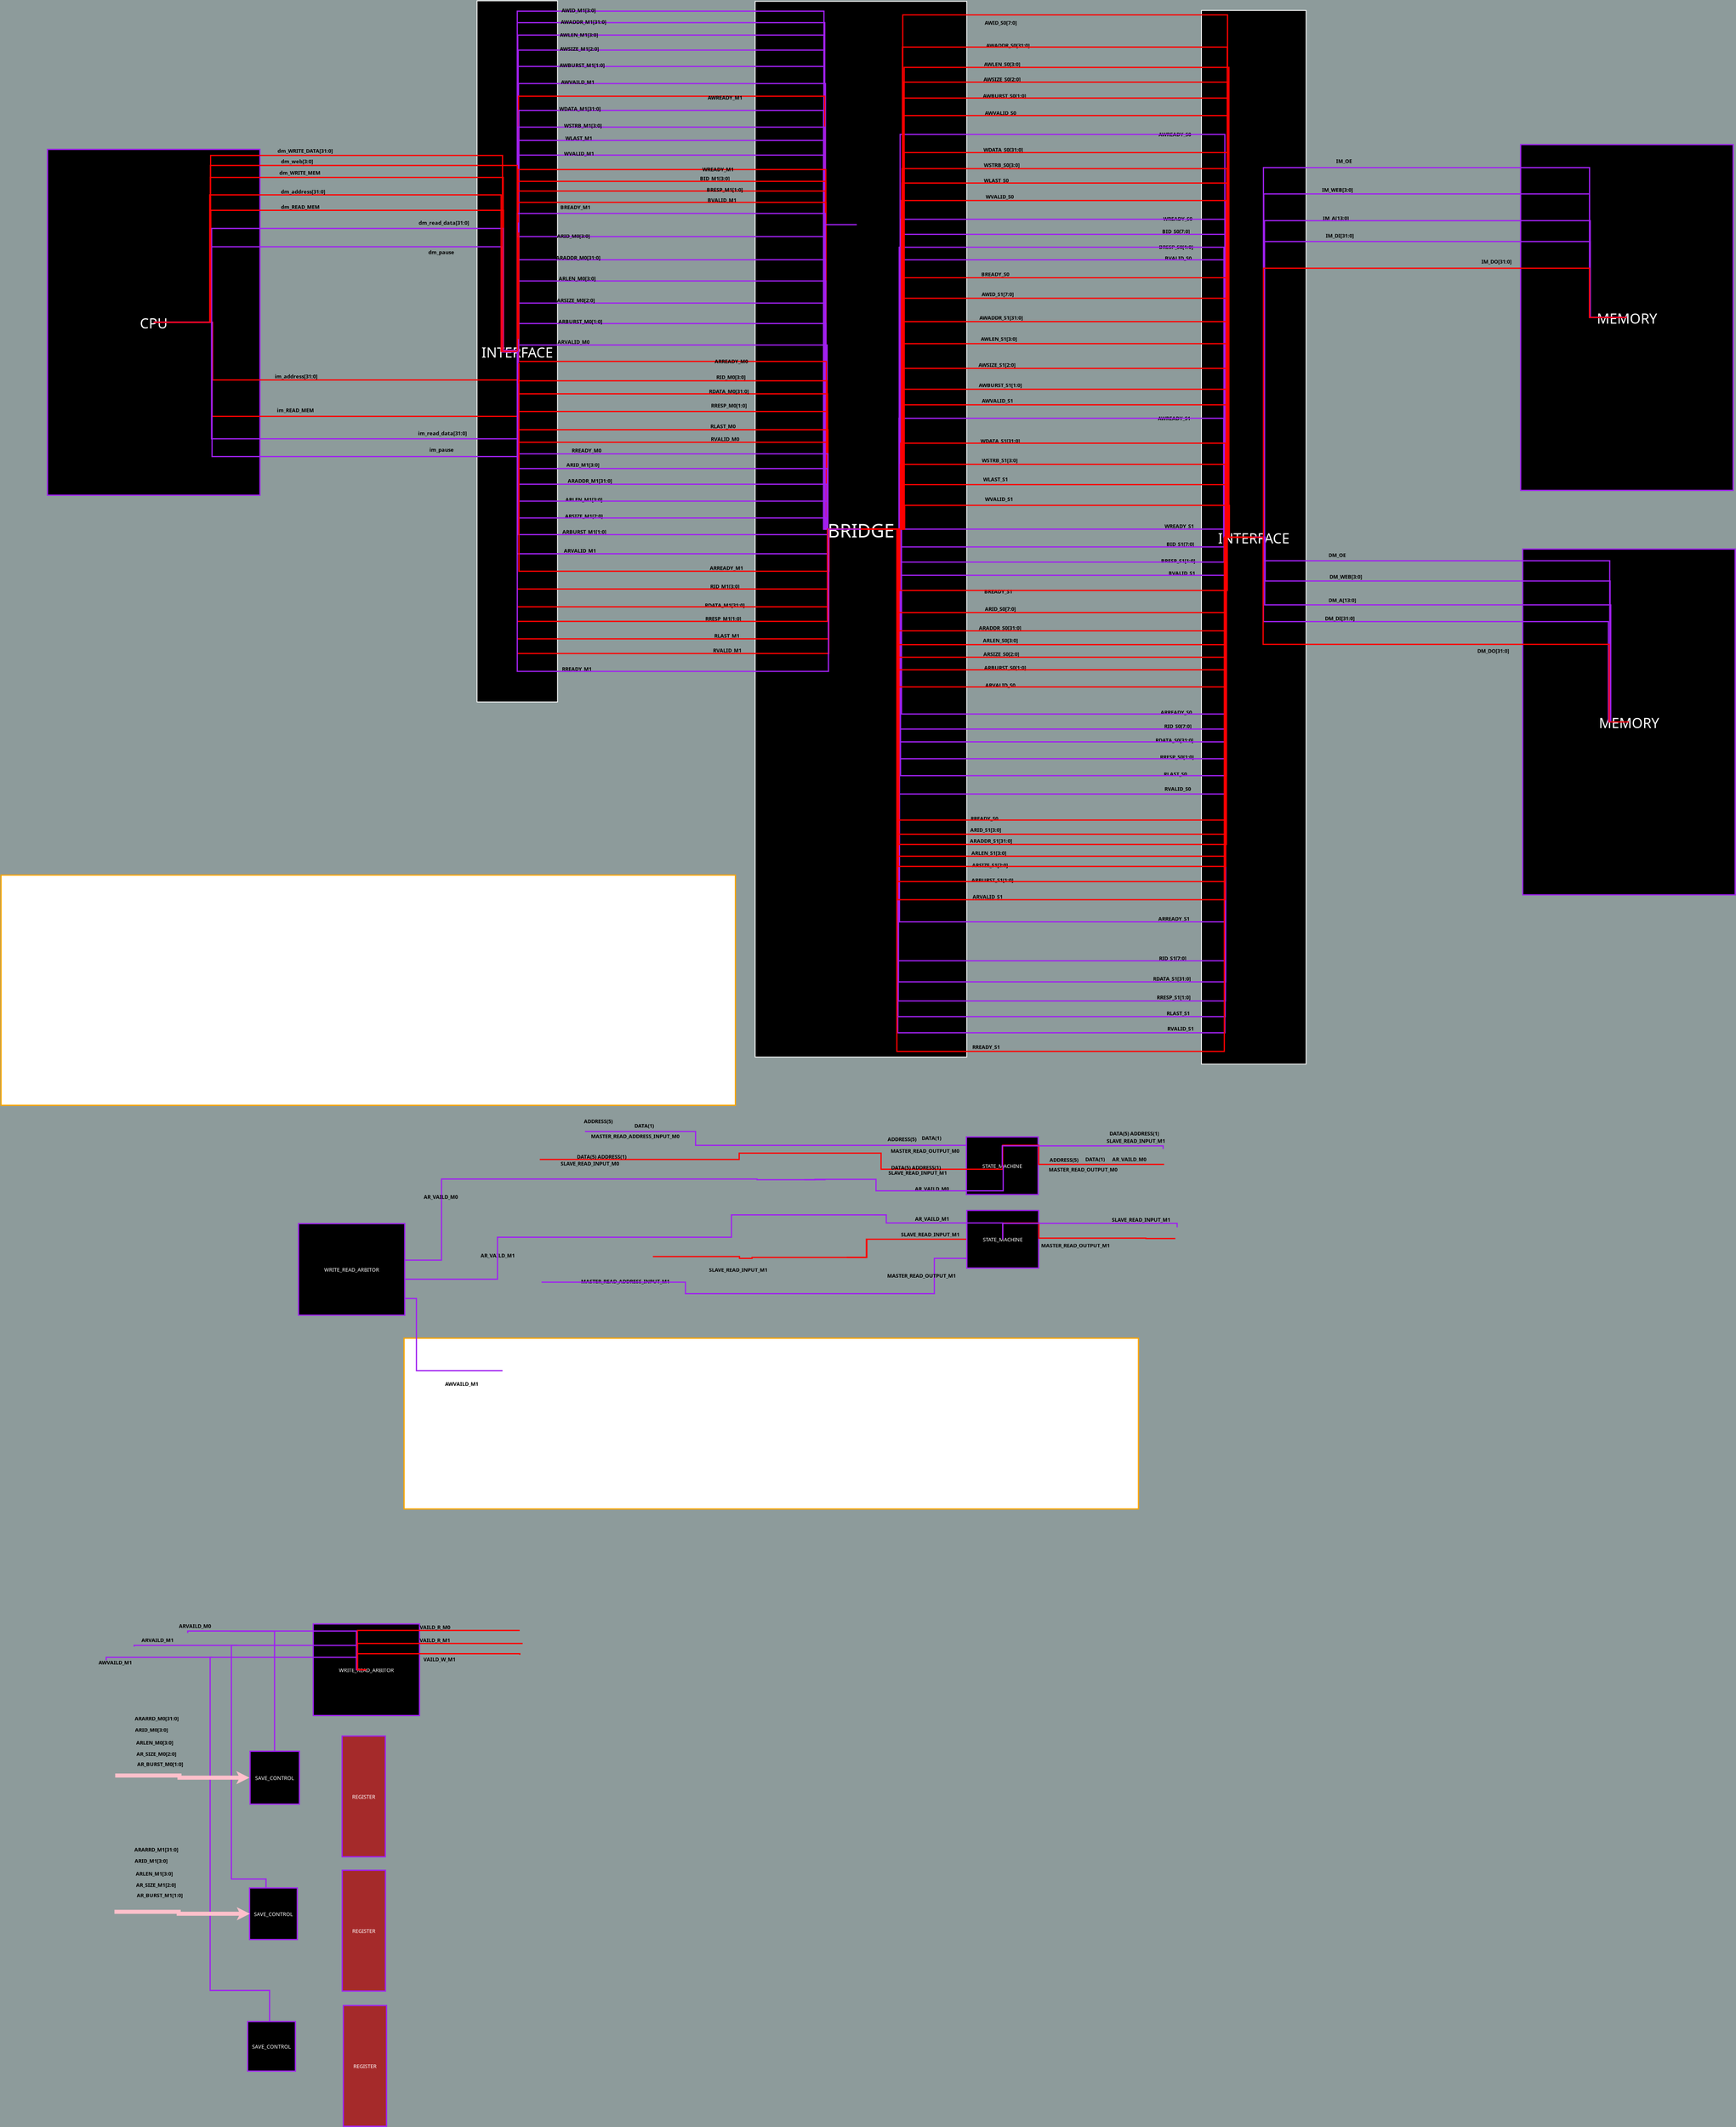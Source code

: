 <?xml version="1.0" encoding="UTF-8"?>
<dia:diagram xmlns:dia="http://www.lysator.liu.se/~alla/dia/">
  <dia:layer name="背景" visible="true" active="true">
    <dia:object type="Flowchart - Box" version="0" id="O0">
      <dia:attribute name="obj_pos">
        <dia:point val="22.849,-4.079"/>
      </dia:attribute>
      <dia:attribute name="obj_bb">
        <dia:rectangle val="22.799,-4.129;32.712,82.24"/>
      </dia:attribute>
      <dia:attribute name="elem_corner">
        <dia:point val="22.849,-4.079"/>
      </dia:attribute>
      <dia:attribute name="elem_width">
        <dia:real val="9.813"/>
      </dia:attribute>
      <dia:attribute name="elem_height">
        <dia:real val="86.268"/>
      </dia:attribute>
      <dia:attribute name="border_width">
        <dia:real val="0.1"/>
      </dia:attribute>
      <dia:attribute name="border_color">
        <dia:color val="#ffffff"/>
      </dia:attribute>
      <dia:attribute name="inner_color">
        <dia:color val="#000000"/>
      </dia:attribute>
      <dia:attribute name="show_background">
        <dia:boolean val="true"/>
      </dia:attribute>
      <dia:attribute name="padding">
        <dia:real val="0.5"/>
      </dia:attribute>
      <dia:attribute name="text">
        <dia:composite type="text">
          <dia:attribute name="string">
            <dia:string>#INTERFACE#</dia:string>
          </dia:attribute>
          <dia:attribute name="font">
            <dia:font family="sans" style="0" name="Helvetica"/>
          </dia:attribute>
          <dia:attribute name="height">
            <dia:real val="2.141"/>
          </dia:attribute>
          <dia:attribute name="pos">
            <dia:point val="27.756,39.698"/>
          </dia:attribute>
          <dia:attribute name="color">
            <dia:color val="#ffffff"/>
          </dia:attribute>
          <dia:attribute name="alignment">
            <dia:enum val="1"/>
          </dia:attribute>
        </dia:composite>
      </dia:attribute>
    </dia:object>
    <dia:object type="Flowchart - Box" version="0" id="O1">
      <dia:attribute name="obj_pos">
        <dia:point val="57.037,-4.012"/>
      </dia:attribute>
      <dia:attribute name="obj_bb">
        <dia:rectangle val="56.987,-4.062;83.136,125.923"/>
      </dia:attribute>
      <dia:attribute name="elem_corner">
        <dia:point val="57.037,-4.012"/>
      </dia:attribute>
      <dia:attribute name="elem_width">
        <dia:real val="26.049"/>
      </dia:attribute>
      <dia:attribute name="elem_height">
        <dia:real val="129.884"/>
      </dia:attribute>
      <dia:attribute name="border_width">
        <dia:real val="0.1"/>
      </dia:attribute>
      <dia:attribute name="border_color">
        <dia:color val="#ffffff"/>
      </dia:attribute>
      <dia:attribute name="inner_color">
        <dia:color val="#000000"/>
      </dia:attribute>
      <dia:attribute name="show_background">
        <dia:boolean val="true"/>
      </dia:attribute>
      <dia:attribute name="padding">
        <dia:real val="0.5"/>
      </dia:attribute>
      <dia:attribute name="text">
        <dia:composite type="text">
          <dia:attribute name="string">
            <dia:string>#BRIDGE#</dia:string>
          </dia:attribute>
          <dia:attribute name="font">
            <dia:font family="sans" style="0" name="Helvetica"/>
          </dia:attribute>
          <dia:attribute name="height">
            <dia:real val="2.846"/>
          </dia:attribute>
          <dia:attribute name="pos">
            <dia:point val="70.062,61.785"/>
          </dia:attribute>
          <dia:attribute name="color">
            <dia:color val="#ffffff"/>
          </dia:attribute>
          <dia:attribute name="alignment">
            <dia:enum val="1"/>
          </dia:attribute>
        </dia:composite>
      </dia:attribute>
    </dia:object>
    <dia:object type="Flowchart - Box" version="0" id="O2">
      <dia:attribute name="obj_pos">
        <dia:point val="111.979,-2.891"/>
      </dia:attribute>
      <dia:attribute name="obj_bb">
        <dia:rectangle val="111.929,-2.941;124.908,126.792"/>
      </dia:attribute>
      <dia:attribute name="elem_corner">
        <dia:point val="111.979,-2.891"/>
      </dia:attribute>
      <dia:attribute name="elem_width">
        <dia:real val="12.879"/>
      </dia:attribute>
      <dia:attribute name="elem_height">
        <dia:real val="129.633"/>
      </dia:attribute>
      <dia:attribute name="border_width">
        <dia:real val="0.1"/>
      </dia:attribute>
      <dia:attribute name="border_color">
        <dia:color val="#ffffff"/>
      </dia:attribute>
      <dia:attribute name="inner_color">
        <dia:color val="#000000"/>
      </dia:attribute>
      <dia:attribute name="show_background">
        <dia:boolean val="true"/>
      </dia:attribute>
      <dia:attribute name="padding">
        <dia:real val="0.5"/>
      </dia:attribute>
      <dia:attribute name="text">
        <dia:composite type="text">
          <dia:attribute name="string">
            <dia:string>#INTERFACE#</dia:string>
          </dia:attribute>
          <dia:attribute name="font">
            <dia:font family="sans" style="0" name="Helvetica"/>
          </dia:attribute>
          <dia:attribute name="height">
            <dia:real val="2.141"/>
          </dia:attribute>
          <dia:attribute name="pos">
            <dia:point val="118.418,62.568"/>
          </dia:attribute>
          <dia:attribute name="color">
            <dia:color val="#ffffff"/>
          </dia:attribute>
          <dia:attribute name="alignment">
            <dia:enum val="1"/>
          </dia:attribute>
        </dia:composite>
      </dia:attribute>
    </dia:object>
    <dia:object type="Standard - ZigZagLine" version="1" id="O3">
      <dia:attribute name="obj_pos">
        <dia:point val="27.756,39.055"/>
      </dia:attribute>
      <dia:attribute name="obj_bb">
        <dia:rectangle val="27.68,-2.881;70.137,61.005"/>
      </dia:attribute>
      <dia:attribute name="orth_points">
        <dia:point val="27.756,39.055"/>
        <dia:point val="27.756,-2.806"/>
        <dia:point val="65.509,-2.806"/>
        <dia:point val="65.509,60.931"/>
        <dia:point val="70.062,60.931"/>
      </dia:attribute>
      <dia:attribute name="orth_orient">
        <dia:enum val="1"/>
        <dia:enum val="0"/>
        <dia:enum val="1"/>
        <dia:enum val="0"/>
      </dia:attribute>
      <dia:attribute name="autorouting">
        <dia:boolean val="false"/>
      </dia:attribute>
      <dia:attribute name="line_color">
        <dia:color val="#a020f0"/>
      </dia:attribute>
      <dia:attribute name="line_width">
        <dia:real val="0.15"/>
      </dia:attribute>
      <dia:connections>
        <dia:connection handle="0" to="O0" connection="16"/>
        <dia:connection handle="1" to="O1" connection="16"/>
      </dia:connections>
    </dia:object>
    <dia:object type="Standard - Text" version="1" id="O4">
      <dia:attribute name="obj_pos">
        <dia:point val="33.206,-2.67"/>
      </dia:attribute>
      <dia:attribute name="obj_bb">
        <dia:rectangle val="33.206,-3.31;38.111,-2.538"/>
      </dia:attribute>
      <dia:attribute name="text">
        <dia:composite type="text">
          <dia:attribute name="string">
            <dia:string>#AWID_M1[3:0]#</dia:string>
          </dia:attribute>
          <dia:attribute name="font">
            <dia:font family="sans" style="80" name="Helvetica-Bold"/>
          </dia:attribute>
          <dia:attribute name="height">
            <dia:real val="0.8"/>
          </dia:attribute>
          <dia:attribute name="pos">
            <dia:point val="33.206,-2.67"/>
          </dia:attribute>
          <dia:attribute name="color">
            <dia:color val="#000000"/>
          </dia:attribute>
          <dia:attribute name="alignment">
            <dia:enum val="0"/>
          </dia:attribute>
        </dia:composite>
      </dia:attribute>
      <dia:attribute name="valign">
        <dia:enum val="3"/>
      </dia:attribute>
    </dia:object>
    <dia:object type="Standard - ZigZagLine" version="1" id="O5">
      <dia:attribute name="obj_pos">
        <dia:point val="27.756,39.055"/>
      </dia:attribute>
      <dia:attribute name="obj_bb">
        <dia:rectangle val="27.68,-1.467;70.137,61.005"/>
      </dia:attribute>
      <dia:attribute name="orth_points">
        <dia:point val="27.756,39.055"/>
        <dia:point val="27.756,-1.392"/>
        <dia:point val="65.606,-1.392"/>
        <dia:point val="65.606,60.931"/>
        <dia:point val="70.062,60.931"/>
      </dia:attribute>
      <dia:attribute name="orth_orient">
        <dia:enum val="1"/>
        <dia:enum val="0"/>
        <dia:enum val="1"/>
        <dia:enum val="0"/>
      </dia:attribute>
      <dia:attribute name="autorouting">
        <dia:boolean val="false"/>
      </dia:attribute>
      <dia:attribute name="line_color">
        <dia:color val="#a020f0"/>
      </dia:attribute>
      <dia:attribute name="line_width">
        <dia:real val="0.15"/>
      </dia:attribute>
      <dia:connections>
        <dia:connection handle="0" to="O0" connection="16"/>
        <dia:connection handle="1" to="O1" connection="16"/>
      </dia:connections>
    </dia:object>
    <dia:object type="Standard - Text" version="1" id="O6">
      <dia:attribute name="obj_pos">
        <dia:point val="33.108,-1.244"/>
      </dia:attribute>
      <dia:attribute name="obj_bb">
        <dia:rectangle val="33.108,-1.884;39.498,-1.112"/>
      </dia:attribute>
      <dia:attribute name="text">
        <dia:composite type="text">
          <dia:attribute name="string">
            <dia:string>#AWADDR_M1[31:0]#</dia:string>
          </dia:attribute>
          <dia:attribute name="font">
            <dia:font family="sans" style="80" name="Helvetica-Bold"/>
          </dia:attribute>
          <dia:attribute name="height">
            <dia:real val="0.8"/>
          </dia:attribute>
          <dia:attribute name="pos">
            <dia:point val="33.108,-1.244"/>
          </dia:attribute>
          <dia:attribute name="color">
            <dia:color val="#000000"/>
          </dia:attribute>
          <dia:attribute name="alignment">
            <dia:enum val="0"/>
          </dia:attribute>
        </dia:composite>
      </dia:attribute>
      <dia:attribute name="valign">
        <dia:enum val="3"/>
      </dia:attribute>
    </dia:object>
    <dia:object type="Standard - ZigZagLine" version="1" id="O7">
      <dia:attribute name="obj_pos">
        <dia:point val="27.756,39.055"/>
      </dia:attribute>
      <dia:attribute name="obj_bb">
        <dia:rectangle val="27.68,0.061;70.137,61.005"/>
      </dia:attribute>
      <dia:attribute name="orth_points">
        <dia:point val="27.756,39.055"/>
        <dia:point val="27.82,39.055"/>
        <dia:point val="27.82,0.136"/>
        <dia:point val="65.496,0.136"/>
        <dia:point val="65.496,60.931"/>
        <dia:point val="70.062,60.931"/>
      </dia:attribute>
      <dia:attribute name="orth_orient">
        <dia:enum val="0"/>
        <dia:enum val="1"/>
        <dia:enum val="0"/>
        <dia:enum val="1"/>
        <dia:enum val="0"/>
      </dia:attribute>
      <dia:attribute name="autorouting">
        <dia:boolean val="false"/>
      </dia:attribute>
      <dia:attribute name="line_color">
        <dia:color val="#a020f0"/>
      </dia:attribute>
      <dia:attribute name="line_width">
        <dia:real val="0.15"/>
      </dia:attribute>
      <dia:connections>
        <dia:connection handle="0" to="O0" connection="16"/>
        <dia:connection handle="1" to="O1" connection="16"/>
      </dia:connections>
    </dia:object>
    <dia:object type="Standard - Text" version="1" id="O8">
      <dia:attribute name="obj_pos">
        <dia:point val="32.989,0.351"/>
      </dia:attribute>
      <dia:attribute name="obj_bb">
        <dia:rectangle val="32.989,-0.289;38.353,0.484"/>
      </dia:attribute>
      <dia:attribute name="text">
        <dia:composite type="text">
          <dia:attribute name="string">
            <dia:string>#AWLEN_M1[3:0]#</dia:string>
          </dia:attribute>
          <dia:attribute name="font">
            <dia:font family="sans" style="80" name="Helvetica-Bold"/>
          </dia:attribute>
          <dia:attribute name="height">
            <dia:real val="0.8"/>
          </dia:attribute>
          <dia:attribute name="pos">
            <dia:point val="32.989,0.351"/>
          </dia:attribute>
          <dia:attribute name="color">
            <dia:color val="#000000"/>
          </dia:attribute>
          <dia:attribute name="alignment">
            <dia:enum val="0"/>
          </dia:attribute>
        </dia:composite>
      </dia:attribute>
      <dia:attribute name="valign">
        <dia:enum val="3"/>
      </dia:attribute>
    </dia:object>
    <dia:object type="Standard - ZigZagLine" version="1" id="O9">
      <dia:attribute name="obj_pos">
        <dia:point val="27.756,39.055"/>
      </dia:attribute>
      <dia:attribute name="obj_bb">
        <dia:rectangle val="27.68,1.914;70.137,61.005"/>
      </dia:attribute>
      <dia:attribute name="orth_points">
        <dia:point val="27.756,39.055"/>
        <dia:point val="27.874,39.055"/>
        <dia:point val="27.874,1.989"/>
        <dia:point val="65.551,1.989"/>
        <dia:point val="65.551,60.931"/>
        <dia:point val="70.062,60.931"/>
      </dia:attribute>
      <dia:attribute name="orth_orient">
        <dia:enum val="0"/>
        <dia:enum val="1"/>
        <dia:enum val="0"/>
        <dia:enum val="1"/>
        <dia:enum val="0"/>
      </dia:attribute>
      <dia:attribute name="autorouting">
        <dia:boolean val="false"/>
      </dia:attribute>
      <dia:attribute name="line_color">
        <dia:color val="#a020f0"/>
      </dia:attribute>
      <dia:attribute name="line_width">
        <dia:real val="0.15"/>
      </dia:attribute>
      <dia:connections>
        <dia:connection handle="0" to="O0" connection="16"/>
        <dia:connection handle="1" to="O1" connection="16"/>
      </dia:connections>
    </dia:object>
    <dia:object type="Standard - Text" version="1" id="O10">
      <dia:attribute name="obj_pos">
        <dia:point val="32.986,2.07"/>
      </dia:attribute>
      <dia:attribute name="obj_bb">
        <dia:rectangle val="32.986,1.43;38.603,2.202"/>
      </dia:attribute>
      <dia:attribute name="text">
        <dia:composite type="text">
          <dia:attribute name="string">
            <dia:string>#AWSIZE_M1[2:0]#</dia:string>
          </dia:attribute>
          <dia:attribute name="font">
            <dia:font family="sans" style="80" name="Helvetica-Bold"/>
          </dia:attribute>
          <dia:attribute name="height">
            <dia:real val="0.8"/>
          </dia:attribute>
          <dia:attribute name="pos">
            <dia:point val="32.986,2.07"/>
          </dia:attribute>
          <dia:attribute name="color">
            <dia:color val="#000000"/>
          </dia:attribute>
          <dia:attribute name="alignment">
            <dia:enum val="0"/>
          </dia:attribute>
        </dia:composite>
      </dia:attribute>
      <dia:attribute name="valign">
        <dia:enum val="3"/>
      </dia:attribute>
    </dia:object>
    <dia:object type="Standard - ZigZagLine" version="1" id="O11">
      <dia:attribute name="obj_pos">
        <dia:point val="27.756,39.055"/>
      </dia:attribute>
      <dia:attribute name="obj_bb">
        <dia:rectangle val="27.68,3.919;65.581,39.13"/>
      </dia:attribute>
      <dia:attribute name="orth_points">
        <dia:point val="27.756,39.055"/>
        <dia:point val="27.82,39.055"/>
        <dia:point val="27.82,3.994"/>
        <dia:point val="65.506,3.994"/>
        <dia:point val="65.506,5.599"/>
      </dia:attribute>
      <dia:attribute name="orth_orient">
        <dia:enum val="0"/>
        <dia:enum val="1"/>
        <dia:enum val="0"/>
        <dia:enum val="1"/>
      </dia:attribute>
      <dia:attribute name="autorouting">
        <dia:boolean val="false"/>
      </dia:attribute>
      <dia:attribute name="line_color">
        <dia:color val="#a020f0"/>
      </dia:attribute>
      <dia:attribute name="line_width">
        <dia:real val="0.15"/>
      </dia:attribute>
      <dia:connections>
        <dia:connection handle="0" to="O0" connection="16"/>
      </dia:connections>
    </dia:object>
    <dia:object type="Standard - Text" version="1" id="O12">
      <dia:attribute name="obj_pos">
        <dia:point val="32.953,4.086"/>
      </dia:attribute>
      <dia:attribute name="obj_bb">
        <dia:rectangle val="32.953,3.446;39.238,4.218"/>
      </dia:attribute>
      <dia:attribute name="text">
        <dia:composite type="text">
          <dia:attribute name="string">
            <dia:string>#AWBURST_M1[1:0]#</dia:string>
          </dia:attribute>
          <dia:attribute name="font">
            <dia:font family="sans" style="80" name="Helvetica-Bold"/>
          </dia:attribute>
          <dia:attribute name="height">
            <dia:real val="0.8"/>
          </dia:attribute>
          <dia:attribute name="pos">
            <dia:point val="32.953,4.086"/>
          </dia:attribute>
          <dia:attribute name="color">
            <dia:color val="#000000"/>
          </dia:attribute>
          <dia:attribute name="alignment">
            <dia:enum val="0"/>
          </dia:attribute>
        </dia:composite>
      </dia:attribute>
      <dia:attribute name="valign">
        <dia:enum val="3"/>
      </dia:attribute>
    </dia:object>
    <dia:object type="Standard - ZigZagLine" version="1" id="O13">
      <dia:attribute name="obj_pos">
        <dia:point val="27.756,39.055"/>
      </dia:attribute>
      <dia:attribute name="obj_bb">
        <dia:rectangle val="27.68,6.028;70.137,61.005"/>
      </dia:attribute>
      <dia:attribute name="orth_points">
        <dia:point val="27.756,39.055"/>
        <dia:point val="27.909,39.055"/>
        <dia:point val="27.909,6.103"/>
        <dia:point val="65.69,6.103"/>
        <dia:point val="65.69,60.931"/>
        <dia:point val="70.062,60.931"/>
      </dia:attribute>
      <dia:attribute name="orth_orient">
        <dia:enum val="0"/>
        <dia:enum val="1"/>
        <dia:enum val="0"/>
        <dia:enum val="1"/>
        <dia:enum val="0"/>
      </dia:attribute>
      <dia:attribute name="autorouting">
        <dia:boolean val="false"/>
      </dia:attribute>
      <dia:attribute name="line_color">
        <dia:color val="#a020f0"/>
      </dia:attribute>
      <dia:attribute name="line_width">
        <dia:real val="0.15"/>
      </dia:attribute>
      <dia:connections>
        <dia:connection handle="0" to="O0" connection="16"/>
        <dia:connection handle="1" to="O1" connection="16"/>
      </dia:connections>
    </dia:object>
    <dia:object type="Standard - Text" version="1" id="O14">
      <dia:attribute name="obj_pos">
        <dia:point val="33.136,6.149"/>
      </dia:attribute>
      <dia:attribute name="obj_bb">
        <dia:rectangle val="33.136,5.509;37.651,6.281"/>
      </dia:attribute>
      <dia:attribute name="text">
        <dia:composite type="text">
          <dia:attribute name="string">
            <dia:string>#AWVAILD_M1#</dia:string>
          </dia:attribute>
          <dia:attribute name="font">
            <dia:font family="sans" style="80" name="Helvetica-Bold"/>
          </dia:attribute>
          <dia:attribute name="height">
            <dia:real val="0.8"/>
          </dia:attribute>
          <dia:attribute name="pos">
            <dia:point val="33.136,6.149"/>
          </dia:attribute>
          <dia:attribute name="color">
            <dia:color val="#000000"/>
          </dia:attribute>
          <dia:attribute name="alignment">
            <dia:enum val="0"/>
          </dia:attribute>
        </dia:composite>
      </dia:attribute>
      <dia:attribute name="valign">
        <dia:enum val="3"/>
      </dia:attribute>
    </dia:object>
    <dia:object type="Standard - ZigZagLine" version="1" id="O15">
      <dia:attribute name="obj_pos">
        <dia:point val="27.756,39.055"/>
      </dia:attribute>
      <dia:attribute name="obj_bb">
        <dia:rectangle val="27.68,7.587;70.137,61.005"/>
      </dia:attribute>
      <dia:attribute name="orth_points">
        <dia:point val="27.756,39.055"/>
        <dia:point val="27.909,39.055"/>
        <dia:point val="27.909,7.662"/>
        <dia:point val="65.598,7.662"/>
        <dia:point val="65.598,60.931"/>
        <dia:point val="70.062,60.931"/>
      </dia:attribute>
      <dia:attribute name="orth_orient">
        <dia:enum val="0"/>
        <dia:enum val="1"/>
        <dia:enum val="0"/>
        <dia:enum val="1"/>
        <dia:enum val="0"/>
      </dia:attribute>
      <dia:attribute name="autorouting">
        <dia:boolean val="false"/>
      </dia:attribute>
      <dia:attribute name="line_color">
        <dia:color val="#ff0000"/>
      </dia:attribute>
      <dia:attribute name="line_width">
        <dia:real val="0.15"/>
      </dia:attribute>
      <dia:connections>
        <dia:connection handle="0" to="O0" connection="16"/>
        <dia:connection handle="1" to="O1" connection="16"/>
      </dia:connections>
    </dia:object>
    <dia:object type="Standard - Text" version="1" id="O16">
      <dia:attribute name="obj_pos">
        <dia:point val="50.559,8.075"/>
      </dia:attribute>
      <dia:attribute name="obj_bb">
        <dia:rectangle val="50.559,7.435;50.559,8.207"/>
      </dia:attribute>
      <dia:attribute name="text">
        <dia:composite type="text">
          <dia:attribute name="string">
            <dia:string>##</dia:string>
          </dia:attribute>
          <dia:attribute name="font">
            <dia:font family="sans" style="80" name="Helvetica-Bold"/>
          </dia:attribute>
          <dia:attribute name="height">
            <dia:real val="0.8"/>
          </dia:attribute>
          <dia:attribute name="pos">
            <dia:point val="50.559,8.075"/>
          </dia:attribute>
          <dia:attribute name="color">
            <dia:color val="#000000"/>
          </dia:attribute>
          <dia:attribute name="alignment">
            <dia:enum val="0"/>
          </dia:attribute>
        </dia:composite>
      </dia:attribute>
      <dia:attribute name="valign">
        <dia:enum val="3"/>
      </dia:attribute>
    </dia:object>
    <dia:object type="Standard - Text" version="1" id="O17">
      <dia:attribute name="obj_pos">
        <dia:point val="51.201,8.075"/>
      </dia:attribute>
      <dia:attribute name="obj_bb">
        <dia:rectangle val="51.201,7.435;55.896,8.207"/>
      </dia:attribute>
      <dia:attribute name="text">
        <dia:composite type="text">
          <dia:attribute name="string">
            <dia:string>#AWREADY_M1#</dia:string>
          </dia:attribute>
          <dia:attribute name="font">
            <dia:font family="sans" style="80" name="Helvetica-Bold"/>
          </dia:attribute>
          <dia:attribute name="height">
            <dia:real val="0.8"/>
          </dia:attribute>
          <dia:attribute name="pos">
            <dia:point val="51.201,8.075"/>
          </dia:attribute>
          <dia:attribute name="color">
            <dia:color val="#000000"/>
          </dia:attribute>
          <dia:attribute name="alignment">
            <dia:enum val="0"/>
          </dia:attribute>
        </dia:composite>
      </dia:attribute>
      <dia:attribute name="valign">
        <dia:enum val="3"/>
      </dia:attribute>
    </dia:object>
    <dia:object type="Standard - ZigZagLine" version="1" id="O18">
      <dia:attribute name="obj_pos">
        <dia:point val="27.756,39.055"/>
      </dia:attribute>
      <dia:attribute name="obj_bb">
        <dia:rectangle val="27.68,9.326;70.137,61.005"/>
      </dia:attribute>
      <dia:attribute name="orth_points">
        <dia:point val="27.756,39.055"/>
        <dia:point val="27.958,39.055"/>
        <dia:point val="27.958,9.401"/>
        <dia:point val="65.462,9.401"/>
        <dia:point val="65.462,60.931"/>
        <dia:point val="70.062,60.931"/>
      </dia:attribute>
      <dia:attribute name="orth_orient">
        <dia:enum val="0"/>
        <dia:enum val="1"/>
        <dia:enum val="0"/>
        <dia:enum val="1"/>
        <dia:enum val="0"/>
      </dia:attribute>
      <dia:attribute name="autorouting">
        <dia:boolean val="false"/>
      </dia:attribute>
      <dia:attribute name="line_color">
        <dia:color val="#a020f0"/>
      </dia:attribute>
      <dia:attribute name="line_width">
        <dia:real val="0.15"/>
      </dia:attribute>
      <dia:connections>
        <dia:connection handle="0" to="O0" connection="16"/>
        <dia:connection handle="1" to="O1" connection="16"/>
      </dia:connections>
    </dia:object>
    <dia:object type="Standard - Text" version="1" id="O19">
      <dia:attribute name="obj_pos">
        <dia:point val="32.919,9.444"/>
      </dia:attribute>
      <dia:attribute name="obj_bb">
        <dia:rectangle val="32.919,8.804;38.752,9.576"/>
      </dia:attribute>
      <dia:attribute name="text">
        <dia:composite type="text">
          <dia:attribute name="string">
            <dia:string>#WDATA_M1[31:0]#</dia:string>
          </dia:attribute>
          <dia:attribute name="font">
            <dia:font family="sans" style="80" name="Helvetica-Bold"/>
          </dia:attribute>
          <dia:attribute name="height">
            <dia:real val="0.8"/>
          </dia:attribute>
          <dia:attribute name="pos">
            <dia:point val="32.919,9.444"/>
          </dia:attribute>
          <dia:attribute name="color">
            <dia:color val="#000000"/>
          </dia:attribute>
          <dia:attribute name="alignment">
            <dia:enum val="0"/>
          </dia:attribute>
        </dia:composite>
      </dia:attribute>
      <dia:attribute name="valign">
        <dia:enum val="3"/>
      </dia:attribute>
    </dia:object>
    <dia:object type="Standard - ZigZagLine" version="1" id="O20">
      <dia:attribute name="obj_pos">
        <dia:point val="27.756,39.055"/>
      </dia:attribute>
      <dia:attribute name="obj_bb">
        <dia:rectangle val="27.68,11.387;70.137,61.005"/>
      </dia:attribute>
      <dia:attribute name="orth_points">
        <dia:point val="27.756,39.055"/>
        <dia:point val="27.79,39.055"/>
        <dia:point val="27.79,11.462"/>
        <dia:point val="65.588,11.462"/>
        <dia:point val="65.588,60.931"/>
        <dia:point val="70.062,60.931"/>
      </dia:attribute>
      <dia:attribute name="orth_orient">
        <dia:enum val="0"/>
        <dia:enum val="1"/>
        <dia:enum val="0"/>
        <dia:enum val="1"/>
        <dia:enum val="0"/>
      </dia:attribute>
      <dia:attribute name="autorouting">
        <dia:boolean val="false"/>
      </dia:attribute>
      <dia:attribute name="line_color">
        <dia:color val="#a020f0"/>
      </dia:attribute>
      <dia:attribute name="line_width">
        <dia:real val="0.15"/>
      </dia:attribute>
      <dia:connections>
        <dia:connection handle="0" to="O0" connection="16"/>
        <dia:connection handle="1" to="O1" connection="16"/>
      </dia:connections>
    </dia:object>
    <dia:object type="Standard - Text" version="1" id="O21">
      <dia:attribute name="obj_pos">
        <dia:point val="33.508,11.504"/>
      </dia:attribute>
      <dia:attribute name="obj_bb">
        <dia:rectangle val="33.508,10.864;38.883,11.636"/>
      </dia:attribute>
      <dia:attribute name="text">
        <dia:composite type="text">
          <dia:attribute name="string">
            <dia:string>#WSTRB_M1[3:0]#</dia:string>
          </dia:attribute>
          <dia:attribute name="font">
            <dia:font family="sans" style="80" name="Helvetica-Bold"/>
          </dia:attribute>
          <dia:attribute name="height">
            <dia:real val="0.8"/>
          </dia:attribute>
          <dia:attribute name="pos">
            <dia:point val="33.508,11.504"/>
          </dia:attribute>
          <dia:attribute name="color">
            <dia:color val="#000000"/>
          </dia:attribute>
          <dia:attribute name="alignment">
            <dia:enum val="0"/>
          </dia:attribute>
        </dia:composite>
      </dia:attribute>
      <dia:attribute name="valign">
        <dia:enum val="3"/>
      </dia:attribute>
    </dia:object>
    <dia:object type="Standard - ZigZagLine" version="1" id="O22">
      <dia:attribute name="obj_pos">
        <dia:point val="27.756,39.055"/>
      </dia:attribute>
      <dia:attribute name="obj_bb">
        <dia:rectangle val="27.68,13.026;70.137,61.005"/>
      </dia:attribute>
      <dia:attribute name="orth_points">
        <dia:point val="27.756,39.055"/>
        <dia:point val="27.916,39.055"/>
        <dia:point val="27.916,13.101"/>
        <dia:point val="65.546,13.101"/>
        <dia:point val="65.546,60.931"/>
        <dia:point val="70.062,60.931"/>
      </dia:attribute>
      <dia:attribute name="orth_orient">
        <dia:enum val="0"/>
        <dia:enum val="1"/>
        <dia:enum val="0"/>
        <dia:enum val="1"/>
        <dia:enum val="0"/>
      </dia:attribute>
      <dia:attribute name="autorouting">
        <dia:boolean val="false"/>
      </dia:attribute>
      <dia:attribute name="line_color">
        <dia:color val="#a020f0"/>
      </dia:attribute>
      <dia:attribute name="line_width">
        <dia:real val="0.15"/>
      </dia:attribute>
      <dia:connections>
        <dia:connection handle="0" to="O0" connection="16"/>
        <dia:connection handle="1" to="O1" connection="16"/>
      </dia:connections>
    </dia:object>
    <dia:object type="Standard - Text" version="1" id="O23">
      <dia:attribute name="obj_pos">
        <dia:point val="33.676,13.059"/>
      </dia:attribute>
      <dia:attribute name="obj_bb">
        <dia:rectangle val="33.676,12.419;37.324,13.192"/>
      </dia:attribute>
      <dia:attribute name="text">
        <dia:composite type="text">
          <dia:attribute name="string">
            <dia:string>#WLAST_M1#</dia:string>
          </dia:attribute>
          <dia:attribute name="font">
            <dia:font family="sans" style="80" name="Helvetica-Bold"/>
          </dia:attribute>
          <dia:attribute name="height">
            <dia:real val="0.8"/>
          </dia:attribute>
          <dia:attribute name="pos">
            <dia:point val="33.676,13.059"/>
          </dia:attribute>
          <dia:attribute name="color">
            <dia:color val="#000000"/>
          </dia:attribute>
          <dia:attribute name="alignment">
            <dia:enum val="0"/>
          </dia:attribute>
        </dia:composite>
      </dia:attribute>
      <dia:attribute name="valign">
        <dia:enum val="3"/>
      </dia:attribute>
    </dia:object>
    <dia:object type="Standard - ZigZagLine" version="1" id="O24">
      <dia:attribute name="obj_pos">
        <dia:point val="27.756,39.055"/>
      </dia:attribute>
      <dia:attribute name="obj_bb">
        <dia:rectangle val="27.68,14.832;70.137,61.005"/>
      </dia:attribute>
      <dia:attribute name="orth_points">
        <dia:point val="27.756,39.055"/>
        <dia:point val="27.836,39.055"/>
        <dia:point val="27.836,14.907"/>
        <dia:point val="65.466,14.907"/>
        <dia:point val="65.466,60.931"/>
        <dia:point val="70.062,60.931"/>
      </dia:attribute>
      <dia:attribute name="orth_orient">
        <dia:enum val="0"/>
        <dia:enum val="1"/>
        <dia:enum val="0"/>
        <dia:enum val="1"/>
        <dia:enum val="0"/>
      </dia:attribute>
      <dia:attribute name="autorouting">
        <dia:boolean val="false"/>
      </dia:attribute>
      <dia:attribute name="line_color">
        <dia:color val="#a020f0"/>
      </dia:attribute>
      <dia:attribute name="line_width">
        <dia:real val="0.15"/>
      </dia:attribute>
      <dia:connections>
        <dia:connection handle="0" to="O0" connection="16"/>
        <dia:connection handle="1" to="O1" connection="16"/>
      </dia:connections>
    </dia:object>
    <dia:object type="Standard - Text" version="1" id="O25">
      <dia:attribute name="obj_pos">
        <dia:point val="33.504,14.946"/>
      </dia:attribute>
      <dia:attribute name="obj_bb">
        <dia:rectangle val="33.504,14.306;37.581,15.078"/>
      </dia:attribute>
      <dia:attribute name="text">
        <dia:composite type="text">
          <dia:attribute name="string">
            <dia:string>#WVALID_M1#</dia:string>
          </dia:attribute>
          <dia:attribute name="font">
            <dia:font family="sans" style="80" name="Helvetica-Bold"/>
          </dia:attribute>
          <dia:attribute name="height">
            <dia:real val="0.8"/>
          </dia:attribute>
          <dia:attribute name="pos">
            <dia:point val="33.504,14.946"/>
          </dia:attribute>
          <dia:attribute name="color">
            <dia:color val="#000000"/>
          </dia:attribute>
          <dia:attribute name="alignment">
            <dia:enum val="0"/>
          </dia:attribute>
        </dia:composite>
      </dia:attribute>
      <dia:attribute name="valign">
        <dia:enum val="3"/>
      </dia:attribute>
    </dia:object>
    <dia:object type="Standard - ZigZagLine" version="1" id="O26">
      <dia:attribute name="obj_pos">
        <dia:point val="70.062,60.931"/>
      </dia:attribute>
      <dia:attribute name="obj_bb">
        <dia:rectangle val="27.68,16.606;70.137,61.005"/>
      </dia:attribute>
      <dia:attribute name="orth_points">
        <dia:point val="70.062,60.931"/>
        <dia:point val="65.736,60.931"/>
        <dia:point val="65.736,16.681"/>
        <dia:point val="27.875,16.681"/>
        <dia:point val="27.875,39.055"/>
        <dia:point val="27.756,39.055"/>
      </dia:attribute>
      <dia:attribute name="orth_orient">
        <dia:enum val="0"/>
        <dia:enum val="1"/>
        <dia:enum val="0"/>
        <dia:enum val="1"/>
        <dia:enum val="0"/>
      </dia:attribute>
      <dia:attribute name="autorouting">
        <dia:boolean val="false"/>
      </dia:attribute>
      <dia:attribute name="line_color">
        <dia:color val="#ff0000"/>
      </dia:attribute>
      <dia:attribute name="line_width">
        <dia:real val="0.15"/>
      </dia:attribute>
      <dia:connections>
        <dia:connection handle="0" to="O1" connection="16"/>
        <dia:connection handle="1" to="O0" connection="16"/>
      </dia:connections>
    </dia:object>
    <dia:object type="Standard - Text" version="1" id="O27">
      <dia:attribute name="obj_pos">
        <dia:point val="50.242,18.027"/>
      </dia:attribute>
      <dia:attribute name="obj_bb">
        <dia:rectangle val="50.242,17.387;54.492,18.159"/>
      </dia:attribute>
      <dia:attribute name="text">
        <dia:composite type="text">
          <dia:attribute name="string">
            <dia:string>#BID_M1[3:0]#</dia:string>
          </dia:attribute>
          <dia:attribute name="font">
            <dia:font family="sans" style="80" name="Helvetica-Bold"/>
          </dia:attribute>
          <dia:attribute name="height">
            <dia:real val="0.8"/>
          </dia:attribute>
          <dia:attribute name="pos">
            <dia:point val="50.242,18.027"/>
          </dia:attribute>
          <dia:attribute name="color">
            <dia:color val="#000000"/>
          </dia:attribute>
          <dia:attribute name="alignment">
            <dia:enum val="0"/>
          </dia:attribute>
        </dia:composite>
      </dia:attribute>
      <dia:attribute name="valign">
        <dia:enum val="3"/>
      </dia:attribute>
    </dia:object>
    <dia:object type="Standard - ZigZagLine" version="1" id="O28">
      <dia:attribute name="obj_pos">
        <dia:point val="27.756,39.055"/>
      </dia:attribute>
      <dia:attribute name="obj_bb">
        <dia:rectangle val="27.68,18.056;70.137,61.005"/>
      </dia:attribute>
      <dia:attribute name="orth_points">
        <dia:point val="27.756,39.055"/>
        <dia:point val="27.798,39.055"/>
        <dia:point val="27.798,18.131"/>
        <dia:point val="65.727,18.131"/>
        <dia:point val="65.727,60.931"/>
        <dia:point val="70.062,60.931"/>
      </dia:attribute>
      <dia:attribute name="orth_orient">
        <dia:enum val="0"/>
        <dia:enum val="1"/>
        <dia:enum val="0"/>
        <dia:enum val="1"/>
        <dia:enum val="0"/>
      </dia:attribute>
      <dia:attribute name="autorouting">
        <dia:boolean val="false"/>
      </dia:attribute>
      <dia:attribute name="line_color">
        <dia:color val="#ff0000"/>
      </dia:attribute>
      <dia:attribute name="line_width">
        <dia:real val="0.15"/>
      </dia:attribute>
      <dia:connections>
        <dia:connection handle="0" to="O0" connection="16"/>
        <dia:connection handle="1" to="O1" connection="16"/>
      </dia:connections>
    </dia:object>
    <dia:object type="Standard - Text" version="1" id="O29">
      <dia:attribute name="obj_pos">
        <dia:point val="55.318,19.905"/>
      </dia:attribute>
      <dia:attribute name="obj_bb">
        <dia:rectangle val="55.318,19.265;55.318,20.037"/>
      </dia:attribute>
      <dia:attribute name="text">
        <dia:composite type="text">
          <dia:attribute name="string">
            <dia:string>##</dia:string>
          </dia:attribute>
          <dia:attribute name="font">
            <dia:font family="sans" style="80" name="Helvetica-Bold"/>
          </dia:attribute>
          <dia:attribute name="height">
            <dia:real val="0.8"/>
          </dia:attribute>
          <dia:attribute name="pos">
            <dia:point val="55.318,19.905"/>
          </dia:attribute>
          <dia:attribute name="color">
            <dia:color val="#000000"/>
          </dia:attribute>
          <dia:attribute name="alignment">
            <dia:enum val="0"/>
          </dia:attribute>
        </dia:composite>
      </dia:attribute>
      <dia:attribute name="valign">
        <dia:enum val="3"/>
      </dia:attribute>
    </dia:object>
    <dia:object type="Standard - Text" version="1" id="O30">
      <dia:attribute name="obj_pos">
        <dia:point val="50.537,16.898"/>
      </dia:attribute>
      <dia:attribute name="obj_bb">
        <dia:rectangle val="50.537,16.258;54.794,17.03"/>
      </dia:attribute>
      <dia:attribute name="text">
        <dia:composite type="text">
          <dia:attribute name="string">
            <dia:string>#WREADY_M1#</dia:string>
          </dia:attribute>
          <dia:attribute name="font">
            <dia:font family="sans" style="80" name="Helvetica-Bold"/>
          </dia:attribute>
          <dia:attribute name="height">
            <dia:real val="0.8"/>
          </dia:attribute>
          <dia:attribute name="pos">
            <dia:point val="50.537,16.898"/>
          </dia:attribute>
          <dia:attribute name="color">
            <dia:color val="#000000"/>
          </dia:attribute>
          <dia:attribute name="alignment">
            <dia:enum val="0"/>
          </dia:attribute>
        </dia:composite>
      </dia:attribute>
      <dia:attribute name="valign">
        <dia:enum val="3"/>
      </dia:attribute>
    </dia:object>
    <dia:object type="Standard - ZigZagLine" version="1" id="O31">
      <dia:attribute name="obj_pos">
        <dia:point val="27.756,39.055"/>
      </dia:attribute>
      <dia:attribute name="obj_bb">
        <dia:rectangle val="27.68,19.252;70.137,61.005"/>
      </dia:attribute>
      <dia:attribute name="orth_points">
        <dia:point val="27.756,39.055"/>
        <dia:point val="27.798,39.055"/>
        <dia:point val="27.798,19.327"/>
        <dia:point val="65.689,19.327"/>
        <dia:point val="65.689,60.931"/>
        <dia:point val="70.062,60.931"/>
      </dia:attribute>
      <dia:attribute name="orth_orient">
        <dia:enum val="0"/>
        <dia:enum val="1"/>
        <dia:enum val="0"/>
        <dia:enum val="1"/>
        <dia:enum val="0"/>
      </dia:attribute>
      <dia:attribute name="autorouting">
        <dia:boolean val="false"/>
      </dia:attribute>
      <dia:attribute name="line_color">
        <dia:color val="#ff0000"/>
      </dia:attribute>
      <dia:attribute name="line_width">
        <dia:real val="0.15"/>
      </dia:attribute>
      <dia:connections>
        <dia:connection handle="0" to="O0" connection="16"/>
        <dia:connection handle="1" to="O1" connection="16"/>
      </dia:connections>
    </dia:object>
    <dia:object type="Standard - Text" version="1" id="O32">
      <dia:attribute name="obj_pos">
        <dia:point val="51.258,19.62"/>
      </dia:attribute>
      <dia:attribute name="obj_bb">
        <dia:rectangle val="51.258,18.98;51.258,19.752"/>
      </dia:attribute>
      <dia:attribute name="text">
        <dia:composite type="text">
          <dia:attribute name="string">
            <dia:string>##</dia:string>
          </dia:attribute>
          <dia:attribute name="font">
            <dia:font family="sans" style="80" name="Helvetica-Bold"/>
          </dia:attribute>
          <dia:attribute name="height">
            <dia:real val="0.8"/>
          </dia:attribute>
          <dia:attribute name="pos">
            <dia:point val="51.258,19.62"/>
          </dia:attribute>
          <dia:attribute name="color">
            <dia:color val="#000000"/>
          </dia:attribute>
          <dia:attribute name="alignment">
            <dia:enum val="0"/>
          </dia:attribute>
        </dia:composite>
      </dia:attribute>
      <dia:attribute name="valign">
        <dia:enum val="3"/>
      </dia:attribute>
    </dia:object>
    <dia:object type="Standard - Text" version="1" id="O33">
      <dia:attribute name="obj_pos">
        <dia:point val="51.066,19.404"/>
      </dia:attribute>
      <dia:attribute name="obj_bb">
        <dia:rectangle val="51.066,18.764;56.206,19.536"/>
      </dia:attribute>
      <dia:attribute name="text">
        <dia:composite type="text">
          <dia:attribute name="string">
            <dia:string>#BRESP_M1[1:0]#</dia:string>
          </dia:attribute>
          <dia:attribute name="font">
            <dia:font family="sans" style="80" name="Helvetica-Bold"/>
          </dia:attribute>
          <dia:attribute name="height">
            <dia:real val="0.8"/>
          </dia:attribute>
          <dia:attribute name="pos">
            <dia:point val="51.066,19.404"/>
          </dia:attribute>
          <dia:attribute name="color">
            <dia:color val="#000000"/>
          </dia:attribute>
          <dia:attribute name="alignment">
            <dia:enum val="0"/>
          </dia:attribute>
        </dia:composite>
      </dia:attribute>
      <dia:attribute name="valign">
        <dia:enum val="3"/>
      </dia:attribute>
    </dia:object>
    <dia:object type="Standard - ZigZagLine" version="1" id="O34">
      <dia:attribute name="obj_pos">
        <dia:point val="27.756,39.055"/>
      </dia:attribute>
      <dia:attribute name="obj_bb">
        <dia:rectangle val="27.68,20.647;70.137,61.005"/>
      </dia:attribute>
      <dia:attribute name="orth_points">
        <dia:point val="27.756,39.055"/>
        <dia:point val="27.84,39.055"/>
        <dia:point val="27.84,20.722"/>
        <dia:point val="65.764,20.722"/>
        <dia:point val="65.764,60.931"/>
        <dia:point val="70.062,60.931"/>
      </dia:attribute>
      <dia:attribute name="orth_orient">
        <dia:enum val="0"/>
        <dia:enum val="1"/>
        <dia:enum val="0"/>
        <dia:enum val="1"/>
        <dia:enum val="0"/>
      </dia:attribute>
      <dia:attribute name="autorouting">
        <dia:boolean val="false"/>
      </dia:attribute>
      <dia:attribute name="line_color">
        <dia:color val="#ff0000"/>
      </dia:attribute>
      <dia:attribute name="line_width">
        <dia:real val="0.15"/>
      </dia:attribute>
      <dia:connections>
        <dia:connection handle="0" to="O0" connection="16"/>
        <dia:connection handle="1" to="O1" connection="16"/>
      </dia:connections>
    </dia:object>
    <dia:object type="Standard - Text" version="1" id="O35">
      <dia:attribute name="obj_pos">
        <dia:point val="51.175,20.68"/>
      </dia:attribute>
      <dia:attribute name="obj_bb">
        <dia:rectangle val="51.175,20.04;55.035,20.813"/>
      </dia:attribute>
      <dia:attribute name="text">
        <dia:composite type="text">
          <dia:attribute name="string">
            <dia:string>#BVALID_M1#</dia:string>
          </dia:attribute>
          <dia:attribute name="font">
            <dia:font family="sans" style="80" name="Helvetica-Bold"/>
          </dia:attribute>
          <dia:attribute name="height">
            <dia:real val="0.8"/>
          </dia:attribute>
          <dia:attribute name="pos">
            <dia:point val="51.175,20.68"/>
          </dia:attribute>
          <dia:attribute name="color">
            <dia:color val="#000000"/>
          </dia:attribute>
          <dia:attribute name="alignment">
            <dia:enum val="0"/>
          </dia:attribute>
        </dia:composite>
      </dia:attribute>
      <dia:attribute name="valign">
        <dia:enum val="3"/>
      </dia:attribute>
    </dia:object>
    <dia:object type="Standard - ZigZagLine" version="1" id="O36">
      <dia:attribute name="obj_pos">
        <dia:point val="27.756,39.055"/>
      </dia:attribute>
      <dia:attribute name="obj_bb">
        <dia:rectangle val="27.668,22.008;70.137,61.005"/>
      </dia:attribute>
      <dia:attribute name="orth_points">
        <dia:point val="27.756,39.055"/>
        <dia:point val="27.743,39.055"/>
        <dia:point val="27.743,22.083"/>
        <dia:point val="65.667,22.083"/>
        <dia:point val="65.667,60.931"/>
        <dia:point val="70.062,60.931"/>
      </dia:attribute>
      <dia:attribute name="orth_orient">
        <dia:enum val="0"/>
        <dia:enum val="1"/>
        <dia:enum val="0"/>
        <dia:enum val="1"/>
        <dia:enum val="0"/>
      </dia:attribute>
      <dia:attribute name="autorouting">
        <dia:boolean val="false"/>
      </dia:attribute>
      <dia:attribute name="line_color">
        <dia:color val="#a020f0"/>
      </dia:attribute>
      <dia:attribute name="line_width">
        <dia:real val="0.15"/>
      </dia:attribute>
      <dia:connections>
        <dia:connection handle="0" to="O0" connection="16"/>
        <dia:connection handle="1" to="O1" connection="16"/>
      </dia:connections>
    </dia:object>
    <dia:object type="Standard - Text" version="1" id="O37">
      <dia:attribute name="obj_pos">
        <dia:point val="33.053,21.56"/>
      </dia:attribute>
      <dia:attribute name="obj_bb">
        <dia:rectangle val="33.053,20.92;37.093,21.692"/>
      </dia:attribute>
      <dia:attribute name="text">
        <dia:composite type="text">
          <dia:attribute name="string">
            <dia:string>#BREADY_M1#</dia:string>
          </dia:attribute>
          <dia:attribute name="font">
            <dia:font family="sans" style="80" name="Helvetica-Bold"/>
          </dia:attribute>
          <dia:attribute name="height">
            <dia:real val="0.8"/>
          </dia:attribute>
          <dia:attribute name="pos">
            <dia:point val="33.053,21.56"/>
          </dia:attribute>
          <dia:attribute name="color">
            <dia:color val="#000000"/>
          </dia:attribute>
          <dia:attribute name="alignment">
            <dia:enum val="0"/>
          </dia:attribute>
        </dia:composite>
      </dia:attribute>
      <dia:attribute name="valign">
        <dia:enum val="3"/>
      </dia:attribute>
    </dia:object>
    <dia:object type="Standard - ZigZagLine" version="1" id="O38">
      <dia:attribute name="obj_pos">
        <dia:point val="27.756,39.055"/>
      </dia:attribute>
      <dia:attribute name="obj_bb">
        <dia:rectangle val="27.68,23.388;69.625,39.13"/>
      </dia:attribute>
      <dia:attribute name="orth_points">
        <dia:point val="27.756,39.055"/>
        <dia:point val="27.893,39.055"/>
        <dia:point val="27.893,24.935"/>
        <dia:point val="65.57,24.935"/>
        <dia:point val="65.57,23.463"/>
        <dia:point val="69.55,23.463"/>
      </dia:attribute>
      <dia:attribute name="orth_orient">
        <dia:enum val="0"/>
        <dia:enum val="1"/>
        <dia:enum val="0"/>
        <dia:enum val="1"/>
        <dia:enum val="0"/>
      </dia:attribute>
      <dia:attribute name="autorouting">
        <dia:boolean val="false"/>
      </dia:attribute>
      <dia:attribute name="line_color">
        <dia:color val="#a020f0"/>
      </dia:attribute>
      <dia:attribute name="line_width">
        <dia:real val="0.15"/>
      </dia:attribute>
      <dia:connections>
        <dia:connection handle="0" to="O0" connection="16"/>
      </dia:connections>
    </dia:object>
    <dia:object type="Standard - Text" version="1" id="O39">
      <dia:attribute name="obj_pos">
        <dia:point val="32.636,25.099"/>
      </dia:attribute>
      <dia:attribute name="obj_bb">
        <dia:rectangle val="32.636,24.459;37.349,25.231"/>
      </dia:attribute>
      <dia:attribute name="text">
        <dia:composite type="text">
          <dia:attribute name="string">
            <dia:string>#ARID_M0[3:0]#</dia:string>
          </dia:attribute>
          <dia:attribute name="font">
            <dia:font family="sans" style="80" name="Helvetica-Bold"/>
          </dia:attribute>
          <dia:attribute name="height">
            <dia:real val="0.8"/>
          </dia:attribute>
          <dia:attribute name="pos">
            <dia:point val="32.636,25.099"/>
          </dia:attribute>
          <dia:attribute name="color">
            <dia:color val="#000000"/>
          </dia:attribute>
          <dia:attribute name="alignment">
            <dia:enum val="0"/>
          </dia:attribute>
        </dia:composite>
      </dia:attribute>
      <dia:attribute name="valign">
        <dia:enum val="3"/>
      </dia:attribute>
    </dia:object>
    <dia:object type="Standard - ZigZagLine" version="1" id="O40">
      <dia:attribute name="obj_pos">
        <dia:point val="27.756,39.055"/>
      </dia:attribute>
      <dia:attribute name="obj_bb">
        <dia:rectangle val="27.68,27.704;70.137,61.005"/>
      </dia:attribute>
      <dia:attribute name="orth_points">
        <dia:point val="27.756,39.055"/>
        <dia:point val="27.838,39.055"/>
        <dia:point val="27.838,27.779"/>
        <dia:point val="65.679,27.779"/>
        <dia:point val="65.679,60.931"/>
        <dia:point val="70.062,60.931"/>
      </dia:attribute>
      <dia:attribute name="orth_orient">
        <dia:enum val="0"/>
        <dia:enum val="1"/>
        <dia:enum val="0"/>
        <dia:enum val="1"/>
        <dia:enum val="0"/>
      </dia:attribute>
      <dia:attribute name="autorouting">
        <dia:boolean val="false"/>
      </dia:attribute>
      <dia:attribute name="line_color">
        <dia:color val="#a020f0"/>
      </dia:attribute>
      <dia:attribute name="line_width">
        <dia:real val="0.15"/>
      </dia:attribute>
      <dia:connections>
        <dia:connection handle="0" to="O0" connection="16"/>
        <dia:connection handle="1" to="O1" connection="16"/>
      </dia:connections>
    </dia:object>
    <dia:object type="Standard - Text" version="1" id="O41">
      <dia:attribute name="obj_pos">
        <dia:point val="37.217,29.843"/>
      </dia:attribute>
      <dia:attribute name="obj_bb">
        <dia:rectangle val="37.217,29.203;37.217,29.975"/>
      </dia:attribute>
      <dia:attribute name="text">
        <dia:composite type="text">
          <dia:attribute name="string">
            <dia:string>##</dia:string>
          </dia:attribute>
          <dia:attribute name="font">
            <dia:font family="sans" style="80" name="Helvetica-Bold"/>
          </dia:attribute>
          <dia:attribute name="height">
            <dia:real val="0.8"/>
          </dia:attribute>
          <dia:attribute name="pos">
            <dia:point val="37.217,29.843"/>
          </dia:attribute>
          <dia:attribute name="color">
            <dia:color val="#000000"/>
          </dia:attribute>
          <dia:attribute name="alignment">
            <dia:enum val="0"/>
          </dia:attribute>
        </dia:composite>
      </dia:attribute>
      <dia:attribute name="valign">
        <dia:enum val="3"/>
      </dia:attribute>
    </dia:object>
    <dia:object type="Standard - Text" version="1" id="O42">
      <dia:attribute name="obj_pos">
        <dia:point val="32.528,27.77"/>
      </dia:attribute>
      <dia:attribute name="obj_bb">
        <dia:rectangle val="32.528,27.131;38.725,27.903"/>
      </dia:attribute>
      <dia:attribute name="text">
        <dia:composite type="text">
          <dia:attribute name="string">
            <dia:string>#ARADDR_M0[31:0]#</dia:string>
          </dia:attribute>
          <dia:attribute name="font">
            <dia:font family="sans" style="80" name="Helvetica-Bold"/>
          </dia:attribute>
          <dia:attribute name="height">
            <dia:real val="0.8"/>
          </dia:attribute>
          <dia:attribute name="pos">
            <dia:point val="32.528,27.77"/>
          </dia:attribute>
          <dia:attribute name="color">
            <dia:color val="#000000"/>
          </dia:attribute>
          <dia:attribute name="alignment">
            <dia:enum val="0"/>
          </dia:attribute>
        </dia:composite>
      </dia:attribute>
      <dia:attribute name="valign">
        <dia:enum val="3"/>
      </dia:attribute>
    </dia:object>
    <dia:object type="Standard - ZigZagLine" version="1" id="O43">
      <dia:attribute name="obj_pos">
        <dia:point val="27.756,39.055"/>
      </dia:attribute>
      <dia:attribute name="obj_bb">
        <dia:rectangle val="27.68,30.313;70.137,61.005"/>
      </dia:attribute>
      <dia:attribute name="orth_points">
        <dia:point val="27.756,39.055"/>
        <dia:point val="27.756,30.388"/>
        <dia:point val="65.733,30.388"/>
        <dia:point val="65.733,60.931"/>
        <dia:point val="70.062,60.931"/>
      </dia:attribute>
      <dia:attribute name="orth_orient">
        <dia:enum val="1"/>
        <dia:enum val="0"/>
        <dia:enum val="1"/>
        <dia:enum val="0"/>
      </dia:attribute>
      <dia:attribute name="autorouting">
        <dia:boolean val="false"/>
      </dia:attribute>
      <dia:attribute name="line_color">
        <dia:color val="#a020f0"/>
      </dia:attribute>
      <dia:attribute name="line_width">
        <dia:real val="0.15"/>
      </dia:attribute>
      <dia:connections>
        <dia:connection handle="0" to="O0" connection="16"/>
        <dia:connection handle="1" to="O1" connection="16"/>
      </dia:connections>
    </dia:object>
    <dia:object type="Standard - Text" version="1" id="O44">
      <dia:attribute name="obj_pos">
        <dia:point val="34.218,32.133"/>
      </dia:attribute>
      <dia:attribute name="obj_bb">
        <dia:rectangle val="34.218,31.493;34.218,32.265"/>
      </dia:attribute>
      <dia:attribute name="text">
        <dia:composite type="text">
          <dia:attribute name="string">
            <dia:string>##</dia:string>
          </dia:attribute>
          <dia:attribute name="font">
            <dia:font family="sans" style="80" name="Helvetica-Bold"/>
          </dia:attribute>
          <dia:attribute name="height">
            <dia:real val="0.8"/>
          </dia:attribute>
          <dia:attribute name="pos">
            <dia:point val="34.218,32.133"/>
          </dia:attribute>
          <dia:attribute name="color">
            <dia:color val="#000000"/>
          </dia:attribute>
          <dia:attribute name="alignment">
            <dia:enum val="0"/>
          </dia:attribute>
        </dia:composite>
      </dia:attribute>
      <dia:attribute name="valign">
        <dia:enum val="3"/>
      </dia:attribute>
    </dia:object>
    <dia:object type="Standard - Text" version="1" id="O45">
      <dia:attribute name="obj_pos">
        <dia:point val="32.855,30.333"/>
      </dia:attribute>
      <dia:attribute name="obj_bb">
        <dia:rectangle val="32.855,29.693;38.027,30.466"/>
      </dia:attribute>
      <dia:attribute name="text">
        <dia:composite type="text">
          <dia:attribute name="string">
            <dia:string>#ARLEN_M0[3:0]#</dia:string>
          </dia:attribute>
          <dia:attribute name="font">
            <dia:font family="sans" style="80" name="Helvetica-Bold"/>
          </dia:attribute>
          <dia:attribute name="height">
            <dia:real val="0.8"/>
          </dia:attribute>
          <dia:attribute name="pos">
            <dia:point val="32.855,30.333"/>
          </dia:attribute>
          <dia:attribute name="color">
            <dia:color val="#000000"/>
          </dia:attribute>
          <dia:attribute name="alignment">
            <dia:enum val="0"/>
          </dia:attribute>
        </dia:composite>
      </dia:attribute>
      <dia:attribute name="valign">
        <dia:enum val="3"/>
      </dia:attribute>
    </dia:object>
    <dia:object type="Standard - ZigZagLine" version="1" id="O46">
      <dia:attribute name="obj_pos">
        <dia:point val="27.756,39.055"/>
      </dia:attribute>
      <dia:attribute name="obj_bb">
        <dia:rectangle val="27.68,33.039;70.137,61.005"/>
      </dia:attribute>
      <dia:attribute name="orth_points">
        <dia:point val="27.756,39.055"/>
        <dia:point val="27.756,33.114"/>
        <dia:point val="65.679,33.114"/>
        <dia:point val="65.679,60.931"/>
        <dia:point val="70.062,60.931"/>
      </dia:attribute>
      <dia:attribute name="orth_orient">
        <dia:enum val="1"/>
        <dia:enum val="0"/>
        <dia:enum val="1"/>
        <dia:enum val="0"/>
      </dia:attribute>
      <dia:attribute name="autorouting">
        <dia:boolean val="false"/>
      </dia:attribute>
      <dia:attribute name="line_color">
        <dia:color val="#a020f0"/>
      </dia:attribute>
      <dia:attribute name="line_width">
        <dia:real val="0.15"/>
      </dia:attribute>
      <dia:connections>
        <dia:connection handle="0" to="O0" connection="16"/>
        <dia:connection handle="1" to="O1" connection="16"/>
      </dia:connections>
    </dia:object>
    <dia:object type="Standard - Text" version="1" id="O47">
      <dia:attribute name="obj_pos">
        <dia:point val="32.636,33.005"/>
      </dia:attribute>
      <dia:attribute name="obj_bb">
        <dia:rectangle val="32.636,32.365;38.062,33.138"/>
      </dia:attribute>
      <dia:attribute name="text">
        <dia:composite type="text">
          <dia:attribute name="string">
            <dia:string>#ARSIZE_M0[2:0]#</dia:string>
          </dia:attribute>
          <dia:attribute name="font">
            <dia:font family="sans" style="80" name="Helvetica-Bold"/>
          </dia:attribute>
          <dia:attribute name="height">
            <dia:real val="0.8"/>
          </dia:attribute>
          <dia:attribute name="pos">
            <dia:point val="32.636,33.005"/>
          </dia:attribute>
          <dia:attribute name="color">
            <dia:color val="#000000"/>
          </dia:attribute>
          <dia:attribute name="alignment">
            <dia:enum val="0"/>
          </dia:attribute>
        </dia:composite>
      </dia:attribute>
      <dia:attribute name="valign">
        <dia:enum val="3"/>
      </dia:attribute>
    </dia:object>
    <dia:object type="Standard - ZigZagLine" version="1" id="O48">
      <dia:attribute name="obj_pos">
        <dia:point val="27.913,23.195"/>
      </dia:attribute>
      <dia:attribute name="obj_bb">
        <dia:rectangle val="27.838,23.12;70.137,61.005"/>
      </dia:attribute>
      <dia:attribute name="orth_points">
        <dia:point val="27.913,23.195"/>
        <dia:point val="27.913,35.627"/>
        <dia:point val="65.759,35.627"/>
        <dia:point val="65.759,60.931"/>
        <dia:point val="70.062,60.931"/>
      </dia:attribute>
      <dia:attribute name="orth_orient">
        <dia:enum val="1"/>
        <dia:enum val="0"/>
        <dia:enum val="1"/>
        <dia:enum val="0"/>
      </dia:attribute>
      <dia:attribute name="autorouting">
        <dia:boolean val="false"/>
      </dia:attribute>
      <dia:attribute name="line_color">
        <dia:color val="#a020f0"/>
      </dia:attribute>
      <dia:attribute name="line_width">
        <dia:real val="0.15"/>
      </dia:attribute>
      <dia:connections>
        <dia:connection handle="1" to="O1" connection="16"/>
      </dia:connections>
    </dia:object>
    <dia:object type="Standard - Text" version="1" id="O49">
      <dia:attribute name="obj_pos">
        <dia:point val="32.821,35.627"/>
      </dia:attribute>
      <dia:attribute name="obj_bb">
        <dia:rectangle val="32.821,34.987;38.913,35.759"/>
      </dia:attribute>
      <dia:attribute name="text">
        <dia:composite type="text">
          <dia:attribute name="string">
            <dia:string>#ARBURST_M0[1:0]#</dia:string>
          </dia:attribute>
          <dia:attribute name="font">
            <dia:font family="sans" style="80" name="Helvetica-Bold"/>
          </dia:attribute>
          <dia:attribute name="height">
            <dia:real val="0.8"/>
          </dia:attribute>
          <dia:attribute name="pos">
            <dia:point val="32.821,35.627"/>
          </dia:attribute>
          <dia:attribute name="color">
            <dia:color val="#000000"/>
          </dia:attribute>
          <dia:attribute name="alignment">
            <dia:enum val="0"/>
          </dia:attribute>
        </dia:composite>
      </dia:attribute>
      <dia:attribute name="valign">
        <dia:enum val="3"/>
      </dia:attribute>
    </dia:object>
    <dia:object type="Standard - ZigZagLine" version="1" id="O50">
      <dia:attribute name="obj_pos">
        <dia:point val="27.756,39.055"/>
      </dia:attribute>
      <dia:attribute name="obj_bb">
        <dia:rectangle val="27.68,38.197;70.137,61.005"/>
      </dia:attribute>
      <dia:attribute name="orth_points">
        <dia:point val="27.756,39.055"/>
        <dia:point val="27.756,38.272"/>
        <dia:point val="65.895,38.272"/>
        <dia:point val="65.895,60.931"/>
        <dia:point val="70.062,60.931"/>
      </dia:attribute>
      <dia:attribute name="orth_orient">
        <dia:enum val="1"/>
        <dia:enum val="0"/>
        <dia:enum val="1"/>
        <dia:enum val="0"/>
      </dia:attribute>
      <dia:attribute name="autorouting">
        <dia:boolean val="false"/>
      </dia:attribute>
      <dia:attribute name="line_color">
        <dia:color val="#a020f0"/>
      </dia:attribute>
      <dia:attribute name="line_width">
        <dia:real val="0.15"/>
      </dia:attribute>
      <dia:connections>
        <dia:connection handle="0" to="O0" connection="16"/>
        <dia:connection handle="1" to="O1" connection="16"/>
      </dia:connections>
    </dia:object>
    <dia:object type="Standard - Text" version="1" id="O51">
      <dia:attribute name="obj_pos">
        <dia:point val="32.7,38.134"/>
      </dia:attribute>
      <dia:attribute name="obj_bb">
        <dia:rectangle val="32.7,37.494;37.023,38.267"/>
      </dia:attribute>
      <dia:attribute name="text">
        <dia:composite type="text">
          <dia:attribute name="string">
            <dia:string>#ARVALID_M0#</dia:string>
          </dia:attribute>
          <dia:attribute name="font">
            <dia:font family="sans" style="80" name="Helvetica-Bold"/>
          </dia:attribute>
          <dia:attribute name="height">
            <dia:real val="0.8"/>
          </dia:attribute>
          <dia:attribute name="pos">
            <dia:point val="32.7,38.134"/>
          </dia:attribute>
          <dia:attribute name="color">
            <dia:color val="#000000"/>
          </dia:attribute>
          <dia:attribute name="alignment">
            <dia:enum val="0"/>
          </dia:attribute>
        </dia:composite>
      </dia:attribute>
      <dia:attribute name="valign">
        <dia:enum val="3"/>
      </dia:attribute>
    </dia:object>
    <dia:object type="Standard - ZigZagLine" version="1" id="O52">
      <dia:attribute name="obj_pos">
        <dia:point val="27.932,24.425"/>
      </dia:attribute>
      <dia:attribute name="obj_bb">
        <dia:rectangle val="27.857,24.35;70.137,61.005"/>
      </dia:attribute>
      <dia:attribute name="orth_points">
        <dia:point val="27.932,24.425"/>
        <dia:point val="27.932,40.289"/>
        <dia:point val="65.804,40.289"/>
        <dia:point val="65.804,60.931"/>
        <dia:point val="70.062,60.931"/>
      </dia:attribute>
      <dia:attribute name="orth_orient">
        <dia:enum val="1"/>
        <dia:enum val="0"/>
        <dia:enum val="1"/>
        <dia:enum val="0"/>
      </dia:attribute>
      <dia:attribute name="autorouting">
        <dia:boolean val="false"/>
      </dia:attribute>
      <dia:attribute name="line_color">
        <dia:color val="#ff0000"/>
      </dia:attribute>
      <dia:attribute name="line_width">
        <dia:real val="0.15"/>
      </dia:attribute>
      <dia:connections>
        <dia:connection handle="1" to="O1" connection="16"/>
      </dia:connections>
    </dia:object>
    <dia:object type="Standard - Text" version="1" id="O53">
      <dia:attribute name="obj_pos">
        <dia:point val="52.057,40.523"/>
      </dia:attribute>
      <dia:attribute name="obj_bb">
        <dia:rectangle val="52.057,39.883;56.56,40.655"/>
      </dia:attribute>
      <dia:attribute name="text">
        <dia:composite type="text">
          <dia:attribute name="string">
            <dia:string>#ARREADY_M0#</dia:string>
          </dia:attribute>
          <dia:attribute name="font">
            <dia:font family="sans" style="80" name="Helvetica-Bold"/>
          </dia:attribute>
          <dia:attribute name="height">
            <dia:real val="0.8"/>
          </dia:attribute>
          <dia:attribute name="pos">
            <dia:point val="52.057,40.523"/>
          </dia:attribute>
          <dia:attribute name="color">
            <dia:color val="#000000"/>
          </dia:attribute>
          <dia:attribute name="alignment">
            <dia:enum val="0"/>
          </dia:attribute>
        </dia:composite>
      </dia:attribute>
      <dia:attribute name="valign">
        <dia:enum val="3"/>
      </dia:attribute>
    </dia:object>
    <dia:object type="Standard - ZigZagLine" version="1" id="O54">
      <dia:attribute name="obj_pos">
        <dia:point val="27.756,39.055"/>
      </dia:attribute>
      <dia:attribute name="obj_bb">
        <dia:rectangle val="27.68,38.98;70.137,61.005"/>
      </dia:attribute>
      <dia:attribute name="orth_points">
        <dia:point val="27.756,39.055"/>
        <dia:point val="27.756,42.673"/>
        <dia:point val="65.895,42.673"/>
        <dia:point val="65.895,60.931"/>
        <dia:point val="70.062,60.931"/>
      </dia:attribute>
      <dia:attribute name="orth_orient">
        <dia:enum val="1"/>
        <dia:enum val="0"/>
        <dia:enum val="1"/>
        <dia:enum val="0"/>
      </dia:attribute>
      <dia:attribute name="autorouting">
        <dia:boolean val="false"/>
      </dia:attribute>
      <dia:attribute name="line_color">
        <dia:color val="#ff0000"/>
      </dia:attribute>
      <dia:attribute name="line_width">
        <dia:real val="0.15"/>
      </dia:attribute>
      <dia:connections>
        <dia:connection handle="0" to="O0" connection="16"/>
        <dia:connection handle="1" to="O1" connection="16"/>
      </dia:connections>
    </dia:object>
    <dia:object type="Standard - Text" version="1" id="O55">
      <dia:attribute name="obj_pos">
        <dia:point val="52.249,42.461"/>
      </dia:attribute>
      <dia:attribute name="obj_bb">
        <dia:rectangle val="52.249,41.821;56.524,42.593"/>
      </dia:attribute>
      <dia:attribute name="text">
        <dia:composite type="text">
          <dia:attribute name="string">
            <dia:string>#RID_M0[3:0]#</dia:string>
          </dia:attribute>
          <dia:attribute name="font">
            <dia:font family="sans" style="80" name="Helvetica-Bold"/>
          </dia:attribute>
          <dia:attribute name="height">
            <dia:real val="0.8"/>
          </dia:attribute>
          <dia:attribute name="pos">
            <dia:point val="52.249,42.461"/>
          </dia:attribute>
          <dia:attribute name="color">
            <dia:color val="#000000"/>
          </dia:attribute>
          <dia:attribute name="alignment">
            <dia:enum val="0"/>
          </dia:attribute>
        </dia:composite>
      </dia:attribute>
      <dia:attribute name="valign">
        <dia:enum val="3"/>
      </dia:attribute>
    </dia:object>
    <dia:object type="Standard - ZigZagLine" version="1" id="O56">
      <dia:attribute name="obj_pos">
        <dia:point val="27.84,25.25"/>
      </dia:attribute>
      <dia:attribute name="obj_bb">
        <dia:rectangle val="27.765,25.175;70.137,61.005"/>
      </dia:attribute>
      <dia:attribute name="orth_points">
        <dia:point val="27.84,25.25"/>
        <dia:point val="27.84,44.278"/>
        <dia:point val="65.941,44.278"/>
        <dia:point val="65.941,60.931"/>
        <dia:point val="70.062,60.931"/>
      </dia:attribute>
      <dia:attribute name="orth_orient">
        <dia:enum val="1"/>
        <dia:enum val="0"/>
        <dia:enum val="1"/>
        <dia:enum val="0"/>
      </dia:attribute>
      <dia:attribute name="autorouting">
        <dia:boolean val="false"/>
      </dia:attribute>
      <dia:attribute name="line_color">
        <dia:color val="#ff0000"/>
      </dia:attribute>
      <dia:attribute name="line_width">
        <dia:real val="0.15"/>
      </dia:attribute>
      <dia:connections>
        <dia:connection handle="1" to="O1" connection="16"/>
      </dia:connections>
    </dia:object>
    <dia:object type="Standard - Text" version="1" id="O57">
      <dia:attribute name="obj_pos">
        <dia:point val="51.349,44.203"/>
      </dia:attribute>
      <dia:attribute name="obj_bb">
        <dia:rectangle val="51.349,43.563;56.989,44.336"/>
      </dia:attribute>
      <dia:attribute name="text">
        <dia:composite type="text">
          <dia:attribute name="string">
            <dia:string>#RDATA_M0[31:0]#</dia:string>
          </dia:attribute>
          <dia:attribute name="font">
            <dia:font family="sans" style="80" name="Helvetica-Bold"/>
          </dia:attribute>
          <dia:attribute name="height">
            <dia:real val="0.8"/>
          </dia:attribute>
          <dia:attribute name="pos">
            <dia:point val="51.349,44.203"/>
          </dia:attribute>
          <dia:attribute name="color">
            <dia:color val="#000000"/>
          </dia:attribute>
          <dia:attribute name="alignment">
            <dia:enum val="0"/>
          </dia:attribute>
        </dia:composite>
      </dia:attribute>
      <dia:attribute name="valign">
        <dia:enum val="3"/>
      </dia:attribute>
    </dia:object>
    <dia:object type="Standard - ZigZagLine" version="1" id="O58">
      <dia:attribute name="obj_pos">
        <dia:point val="27.84,25.021"/>
      </dia:attribute>
      <dia:attribute name="obj_bb">
        <dia:rectangle val="27.765,24.946;70.137,61.005"/>
      </dia:attribute>
      <dia:attribute name="orth_points">
        <dia:point val="27.84,25.021"/>
        <dia:point val="27.84,46.449"/>
        <dia:point val="65.941,46.449"/>
        <dia:point val="65.941,60.931"/>
        <dia:point val="70.062,60.931"/>
      </dia:attribute>
      <dia:attribute name="orth_orient">
        <dia:enum val="1"/>
        <dia:enum val="0"/>
        <dia:enum val="1"/>
        <dia:enum val="0"/>
      </dia:attribute>
      <dia:attribute name="autorouting">
        <dia:boolean val="false"/>
      </dia:attribute>
      <dia:attribute name="line_color">
        <dia:color val="#ff0000"/>
      </dia:attribute>
      <dia:attribute name="line_width">
        <dia:real val="0.15"/>
      </dia:attribute>
      <dia:connections>
        <dia:connection handle="1" to="O1" connection="16"/>
      </dia:connections>
    </dia:object>
    <dia:object type="Standard - Text" version="1" id="O59">
      <dia:attribute name="obj_pos">
        <dia:point val="51.607,45.958"/>
      </dia:attribute>
      <dia:attribute name="obj_bb">
        <dia:rectangle val="51.607,45.318;56.772,46.091"/>
      </dia:attribute>
      <dia:attribute name="text">
        <dia:composite type="text">
          <dia:attribute name="string">
            <dia:string>#RRESP_M0[1:0]#</dia:string>
          </dia:attribute>
          <dia:attribute name="font">
            <dia:font family="sans" style="80" name="Helvetica-Bold"/>
          </dia:attribute>
          <dia:attribute name="height">
            <dia:real val="0.8"/>
          </dia:attribute>
          <dia:attribute name="pos">
            <dia:point val="51.607,45.958"/>
          </dia:attribute>
          <dia:attribute name="color">
            <dia:color val="#000000"/>
          </dia:attribute>
          <dia:attribute name="alignment">
            <dia:enum val="0"/>
          </dia:attribute>
        </dia:composite>
      </dia:attribute>
      <dia:attribute name="valign">
        <dia:enum val="3"/>
      </dia:attribute>
    </dia:object>
    <dia:object type="Standard - Text" version="1" id="O60">
      <dia:attribute name="obj_pos">
        <dia:point val="51.533,48.513"/>
      </dia:attribute>
      <dia:attribute name="obj_bb">
        <dia:rectangle val="51.533,47.873;54.988,48.646"/>
      </dia:attribute>
      <dia:attribute name="text">
        <dia:composite type="text">
          <dia:attribute name="string">
            <dia:string>#RLAST_M0#</dia:string>
          </dia:attribute>
          <dia:attribute name="font">
            <dia:font family="sans" style="80" name="Helvetica-Bold"/>
          </dia:attribute>
          <dia:attribute name="height">
            <dia:real val="0.8"/>
          </dia:attribute>
          <dia:attribute name="pos">
            <dia:point val="51.533,48.513"/>
          </dia:attribute>
          <dia:attribute name="color">
            <dia:color val="#000000"/>
          </dia:attribute>
          <dia:attribute name="alignment">
            <dia:enum val="0"/>
          </dia:attribute>
        </dia:composite>
      </dia:attribute>
      <dia:attribute name="valign">
        <dia:enum val="3"/>
      </dia:attribute>
    </dia:object>
    <dia:object type="Standard - Text" version="1" id="O61">
      <dia:attribute name="obj_pos">
        <dia:point val="51.579,50.084"/>
      </dia:attribute>
      <dia:attribute name="obj_bb">
        <dia:rectangle val="51.579,49.444;55.464,50.217"/>
      </dia:attribute>
      <dia:attribute name="text">
        <dia:composite type="text">
          <dia:attribute name="string">
            <dia:string>#RVALID_M0#</dia:string>
          </dia:attribute>
          <dia:attribute name="font">
            <dia:font family="sans" style="80" name="Helvetica-Bold"/>
          </dia:attribute>
          <dia:attribute name="height">
            <dia:real val="0.8"/>
          </dia:attribute>
          <dia:attribute name="pos">
            <dia:point val="51.579,50.084"/>
          </dia:attribute>
          <dia:attribute name="color">
            <dia:color val="#000000"/>
          </dia:attribute>
          <dia:attribute name="alignment">
            <dia:enum val="0"/>
          </dia:attribute>
        </dia:composite>
      </dia:attribute>
      <dia:attribute name="valign">
        <dia:enum val="3"/>
      </dia:attribute>
    </dia:object>
    <dia:object type="Standard - Text" version="1" id="O62">
      <dia:attribute name="obj_pos">
        <dia:point val="34.46,51.488"/>
      </dia:attribute>
      <dia:attribute name="obj_bb">
        <dia:rectangle val="34.46,50.848;38.525,51.62"/>
      </dia:attribute>
      <dia:attribute name="text">
        <dia:composite type="text">
          <dia:attribute name="string">
            <dia:string>#RREADY_M0#</dia:string>
          </dia:attribute>
          <dia:attribute name="font">
            <dia:font family="sans" style="80" name="Helvetica-Bold"/>
          </dia:attribute>
          <dia:attribute name="height">
            <dia:real val="0.8"/>
          </dia:attribute>
          <dia:attribute name="pos">
            <dia:point val="34.46,51.488"/>
          </dia:attribute>
          <dia:attribute name="color">
            <dia:color val="#000000"/>
          </dia:attribute>
          <dia:attribute name="alignment">
            <dia:enum val="0"/>
          </dia:attribute>
        </dia:composite>
      </dia:attribute>
      <dia:attribute name="valign">
        <dia:enum val="3"/>
      </dia:attribute>
    </dia:object>
    <dia:object type="Standard - Text" version="1" id="O63">
      <dia:attribute name="obj_pos">
        <dia:point val="33.804,53.246"/>
      </dia:attribute>
      <dia:attribute name="obj_bb">
        <dia:rectangle val="33.804,52.606;38.517,53.379"/>
      </dia:attribute>
      <dia:attribute name="text">
        <dia:composite type="text">
          <dia:attribute name="string">
            <dia:string>#ARID_M1[3:0]#</dia:string>
          </dia:attribute>
          <dia:attribute name="font">
            <dia:font family="sans" style="80" name="Helvetica-Bold"/>
          </dia:attribute>
          <dia:attribute name="height">
            <dia:real val="0.8"/>
          </dia:attribute>
          <dia:attribute name="pos">
            <dia:point val="33.804,53.246"/>
          </dia:attribute>
          <dia:attribute name="color">
            <dia:color val="#000000"/>
          </dia:attribute>
          <dia:attribute name="alignment">
            <dia:enum val="0"/>
          </dia:attribute>
        </dia:composite>
      </dia:attribute>
      <dia:attribute name="valign">
        <dia:enum val="3"/>
      </dia:attribute>
    </dia:object>
    <dia:object type="Standard - Text" version="1" id="O64">
      <dia:attribute name="obj_pos">
        <dia:point val="35.1,58.843"/>
      </dia:attribute>
      <dia:attribute name="obj_bb">
        <dia:rectangle val="35.1,58.203;35.1,58.976"/>
      </dia:attribute>
      <dia:attribute name="text">
        <dia:composite type="text">
          <dia:attribute name="string">
            <dia:string>##</dia:string>
          </dia:attribute>
          <dia:attribute name="font">
            <dia:font family="sans" style="80" name="Helvetica-Bold"/>
          </dia:attribute>
          <dia:attribute name="height">
            <dia:real val="0.8"/>
          </dia:attribute>
          <dia:attribute name="pos">
            <dia:point val="35.1,58.843"/>
          </dia:attribute>
          <dia:attribute name="color">
            <dia:color val="#000000"/>
          </dia:attribute>
          <dia:attribute name="alignment">
            <dia:enum val="0"/>
          </dia:attribute>
        </dia:composite>
      </dia:attribute>
      <dia:attribute name="valign">
        <dia:enum val="3"/>
      </dia:attribute>
    </dia:object>
    <dia:object type="Standard - Text" version="1" id="O65">
      <dia:attribute name="obj_pos">
        <dia:point val="33.971,55.226"/>
      </dia:attribute>
      <dia:attribute name="obj_bb">
        <dia:rectangle val="33.971,54.586;40.169,55.359"/>
      </dia:attribute>
      <dia:attribute name="text">
        <dia:composite type="text">
          <dia:attribute name="string">
            <dia:string>#ARADDR_M1[31:0]#</dia:string>
          </dia:attribute>
          <dia:attribute name="font">
            <dia:font family="sans" style="80" name="Helvetica-Bold"/>
          </dia:attribute>
          <dia:attribute name="height">
            <dia:real val="0.8"/>
          </dia:attribute>
          <dia:attribute name="pos">
            <dia:point val="33.971,55.226"/>
          </dia:attribute>
          <dia:attribute name="color">
            <dia:color val="#000000"/>
          </dia:attribute>
          <dia:attribute name="alignment">
            <dia:enum val="0"/>
          </dia:attribute>
        </dia:composite>
      </dia:attribute>
      <dia:attribute name="valign">
        <dia:enum val="3"/>
      </dia:attribute>
    </dia:object>
    <dia:object type="Standard - Text" version="1" id="O66">
      <dia:attribute name="obj_pos">
        <dia:point val="33.681,57.535"/>
      </dia:attribute>
      <dia:attribute name="obj_bb">
        <dia:rectangle val="33.681,56.895;38.853,57.668"/>
      </dia:attribute>
      <dia:attribute name="text">
        <dia:composite type="text">
          <dia:attribute name="string">
            <dia:string>#ARLEN_M1[3:0]#</dia:string>
          </dia:attribute>
          <dia:attribute name="font">
            <dia:font family="sans" style="80" name="Helvetica-Bold"/>
          </dia:attribute>
          <dia:attribute name="height">
            <dia:real val="0.8"/>
          </dia:attribute>
          <dia:attribute name="pos">
            <dia:point val="33.681,57.535"/>
          </dia:attribute>
          <dia:attribute name="color">
            <dia:color val="#000000"/>
          </dia:attribute>
          <dia:attribute name="alignment">
            <dia:enum val="0"/>
          </dia:attribute>
        </dia:composite>
      </dia:attribute>
      <dia:attribute name="valign">
        <dia:enum val="3"/>
      </dia:attribute>
    </dia:object>
    <dia:object type="Standard - Text" version="1" id="O67">
      <dia:attribute name="obj_pos">
        <dia:point val="33.628,59.558"/>
      </dia:attribute>
      <dia:attribute name="obj_bb">
        <dia:rectangle val="33.628,58.918;39.053,59.691"/>
      </dia:attribute>
      <dia:attribute name="text">
        <dia:composite type="text">
          <dia:attribute name="string">
            <dia:string>#ARSIZE_M1[2:0]#</dia:string>
          </dia:attribute>
          <dia:attribute name="font">
            <dia:font family="sans" style="80" name="Helvetica-Bold"/>
          </dia:attribute>
          <dia:attribute name="height">
            <dia:real val="0.8"/>
          </dia:attribute>
          <dia:attribute name="pos">
            <dia:point val="33.628,59.558"/>
          </dia:attribute>
          <dia:attribute name="color">
            <dia:color val="#000000"/>
          </dia:attribute>
          <dia:attribute name="alignment">
            <dia:enum val="0"/>
          </dia:attribute>
        </dia:composite>
      </dia:attribute>
      <dia:attribute name="valign">
        <dia:enum val="3"/>
      </dia:attribute>
    </dia:object>
    <dia:object type="Standard - Text" version="1" id="O68">
      <dia:attribute name="obj_pos">
        <dia:point val="33.299,61.492"/>
      </dia:attribute>
      <dia:attribute name="obj_bb">
        <dia:rectangle val="33.299,60.852;39.391,61.625"/>
      </dia:attribute>
      <dia:attribute name="text">
        <dia:composite type="text">
          <dia:attribute name="string">
            <dia:string>#ARBURST_M1[1:0]#</dia:string>
          </dia:attribute>
          <dia:attribute name="font">
            <dia:font family="sans" style="80" name="Helvetica-Bold"/>
          </dia:attribute>
          <dia:attribute name="height">
            <dia:real val="0.8"/>
          </dia:attribute>
          <dia:attribute name="pos">
            <dia:point val="33.299,61.492"/>
          </dia:attribute>
          <dia:attribute name="color">
            <dia:color val="#000000"/>
          </dia:attribute>
          <dia:attribute name="alignment">
            <dia:enum val="0"/>
          </dia:attribute>
        </dia:composite>
      </dia:attribute>
      <dia:attribute name="valign">
        <dia:enum val="3"/>
      </dia:attribute>
    </dia:object>
    <dia:object type="Standard - Text" version="1" id="O69">
      <dia:attribute name="obj_pos">
        <dia:point val="33.495,63.825"/>
      </dia:attribute>
      <dia:attribute name="obj_bb">
        <dia:rectangle val="33.495,63.185;37.818,63.958"/>
      </dia:attribute>
      <dia:attribute name="text">
        <dia:composite type="text">
          <dia:attribute name="string">
            <dia:string>#ARVALID_M1#</dia:string>
          </dia:attribute>
          <dia:attribute name="font">
            <dia:font family="sans" style="80" name="Helvetica-Bold"/>
          </dia:attribute>
          <dia:attribute name="height">
            <dia:real val="0.8"/>
          </dia:attribute>
          <dia:attribute name="pos">
            <dia:point val="33.495,63.825"/>
          </dia:attribute>
          <dia:attribute name="color">
            <dia:color val="#000000"/>
          </dia:attribute>
          <dia:attribute name="alignment">
            <dia:enum val="0"/>
          </dia:attribute>
        </dia:composite>
      </dia:attribute>
      <dia:attribute name="valign">
        <dia:enum val="3"/>
      </dia:attribute>
    </dia:object>
    <dia:object type="Standard - Text" version="1" id="O70">
      <dia:attribute name="obj_pos">
        <dia:point val="51.453,65.94"/>
      </dia:attribute>
      <dia:attribute name="obj_bb">
        <dia:rectangle val="51.453,65.3;55.955,66.073"/>
      </dia:attribute>
      <dia:attribute name="text">
        <dia:composite type="text">
          <dia:attribute name="string">
            <dia:string>#ARREADY_M1#</dia:string>
          </dia:attribute>
          <dia:attribute name="font">
            <dia:font family="sans" style="80" name="Helvetica-Bold"/>
          </dia:attribute>
          <dia:attribute name="height">
            <dia:real val="0.8"/>
          </dia:attribute>
          <dia:attribute name="pos">
            <dia:point val="51.453,65.94"/>
          </dia:attribute>
          <dia:attribute name="color">
            <dia:color val="#000000"/>
          </dia:attribute>
          <dia:attribute name="alignment">
            <dia:enum val="0"/>
          </dia:attribute>
        </dia:composite>
      </dia:attribute>
      <dia:attribute name="valign">
        <dia:enum val="3"/>
      </dia:attribute>
    </dia:object>
    <dia:object type="Standard - Text" version="1" id="O71">
      <dia:attribute name="obj_pos">
        <dia:point val="51.503,68.206"/>
      </dia:attribute>
      <dia:attribute name="obj_bb">
        <dia:rectangle val="51.503,67.566;55.778,68.339"/>
      </dia:attribute>
      <dia:attribute name="text">
        <dia:composite type="text">
          <dia:attribute name="string">
            <dia:string>#RID_M1[3:0]#</dia:string>
          </dia:attribute>
          <dia:attribute name="font">
            <dia:font family="sans" style="80" name="Helvetica-Bold"/>
          </dia:attribute>
          <dia:attribute name="height">
            <dia:real val="0.8"/>
          </dia:attribute>
          <dia:attribute name="pos">
            <dia:point val="51.503,68.206"/>
          </dia:attribute>
          <dia:attribute name="color">
            <dia:color val="#000000"/>
          </dia:attribute>
          <dia:attribute name="alignment">
            <dia:enum val="0"/>
          </dia:attribute>
        </dia:composite>
      </dia:attribute>
      <dia:attribute name="valign">
        <dia:enum val="3"/>
      </dia:attribute>
    </dia:object>
    <dia:object type="Standard - Text" version="1" id="O72">
      <dia:attribute name="obj_pos">
        <dia:point val="50.838,70.534"/>
      </dia:attribute>
      <dia:attribute name="obj_bb">
        <dia:rectangle val="50.838,69.894;56.478,70.667"/>
      </dia:attribute>
      <dia:attribute name="text">
        <dia:composite type="text">
          <dia:attribute name="string">
            <dia:string>#RDATA_M1[31:0]#</dia:string>
          </dia:attribute>
          <dia:attribute name="font">
            <dia:font family="sans" style="80" name="Helvetica-Bold"/>
          </dia:attribute>
          <dia:attribute name="height">
            <dia:real val="0.8"/>
          </dia:attribute>
          <dia:attribute name="pos">
            <dia:point val="50.838,70.534"/>
          </dia:attribute>
          <dia:attribute name="color">
            <dia:color val="#000000"/>
          </dia:attribute>
          <dia:attribute name="alignment">
            <dia:enum val="0"/>
          </dia:attribute>
        </dia:composite>
      </dia:attribute>
      <dia:attribute name="valign">
        <dia:enum val="3"/>
      </dia:attribute>
    </dia:object>
    <dia:object type="Standard - Text" version="1" id="O73">
      <dia:attribute name="obj_pos">
        <dia:point val="50.901,72.178"/>
      </dia:attribute>
      <dia:attribute name="obj_bb">
        <dia:rectangle val="50.901,71.538;56.066,72.31"/>
      </dia:attribute>
      <dia:attribute name="text">
        <dia:composite type="text">
          <dia:attribute name="string">
            <dia:string>#RRESP_M1[1:0]#</dia:string>
          </dia:attribute>
          <dia:attribute name="font">
            <dia:font family="sans" style="80" name="Helvetica-Bold"/>
          </dia:attribute>
          <dia:attribute name="height">
            <dia:real val="0.8"/>
          </dia:attribute>
          <dia:attribute name="pos">
            <dia:point val="50.901,72.178"/>
          </dia:attribute>
          <dia:attribute name="color">
            <dia:color val="#000000"/>
          </dia:attribute>
          <dia:attribute name="alignment">
            <dia:enum val="0"/>
          </dia:attribute>
        </dia:composite>
      </dia:attribute>
      <dia:attribute name="valign">
        <dia:enum val="3"/>
      </dia:attribute>
    </dia:object>
    <dia:object type="Standard - Text" version="1" id="O74">
      <dia:attribute name="obj_pos">
        <dia:point val="52.001,74.278"/>
      </dia:attribute>
      <dia:attribute name="obj_bb">
        <dia:rectangle val="52.001,73.638;55.456,74.41"/>
      </dia:attribute>
      <dia:attribute name="text">
        <dia:composite type="text">
          <dia:attribute name="string">
            <dia:string>#RLAST_M1#</dia:string>
          </dia:attribute>
          <dia:attribute name="font">
            <dia:font family="sans" style="80" name="Helvetica-Bold"/>
          </dia:attribute>
          <dia:attribute name="height">
            <dia:real val="0.8"/>
          </dia:attribute>
          <dia:attribute name="pos">
            <dia:point val="52.001,74.278"/>
          </dia:attribute>
          <dia:attribute name="color">
            <dia:color val="#000000"/>
          </dia:attribute>
          <dia:attribute name="alignment">
            <dia:enum val="0"/>
          </dia:attribute>
        </dia:composite>
      </dia:attribute>
      <dia:attribute name="valign">
        <dia:enum val="3"/>
      </dia:attribute>
    </dia:object>
    <dia:object type="Standard - Text" version="1" id="O75">
      <dia:attribute name="obj_pos">
        <dia:point val="51.851,76.078"/>
      </dia:attribute>
      <dia:attribute name="obj_bb">
        <dia:rectangle val="51.851,75.438;55.736,76.21"/>
      </dia:attribute>
      <dia:attribute name="text">
        <dia:composite type="text">
          <dia:attribute name="string">
            <dia:string>#RVALID_M1#</dia:string>
          </dia:attribute>
          <dia:attribute name="font">
            <dia:font family="sans" style="80" name="Helvetica-Bold"/>
          </dia:attribute>
          <dia:attribute name="height">
            <dia:real val="0.8"/>
          </dia:attribute>
          <dia:attribute name="pos">
            <dia:point val="51.851,76.078"/>
          </dia:attribute>
          <dia:attribute name="color">
            <dia:color val="#000000"/>
          </dia:attribute>
          <dia:attribute name="alignment">
            <dia:enum val="0"/>
          </dia:attribute>
        </dia:composite>
      </dia:attribute>
      <dia:attribute name="valign">
        <dia:enum val="3"/>
      </dia:attribute>
    </dia:object>
    <dia:object type="Standard - Text" version="1" id="O76">
      <dia:attribute name="obj_pos">
        <dia:point val="33.251,78.377"/>
      </dia:attribute>
      <dia:attribute name="obj_bb">
        <dia:rectangle val="33.251,77.737;37.316,78.51"/>
      </dia:attribute>
      <dia:attribute name="text">
        <dia:composite type="text">
          <dia:attribute name="string">
            <dia:string>#RREADY_M1#</dia:string>
          </dia:attribute>
          <dia:attribute name="font">
            <dia:font family="sans" style="80" name="Helvetica-Bold"/>
          </dia:attribute>
          <dia:attribute name="height">
            <dia:real val="0.8"/>
          </dia:attribute>
          <dia:attribute name="pos">
            <dia:point val="33.251,78.377"/>
          </dia:attribute>
          <dia:attribute name="color">
            <dia:color val="#000000"/>
          </dia:attribute>
          <dia:attribute name="alignment">
            <dia:enum val="0"/>
          </dia:attribute>
        </dia:composite>
      </dia:attribute>
      <dia:attribute name="valign">
        <dia:enum val="3"/>
      </dia:attribute>
    </dia:object>
    <dia:object type="Standard - ZigZagLine" version="1" id="O77">
      <dia:attribute name="obj_pos">
        <dia:point val="27.756,39.055"/>
      </dia:attribute>
      <dia:attribute name="obj_bb">
        <dia:rectangle val="27.68,38.98;70.137,61.005"/>
      </dia:attribute>
      <dia:attribute name="orth_points">
        <dia:point val="27.756,39.055"/>
        <dia:point val="27.756,48.692"/>
        <dia:point val="65.996,48.692"/>
        <dia:point val="65.996,60.931"/>
        <dia:point val="70.062,60.931"/>
      </dia:attribute>
      <dia:attribute name="orth_orient">
        <dia:enum val="1"/>
        <dia:enum val="0"/>
        <dia:enum val="1"/>
        <dia:enum val="0"/>
      </dia:attribute>
      <dia:attribute name="autorouting">
        <dia:boolean val="false"/>
      </dia:attribute>
      <dia:attribute name="line_color">
        <dia:color val="#ff0000"/>
      </dia:attribute>
      <dia:attribute name="line_width">
        <dia:real val="0.15"/>
      </dia:attribute>
      <dia:connections>
        <dia:connection handle="0" to="O0" connection="16"/>
        <dia:connection handle="1" to="O1" connection="16"/>
      </dia:connections>
    </dia:object>
    <dia:object type="Standard - ZigZagLine" version="1" id="O78">
      <dia:attribute name="obj_pos">
        <dia:point val="27.756,39.055"/>
      </dia:attribute>
      <dia:attribute name="obj_bb">
        <dia:rectangle val="27.68,38.98;70.137,61.005"/>
      </dia:attribute>
      <dia:attribute name="orth_points">
        <dia:point val="27.756,39.055"/>
        <dia:point val="27.756,50.234"/>
        <dia:point val="65.919,50.234"/>
        <dia:point val="65.919,60.931"/>
        <dia:point val="70.062,60.931"/>
      </dia:attribute>
      <dia:attribute name="orth_orient">
        <dia:enum val="1"/>
        <dia:enum val="0"/>
        <dia:enum val="1"/>
        <dia:enum val="0"/>
      </dia:attribute>
      <dia:attribute name="autorouting">
        <dia:boolean val="false"/>
      </dia:attribute>
      <dia:attribute name="line_color">
        <dia:color val="#ff0000"/>
      </dia:attribute>
      <dia:attribute name="line_width">
        <dia:real val="0.15"/>
      </dia:attribute>
      <dia:connections>
        <dia:connection handle="0" to="O0" connection="16"/>
        <dia:connection handle="1" to="O1" connection="16"/>
      </dia:connections>
    </dia:object>
    <dia:object type="Standard - ZigZagLine" version="1" id="O79">
      <dia:attribute name="obj_pos">
        <dia:point val="27.756,39.055"/>
      </dia:attribute>
      <dia:attribute name="obj_bb">
        <dia:rectangle val="27.68,38.98;70.137,61.005"/>
      </dia:attribute>
      <dia:attribute name="orth_points">
        <dia:point val="27.756,39.055"/>
        <dia:point val="27.756,51.661"/>
        <dia:point val="65.996,51.661"/>
        <dia:point val="65.996,60.931"/>
        <dia:point val="70.062,60.931"/>
      </dia:attribute>
      <dia:attribute name="orth_orient">
        <dia:enum val="1"/>
        <dia:enum val="0"/>
        <dia:enum val="1"/>
        <dia:enum val="0"/>
      </dia:attribute>
      <dia:attribute name="autorouting">
        <dia:boolean val="false"/>
      </dia:attribute>
      <dia:attribute name="line_color">
        <dia:color val="#a020f0"/>
      </dia:attribute>
      <dia:attribute name="line_width">
        <dia:real val="0.15"/>
      </dia:attribute>
      <dia:connections>
        <dia:connection handle="0" to="O0" connection="16"/>
        <dia:connection handle="1" to="O1" connection="16"/>
      </dia:connections>
    </dia:object>
    <dia:object type="Standard - ZigZagLine" version="1" id="O80">
      <dia:attribute name="obj_pos">
        <dia:point val="27.756,39.055"/>
      </dia:attribute>
      <dia:attribute name="obj_bb">
        <dia:rectangle val="27.68,38.98;70.137,61.005"/>
      </dia:attribute>
      <dia:attribute name="orth_points">
        <dia:point val="27.756,39.055"/>
        <dia:point val="27.756,53.473"/>
        <dia:point val="65.919,53.473"/>
        <dia:point val="65.919,60.931"/>
        <dia:point val="70.062,60.931"/>
      </dia:attribute>
      <dia:attribute name="orth_orient">
        <dia:enum val="1"/>
        <dia:enum val="0"/>
        <dia:enum val="1"/>
        <dia:enum val="0"/>
      </dia:attribute>
      <dia:attribute name="autorouting">
        <dia:boolean val="false"/>
      </dia:attribute>
      <dia:attribute name="line_color">
        <dia:color val="#a020f0"/>
      </dia:attribute>
      <dia:attribute name="line_width">
        <dia:real val="0.15"/>
      </dia:attribute>
      <dia:connections>
        <dia:connection handle="0" to="O0" connection="16"/>
        <dia:connection handle="1" to="O1" connection="16"/>
      </dia:connections>
    </dia:object>
    <dia:object type="Standard - ZigZagLine" version="1" id="O81">
      <dia:attribute name="obj_pos">
        <dia:point val="27.756,39.055"/>
      </dia:attribute>
      <dia:attribute name="obj_bb">
        <dia:rectangle val="27.68,38.98;70.137,61.005"/>
      </dia:attribute>
      <dia:attribute name="orth_points">
        <dia:point val="27.756,39.055"/>
        <dia:point val="27.756,55.4"/>
        <dia:point val="65.842,55.4"/>
        <dia:point val="65.842,60.931"/>
        <dia:point val="70.062,60.931"/>
      </dia:attribute>
      <dia:attribute name="orth_orient">
        <dia:enum val="1"/>
        <dia:enum val="0"/>
        <dia:enum val="1"/>
        <dia:enum val="0"/>
      </dia:attribute>
      <dia:attribute name="autorouting">
        <dia:boolean val="false"/>
      </dia:attribute>
      <dia:attribute name="line_color">
        <dia:color val="#a020f0"/>
      </dia:attribute>
      <dia:attribute name="line_width">
        <dia:real val="0.15"/>
      </dia:attribute>
      <dia:connections>
        <dia:connection handle="0" to="O0" connection="16"/>
        <dia:connection handle="1" to="O1" connection="16"/>
      </dia:connections>
    </dia:object>
    <dia:object type="Standard - ZigZagLine" version="1" id="O82">
      <dia:attribute name="obj_pos">
        <dia:point val="27.756,39.055"/>
      </dia:attribute>
      <dia:attribute name="obj_bb">
        <dia:rectangle val="27.68,38.98;70.137,61.005"/>
      </dia:attribute>
      <dia:attribute name="orth_points">
        <dia:point val="27.756,39.055"/>
        <dia:point val="27.756,57.478"/>
        <dia:point val="65.869,57.478"/>
        <dia:point val="65.869,60.931"/>
        <dia:point val="70.062,60.931"/>
      </dia:attribute>
      <dia:attribute name="orth_orient">
        <dia:enum val="1"/>
        <dia:enum val="0"/>
        <dia:enum val="1"/>
        <dia:enum val="0"/>
      </dia:attribute>
      <dia:attribute name="autorouting">
        <dia:boolean val="false"/>
      </dia:attribute>
      <dia:attribute name="line_color">
        <dia:color val="#a020f0"/>
      </dia:attribute>
      <dia:attribute name="line_width">
        <dia:real val="0.15"/>
      </dia:attribute>
      <dia:connections>
        <dia:connection handle="0" to="O0" connection="16"/>
        <dia:connection handle="1" to="O1" connection="16"/>
      </dia:connections>
    </dia:object>
    <dia:object type="Standard - ZigZagLine" version="1" id="O83">
      <dia:attribute name="obj_pos">
        <dia:point val="27.756,39.055"/>
      </dia:attribute>
      <dia:attribute name="obj_bb">
        <dia:rectangle val="27.68,38.98;70.137,61.005"/>
      </dia:attribute>
      <dia:attribute name="orth_points">
        <dia:point val="27.756,39.055"/>
        <dia:point val="27.756,59.553"/>
        <dia:point val="65.697,59.553"/>
        <dia:point val="65.697,60.931"/>
        <dia:point val="70.062,60.931"/>
      </dia:attribute>
      <dia:attribute name="orth_orient">
        <dia:enum val="1"/>
        <dia:enum val="0"/>
        <dia:enum val="1"/>
        <dia:enum val="0"/>
      </dia:attribute>
      <dia:attribute name="autorouting">
        <dia:boolean val="false"/>
      </dia:attribute>
      <dia:attribute name="line_color">
        <dia:color val="#a020f0"/>
      </dia:attribute>
      <dia:attribute name="line_width">
        <dia:real val="0.15"/>
      </dia:attribute>
      <dia:connections>
        <dia:connection handle="0" to="O0" connection="16"/>
        <dia:connection handle="1" to="O1" connection="16"/>
      </dia:connections>
    </dia:object>
    <dia:object type="Standard - ZigZagLine" version="1" id="O84">
      <dia:attribute name="obj_pos">
        <dia:point val="27.878,37.542"/>
      </dia:attribute>
      <dia:attribute name="obj_bb">
        <dia:rectangle val="27.803,37.467;70.137,61.675"/>
      </dia:attribute>
      <dia:attribute name="orth_points">
        <dia:point val="27.878,37.542"/>
        <dia:point val="27.878,61.6"/>
        <dia:point val="66.074,61.6"/>
        <dia:point val="66.074,60.931"/>
        <dia:point val="70.062,60.931"/>
      </dia:attribute>
      <dia:attribute name="orth_orient">
        <dia:enum val="1"/>
        <dia:enum val="0"/>
        <dia:enum val="1"/>
        <dia:enum val="0"/>
      </dia:attribute>
      <dia:attribute name="autorouting">
        <dia:boolean val="false"/>
      </dia:attribute>
      <dia:attribute name="line_color">
        <dia:color val="#a020f0"/>
      </dia:attribute>
      <dia:attribute name="line_width">
        <dia:real val="0.15"/>
      </dia:attribute>
      <dia:connections>
        <dia:connection handle="1" to="O1" connection="16"/>
      </dia:connections>
    </dia:object>
    <dia:object type="Standard - ZigZagLine" version="1" id="O85">
      <dia:attribute name="obj_pos">
        <dia:point val="27.756,39.055"/>
      </dia:attribute>
      <dia:attribute name="obj_bb">
        <dia:rectangle val="27.68,38.98;70.137,64.035"/>
      </dia:attribute>
      <dia:attribute name="orth_points">
        <dia:point val="27.756,39.055"/>
        <dia:point val="27.756,63.96"/>
        <dia:point val="65.954,63.96"/>
        <dia:point val="65.954,60.931"/>
        <dia:point val="70.062,60.931"/>
      </dia:attribute>
      <dia:attribute name="orth_orient">
        <dia:enum val="1"/>
        <dia:enum val="0"/>
        <dia:enum val="1"/>
        <dia:enum val="0"/>
      </dia:attribute>
      <dia:attribute name="autorouting">
        <dia:boolean val="false"/>
      </dia:attribute>
      <dia:attribute name="line_color">
        <dia:color val="#a020f0"/>
      </dia:attribute>
      <dia:attribute name="line_width">
        <dia:real val="0.15"/>
      </dia:attribute>
      <dia:connections>
        <dia:connection handle="0" to="O0" connection="16"/>
        <dia:connection handle="1" to="O1" connection="16"/>
      </dia:connections>
    </dia:object>
    <dia:object type="Standard - ZigZagLine" version="1" id="O86">
      <dia:attribute name="obj_pos">
        <dia:point val="27.962,40.485"/>
      </dia:attribute>
      <dia:attribute name="obj_bb">
        <dia:rectangle val="27.887,40.41;70.137,66.179"/>
      </dia:attribute>
      <dia:attribute name="orth_points">
        <dia:point val="27.962,40.485"/>
        <dia:point val="27.962,66.104"/>
        <dia:point val="66.135,66.104"/>
        <dia:point val="66.135,60.931"/>
        <dia:point val="70.062,60.931"/>
      </dia:attribute>
      <dia:attribute name="orth_orient">
        <dia:enum val="1"/>
        <dia:enum val="0"/>
        <dia:enum val="1"/>
        <dia:enum val="0"/>
      </dia:attribute>
      <dia:attribute name="autorouting">
        <dia:boolean val="false"/>
      </dia:attribute>
      <dia:attribute name="line_color">
        <dia:color val="#ff0000"/>
      </dia:attribute>
      <dia:attribute name="line_width">
        <dia:real val="0.15"/>
      </dia:attribute>
      <dia:connections>
        <dia:connection handle="1" to="O1" connection="16"/>
      </dia:connections>
    </dia:object>
    <dia:object type="Standard - ZigZagLine" version="1" id="O87">
      <dia:attribute name="obj_pos">
        <dia:point val="27.756,39.055"/>
      </dia:attribute>
      <dia:attribute name="obj_bb">
        <dia:rectangle val="27.68,38.98;70.137,68.365"/>
      </dia:attribute>
      <dia:attribute name="orth_points">
        <dia:point val="27.756,39.055"/>
        <dia:point val="27.756,68.29"/>
        <dia:point val="66.015,68.29"/>
        <dia:point val="66.015,60.931"/>
        <dia:point val="70.062,60.931"/>
      </dia:attribute>
      <dia:attribute name="orth_orient">
        <dia:enum val="1"/>
        <dia:enum val="0"/>
        <dia:enum val="1"/>
        <dia:enum val="0"/>
      </dia:attribute>
      <dia:attribute name="autorouting">
        <dia:boolean val="false"/>
      </dia:attribute>
      <dia:attribute name="line_color">
        <dia:color val="#ff0000"/>
      </dia:attribute>
      <dia:attribute name="line_width">
        <dia:real val="0.15"/>
      </dia:attribute>
      <dia:connections>
        <dia:connection handle="0" to="O0" connection="16"/>
        <dia:connection handle="1" to="O1" connection="16"/>
      </dia:connections>
    </dia:object>
    <dia:object type="Standard - ZigZagLine" version="1" id="O88">
      <dia:attribute name="obj_pos">
        <dia:point val="27.756,39.055"/>
      </dia:attribute>
      <dia:attribute name="obj_bb">
        <dia:rectangle val="27.68,38.98;70.137,70.557"/>
      </dia:attribute>
      <dia:attribute name="orth_points">
        <dia:point val="27.756,39.055"/>
        <dia:point val="27.756,70.482"/>
        <dia:point val="66.064,70.482"/>
        <dia:point val="66.064,60.931"/>
        <dia:point val="70.062,60.931"/>
      </dia:attribute>
      <dia:attribute name="orth_orient">
        <dia:enum val="1"/>
        <dia:enum val="0"/>
        <dia:enum val="1"/>
        <dia:enum val="0"/>
      </dia:attribute>
      <dia:attribute name="autorouting">
        <dia:boolean val="false"/>
      </dia:attribute>
      <dia:attribute name="line_color">
        <dia:color val="#ff0000"/>
      </dia:attribute>
      <dia:attribute name="line_width">
        <dia:real val="0.15"/>
      </dia:attribute>
      <dia:connections>
        <dia:connection handle="0" to="O0" connection="16"/>
        <dia:connection handle="1" to="O1" connection="16"/>
      </dia:connections>
    </dia:object>
    <dia:object type="Standard - ZigZagLine" version="1" id="O89">
      <dia:attribute name="obj_pos">
        <dia:point val="27.756,39.055"/>
      </dia:attribute>
      <dia:attribute name="obj_bb">
        <dia:rectangle val="27.68,38.98;70.137,72.35"/>
      </dia:attribute>
      <dia:attribute name="orth_points">
        <dia:point val="27.756,39.055"/>
        <dia:point val="27.756,72.275"/>
        <dia:point val="65.934,72.275"/>
        <dia:point val="65.934,60.931"/>
        <dia:point val="70.062,60.931"/>
      </dia:attribute>
      <dia:attribute name="orth_orient">
        <dia:enum val="1"/>
        <dia:enum val="0"/>
        <dia:enum val="1"/>
        <dia:enum val="0"/>
      </dia:attribute>
      <dia:attribute name="autorouting">
        <dia:boolean val="false"/>
      </dia:attribute>
      <dia:attribute name="line_color">
        <dia:color val="#ff0000"/>
      </dia:attribute>
      <dia:attribute name="line_width">
        <dia:real val="0.15"/>
      </dia:attribute>
      <dia:connections>
        <dia:connection handle="0" to="O0" connection="16"/>
        <dia:connection handle="1" to="O1" connection="16"/>
      </dia:connections>
    </dia:object>
    <dia:object type="Standard - ZigZagLine" version="1" id="O90">
      <dia:attribute name="obj_pos">
        <dia:point val="27.756,39.055"/>
      </dia:attribute>
      <dia:attribute name="obj_bb">
        <dia:rectangle val="27.68,38.98;70.137,74.5"/>
      </dia:attribute>
      <dia:attribute name="orth_points">
        <dia:point val="27.756,39.055"/>
        <dia:point val="27.756,74.425"/>
        <dia:point val="66.045,74.425"/>
        <dia:point val="66.045,60.931"/>
        <dia:point val="70.062,60.931"/>
      </dia:attribute>
      <dia:attribute name="orth_orient">
        <dia:enum val="1"/>
        <dia:enum val="0"/>
        <dia:enum val="1"/>
        <dia:enum val="0"/>
      </dia:attribute>
      <dia:attribute name="autorouting">
        <dia:boolean val="false"/>
      </dia:attribute>
      <dia:attribute name="line_color">
        <dia:color val="#ff0000"/>
      </dia:attribute>
      <dia:attribute name="line_width">
        <dia:real val="0.15"/>
      </dia:attribute>
      <dia:connections>
        <dia:connection handle="0" to="O0" connection="16"/>
        <dia:connection handle="1" to="O1" connection="16"/>
      </dia:connections>
    </dia:object>
    <dia:object type="Standard - ZigZagLine" version="1" id="O91">
      <dia:attribute name="obj_pos">
        <dia:point val="27.756,39.055"/>
      </dia:attribute>
      <dia:attribute name="obj_bb">
        <dia:rectangle val="27.68,38.98;70.137,76.3"/>
      </dia:attribute>
      <dia:attribute name="orth_points">
        <dia:point val="27.756,39.055"/>
        <dia:point val="27.756,76.225"/>
        <dia:point val="66.105,76.225"/>
        <dia:point val="66.105,60.931"/>
        <dia:point val="70.062,60.931"/>
      </dia:attribute>
      <dia:attribute name="orth_orient">
        <dia:enum val="1"/>
        <dia:enum val="0"/>
        <dia:enum val="1"/>
        <dia:enum val="0"/>
      </dia:attribute>
      <dia:attribute name="autorouting">
        <dia:boolean val="false"/>
      </dia:attribute>
      <dia:attribute name="line_color">
        <dia:color val="#ff0000"/>
      </dia:attribute>
      <dia:attribute name="line_width">
        <dia:real val="0.15"/>
      </dia:attribute>
      <dia:connections>
        <dia:connection handle="0" to="O0" connection="16"/>
        <dia:connection handle="1" to="O1" connection="16"/>
      </dia:connections>
    </dia:object>
    <dia:object type="Standard - ZigZagLine" version="1" id="O92">
      <dia:attribute name="obj_pos">
        <dia:point val="27.756,39.055"/>
      </dia:attribute>
      <dia:attribute name="obj_bb">
        <dia:rectangle val="27.68,38.98;70.137,78.5"/>
      </dia:attribute>
      <dia:attribute name="orth_points">
        <dia:point val="27.756,39.055"/>
        <dia:point val="27.756,78.425"/>
        <dia:point val="66.064,78.425"/>
        <dia:point val="66.064,60.931"/>
        <dia:point val="70.062,60.931"/>
      </dia:attribute>
      <dia:attribute name="orth_orient">
        <dia:enum val="1"/>
        <dia:enum val="0"/>
        <dia:enum val="1"/>
        <dia:enum val="0"/>
      </dia:attribute>
      <dia:attribute name="autorouting">
        <dia:boolean val="false"/>
      </dia:attribute>
      <dia:attribute name="line_color">
        <dia:color val="#a020f0"/>
      </dia:attribute>
      <dia:attribute name="line_width">
        <dia:real val="0.15"/>
      </dia:attribute>
      <dia:connections>
        <dia:connection handle="0" to="O0" connection="16"/>
        <dia:connection handle="1" to="O1" connection="16"/>
      </dia:connections>
    </dia:object>
    <dia:object type="Standard - Text" version="1" id="O93">
      <dia:attribute name="obj_pos">
        <dia:point val="85.29,-1.14"/>
      </dia:attribute>
      <dia:attribute name="obj_bb">
        <dia:rectangle val="85.29,-1.78;90.027,-1.008"/>
      </dia:attribute>
      <dia:attribute name="text">
        <dia:composite type="text">
          <dia:attribute name="string">
            <dia:string>#AWID_S0[7:0]#</dia:string>
          </dia:attribute>
          <dia:attribute name="font">
            <dia:font family="sans" style="80" name="Helvetica-Bold"/>
          </dia:attribute>
          <dia:attribute name="height">
            <dia:real val="0.8"/>
          </dia:attribute>
          <dia:attribute name="pos">
            <dia:point val="85.29,-1.14"/>
          </dia:attribute>
          <dia:attribute name="color">
            <dia:color val="#000000"/>
          </dia:attribute>
          <dia:attribute name="alignment">
            <dia:enum val="0"/>
          </dia:attribute>
        </dia:composite>
      </dia:attribute>
      <dia:attribute name="valign">
        <dia:enum val="3"/>
      </dia:attribute>
    </dia:object>
    <dia:object type="Standard - Text" version="1" id="O94">
      <dia:attribute name="obj_pos">
        <dia:point val="85.478,1.651"/>
      </dia:attribute>
      <dia:attribute name="obj_bb">
        <dia:rectangle val="85.478,1.011;91.701,1.784"/>
      </dia:attribute>
      <dia:attribute name="text">
        <dia:composite type="text">
          <dia:attribute name="string">
            <dia:string>#AWADDR_S0[31:0]#</dia:string>
          </dia:attribute>
          <dia:attribute name="font">
            <dia:font family="sans" style="80" name="Helvetica-Bold"/>
          </dia:attribute>
          <dia:attribute name="height">
            <dia:real val="0.8"/>
          </dia:attribute>
          <dia:attribute name="pos">
            <dia:point val="85.478,1.651"/>
          </dia:attribute>
          <dia:attribute name="color">
            <dia:color val="#000000"/>
          </dia:attribute>
          <dia:attribute name="alignment">
            <dia:enum val="0"/>
          </dia:attribute>
        </dia:composite>
      </dia:attribute>
      <dia:attribute name="valign">
        <dia:enum val="3"/>
      </dia:attribute>
    </dia:object>
    <dia:object type="Standard - Text" version="1" id="O95">
      <dia:attribute name="obj_pos">
        <dia:point val="85.214,3.964"/>
      </dia:attribute>
      <dia:attribute name="obj_bb">
        <dia:rectangle val="85.214,3.324;90.412,4.097"/>
      </dia:attribute>
      <dia:attribute name="text">
        <dia:composite type="text">
          <dia:attribute name="string">
            <dia:string>#AWLEN_S0[3:0]#</dia:string>
          </dia:attribute>
          <dia:attribute name="font">
            <dia:font family="sans" style="80" name="Helvetica-Bold"/>
          </dia:attribute>
          <dia:attribute name="height">
            <dia:real val="0.8"/>
          </dia:attribute>
          <dia:attribute name="pos">
            <dia:point val="85.214,3.964"/>
          </dia:attribute>
          <dia:attribute name="color">
            <dia:color val="#000000"/>
          </dia:attribute>
          <dia:attribute name="alignment">
            <dia:enum val="0"/>
          </dia:attribute>
        </dia:composite>
      </dia:attribute>
      <dia:attribute name="valign">
        <dia:enum val="3"/>
      </dia:attribute>
    </dia:object>
    <dia:object type="Standard - Text" version="1" id="O96">
      <dia:attribute name="obj_pos">
        <dia:point val="85.148,5.815"/>
      </dia:attribute>
      <dia:attribute name="obj_bb">
        <dia:rectangle val="85.148,5.175;90.598,5.947"/>
      </dia:attribute>
      <dia:attribute name="text">
        <dia:composite type="text">
          <dia:attribute name="string">
            <dia:string>#AWSIZE_S0[2:0]#</dia:string>
          </dia:attribute>
          <dia:attribute name="font">
            <dia:font family="sans" style="80" name="Helvetica-Bold"/>
          </dia:attribute>
          <dia:attribute name="height">
            <dia:real val="0.8"/>
          </dia:attribute>
          <dia:attribute name="pos">
            <dia:point val="85.148,5.815"/>
          </dia:attribute>
          <dia:attribute name="color">
            <dia:color val="#000000"/>
          </dia:attribute>
          <dia:attribute name="alignment">
            <dia:enum val="0"/>
          </dia:attribute>
        </dia:composite>
      </dia:attribute>
      <dia:attribute name="valign">
        <dia:enum val="3"/>
      </dia:attribute>
    </dia:object>
    <dia:object type="Standard - Text" version="1" id="O97">
      <dia:attribute name="obj_pos">
        <dia:point val="85.082,7.863"/>
      </dia:attribute>
      <dia:attribute name="obj_bb">
        <dia:rectangle val="85.082,7.223;91.199,7.995"/>
      </dia:attribute>
      <dia:attribute name="text">
        <dia:composite type="text">
          <dia:attribute name="string">
            <dia:string>#AWBURST_S0[1:0]#</dia:string>
          </dia:attribute>
          <dia:attribute name="font">
            <dia:font family="sans" style="80" name="Helvetica-Bold"/>
          </dia:attribute>
          <dia:attribute name="height">
            <dia:real val="0.8"/>
          </dia:attribute>
          <dia:attribute name="pos">
            <dia:point val="85.082,7.863"/>
          </dia:attribute>
          <dia:attribute name="color">
            <dia:color val="#000000"/>
          </dia:attribute>
          <dia:attribute name="alignment">
            <dia:enum val="0"/>
          </dia:attribute>
        </dia:composite>
      </dia:attribute>
      <dia:attribute name="valign">
        <dia:enum val="3"/>
      </dia:attribute>
    </dia:object>
    <dia:object type="Standard - Text" version="1" id="O98">
      <dia:attribute name="obj_pos">
        <dia:point val="85.315,9.964"/>
      </dia:attribute>
      <dia:attribute name="obj_bb">
        <dia:rectangle val="85.315,9.324;89.662,10.097"/>
      </dia:attribute>
      <dia:attribute name="text">
        <dia:composite type="text">
          <dia:attribute name="string">
            <dia:string>#AWVALID_S0#</dia:string>
          </dia:attribute>
          <dia:attribute name="font">
            <dia:font family="sans" style="80" name="Helvetica-Bold"/>
          </dia:attribute>
          <dia:attribute name="height">
            <dia:real val="0.8"/>
          </dia:attribute>
          <dia:attribute name="pos">
            <dia:point val="85.315,9.964"/>
          </dia:attribute>
          <dia:attribute name="color">
            <dia:color val="#000000"/>
          </dia:attribute>
          <dia:attribute name="alignment">
            <dia:enum val="0"/>
          </dia:attribute>
        </dia:composite>
      </dia:attribute>
      <dia:attribute name="valign">
        <dia:enum val="3"/>
      </dia:attribute>
    </dia:object>
    <dia:object type="Standard - Text" version="1" id="O99">
      <dia:attribute name="obj_pos">
        <dia:point val="106.698,12.592"/>
      </dia:attribute>
      <dia:attribute name="obj_bb">
        <dia:rectangle val="106.698,11.952;111.226,12.725"/>
      </dia:attribute>
      <dia:attribute name="text">
        <dia:composite type="text">
          <dia:attribute name="string">
            <dia:string>#AWREADY_S0#</dia:string>
          </dia:attribute>
          <dia:attribute name="font">
            <dia:font family="sans" style="80" name="Helvetica-Bold"/>
          </dia:attribute>
          <dia:attribute name="height">
            <dia:real val="0.8"/>
          </dia:attribute>
          <dia:attribute name="pos">
            <dia:point val="106.698,12.592"/>
          </dia:attribute>
          <dia:attribute name="color">
            <dia:color val="#000000"/>
          </dia:attribute>
          <dia:attribute name="alignment">
            <dia:enum val="0"/>
          </dia:attribute>
        </dia:composite>
      </dia:attribute>
      <dia:attribute name="valign">
        <dia:enum val="3"/>
      </dia:attribute>
    </dia:object>
    <dia:object type="Standard - Text" version="1" id="O100">
      <dia:attribute name="obj_pos">
        <dia:point val="85.139,14.482"/>
      </dia:attribute>
      <dia:attribute name="obj_bb">
        <dia:rectangle val="85.139,13.842;90.804,14.614"/>
      </dia:attribute>
      <dia:attribute name="text">
        <dia:composite type="text">
          <dia:attribute name="string">
            <dia:string>#WDATA_S0[31:0]#</dia:string>
          </dia:attribute>
          <dia:attribute name="font">
            <dia:font family="sans" style="80" name="Helvetica-Bold"/>
          </dia:attribute>
          <dia:attribute name="height">
            <dia:real val="0.8"/>
          </dia:attribute>
          <dia:attribute name="pos">
            <dia:point val="85.139,14.482"/>
          </dia:attribute>
          <dia:attribute name="color">
            <dia:color val="#000000"/>
          </dia:attribute>
          <dia:attribute name="alignment">
            <dia:enum val="0"/>
          </dia:attribute>
        </dia:composite>
      </dia:attribute>
      <dia:attribute name="valign">
        <dia:enum val="3"/>
      </dia:attribute>
    </dia:object>
    <dia:object type="Standard - Text" version="1" id="O101">
      <dia:attribute name="obj_pos">
        <dia:point val="85.194,16.371"/>
      </dia:attribute>
      <dia:attribute name="obj_bb">
        <dia:rectangle val="85.194,15.731;90.402,16.503"/>
      </dia:attribute>
      <dia:attribute name="text">
        <dia:composite type="text">
          <dia:attribute name="string">
            <dia:string>#WSTRB_S0[3:0]#</dia:string>
          </dia:attribute>
          <dia:attribute name="font">
            <dia:font family="sans" style="80" name="Helvetica-Bold"/>
          </dia:attribute>
          <dia:attribute name="height">
            <dia:real val="0.8"/>
          </dia:attribute>
          <dia:attribute name="pos">
            <dia:point val="85.194,16.371"/>
          </dia:attribute>
          <dia:attribute name="color">
            <dia:color val="#000000"/>
          </dia:attribute>
          <dia:attribute name="alignment">
            <dia:enum val="0"/>
          </dia:attribute>
        </dia:composite>
      </dia:attribute>
      <dia:attribute name="valign">
        <dia:enum val="3"/>
      </dia:attribute>
    </dia:object>
    <dia:object type="Standard - Text" version="1" id="O102">
      <dia:attribute name="obj_pos">
        <dia:point val="85.194,18.26"/>
      </dia:attribute>
      <dia:attribute name="obj_bb">
        <dia:rectangle val="85.194,17.62;88.674,18.393"/>
      </dia:attribute>
      <dia:attribute name="text">
        <dia:composite type="text">
          <dia:attribute name="string">
            <dia:string>#WLAST_S0#</dia:string>
          </dia:attribute>
          <dia:attribute name="font">
            <dia:font family="sans" style="80" name="Helvetica-Bold"/>
          </dia:attribute>
          <dia:attribute name="height">
            <dia:real val="0.8"/>
          </dia:attribute>
          <dia:attribute name="pos">
            <dia:point val="85.194,18.26"/>
          </dia:attribute>
          <dia:attribute name="color">
            <dia:color val="#000000"/>
          </dia:attribute>
          <dia:attribute name="alignment">
            <dia:enum val="0"/>
          </dia:attribute>
        </dia:composite>
      </dia:attribute>
      <dia:attribute name="valign">
        <dia:enum val="3"/>
      </dia:attribute>
    </dia:object>
    <dia:object type="Standard - Text" version="1" id="O103">
      <dia:attribute name="obj_pos">
        <dia:point val="85.416,20.261"/>
      </dia:attribute>
      <dia:attribute name="obj_bb">
        <dia:rectangle val="85.416,19.621;89.326,20.393"/>
      </dia:attribute>
      <dia:attribute name="text">
        <dia:composite type="text">
          <dia:attribute name="string">
            <dia:string>#WVALID_S0#</dia:string>
          </dia:attribute>
          <dia:attribute name="font">
            <dia:font family="sans" style="80" name="Helvetica-Bold"/>
          </dia:attribute>
          <dia:attribute name="height">
            <dia:real val="0.8"/>
          </dia:attribute>
          <dia:attribute name="pos">
            <dia:point val="85.416,20.261"/>
          </dia:attribute>
          <dia:attribute name="color">
            <dia:color val="#000000"/>
          </dia:attribute>
          <dia:attribute name="alignment">
            <dia:enum val="0"/>
          </dia:attribute>
        </dia:composite>
      </dia:attribute>
      <dia:attribute name="valign">
        <dia:enum val="3"/>
      </dia:attribute>
    </dia:object>
    <dia:object type="Standard - Text" version="1" id="O104">
      <dia:attribute name="obj_pos">
        <dia:point val="107.254,22.983"/>
      </dia:attribute>
      <dia:attribute name="obj_bb">
        <dia:rectangle val="107.254,22.343;111.344,23.116"/>
      </dia:attribute>
      <dia:attribute name="text">
        <dia:composite type="text">
          <dia:attribute name="string">
            <dia:string>#WREADY_S0#</dia:string>
          </dia:attribute>
          <dia:attribute name="font">
            <dia:font family="sans" style="80" name="Helvetica-Bold"/>
          </dia:attribute>
          <dia:attribute name="height">
            <dia:real val="0.8"/>
          </dia:attribute>
          <dia:attribute name="pos">
            <dia:point val="107.254,22.983"/>
          </dia:attribute>
          <dia:attribute name="color">
            <dia:color val="#000000"/>
          </dia:attribute>
          <dia:attribute name="alignment">
            <dia:enum val="0"/>
          </dia:attribute>
        </dia:composite>
      </dia:attribute>
      <dia:attribute name="valign">
        <dia:enum val="3"/>
      </dia:attribute>
    </dia:object>
    <dia:object type="Standard - Text" version="1" id="O105">
      <dia:attribute name="obj_pos">
        <dia:point val="107.14,24.534"/>
      </dia:attribute>
      <dia:attribute name="obj_bb">
        <dia:rectangle val="107.14,23.894;111.223,24.667"/>
      </dia:attribute>
      <dia:attribute name="text">
        <dia:composite type="text">
          <dia:attribute name="string">
            <dia:string>#BID_S0[7:0]#</dia:string>
          </dia:attribute>
          <dia:attribute name="font">
            <dia:font family="sans" style="80" name="Helvetica-Bold"/>
          </dia:attribute>
          <dia:attribute name="height">
            <dia:real val="0.8"/>
          </dia:attribute>
          <dia:attribute name="pos">
            <dia:point val="107.14,24.534"/>
          </dia:attribute>
          <dia:attribute name="color">
            <dia:color val="#000000"/>
          </dia:attribute>
          <dia:attribute name="alignment">
            <dia:enum val="0"/>
          </dia:attribute>
        </dia:composite>
      </dia:attribute>
      <dia:attribute name="valign">
        <dia:enum val="3"/>
      </dia:attribute>
    </dia:object>
    <dia:object type="Standard - Text" version="1" id="O106">
      <dia:attribute name="obj_pos">
        <dia:point val="106.745,26.448"/>
      </dia:attribute>
      <dia:attribute name="obj_bb">
        <dia:rectangle val="106.745,25.808;111.718,26.58"/>
      </dia:attribute>
      <dia:attribute name="text">
        <dia:composite type="text">
          <dia:attribute name="string">
            <dia:string>#BRESP_S0[1:0]#</dia:string>
          </dia:attribute>
          <dia:attribute name="font">
            <dia:font family="sans" style="80" name="Helvetica-Bold"/>
          </dia:attribute>
          <dia:attribute name="height">
            <dia:real val="0.8"/>
          </dia:attribute>
          <dia:attribute name="pos">
            <dia:point val="106.745,26.448"/>
          </dia:attribute>
          <dia:attribute name="color">
            <dia:color val="#000000"/>
          </dia:attribute>
          <dia:attribute name="alignment">
            <dia:enum val="0"/>
          </dia:attribute>
        </dia:composite>
      </dia:attribute>
      <dia:attribute name="valign">
        <dia:enum val="3"/>
      </dia:attribute>
    </dia:object>
    <dia:object type="Standard - Text" version="1" id="O107">
      <dia:attribute name="obj_pos">
        <dia:point val="107.467,27.837"/>
      </dia:attribute>
      <dia:attribute name="obj_bb">
        <dia:rectangle val="107.467,27.197;111.159,27.969"/>
      </dia:attribute>
      <dia:attribute name="text">
        <dia:composite type="text">
          <dia:attribute name="string">
            <dia:string>#BVALID_S0#</dia:string>
          </dia:attribute>
          <dia:attribute name="font">
            <dia:font family="sans" style="80" name="Helvetica-Bold"/>
          </dia:attribute>
          <dia:attribute name="height">
            <dia:real val="0.8"/>
          </dia:attribute>
          <dia:attribute name="pos">
            <dia:point val="107.467,27.837"/>
          </dia:attribute>
          <dia:attribute name="color">
            <dia:color val="#000000"/>
          </dia:attribute>
          <dia:attribute name="alignment">
            <dia:enum val="0"/>
          </dia:attribute>
        </dia:composite>
      </dia:attribute>
      <dia:attribute name="valign">
        <dia:enum val="3"/>
      </dia:attribute>
    </dia:object>
    <dia:object type="Standard - Text" version="1" id="O108">
      <dia:attribute name="obj_pos">
        <dia:point val="84.872,29.801"/>
      </dia:attribute>
      <dia:attribute name="obj_bb">
        <dia:rectangle val="84.872,29.161;88.745,29.933"/>
      </dia:attribute>
      <dia:attribute name="text">
        <dia:composite type="text">
          <dia:attribute name="string">
            <dia:string>#BREADY_S0#</dia:string>
          </dia:attribute>
          <dia:attribute name="font">
            <dia:font family="sans" style="80" name="Helvetica-Bold"/>
          </dia:attribute>
          <dia:attribute name="height">
            <dia:real val="0.8"/>
          </dia:attribute>
          <dia:attribute name="pos">
            <dia:point val="84.872,29.801"/>
          </dia:attribute>
          <dia:attribute name="color">
            <dia:color val="#000000"/>
          </dia:attribute>
          <dia:attribute name="alignment">
            <dia:enum val="0"/>
          </dia:attribute>
        </dia:composite>
      </dia:attribute>
      <dia:attribute name="valign">
        <dia:enum val="3"/>
      </dia:attribute>
    </dia:object>
    <dia:object type="Standard - Text" version="1" id="O109">
      <dia:attribute name="obj_pos">
        <dia:point val="84.917,32.258"/>
      </dia:attribute>
      <dia:attribute name="obj_bb">
        <dia:rectangle val="84.917,31.618;89.655,32.391"/>
      </dia:attribute>
      <dia:attribute name="text">
        <dia:composite type="text">
          <dia:attribute name="string">
            <dia:string>#AWID_S1[7:0]#</dia:string>
          </dia:attribute>
          <dia:attribute name="font">
            <dia:font family="sans" style="80" name="Helvetica-Bold"/>
          </dia:attribute>
          <dia:attribute name="height">
            <dia:real val="0.8"/>
          </dia:attribute>
          <dia:attribute name="pos">
            <dia:point val="84.917,32.258"/>
          </dia:attribute>
          <dia:attribute name="color">
            <dia:color val="#000000"/>
          </dia:attribute>
          <dia:attribute name="alignment">
            <dia:enum val="0"/>
          </dia:attribute>
        </dia:composite>
      </dia:attribute>
      <dia:attribute name="valign">
        <dia:enum val="3"/>
      </dia:attribute>
    </dia:object>
    <dia:object type="Standard - Text" version="1" id="O110">
      <dia:attribute name="obj_pos">
        <dia:point val="86.222,35.25"/>
      </dia:attribute>
      <dia:attribute name="obj_bb">
        <dia:rectangle val="86.222,34.61;86.222,35.383"/>
      </dia:attribute>
      <dia:attribute name="text">
        <dia:composite type="text">
          <dia:attribute name="string">
            <dia:string>##</dia:string>
          </dia:attribute>
          <dia:attribute name="font">
            <dia:font family="sans" style="80" name="Helvetica-Bold"/>
          </dia:attribute>
          <dia:attribute name="height">
            <dia:real val="0.8"/>
          </dia:attribute>
          <dia:attribute name="pos">
            <dia:point val="86.222,35.25"/>
          </dia:attribute>
          <dia:attribute name="color">
            <dia:color val="#000000"/>
          </dia:attribute>
          <dia:attribute name="alignment">
            <dia:enum val="0"/>
          </dia:attribute>
        </dia:composite>
      </dia:attribute>
      <dia:attribute name="valign">
        <dia:enum val="3"/>
      </dia:attribute>
    </dia:object>
    <dia:object type="Standard - Text" version="1" id="O111">
      <dia:attribute name="obj_pos">
        <dia:point val="84.646,35.147"/>
      </dia:attribute>
      <dia:attribute name="obj_bb">
        <dia:rectangle val="84.646,34.507;90.868,35.279"/>
      </dia:attribute>
      <dia:attribute name="text">
        <dia:composite type="text">
          <dia:attribute name="string">
            <dia:string>#AWADDR_S1[31:0]#</dia:string>
          </dia:attribute>
          <dia:attribute name="font">
            <dia:font family="sans" style="80" name="Helvetica-Bold"/>
          </dia:attribute>
          <dia:attribute name="height">
            <dia:real val="0.8"/>
          </dia:attribute>
          <dia:attribute name="pos">
            <dia:point val="84.646,35.147"/>
          </dia:attribute>
          <dia:attribute name="color">
            <dia:color val="#000000"/>
          </dia:attribute>
          <dia:attribute name="alignment">
            <dia:enum val="0"/>
          </dia:attribute>
        </dia:composite>
      </dia:attribute>
      <dia:attribute name="valign">
        <dia:enum val="3"/>
      </dia:attribute>
    </dia:object>
    <dia:object type="Standard - Text" version="1" id="O112">
      <dia:attribute name="obj_pos">
        <dia:point val="84.812,37.761"/>
      </dia:attribute>
      <dia:attribute name="obj_bb">
        <dia:rectangle val="84.812,37.121;90.01,37.893"/>
      </dia:attribute>
      <dia:attribute name="text">
        <dia:composite type="text">
          <dia:attribute name="string">
            <dia:string>#AWLEN_S1[3:0]#</dia:string>
          </dia:attribute>
          <dia:attribute name="font">
            <dia:font family="sans" style="80" name="Helvetica-Bold"/>
          </dia:attribute>
          <dia:attribute name="height">
            <dia:real val="0.8"/>
          </dia:attribute>
          <dia:attribute name="pos">
            <dia:point val="84.812,37.761"/>
          </dia:attribute>
          <dia:attribute name="color">
            <dia:color val="#000000"/>
          </dia:attribute>
          <dia:attribute name="alignment">
            <dia:enum val="0"/>
          </dia:attribute>
        </dia:composite>
      </dia:attribute>
      <dia:attribute name="valign">
        <dia:enum val="3"/>
      </dia:attribute>
    </dia:object>
    <dia:object type="Standard - Text" version="1" id="O113">
      <dia:attribute name="obj_pos">
        <dia:point val="84.532,40.962"/>
      </dia:attribute>
      <dia:attribute name="obj_bb">
        <dia:rectangle val="84.532,40.322;89.982,41.094"/>
      </dia:attribute>
      <dia:attribute name="text">
        <dia:composite type="text">
          <dia:attribute name="string">
            <dia:string>#AWSIZE_S1[2:0]#</dia:string>
          </dia:attribute>
          <dia:attribute name="font">
            <dia:font family="sans" style="80" name="Helvetica-Bold"/>
          </dia:attribute>
          <dia:attribute name="height">
            <dia:real val="0.8"/>
          </dia:attribute>
          <dia:attribute name="pos">
            <dia:point val="84.532,40.962"/>
          </dia:attribute>
          <dia:attribute name="color">
            <dia:color val="#000000"/>
          </dia:attribute>
          <dia:attribute name="alignment">
            <dia:enum val="0"/>
          </dia:attribute>
        </dia:composite>
      </dia:attribute>
      <dia:attribute name="valign">
        <dia:enum val="3"/>
      </dia:attribute>
    </dia:object>
    <dia:object type="Standard - Text" version="1" id="O114">
      <dia:attribute name="obj_pos">
        <dia:point val="84.57,43.447"/>
      </dia:attribute>
      <dia:attribute name="obj_bb">
        <dia:rectangle val="84.57,42.807;90.687,43.58"/>
      </dia:attribute>
      <dia:attribute name="text">
        <dia:composite type="text">
          <dia:attribute name="string">
            <dia:string>#AWBURST_S1[1:0]#</dia:string>
          </dia:attribute>
          <dia:attribute name="font">
            <dia:font family="sans" style="80" name="Helvetica-Bold"/>
          </dia:attribute>
          <dia:attribute name="height">
            <dia:real val="0.8"/>
          </dia:attribute>
          <dia:attribute name="pos">
            <dia:point val="84.57,43.447"/>
          </dia:attribute>
          <dia:attribute name="color">
            <dia:color val="#000000"/>
          </dia:attribute>
          <dia:attribute name="alignment">
            <dia:enum val="0"/>
          </dia:attribute>
        </dia:composite>
      </dia:attribute>
      <dia:attribute name="valign">
        <dia:enum val="3"/>
      </dia:attribute>
    </dia:object>
    <dia:object type="Standard - Text" version="1" id="O115">
      <dia:attribute name="obj_pos">
        <dia:point val="84.944,45.366"/>
      </dia:attribute>
      <dia:attribute name="obj_bb">
        <dia:rectangle val="84.944,44.726;89.291,45.499"/>
      </dia:attribute>
      <dia:attribute name="text">
        <dia:composite type="text">
          <dia:attribute name="string">
            <dia:string>#AWVALID_S1#</dia:string>
          </dia:attribute>
          <dia:attribute name="font">
            <dia:font family="sans" style="80" name="Helvetica-Bold"/>
          </dia:attribute>
          <dia:attribute name="height">
            <dia:real val="0.8"/>
          </dia:attribute>
          <dia:attribute name="pos">
            <dia:point val="84.944,45.366"/>
          </dia:attribute>
          <dia:attribute name="color">
            <dia:color val="#000000"/>
          </dia:attribute>
          <dia:attribute name="alignment">
            <dia:enum val="0"/>
          </dia:attribute>
        </dia:composite>
      </dia:attribute>
      <dia:attribute name="valign">
        <dia:enum val="3"/>
      </dia:attribute>
    </dia:object>
    <dia:object type="Standard - Text" version="1" id="O116">
      <dia:attribute name="obj_pos">
        <dia:point val="106.614,47.53"/>
      </dia:attribute>
      <dia:attribute name="obj_bb">
        <dia:rectangle val="106.614,46.89;111.142,47.663"/>
      </dia:attribute>
      <dia:attribute name="text">
        <dia:composite type="text">
          <dia:attribute name="string">
            <dia:string>#AWREADY_S1#</dia:string>
          </dia:attribute>
          <dia:attribute name="font">
            <dia:font family="sans" style="80" name="Helvetica-Bold"/>
          </dia:attribute>
          <dia:attribute name="height">
            <dia:real val="0.8"/>
          </dia:attribute>
          <dia:attribute name="pos">
            <dia:point val="106.614,47.53"/>
          </dia:attribute>
          <dia:attribute name="color">
            <dia:color val="#000000"/>
          </dia:attribute>
          <dia:attribute name="alignment">
            <dia:enum val="0"/>
          </dia:attribute>
        </dia:composite>
      </dia:attribute>
      <dia:attribute name="valign">
        <dia:enum val="3"/>
      </dia:attribute>
    </dia:object>
    <dia:object type="Standard - Text" version="1" id="O117">
      <dia:attribute name="obj_pos">
        <dia:point val="84.777,50.308"/>
      </dia:attribute>
      <dia:attribute name="obj_bb">
        <dia:rectangle val="84.777,49.668;90.442,50.441"/>
      </dia:attribute>
      <dia:attribute name="text">
        <dia:composite type="text">
          <dia:attribute name="string">
            <dia:string>#WDATA_S1[31:0]#</dia:string>
          </dia:attribute>
          <dia:attribute name="font">
            <dia:font family="sans" style="80" name="Helvetica-Bold"/>
          </dia:attribute>
          <dia:attribute name="height">
            <dia:real val="0.8"/>
          </dia:attribute>
          <dia:attribute name="pos">
            <dia:point val="84.777,50.308"/>
          </dia:attribute>
          <dia:attribute name="color">
            <dia:color val="#000000"/>
          </dia:attribute>
          <dia:attribute name="alignment">
            <dia:enum val="0"/>
          </dia:attribute>
        </dia:composite>
      </dia:attribute>
      <dia:attribute name="valign">
        <dia:enum val="3"/>
      </dia:attribute>
    </dia:object>
    <dia:object type="Standard - Text" version="1" id="O118">
      <dia:attribute name="obj_pos">
        <dia:point val="84.944,52.698"/>
      </dia:attribute>
      <dia:attribute name="obj_bb">
        <dia:rectangle val="84.944,52.058;90.151,52.83"/>
      </dia:attribute>
      <dia:attribute name="text">
        <dia:composite type="text">
          <dia:attribute name="string">
            <dia:string>#WSTRB_S1[3:0]#</dia:string>
          </dia:attribute>
          <dia:attribute name="font">
            <dia:font family="sans" style="80" name="Helvetica-Bold"/>
          </dia:attribute>
          <dia:attribute name="height">
            <dia:real val="0.8"/>
          </dia:attribute>
          <dia:attribute name="pos">
            <dia:point val="84.944,52.698"/>
          </dia:attribute>
          <dia:attribute name="color">
            <dia:color val="#000000"/>
          </dia:attribute>
          <dia:attribute name="alignment">
            <dia:enum val="0"/>
          </dia:attribute>
        </dia:composite>
      </dia:attribute>
      <dia:attribute name="valign">
        <dia:enum val="3"/>
      </dia:attribute>
    </dia:object>
    <dia:object type="Standard - Text" version="1" id="O119">
      <dia:attribute name="obj_pos">
        <dia:point val="85.11,55.032"/>
      </dia:attribute>
      <dia:attribute name="obj_bb">
        <dia:rectangle val="85.11,54.392;88.59,55.164"/>
      </dia:attribute>
      <dia:attribute name="text">
        <dia:composite type="text">
          <dia:attribute name="string">
            <dia:string>#WLAST_S1#</dia:string>
          </dia:attribute>
          <dia:attribute name="font">
            <dia:font family="sans" style="80" name="Helvetica-Bold"/>
          </dia:attribute>
          <dia:attribute name="height">
            <dia:real val="0.8"/>
          </dia:attribute>
          <dia:attribute name="pos">
            <dia:point val="85.11,55.032"/>
          </dia:attribute>
          <dia:attribute name="color">
            <dia:color val="#000000"/>
          </dia:attribute>
          <dia:attribute name="alignment">
            <dia:enum val="0"/>
          </dia:attribute>
        </dia:composite>
      </dia:attribute>
      <dia:attribute name="valign">
        <dia:enum val="3"/>
      </dia:attribute>
    </dia:object>
    <dia:object type="Standard - Text" version="1" id="O120">
      <dia:attribute name="obj_pos">
        <dia:point val="85.333,57.477"/>
      </dia:attribute>
      <dia:attribute name="obj_bb">
        <dia:rectangle val="85.333,56.837;89.243,57.609"/>
      </dia:attribute>
      <dia:attribute name="text">
        <dia:composite type="text">
          <dia:attribute name="string">
            <dia:string>#WVALID_S1#</dia:string>
          </dia:attribute>
          <dia:attribute name="font">
            <dia:font family="sans" style="80" name="Helvetica-Bold"/>
          </dia:attribute>
          <dia:attribute name="height">
            <dia:real val="0.8"/>
          </dia:attribute>
          <dia:attribute name="pos">
            <dia:point val="85.333,57.477"/>
          </dia:attribute>
          <dia:attribute name="color">
            <dia:color val="#000000"/>
          </dia:attribute>
          <dia:attribute name="alignment">
            <dia:enum val="0"/>
          </dia:attribute>
        </dia:composite>
      </dia:attribute>
      <dia:attribute name="valign">
        <dia:enum val="3"/>
      </dia:attribute>
    </dia:object>
    <dia:object type="Standard - Text" version="1" id="O121">
      <dia:attribute name="obj_pos">
        <dia:point val="107.438,60.791"/>
      </dia:attribute>
      <dia:attribute name="obj_bb">
        <dia:rectangle val="107.438,60.151;111.528,60.924"/>
      </dia:attribute>
      <dia:attribute name="text">
        <dia:composite type="text">
          <dia:attribute name="string">
            <dia:string>#WREADY_S1#</dia:string>
          </dia:attribute>
          <dia:attribute name="font">
            <dia:font family="sans" style="80" name="Helvetica-Bold"/>
          </dia:attribute>
          <dia:attribute name="height">
            <dia:real val="0.8"/>
          </dia:attribute>
          <dia:attribute name="pos">
            <dia:point val="107.438,60.791"/>
          </dia:attribute>
          <dia:attribute name="color">
            <dia:color val="#000000"/>
          </dia:attribute>
          <dia:attribute name="alignment">
            <dia:enum val="0"/>
          </dia:attribute>
        </dia:composite>
      </dia:attribute>
      <dia:attribute name="valign">
        <dia:enum val="3"/>
      </dia:attribute>
    </dia:object>
    <dia:object type="Standard - Text" version="1" id="O122">
      <dia:attribute name="obj_pos">
        <dia:point val="107.666,63.014"/>
      </dia:attribute>
      <dia:attribute name="obj_bb">
        <dia:rectangle val="107.666,62.374;111.748,63.147"/>
      </dia:attribute>
      <dia:attribute name="text">
        <dia:composite type="text">
          <dia:attribute name="string">
            <dia:string>#BID_S1[7:0]#</dia:string>
          </dia:attribute>
          <dia:attribute name="font">
            <dia:font family="sans" style="80" name="Helvetica-Bold"/>
          </dia:attribute>
          <dia:attribute name="height">
            <dia:real val="0.8"/>
          </dia:attribute>
          <dia:attribute name="pos">
            <dia:point val="107.666,63.014"/>
          </dia:attribute>
          <dia:attribute name="color">
            <dia:color val="#000000"/>
          </dia:attribute>
          <dia:attribute name="alignment">
            <dia:enum val="0"/>
          </dia:attribute>
        </dia:composite>
      </dia:attribute>
      <dia:attribute name="valign">
        <dia:enum val="3"/>
      </dia:attribute>
    </dia:object>
    <dia:object type="Standard - Text" version="1" id="O123">
      <dia:attribute name="obj_pos">
        <dia:point val="106.999,65.074"/>
      </dia:attribute>
      <dia:attribute name="obj_bb">
        <dia:rectangle val="106.999,64.434;111.971,65.207"/>
      </dia:attribute>
      <dia:attribute name="text">
        <dia:composite type="text">
          <dia:attribute name="string">
            <dia:string>#BRESP_S1[1:0]#</dia:string>
          </dia:attribute>
          <dia:attribute name="font">
            <dia:font family="sans" style="80" name="Helvetica-Bold"/>
          </dia:attribute>
          <dia:attribute name="height">
            <dia:real val="0.8"/>
          </dia:attribute>
          <dia:attribute name="pos">
            <dia:point val="106.999,65.074"/>
          </dia:attribute>
          <dia:attribute name="color">
            <dia:color val="#000000"/>
          </dia:attribute>
          <dia:attribute name="alignment">
            <dia:enum val="0"/>
          </dia:attribute>
        </dia:composite>
      </dia:attribute>
      <dia:attribute name="valign">
        <dia:enum val="3"/>
      </dia:attribute>
    </dia:object>
    <dia:object type="Standard - Text" version="1" id="O124">
      <dia:attribute name="obj_pos">
        <dia:point val="107.908,66.589"/>
      </dia:attribute>
      <dia:attribute name="obj_bb">
        <dia:rectangle val="107.908,65.949;111.601,66.722"/>
      </dia:attribute>
      <dia:attribute name="text">
        <dia:composite type="text">
          <dia:attribute name="string">
            <dia:string>#BVALID_S1#</dia:string>
          </dia:attribute>
          <dia:attribute name="font">
            <dia:font family="sans" style="80" name="Helvetica-Bold"/>
          </dia:attribute>
          <dia:attribute name="height">
            <dia:real val="0.8"/>
          </dia:attribute>
          <dia:attribute name="pos">
            <dia:point val="107.908,66.589"/>
          </dia:attribute>
          <dia:attribute name="color">
            <dia:color val="#000000"/>
          </dia:attribute>
          <dia:attribute name="alignment">
            <dia:enum val="0"/>
          </dia:attribute>
        </dia:composite>
      </dia:attribute>
      <dia:attribute name="valign">
        <dia:enum val="3"/>
      </dia:attribute>
    </dia:object>
    <dia:object type="Standard - Text" version="1" id="O125">
      <dia:attribute name="obj_pos">
        <dia:point val="85.246,68.831"/>
      </dia:attribute>
      <dia:attribute name="obj_bb">
        <dia:rectangle val="85.246,68.191;89.118,68.964"/>
      </dia:attribute>
      <dia:attribute name="text">
        <dia:composite type="text">
          <dia:attribute name="string">
            <dia:string>#BREADY_S1#</dia:string>
          </dia:attribute>
          <dia:attribute name="font">
            <dia:font family="sans" style="80" name="Helvetica-Bold"/>
          </dia:attribute>
          <dia:attribute name="height">
            <dia:real val="0.8"/>
          </dia:attribute>
          <dia:attribute name="pos">
            <dia:point val="85.246,68.831"/>
          </dia:attribute>
          <dia:attribute name="color">
            <dia:color val="#000000"/>
          </dia:attribute>
          <dia:attribute name="alignment">
            <dia:enum val="0"/>
          </dia:attribute>
        </dia:composite>
      </dia:attribute>
      <dia:attribute name="valign">
        <dia:enum val="3"/>
      </dia:attribute>
    </dia:object>
    <dia:object type="Standard - Text" version="1" id="O126">
      <dia:attribute name="obj_pos">
        <dia:point val="85.317,70.981"/>
      </dia:attribute>
      <dia:attribute name="obj_bb">
        <dia:rectangle val="85.317,70.341;89.862,71.114"/>
      </dia:attribute>
      <dia:attribute name="text">
        <dia:composite type="text">
          <dia:attribute name="string">
            <dia:string>#ARID_S0[7:0]#</dia:string>
          </dia:attribute>
          <dia:attribute name="font">
            <dia:font family="sans" style="80" name="Helvetica-Bold"/>
          </dia:attribute>
          <dia:attribute name="height">
            <dia:real val="0.8"/>
          </dia:attribute>
          <dia:attribute name="pos">
            <dia:point val="85.317,70.981"/>
          </dia:attribute>
          <dia:attribute name="color">
            <dia:color val="#000000"/>
          </dia:attribute>
          <dia:attribute name="alignment">
            <dia:enum val="0"/>
          </dia:attribute>
        </dia:composite>
      </dia:attribute>
      <dia:attribute name="valign">
        <dia:enum val="3"/>
      </dia:attribute>
    </dia:object>
    <dia:object type="Standard - Text" version="1" id="O127">
      <dia:attribute name="obj_pos">
        <dia:point val="84.574,73.32"/>
      </dia:attribute>
      <dia:attribute name="obj_bb">
        <dia:rectangle val="84.574,72.68;90.604,73.453"/>
      </dia:attribute>
      <dia:attribute name="text">
        <dia:composite type="text">
          <dia:attribute name="string">
            <dia:string>#ARADDR_S0[31:0]#</dia:string>
          </dia:attribute>
          <dia:attribute name="font">
            <dia:font family="sans" style="80" name="Helvetica-Bold"/>
          </dia:attribute>
          <dia:attribute name="height">
            <dia:real val="0.8"/>
          </dia:attribute>
          <dia:attribute name="pos">
            <dia:point val="84.574,73.32"/>
          </dia:attribute>
          <dia:attribute name="color">
            <dia:color val="#000000"/>
          </dia:attribute>
          <dia:attribute name="alignment">
            <dia:enum val="0"/>
          </dia:attribute>
        </dia:composite>
      </dia:attribute>
      <dia:attribute name="valign">
        <dia:enum val="3"/>
      </dia:attribute>
    </dia:object>
    <dia:object type="Standard - Text" version="1" id="O128">
      <dia:attribute name="obj_pos">
        <dia:point val="85.083,74.859"/>
      </dia:attribute>
      <dia:attribute name="obj_bb">
        <dia:rectangle val="85.083,74.219;90.088,74.992"/>
      </dia:attribute>
      <dia:attribute name="text">
        <dia:composite type="text">
          <dia:attribute name="string">
            <dia:string>#ARLEN_S0[3:0]#</dia:string>
          </dia:attribute>
          <dia:attribute name="font">
            <dia:font family="sans" style="80" name="Helvetica-Bold"/>
          </dia:attribute>
          <dia:attribute name="height">
            <dia:real val="0.8"/>
          </dia:attribute>
          <dia:attribute name="pos">
            <dia:point val="85.083,74.859"/>
          </dia:attribute>
          <dia:attribute name="color">
            <dia:color val="#000000"/>
          </dia:attribute>
          <dia:attribute name="alignment">
            <dia:enum val="0"/>
          </dia:attribute>
        </dia:composite>
      </dia:attribute>
      <dia:attribute name="valign">
        <dia:enum val="3"/>
      </dia:attribute>
    </dia:object>
    <dia:object type="Standard - Text" version="1" id="O129">
      <dia:attribute name="obj_pos">
        <dia:point val="85.13,76.541"/>
      </dia:attribute>
      <dia:attribute name="obj_bb">
        <dia:rectangle val="85.13,75.901;90.387,76.674"/>
      </dia:attribute>
      <dia:attribute name="text">
        <dia:composite type="text">
          <dia:attribute name="string">
            <dia:string>#ARSIZE_S0[2:0]#</dia:string>
          </dia:attribute>
          <dia:attribute name="font">
            <dia:font family="sans" style="80" name="Helvetica-Bold"/>
          </dia:attribute>
          <dia:attribute name="height">
            <dia:real val="0.8"/>
          </dia:attribute>
          <dia:attribute name="pos">
            <dia:point val="85.13,76.541"/>
          </dia:attribute>
          <dia:attribute name="color">
            <dia:color val="#000000"/>
          </dia:attribute>
          <dia:attribute name="alignment">
            <dia:enum val="0"/>
          </dia:attribute>
        </dia:composite>
      </dia:attribute>
      <dia:attribute name="valign">
        <dia:enum val="3"/>
      </dia:attribute>
    </dia:object>
    <dia:object type="Standard - Text" version="1" id="O130">
      <dia:attribute name="obj_pos">
        <dia:point val="85.223,78.223"/>
      </dia:attribute>
      <dia:attribute name="obj_bb">
        <dia:rectangle val="85.223,77.583;91.148,78.356"/>
      </dia:attribute>
      <dia:attribute name="text">
        <dia:composite type="text">
          <dia:attribute name="string">
            <dia:string>#ARBURST_S0[1:0]#</dia:string>
          </dia:attribute>
          <dia:attribute name="font">
            <dia:font family="sans" style="80" name="Helvetica-Bold"/>
          </dia:attribute>
          <dia:attribute name="height">
            <dia:real val="0.8"/>
          </dia:attribute>
          <dia:attribute name="pos">
            <dia:point val="85.223,78.223"/>
          </dia:attribute>
          <dia:attribute name="color">
            <dia:color val="#000000"/>
          </dia:attribute>
          <dia:attribute name="alignment">
            <dia:enum val="0"/>
          </dia:attribute>
        </dia:composite>
      </dia:attribute>
      <dia:attribute name="valign">
        <dia:enum val="3"/>
      </dia:attribute>
    </dia:object>
    <dia:object type="Standard - Text" version="1" id="O131">
      <dia:attribute name="obj_pos">
        <dia:point val="85.363,80.373"/>
      </dia:attribute>
      <dia:attribute name="obj_bb">
        <dia:rectangle val="85.363,79.733;89.518,80.505"/>
      </dia:attribute>
      <dia:attribute name="text">
        <dia:composite type="text">
          <dia:attribute name="string">
            <dia:string>#ARVALID_S0#</dia:string>
          </dia:attribute>
          <dia:attribute name="font">
            <dia:font family="sans" style="80" name="Helvetica-Bold"/>
          </dia:attribute>
          <dia:attribute name="height">
            <dia:real val="0.8"/>
          </dia:attribute>
          <dia:attribute name="pos">
            <dia:point val="85.363,80.373"/>
          </dia:attribute>
          <dia:attribute name="color">
            <dia:color val="#000000"/>
          </dia:attribute>
          <dia:attribute name="alignment">
            <dia:enum val="0"/>
          </dia:attribute>
        </dia:composite>
      </dia:attribute>
      <dia:attribute name="valign">
        <dia:enum val="3"/>
      </dia:attribute>
    </dia:object>
    <dia:object type="Standard - Text" version="1" id="O132">
      <dia:attribute name="obj_pos">
        <dia:point val="106.959,83.711"/>
      </dia:attribute>
      <dia:attribute name="obj_bb">
        <dia:rectangle val="106.959,83.071;111.294,83.844"/>
      </dia:attribute>
      <dia:attribute name="text">
        <dia:composite type="text">
          <dia:attribute name="string">
            <dia:string>#ARREADY_S0#</dia:string>
          </dia:attribute>
          <dia:attribute name="font">
            <dia:font family="sans" style="80" name="Helvetica-Bold"/>
          </dia:attribute>
          <dia:attribute name="height">
            <dia:real val="0.8"/>
          </dia:attribute>
          <dia:attribute name="pos">
            <dia:point val="106.959,83.711"/>
          </dia:attribute>
          <dia:attribute name="color">
            <dia:color val="#000000"/>
          </dia:attribute>
          <dia:attribute name="alignment">
            <dia:enum val="0"/>
          </dia:attribute>
        </dia:composite>
      </dia:attribute>
      <dia:attribute name="valign">
        <dia:enum val="3"/>
      </dia:attribute>
    </dia:object>
    <dia:object type="Standard - Text" version="1" id="O133">
      <dia:attribute name="obj_pos">
        <dia:point val="107.397,85.405"/>
      </dia:attribute>
      <dia:attribute name="obj_bb">
        <dia:rectangle val="107.397,84.765;111.505,85.537"/>
      </dia:attribute>
      <dia:attribute name="text">
        <dia:composite type="text">
          <dia:attribute name="string">
            <dia:string>#RID_S0[7:0]#</dia:string>
          </dia:attribute>
          <dia:attribute name="font">
            <dia:font family="sans" style="80" name="Helvetica-Bold"/>
          </dia:attribute>
          <dia:attribute name="height">
            <dia:real val="0.8"/>
          </dia:attribute>
          <dia:attribute name="pos">
            <dia:point val="107.397,85.405"/>
          </dia:attribute>
          <dia:attribute name="color">
            <dia:color val="#000000"/>
          </dia:attribute>
          <dia:attribute name="alignment">
            <dia:enum val="0"/>
          </dia:attribute>
        </dia:composite>
      </dia:attribute>
      <dia:attribute name="valign">
        <dia:enum val="3"/>
      </dia:attribute>
    </dia:object>
    <dia:object type="Standard - Text" version="1" id="O134">
      <dia:attribute name="obj_pos">
        <dia:point val="106.313,87.144"/>
      </dia:attribute>
      <dia:attribute name="obj_bb">
        <dia:rectangle val="106.313,86.504;111.786,87.276"/>
      </dia:attribute>
      <dia:attribute name="text">
        <dia:composite type="text">
          <dia:attribute name="string">
            <dia:string>#RDATA_S0[31:0]#</dia:string>
          </dia:attribute>
          <dia:attribute name="font">
            <dia:font family="sans" style="80" name="Helvetica-Bold"/>
          </dia:attribute>
          <dia:attribute name="height">
            <dia:real val="0.8"/>
          </dia:attribute>
          <dia:attribute name="pos">
            <dia:point val="106.313,87.144"/>
          </dia:attribute>
          <dia:attribute name="color">
            <dia:color val="#000000"/>
          </dia:attribute>
          <dia:attribute name="alignment">
            <dia:enum val="0"/>
          </dia:attribute>
        </dia:composite>
      </dia:attribute>
      <dia:attribute name="valign">
        <dia:enum val="3"/>
      </dia:attribute>
    </dia:object>
    <dia:object type="Standard - Text" version="1" id="O135">
      <dia:attribute name="obj_pos">
        <dia:point val="106.873,89.2"/>
      </dia:attribute>
      <dia:attribute name="obj_bb">
        <dia:rectangle val="106.873,88.56;111.871,89.332"/>
      </dia:attribute>
      <dia:attribute name="text">
        <dia:composite type="text">
          <dia:attribute name="string">
            <dia:string>#RRESP_S0[1:0]#</dia:string>
          </dia:attribute>
          <dia:attribute name="font">
            <dia:font family="sans" style="80" name="Helvetica-Bold"/>
          </dia:attribute>
          <dia:attribute name="height">
            <dia:real val="0.8"/>
          </dia:attribute>
          <dia:attribute name="pos">
            <dia:point val="106.873,89.2"/>
          </dia:attribute>
          <dia:attribute name="color">
            <dia:color val="#000000"/>
          </dia:attribute>
          <dia:attribute name="alignment">
            <dia:enum val="0"/>
          </dia:attribute>
        </dia:composite>
      </dia:attribute>
      <dia:attribute name="valign">
        <dia:enum val="3"/>
      </dia:attribute>
    </dia:object>
    <dia:object type="Standard - Text" version="1" id="O136">
      <dia:attribute name="obj_pos">
        <dia:point val="107.341,91.302"/>
      </dia:attribute>
      <dia:attribute name="obj_bb">
        <dia:rectangle val="107.341,90.662;110.628,91.435"/>
      </dia:attribute>
      <dia:attribute name="text">
        <dia:composite type="text">
          <dia:attribute name="string">
            <dia:string>#RLAST_S0#</dia:string>
          </dia:attribute>
          <dia:attribute name="font">
            <dia:font family="sans" style="80" name="Helvetica-Bold"/>
          </dia:attribute>
          <dia:attribute name="height">
            <dia:real val="0.8"/>
          </dia:attribute>
          <dia:attribute name="pos">
            <dia:point val="107.341,91.302"/>
          </dia:attribute>
          <dia:attribute name="color">
            <dia:color val="#000000"/>
          </dia:attribute>
          <dia:attribute name="alignment">
            <dia:enum val="0"/>
          </dia:attribute>
        </dia:composite>
      </dia:attribute>
      <dia:attribute name="valign">
        <dia:enum val="3"/>
      </dia:attribute>
    </dia:object>
    <dia:object type="Standard - Text" version="1" id="O137">
      <dia:attribute name="obj_pos">
        <dia:point val="107.434,93.124"/>
      </dia:attribute>
      <dia:attribute name="obj_bb">
        <dia:rectangle val="107.434,92.484;111.152,93.257"/>
      </dia:attribute>
      <dia:attribute name="text">
        <dia:composite type="text">
          <dia:attribute name="string">
            <dia:string>#RVALID_S0#</dia:string>
          </dia:attribute>
          <dia:attribute name="font">
            <dia:font family="sans" style="80" name="Helvetica-Bold"/>
          </dia:attribute>
          <dia:attribute name="height">
            <dia:real val="0.8"/>
          </dia:attribute>
          <dia:attribute name="pos">
            <dia:point val="107.434,93.124"/>
          </dia:attribute>
          <dia:attribute name="color">
            <dia:color val="#000000"/>
          </dia:attribute>
          <dia:attribute name="alignment">
            <dia:enum val="0"/>
          </dia:attribute>
        </dia:composite>
      </dia:attribute>
      <dia:attribute name="valign">
        <dia:enum val="3"/>
      </dia:attribute>
    </dia:object>
    <dia:object type="Standard - Text" version="1" id="O138">
      <dia:attribute name="obj_pos">
        <dia:point val="83.558,96.769"/>
      </dia:attribute>
      <dia:attribute name="obj_bb">
        <dia:rectangle val="83.558,96.129;87.455,96.901"/>
      </dia:attribute>
      <dia:attribute name="text">
        <dia:composite type="text">
          <dia:attribute name="string">
            <dia:string>#RREADY_S0#</dia:string>
          </dia:attribute>
          <dia:attribute name="font">
            <dia:font family="sans" style="80" name="Helvetica-Bold"/>
          </dia:attribute>
          <dia:attribute name="height">
            <dia:real val="0.8"/>
          </dia:attribute>
          <dia:attribute name="pos">
            <dia:point val="83.558,96.769"/>
          </dia:attribute>
          <dia:attribute name="color">
            <dia:color val="#000000"/>
          </dia:attribute>
          <dia:attribute name="alignment">
            <dia:enum val="0"/>
          </dia:attribute>
        </dia:composite>
      </dia:attribute>
      <dia:attribute name="valign">
        <dia:enum val="3"/>
      </dia:attribute>
    </dia:object>
    <dia:object type="Standard - Text" version="1" id="O139">
      <dia:attribute name="obj_pos">
        <dia:point val="83.511,98.171"/>
      </dia:attribute>
      <dia:attribute name="obj_bb">
        <dia:rectangle val="83.511,97.531;88.056,98.303"/>
      </dia:attribute>
      <dia:attribute name="text">
        <dia:composite type="text">
          <dia:attribute name="string">
            <dia:string>#ARID_S1[3:0]#</dia:string>
          </dia:attribute>
          <dia:attribute name="font">
            <dia:font family="sans" style="80" name="Helvetica-Bold"/>
          </dia:attribute>
          <dia:attribute name="height">
            <dia:real val="0.8"/>
          </dia:attribute>
          <dia:attribute name="pos">
            <dia:point val="83.511,98.171"/>
          </dia:attribute>
          <dia:attribute name="color">
            <dia:color val="#000000"/>
          </dia:attribute>
          <dia:attribute name="alignment">
            <dia:enum val="0"/>
          </dia:attribute>
        </dia:composite>
      </dia:attribute>
      <dia:attribute name="valign">
        <dia:enum val="3"/>
      </dia:attribute>
    </dia:object>
    <dia:object type="Standard - Text" version="1" id="O140">
      <dia:attribute name="obj_pos">
        <dia:point val="83.465,99.526"/>
      </dia:attribute>
      <dia:attribute name="obj_bb">
        <dia:rectangle val="83.465,98.886;89.495,99.658"/>
      </dia:attribute>
      <dia:attribute name="text">
        <dia:composite type="text">
          <dia:attribute name="string">
            <dia:string>#ARADDR_S1[31:0]#</dia:string>
          </dia:attribute>
          <dia:attribute name="font">
            <dia:font family="sans" style="80" name="Helvetica-Bold"/>
          </dia:attribute>
          <dia:attribute name="height">
            <dia:real val="0.8"/>
          </dia:attribute>
          <dia:attribute name="pos">
            <dia:point val="83.465,99.526"/>
          </dia:attribute>
          <dia:attribute name="color">
            <dia:color val="#000000"/>
          </dia:attribute>
          <dia:attribute name="alignment">
            <dia:enum val="0"/>
          </dia:attribute>
        </dia:composite>
      </dia:attribute>
      <dia:attribute name="valign">
        <dia:enum val="3"/>
      </dia:attribute>
    </dia:object>
    <dia:object type="Standard - Text" version="1" id="O141">
      <dia:attribute name="obj_pos">
        <dia:point val="83.651,101.021"/>
      </dia:attribute>
      <dia:attribute name="obj_bb">
        <dia:rectangle val="83.651,100.381;88.656,101.153"/>
      </dia:attribute>
      <dia:attribute name="text">
        <dia:composite type="text">
          <dia:attribute name="string">
            <dia:string>#ARLEN_S1[3:0]#</dia:string>
          </dia:attribute>
          <dia:attribute name="font">
            <dia:font family="sans" style="80" name="Helvetica-Bold"/>
          </dia:attribute>
          <dia:attribute name="height">
            <dia:real val="0.8"/>
          </dia:attribute>
          <dia:attribute name="pos">
            <dia:point val="83.651,101.021"/>
          </dia:attribute>
          <dia:attribute name="color">
            <dia:color val="#000000"/>
          </dia:attribute>
          <dia:attribute name="alignment">
            <dia:enum val="0"/>
          </dia:attribute>
        </dia:composite>
      </dia:attribute>
      <dia:attribute name="valign">
        <dia:enum val="3"/>
      </dia:attribute>
    </dia:object>
    <dia:object type="Standard - Text" version="1" id="O142">
      <dia:attribute name="obj_pos">
        <dia:point val="83.745,102.516"/>
      </dia:attribute>
      <dia:attribute name="obj_bb">
        <dia:rectangle val="83.745,101.876;89.002,102.649"/>
      </dia:attribute>
      <dia:attribute name="text">
        <dia:composite type="text">
          <dia:attribute name="string">
            <dia:string>#ARSIZE_S1[2:0]#</dia:string>
          </dia:attribute>
          <dia:attribute name="font">
            <dia:font family="sans" style="80" name="Helvetica-Bold"/>
          </dia:attribute>
          <dia:attribute name="height">
            <dia:real val="0.8"/>
          </dia:attribute>
          <dia:attribute name="pos">
            <dia:point val="83.745,102.516"/>
          </dia:attribute>
          <dia:attribute name="color">
            <dia:color val="#000000"/>
          </dia:attribute>
          <dia:attribute name="alignment">
            <dia:enum val="0"/>
          </dia:attribute>
        </dia:composite>
      </dia:attribute>
      <dia:attribute name="valign">
        <dia:enum val="3"/>
      </dia:attribute>
    </dia:object>
    <dia:object type="Standard - Text" version="1" id="O143">
      <dia:attribute name="obj_pos">
        <dia:point val="83.664,104.348"/>
      </dia:attribute>
      <dia:attribute name="obj_bb">
        <dia:rectangle val="83.664,103.708;89.589,104.48"/>
      </dia:attribute>
      <dia:attribute name="text">
        <dia:composite type="text">
          <dia:attribute name="string">
            <dia:string>#ARBURST_S1[1:0]#</dia:string>
          </dia:attribute>
          <dia:attribute name="font">
            <dia:font family="sans" style="80" name="Helvetica-Bold"/>
          </dia:attribute>
          <dia:attribute name="height">
            <dia:real val="0.8"/>
          </dia:attribute>
          <dia:attribute name="pos">
            <dia:point val="83.664,104.348"/>
          </dia:attribute>
          <dia:attribute name="color">
            <dia:color val="#000000"/>
          </dia:attribute>
          <dia:attribute name="alignment">
            <dia:enum val="0"/>
          </dia:attribute>
        </dia:composite>
      </dia:attribute>
      <dia:attribute name="valign">
        <dia:enum val="3"/>
      </dia:attribute>
    </dia:object>
    <dia:object type="Standard - Text" version="1" id="O144">
      <dia:attribute name="obj_pos">
        <dia:point val="83.805,106.39"/>
      </dia:attribute>
      <dia:attribute name="obj_bb">
        <dia:rectangle val="83.805,105.75;87.96,106.522"/>
      </dia:attribute>
      <dia:attribute name="text">
        <dia:composite type="text">
          <dia:attribute name="string">
            <dia:string>#ARVALID_S1#</dia:string>
          </dia:attribute>
          <dia:attribute name="font">
            <dia:font family="sans" style="80" name="Helvetica-Bold"/>
          </dia:attribute>
          <dia:attribute name="height">
            <dia:real val="0.8"/>
          </dia:attribute>
          <dia:attribute name="pos">
            <dia:point val="83.805,106.39"/>
          </dia:attribute>
          <dia:attribute name="color">
            <dia:color val="#000000"/>
          </dia:attribute>
          <dia:attribute name="alignment">
            <dia:enum val="0"/>
          </dia:attribute>
        </dia:composite>
      </dia:attribute>
      <dia:attribute name="valign">
        <dia:enum val="3"/>
      </dia:attribute>
    </dia:object>
    <dia:object type="Standard - Text" version="1" id="O145">
      <dia:attribute name="obj_pos">
        <dia:point val="106.672,109.101"/>
      </dia:attribute>
      <dia:attribute name="obj_bb">
        <dia:rectangle val="106.672,108.461;111.007,109.233"/>
      </dia:attribute>
      <dia:attribute name="text">
        <dia:composite type="text">
          <dia:attribute name="string">
            <dia:string>#ARREADY_S1#</dia:string>
          </dia:attribute>
          <dia:attribute name="font">
            <dia:font family="sans" style="80" name="Helvetica-Bold"/>
          </dia:attribute>
          <dia:attribute name="height">
            <dia:real val="0.8"/>
          </dia:attribute>
          <dia:attribute name="pos">
            <dia:point val="106.672,109.101"/>
          </dia:attribute>
          <dia:attribute name="color">
            <dia:color val="#000000"/>
          </dia:attribute>
          <dia:attribute name="alignment">
            <dia:enum val="0"/>
          </dia:attribute>
        </dia:composite>
      </dia:attribute>
      <dia:attribute name="valign">
        <dia:enum val="3"/>
      </dia:attribute>
    </dia:object>
    <dia:object type="Standard - Text" version="1" id="O146">
      <dia:attribute name="obj_pos">
        <dia:point val="106.751,113.973"/>
      </dia:attribute>
      <dia:attribute name="obj_bb">
        <dia:rectangle val="106.751,113.333;110.859,114.105"/>
      </dia:attribute>
      <dia:attribute name="text">
        <dia:composite type="text">
          <dia:attribute name="string">
            <dia:string>#RID_S1[7:0]#</dia:string>
          </dia:attribute>
          <dia:attribute name="font">
            <dia:font family="sans" style="80" name="Helvetica-Bold"/>
          </dia:attribute>
          <dia:attribute name="height">
            <dia:real val="0.8"/>
          </dia:attribute>
          <dia:attribute name="pos">
            <dia:point val="106.751,113.973"/>
          </dia:attribute>
          <dia:attribute name="color">
            <dia:color val="#000000"/>
          </dia:attribute>
          <dia:attribute name="alignment">
            <dia:enum val="0"/>
          </dia:attribute>
        </dia:composite>
      </dia:attribute>
      <dia:attribute name="valign">
        <dia:enum val="3"/>
      </dia:attribute>
    </dia:object>
    <dia:object type="Standard - Text" version="1" id="O147">
      <dia:attribute name="obj_pos">
        <dia:point val="106.004,116.488"/>
      </dia:attribute>
      <dia:attribute name="obj_bb">
        <dia:rectangle val="106.004,115.848;111.477,116.62"/>
      </dia:attribute>
      <dia:attribute name="text">
        <dia:composite type="text">
          <dia:attribute name="string">
            <dia:string>#RDATA_S1[31:0]#</dia:string>
          </dia:attribute>
          <dia:attribute name="font">
            <dia:font family="sans" style="80" name="Helvetica-Bold"/>
          </dia:attribute>
          <dia:attribute name="height">
            <dia:real val="0.8"/>
          </dia:attribute>
          <dia:attribute name="pos">
            <dia:point val="106.004,116.488"/>
          </dia:attribute>
          <dia:attribute name="color">
            <dia:color val="#000000"/>
          </dia:attribute>
          <dia:attribute name="alignment">
            <dia:enum val="0"/>
          </dia:attribute>
        </dia:composite>
      </dia:attribute>
      <dia:attribute name="valign">
        <dia:enum val="3"/>
      </dia:attribute>
    </dia:object>
    <dia:object type="Standard - Text" version="1" id="O148">
      <dia:attribute name="obj_pos">
        <dia:point val="106.476,118.767"/>
      </dia:attribute>
      <dia:attribute name="obj_bb">
        <dia:rectangle val="106.476,118.127;111.474,118.899"/>
      </dia:attribute>
      <dia:attribute name="text">
        <dia:composite type="text">
          <dia:attribute name="string">
            <dia:string>#RRESP_S1[1:0]#</dia:string>
          </dia:attribute>
          <dia:attribute name="font">
            <dia:font family="sans" style="80" name="Helvetica-Bold"/>
          </dia:attribute>
          <dia:attribute name="height">
            <dia:real val="0.8"/>
          </dia:attribute>
          <dia:attribute name="pos">
            <dia:point val="106.476,118.767"/>
          </dia:attribute>
          <dia:attribute name="color">
            <dia:color val="#000000"/>
          </dia:attribute>
          <dia:attribute name="alignment">
            <dia:enum val="0"/>
          </dia:attribute>
        </dia:composite>
      </dia:attribute>
      <dia:attribute name="valign">
        <dia:enum val="3"/>
      </dia:attribute>
    </dia:object>
    <dia:object type="Standard - Text" version="1" id="O149">
      <dia:attribute name="obj_pos">
        <dia:point val="107.694,120.731"/>
      </dia:attribute>
      <dia:attribute name="obj_bb">
        <dia:rectangle val="107.694,120.091;110.982,120.863"/>
      </dia:attribute>
      <dia:attribute name="text">
        <dia:composite type="text">
          <dia:attribute name="string">
            <dia:string>#RLAST_S1#</dia:string>
          </dia:attribute>
          <dia:attribute name="font">
            <dia:font family="sans" style="80" name="Helvetica-Bold"/>
          </dia:attribute>
          <dia:attribute name="height">
            <dia:real val="0.8"/>
          </dia:attribute>
          <dia:attribute name="pos">
            <dia:point val="107.694,120.731"/>
          </dia:attribute>
          <dia:attribute name="color">
            <dia:color val="#000000"/>
          </dia:attribute>
          <dia:attribute name="alignment">
            <dia:enum val="0"/>
          </dia:attribute>
        </dia:composite>
      </dia:attribute>
      <dia:attribute name="valign">
        <dia:enum val="3"/>
      </dia:attribute>
    </dia:object>
    <dia:object type="Standard - Text" version="1" id="O150">
      <dia:attribute name="obj_pos">
        <dia:point val="107.773,122.617"/>
      </dia:attribute>
      <dia:attribute name="obj_bb">
        <dia:rectangle val="107.773,121.977;111.491,122.75"/>
      </dia:attribute>
      <dia:attribute name="text">
        <dia:composite type="text">
          <dia:attribute name="string">
            <dia:string>#RVALID_S1#</dia:string>
          </dia:attribute>
          <dia:attribute name="font">
            <dia:font family="sans" style="80" name="Helvetica-Bold"/>
          </dia:attribute>
          <dia:attribute name="height">
            <dia:real val="0.8"/>
          </dia:attribute>
          <dia:attribute name="pos">
            <dia:point val="107.773,122.617"/>
          </dia:attribute>
          <dia:attribute name="color">
            <dia:color val="#000000"/>
          </dia:attribute>
          <dia:attribute name="alignment">
            <dia:enum val="0"/>
          </dia:attribute>
        </dia:composite>
      </dia:attribute>
      <dia:attribute name="valign">
        <dia:enum val="3"/>
      </dia:attribute>
    </dia:object>
    <dia:object type="Standard - Text" version="1" id="O151">
      <dia:attribute name="obj_pos">
        <dia:point val="83.768,124.888"/>
      </dia:attribute>
      <dia:attribute name="obj_bb">
        <dia:rectangle val="83.768,124.248;87.666,125.021"/>
      </dia:attribute>
      <dia:attribute name="text">
        <dia:composite type="text">
          <dia:attribute name="string">
            <dia:string>#RREADY_S1#</dia:string>
          </dia:attribute>
          <dia:attribute name="font">
            <dia:font family="sans" style="80" name="Helvetica-Bold"/>
          </dia:attribute>
          <dia:attribute name="height">
            <dia:real val="0.8"/>
          </dia:attribute>
          <dia:attribute name="pos">
            <dia:point val="83.768,124.888"/>
          </dia:attribute>
          <dia:attribute name="color">
            <dia:color val="#000000"/>
          </dia:attribute>
          <dia:attribute name="alignment">
            <dia:enum val="0"/>
          </dia:attribute>
        </dia:composite>
      </dia:attribute>
      <dia:attribute name="valign">
        <dia:enum val="3"/>
      </dia:attribute>
    </dia:object>
    <dia:object type="Standard - ZigZagLine" version="1" id="O152">
      <dia:attribute name="obj_pos">
        <dia:point val="70.062,60.931"/>
      </dia:attribute>
      <dia:attribute name="obj_bb">
        <dia:rectangle val="69.987,12.288;118.493,62.001"/>
      </dia:attribute>
      <dia:attribute name="orth_points">
        <dia:point val="70.062,60.931"/>
        <dia:point val="74.883,60.931"/>
        <dia:point val="74.883,12.363"/>
        <dia:point val="114.859,12.363"/>
        <dia:point val="114.859,61.926"/>
        <dia:point val="118.418,61.926"/>
      </dia:attribute>
      <dia:attribute name="orth_orient">
        <dia:enum val="0"/>
        <dia:enum val="1"/>
        <dia:enum val="0"/>
        <dia:enum val="1"/>
        <dia:enum val="0"/>
      </dia:attribute>
      <dia:attribute name="autorouting">
        <dia:boolean val="false"/>
      </dia:attribute>
      <dia:attribute name="line_color">
        <dia:color val="#a020f0"/>
      </dia:attribute>
      <dia:attribute name="line_width">
        <dia:real val="0.15"/>
      </dia:attribute>
      <dia:connections>
        <dia:connection handle="0" to="O1" connection="16"/>
        <dia:connection handle="1" to="O2" connection="16"/>
      </dia:connections>
    </dia:object>
    <dia:object type="Standard - ZigZagLine" version="1" id="O153">
      <dia:attribute name="obj_pos">
        <dia:point val="70.062,60.931"/>
      </dia:attribute>
      <dia:attribute name="obj_bb">
        <dia:rectangle val="69.987,22.728;118.493,62.001"/>
      </dia:attribute>
      <dia:attribute name="orth_points">
        <dia:point val="70.062,60.931"/>
        <dia:point val="74.948,60.931"/>
        <dia:point val="74.948,22.803"/>
        <dia:point val="114.925,22.803"/>
        <dia:point val="114.925,61.926"/>
        <dia:point val="118.418,61.926"/>
      </dia:attribute>
      <dia:attribute name="orth_orient">
        <dia:enum val="0"/>
        <dia:enum val="1"/>
        <dia:enum val="0"/>
        <dia:enum val="1"/>
        <dia:enum val="0"/>
      </dia:attribute>
      <dia:attribute name="autorouting">
        <dia:boolean val="false"/>
      </dia:attribute>
      <dia:attribute name="line_color">
        <dia:color val="#a020f0"/>
      </dia:attribute>
      <dia:attribute name="line_width">
        <dia:real val="0.15"/>
      </dia:attribute>
      <dia:connections>
        <dia:connection handle="0" to="O1" connection="16"/>
        <dia:connection handle="1" to="O2" connection="16"/>
      </dia:connections>
    </dia:object>
    <dia:object type="Standard - ZigZagLine" version="1" id="O154">
      <dia:attribute name="obj_pos">
        <dia:point val="70.062,60.931"/>
      </dia:attribute>
      <dia:attribute name="obj_bb">
        <dia:rectangle val="69.987,24.576;118.493,62.001"/>
      </dia:attribute>
      <dia:attribute name="orth_points">
        <dia:point val="70.062,60.931"/>
        <dia:point val="75.014,60.931"/>
        <dia:point val="75.014,24.651"/>
        <dia:point val="114.991,24.651"/>
        <dia:point val="114.991,61.926"/>
        <dia:point val="118.418,61.926"/>
      </dia:attribute>
      <dia:attribute name="orth_orient">
        <dia:enum val="0"/>
        <dia:enum val="1"/>
        <dia:enum val="0"/>
        <dia:enum val="1"/>
        <dia:enum val="0"/>
      </dia:attribute>
      <dia:attribute name="autorouting">
        <dia:boolean val="false"/>
      </dia:attribute>
      <dia:attribute name="line_color">
        <dia:color val="#a020f0"/>
      </dia:attribute>
      <dia:attribute name="line_width">
        <dia:real val="0.15"/>
      </dia:attribute>
      <dia:connections>
        <dia:connection handle="0" to="O1" connection="16"/>
        <dia:connection handle="1" to="O2" connection="16"/>
      </dia:connections>
    </dia:object>
    <dia:object type="Standard - ZigZagLine" version="1" id="O155">
      <dia:attribute name="obj_pos">
        <dia:point val="70.062,60.931"/>
      </dia:attribute>
      <dia:attribute name="obj_bb">
        <dia:rectangle val="69.987,26.164;118.493,62.001"/>
      </dia:attribute>
      <dia:attribute name="orth_points">
        <dia:point val="70.062,60.931"/>
        <dia:point val="74.771,60.931"/>
        <dia:point val="74.771,26.239"/>
        <dia:point val="114.747,26.239"/>
        <dia:point val="114.747,61.926"/>
        <dia:point val="118.418,61.926"/>
      </dia:attribute>
      <dia:attribute name="orth_orient">
        <dia:enum val="0"/>
        <dia:enum val="1"/>
        <dia:enum val="0"/>
        <dia:enum val="1"/>
        <dia:enum val="0"/>
      </dia:attribute>
      <dia:attribute name="autorouting">
        <dia:boolean val="false"/>
      </dia:attribute>
      <dia:attribute name="line_color">
        <dia:color val="#a020f0"/>
      </dia:attribute>
      <dia:attribute name="line_width">
        <dia:real val="0.15"/>
      </dia:attribute>
      <dia:connections>
        <dia:connection handle="0" to="O1" connection="16"/>
        <dia:connection handle="1" to="O2" connection="16"/>
      </dia:connections>
    </dia:object>
    <dia:object type="Standard - ZigZagLine" version="1" id="O156">
      <dia:attribute name="obj_pos">
        <dia:point val="70.062,60.931"/>
      </dia:attribute>
      <dia:attribute name="obj_bb">
        <dia:rectangle val="69.987,27.712;118.493,62.001"/>
      </dia:attribute>
      <dia:attribute name="orth_points">
        <dia:point val="70.062,60.931"/>
        <dia:point val="75.091,60.931"/>
        <dia:point val="75.091,27.787"/>
        <dia:point val="115.068,27.787"/>
        <dia:point val="115.068,61.926"/>
        <dia:point val="118.418,61.926"/>
      </dia:attribute>
      <dia:attribute name="orth_orient">
        <dia:enum val="0"/>
        <dia:enum val="1"/>
        <dia:enum val="0"/>
        <dia:enum val="1"/>
        <dia:enum val="0"/>
      </dia:attribute>
      <dia:attribute name="autorouting">
        <dia:boolean val="false"/>
      </dia:attribute>
      <dia:attribute name="line_color">
        <dia:color val="#a020f0"/>
      </dia:attribute>
      <dia:attribute name="line_width">
        <dia:real val="0.15"/>
      </dia:attribute>
      <dia:connections>
        <dia:connection handle="0" to="O1" connection="16"/>
        <dia:connection handle="1" to="O2" connection="16"/>
      </dia:connections>
    </dia:object>
    <dia:object type="Standard - ZigZagLine" version="1" id="O157">
      <dia:attribute name="obj_pos">
        <dia:point val="70.062,60.931"/>
      </dia:attribute>
      <dia:attribute name="obj_bb">
        <dia:rectangle val="69.987,47.208;118.493,62.001"/>
      </dia:attribute>
      <dia:attribute name="orth_points">
        <dia:point val="70.062,60.931"/>
        <dia:point val="74.739,60.931"/>
        <dia:point val="74.739,47.283"/>
        <dia:point val="114.715,47.283"/>
        <dia:point val="114.715,61.926"/>
        <dia:point val="118.418,61.926"/>
      </dia:attribute>
      <dia:attribute name="orth_orient">
        <dia:enum val="0"/>
        <dia:enum val="1"/>
        <dia:enum val="0"/>
        <dia:enum val="1"/>
        <dia:enum val="0"/>
      </dia:attribute>
      <dia:attribute name="autorouting">
        <dia:boolean val="false"/>
      </dia:attribute>
      <dia:attribute name="line_color">
        <dia:color val="#a020f0"/>
      </dia:attribute>
      <dia:attribute name="line_width">
        <dia:real val="0.15"/>
      </dia:attribute>
      <dia:connections>
        <dia:connection handle="0" to="O1" connection="16"/>
        <dia:connection handle="1" to="O2" connection="16"/>
      </dia:connections>
    </dia:object>
    <dia:object type="Standard - ZigZagLine" version="1" id="O158">
      <dia:attribute name="obj_pos">
        <dia:point val="70.062,60.931"/>
      </dia:attribute>
      <dia:attribute name="obj_bb">
        <dia:rectangle val="69.987,60.85;118.493,62.001"/>
      </dia:attribute>
      <dia:attribute name="orth_points">
        <dia:point val="70.062,60.931"/>
        <dia:point val="74.802,60.931"/>
        <dia:point val="74.802,60.925"/>
        <dia:point val="114.779,60.925"/>
        <dia:point val="114.779,61.926"/>
        <dia:point val="118.418,61.926"/>
      </dia:attribute>
      <dia:attribute name="orth_orient">
        <dia:enum val="0"/>
        <dia:enum val="1"/>
        <dia:enum val="0"/>
        <dia:enum val="1"/>
        <dia:enum val="0"/>
      </dia:attribute>
      <dia:attribute name="autorouting">
        <dia:boolean val="false"/>
      </dia:attribute>
      <dia:attribute name="line_color">
        <dia:color val="#a020f0"/>
      </dia:attribute>
      <dia:attribute name="line_width">
        <dia:real val="0.15"/>
      </dia:attribute>
      <dia:connections>
        <dia:connection handle="0" to="O1" connection="16"/>
        <dia:connection handle="1" to="O2" connection="16"/>
      </dia:connections>
    </dia:object>
    <dia:object type="Standard - ZigZagLine" version="1" id="O159">
      <dia:attribute name="obj_pos">
        <dia:point val="70.062,60.931"/>
      </dia:attribute>
      <dia:attribute name="obj_bb">
        <dia:rectangle val="69.987,60.855;118.493,63.191"/>
      </dia:attribute>
      <dia:attribute name="orth_points">
        <dia:point val="70.062,60.931"/>
        <dia:point val="74.962,60.931"/>
        <dia:point val="74.962,63.116"/>
        <dia:point val="114.908,63.116"/>
        <dia:point val="114.908,61.926"/>
        <dia:point val="118.418,61.926"/>
      </dia:attribute>
      <dia:attribute name="orth_orient">
        <dia:enum val="0"/>
        <dia:enum val="1"/>
        <dia:enum val="0"/>
        <dia:enum val="1"/>
        <dia:enum val="0"/>
      </dia:attribute>
      <dia:attribute name="autorouting">
        <dia:boolean val="false"/>
      </dia:attribute>
      <dia:attribute name="line_color">
        <dia:color val="#a020f0"/>
      </dia:attribute>
      <dia:attribute name="line_width">
        <dia:real val="0.15"/>
      </dia:attribute>
      <dia:connections>
        <dia:connection handle="0" to="O1" connection="16"/>
        <dia:connection handle="1" to="O2" connection="16"/>
      </dia:connections>
    </dia:object>
    <dia:object type="Standard - ZigZagLine" version="1" id="O160">
      <dia:attribute name="obj_pos">
        <dia:point val="70.062,60.931"/>
      </dia:attribute>
      <dia:attribute name="obj_bb">
        <dia:rectangle val="69.987,60.855;118.493,65.052"/>
      </dia:attribute>
      <dia:attribute name="orth_points">
        <dia:point val="70.062,60.931"/>
        <dia:point val="74.962,60.931"/>
        <dia:point val="74.962,64.977"/>
        <dia:point val="114.756,64.977"/>
        <dia:point val="114.756,61.926"/>
        <dia:point val="118.418,61.926"/>
      </dia:attribute>
      <dia:attribute name="orth_orient">
        <dia:enum val="0"/>
        <dia:enum val="1"/>
        <dia:enum val="0"/>
        <dia:enum val="1"/>
        <dia:enum val="0"/>
      </dia:attribute>
      <dia:attribute name="autorouting">
        <dia:boolean val="false"/>
      </dia:attribute>
      <dia:attribute name="line_color">
        <dia:color val="#a020f0"/>
      </dia:attribute>
      <dia:attribute name="line_width">
        <dia:real val="0.15"/>
      </dia:attribute>
      <dia:connections>
        <dia:connection handle="0" to="O1" connection="16"/>
        <dia:connection handle="1" to="O2" connection="16"/>
      </dia:connections>
    </dia:object>
    <dia:object type="Standard - ZigZagLine" version="1" id="O161">
      <dia:attribute name="obj_pos">
        <dia:point val="70.062,60.931"/>
      </dia:attribute>
      <dia:attribute name="obj_bb">
        <dia:rectangle val="69.987,60.855;118.493,66.682"/>
      </dia:attribute>
      <dia:attribute name="orth_points">
        <dia:point val="70.062,60.931"/>
        <dia:point val="74.962,60.931"/>
        <dia:point val="74.962,66.607"/>
        <dia:point val="114.857,66.607"/>
        <dia:point val="114.857,61.926"/>
        <dia:point val="118.418,61.926"/>
      </dia:attribute>
      <dia:attribute name="orth_orient">
        <dia:enum val="0"/>
        <dia:enum val="1"/>
        <dia:enum val="0"/>
        <dia:enum val="1"/>
        <dia:enum val="0"/>
      </dia:attribute>
      <dia:attribute name="autorouting">
        <dia:boolean val="false"/>
      </dia:attribute>
      <dia:attribute name="line_color">
        <dia:color val="#a020f0"/>
      </dia:attribute>
      <dia:attribute name="line_width">
        <dia:real val="0.15"/>
      </dia:attribute>
      <dia:connections>
        <dia:connection handle="0" to="O1" connection="16"/>
        <dia:connection handle="1" to="O2" connection="16"/>
      </dia:connections>
    </dia:object>
    <dia:object type="Standard - ZigZagLine" version="1" id="O162">
      <dia:attribute name="obj_pos">
        <dia:point val="70.062,60.931"/>
      </dia:attribute>
      <dia:attribute name="obj_bb">
        <dia:rectangle val="69.987,60.855;118.493,83.748"/>
      </dia:attribute>
      <dia:attribute name="orth_points">
        <dia:point val="70.062,60.931"/>
        <dia:point val="75.05,60.931"/>
        <dia:point val="75.05,83.672"/>
        <dia:point val="114.96,83.672"/>
        <dia:point val="114.96,61.926"/>
        <dia:point val="118.418,61.926"/>
      </dia:attribute>
      <dia:attribute name="orth_orient">
        <dia:enum val="0"/>
        <dia:enum val="1"/>
        <dia:enum val="0"/>
        <dia:enum val="1"/>
        <dia:enum val="0"/>
      </dia:attribute>
      <dia:attribute name="autorouting">
        <dia:boolean val="false"/>
      </dia:attribute>
      <dia:attribute name="line_color">
        <dia:color val="#a020f0"/>
      </dia:attribute>
      <dia:attribute name="line_width">
        <dia:real val="0.15"/>
      </dia:attribute>
      <dia:connections>
        <dia:connection handle="0" to="O1" connection="16"/>
        <dia:connection handle="1" to="O2" connection="16"/>
      </dia:connections>
    </dia:object>
    <dia:object type="Standard - ZigZagLine" version="1" id="O163">
      <dia:attribute name="obj_pos">
        <dia:point val="70.062,60.931"/>
      </dia:attribute>
      <dia:attribute name="obj_bb">
        <dia:rectangle val="69.987,60.855;118.493,85.598"/>
      </dia:attribute>
      <dia:attribute name="orth_points">
        <dia:point val="70.062,60.931"/>
        <dia:point val="74.754,60.931"/>
        <dia:point val="74.754,85.523"/>
        <dia:point val="115.012,85.523"/>
        <dia:point val="115.012,61.926"/>
        <dia:point val="118.418,61.926"/>
      </dia:attribute>
      <dia:attribute name="orth_orient">
        <dia:enum val="0"/>
        <dia:enum val="1"/>
        <dia:enum val="0"/>
        <dia:enum val="1"/>
        <dia:enum val="0"/>
      </dia:attribute>
      <dia:attribute name="autorouting">
        <dia:boolean val="false"/>
      </dia:attribute>
      <dia:attribute name="line_color">
        <dia:color val="#a020f0"/>
      </dia:attribute>
      <dia:attribute name="line_width">
        <dia:real val="0.15"/>
      </dia:attribute>
      <dia:connections>
        <dia:connection handle="0" to="O1" connection="16"/>
        <dia:connection handle="1" to="O2" connection="16"/>
      </dia:connections>
    </dia:object>
    <dia:object type="Standard - ZigZagLine" version="1" id="O164">
      <dia:attribute name="obj_pos">
        <dia:point val="70.062,60.931"/>
      </dia:attribute>
      <dia:attribute name="obj_bb">
        <dia:rectangle val="69.987,60.855;118.493,87.174"/>
      </dia:attribute>
      <dia:attribute name="orth_points">
        <dia:point val="70.062,60.931"/>
        <dia:point val="74.9,60.931"/>
        <dia:point val="74.9,87.099"/>
        <dia:point val="115.012,87.099"/>
        <dia:point val="115.012,61.926"/>
        <dia:point val="118.418,61.926"/>
      </dia:attribute>
      <dia:attribute name="orth_orient">
        <dia:enum val="0"/>
        <dia:enum val="1"/>
        <dia:enum val="0"/>
        <dia:enum val="1"/>
        <dia:enum val="0"/>
      </dia:attribute>
      <dia:attribute name="autorouting">
        <dia:boolean val="false"/>
      </dia:attribute>
      <dia:attribute name="line_color">
        <dia:color val="#a020f0"/>
      </dia:attribute>
      <dia:attribute name="line_width">
        <dia:real val="0.15"/>
      </dia:attribute>
      <dia:connections>
        <dia:connection handle="0" to="O1" connection="16"/>
        <dia:connection handle="1" to="O2" connection="16"/>
      </dia:connections>
    </dia:object>
    <dia:object type="Standard - ZigZagLine" version="1" id="O165">
      <dia:attribute name="obj_pos">
        <dia:point val="70.062,60.931"/>
      </dia:attribute>
      <dia:attribute name="obj_bb">
        <dia:rectangle val="69.987,60.855;118.493,89.251"/>
      </dia:attribute>
      <dia:attribute name="orth_points">
        <dia:point val="70.062,60.931"/>
        <dia:point val="74.712,60.931"/>
        <dia:point val="74.712,89.176"/>
        <dia:point val="114.824,89.176"/>
        <dia:point val="114.824,61.926"/>
        <dia:point val="118.418,61.926"/>
      </dia:attribute>
      <dia:attribute name="orth_orient">
        <dia:enum val="0"/>
        <dia:enum val="1"/>
        <dia:enum val="0"/>
        <dia:enum val="1"/>
        <dia:enum val="0"/>
      </dia:attribute>
      <dia:attribute name="autorouting">
        <dia:boolean val="false"/>
      </dia:attribute>
      <dia:attribute name="line_color">
        <dia:color val="#a020f0"/>
      </dia:attribute>
      <dia:attribute name="line_width">
        <dia:real val="0.15"/>
      </dia:attribute>
      <dia:connections>
        <dia:connection handle="0" to="O1" connection="16"/>
        <dia:connection handle="1" to="O2" connection="16"/>
      </dia:connections>
    </dia:object>
    <dia:object type="Standard - ZigZagLine" version="1" id="O166">
      <dia:attribute name="obj_pos">
        <dia:point val="70.062,60.931"/>
      </dia:attribute>
      <dia:attribute name="obj_bb">
        <dia:rectangle val="69.987,60.855;118.493,91.334"/>
      </dia:attribute>
      <dia:attribute name="orth_points">
        <dia:point val="70.062,60.931"/>
        <dia:point val="74.931,60.931"/>
        <dia:point val="74.931,91.259"/>
        <dia:point val="115.043,91.259"/>
        <dia:point val="115.043,61.926"/>
        <dia:point val="118.418,61.926"/>
      </dia:attribute>
      <dia:attribute name="orth_orient">
        <dia:enum val="0"/>
        <dia:enum val="1"/>
        <dia:enum val="0"/>
        <dia:enum val="1"/>
        <dia:enum val="0"/>
      </dia:attribute>
      <dia:attribute name="autorouting">
        <dia:boolean val="false"/>
      </dia:attribute>
      <dia:attribute name="line_color">
        <dia:color val="#a020f0"/>
      </dia:attribute>
      <dia:attribute name="line_width">
        <dia:real val="0.15"/>
      </dia:attribute>
      <dia:connections>
        <dia:connection handle="0" to="O1" connection="16"/>
        <dia:connection handle="1" to="O2" connection="16"/>
      </dia:connections>
    </dia:object>
    <dia:object type="Standard - ZigZagLine" version="1" id="O167">
      <dia:attribute name="obj_pos">
        <dia:point val="70.062,60.931"/>
      </dia:attribute>
      <dia:attribute name="obj_bb">
        <dia:rectangle val="69.987,60.855;118.493,93.588"/>
      </dia:attribute>
      <dia:attribute name="orth_points">
        <dia:point val="70.062,60.931"/>
        <dia:point val="74.786,60.931"/>
        <dia:point val="74.786,93.513"/>
        <dia:point val="114.899,93.513"/>
        <dia:point val="114.899,61.926"/>
        <dia:point val="118.418,61.926"/>
      </dia:attribute>
      <dia:attribute name="orth_orient">
        <dia:enum val="0"/>
        <dia:enum val="1"/>
        <dia:enum val="0"/>
        <dia:enum val="1"/>
        <dia:enum val="0"/>
      </dia:attribute>
      <dia:attribute name="autorouting">
        <dia:boolean val="false"/>
      </dia:attribute>
      <dia:attribute name="line_color">
        <dia:color val="#a020f0"/>
      </dia:attribute>
      <dia:attribute name="line_width">
        <dia:real val="0.15"/>
      </dia:attribute>
      <dia:connections>
        <dia:connection handle="0" to="O1" connection="16"/>
        <dia:connection handle="1" to="O2" connection="16"/>
      </dia:connections>
    </dia:object>
    <dia:object type="Standard - ZigZagLine" version="1" id="O168">
      <dia:attribute name="obj_pos">
        <dia:point val="70.062,60.931"/>
      </dia:attribute>
      <dia:attribute name="obj_bb">
        <dia:rectangle val="69.987,60.855;118.493,109.321"/>
      </dia:attribute>
      <dia:attribute name="orth_points">
        <dia:point val="70.062,60.931"/>
        <dia:point val="74.804,60.931"/>
        <dia:point val="74.804,109.246"/>
        <dia:point val="114.958,109.246"/>
        <dia:point val="114.958,61.926"/>
        <dia:point val="118.418,61.926"/>
      </dia:attribute>
      <dia:attribute name="orth_orient">
        <dia:enum val="0"/>
        <dia:enum val="1"/>
        <dia:enum val="0"/>
        <dia:enum val="1"/>
        <dia:enum val="0"/>
      </dia:attribute>
      <dia:attribute name="autorouting">
        <dia:boolean val="false"/>
      </dia:attribute>
      <dia:attribute name="line_color">
        <dia:color val="#a020f0"/>
      </dia:attribute>
      <dia:attribute name="line_width">
        <dia:real val="0.15"/>
      </dia:attribute>
      <dia:connections>
        <dia:connection handle="0" to="O1" connection="16"/>
        <dia:connection handle="1" to="O2" connection="16"/>
      </dia:connections>
    </dia:object>
    <dia:object type="Standard - ZigZagLine" version="1" id="O169">
      <dia:attribute name="obj_pos">
        <dia:point val="70.062,60.931"/>
      </dia:attribute>
      <dia:attribute name="obj_bb">
        <dia:rectangle val="69.987,60.855;118.493,114.107"/>
      </dia:attribute>
      <dia:attribute name="orth_points">
        <dia:point val="70.062,60.931"/>
        <dia:point val="74.652,60.931"/>
        <dia:point val="74.652,114.032"/>
        <dia:point val="114.927,114.032"/>
        <dia:point val="114.927,61.926"/>
        <dia:point val="118.418,61.926"/>
      </dia:attribute>
      <dia:attribute name="orth_orient">
        <dia:enum val="0"/>
        <dia:enum val="1"/>
        <dia:enum val="0"/>
        <dia:enum val="1"/>
        <dia:enum val="0"/>
      </dia:attribute>
      <dia:attribute name="autorouting">
        <dia:boolean val="false"/>
      </dia:attribute>
      <dia:attribute name="line_color">
        <dia:color val="#a020f0"/>
      </dia:attribute>
      <dia:attribute name="line_width">
        <dia:real val="0.15"/>
      </dia:attribute>
      <dia:connections>
        <dia:connection handle="0" to="O1" connection="16"/>
        <dia:connection handle="1" to="O2" connection="16"/>
      </dia:connections>
    </dia:object>
    <dia:object type="Standard - ZigZagLine" version="1" id="O170">
      <dia:attribute name="obj_pos">
        <dia:point val="70.062,60.931"/>
      </dia:attribute>
      <dia:attribute name="obj_bb">
        <dia:rectangle val="69.987,60.855;118.493,116.701"/>
      </dia:attribute>
      <dia:attribute name="orth_points">
        <dia:point val="70.062,60.931"/>
        <dia:point val="74.681,60.931"/>
        <dia:point val="74.681,116.626"/>
        <dia:point val="114.956,116.626"/>
        <dia:point val="114.956,61.926"/>
        <dia:point val="118.418,61.926"/>
      </dia:attribute>
      <dia:attribute name="orth_orient">
        <dia:enum val="0"/>
        <dia:enum val="1"/>
        <dia:enum val="0"/>
        <dia:enum val="1"/>
        <dia:enum val="0"/>
      </dia:attribute>
      <dia:attribute name="autorouting">
        <dia:boolean val="false"/>
      </dia:attribute>
      <dia:attribute name="line_color">
        <dia:color val="#a020f0"/>
      </dia:attribute>
      <dia:attribute name="line_width">
        <dia:real val="0.15"/>
      </dia:attribute>
      <dia:connections>
        <dia:connection handle="0" to="O1" connection="16"/>
        <dia:connection handle="1" to="O2" connection="16"/>
      </dia:connections>
    </dia:object>
    <dia:object type="Standard - ZigZagLine" version="1" id="O171">
      <dia:attribute name="obj_pos">
        <dia:point val="70.062,60.931"/>
      </dia:attribute>
      <dia:attribute name="obj_bb">
        <dia:rectangle val="69.987,60.855;118.493,119.051"/>
      </dia:attribute>
      <dia:attribute name="orth_points">
        <dia:point val="70.062,60.931"/>
        <dia:point val="74.65,60.931"/>
        <dia:point val="74.65,118.976"/>
        <dia:point val="114.925,118.976"/>
        <dia:point val="114.925,61.926"/>
        <dia:point val="118.418,61.926"/>
      </dia:attribute>
      <dia:attribute name="orth_orient">
        <dia:enum val="0"/>
        <dia:enum val="1"/>
        <dia:enum val="0"/>
        <dia:enum val="1"/>
        <dia:enum val="0"/>
      </dia:attribute>
      <dia:attribute name="autorouting">
        <dia:boolean val="false"/>
      </dia:attribute>
      <dia:attribute name="line_color">
        <dia:color val="#a020f0"/>
      </dia:attribute>
      <dia:attribute name="line_width">
        <dia:real val="0.15"/>
      </dia:attribute>
      <dia:connections>
        <dia:connection handle="0" to="O1" connection="16"/>
        <dia:connection handle="1" to="O2" connection="16"/>
      </dia:connections>
    </dia:object>
    <dia:object type="Standard - ZigZagLine" version="1" id="O172">
      <dia:attribute name="obj_pos">
        <dia:point val="70.062,60.931"/>
      </dia:attribute>
      <dia:attribute name="obj_bb">
        <dia:rectangle val="69.987,60.855;118.493,120.978"/>
      </dia:attribute>
      <dia:attribute name="orth_points">
        <dia:point val="70.062,60.931"/>
        <dia:point val="74.619,60.931"/>
        <dia:point val="74.619,120.903"/>
        <dia:point val="114.894,120.903"/>
        <dia:point val="114.894,61.926"/>
        <dia:point val="118.418,61.926"/>
      </dia:attribute>
      <dia:attribute name="orth_orient">
        <dia:enum val="0"/>
        <dia:enum val="1"/>
        <dia:enum val="0"/>
        <dia:enum val="1"/>
        <dia:enum val="0"/>
      </dia:attribute>
      <dia:attribute name="autorouting">
        <dia:boolean val="false"/>
      </dia:attribute>
      <dia:attribute name="line_color">
        <dia:color val="#a020f0"/>
      </dia:attribute>
      <dia:attribute name="line_width">
        <dia:real val="0.15"/>
      </dia:attribute>
      <dia:connections>
        <dia:connection handle="0" to="O1" connection="16"/>
        <dia:connection handle="1" to="O2" connection="16"/>
      </dia:connections>
    </dia:object>
    <dia:object type="Standard - ZigZagLine" version="1" id="O173">
      <dia:attribute name="obj_pos">
        <dia:point val="70.062,60.931"/>
      </dia:attribute>
      <dia:attribute name="obj_bb">
        <dia:rectangle val="69.987,60.855;118.493,122.965"/>
      </dia:attribute>
      <dia:attribute name="orth_points">
        <dia:point val="70.062,60.931"/>
        <dia:point val="74.588,60.931"/>
        <dia:point val="74.588,122.89"/>
        <dia:point val="114.863,122.89"/>
        <dia:point val="114.863,61.926"/>
        <dia:point val="118.418,61.926"/>
      </dia:attribute>
      <dia:attribute name="orth_orient">
        <dia:enum val="0"/>
        <dia:enum val="1"/>
        <dia:enum val="0"/>
        <dia:enum val="1"/>
        <dia:enum val="0"/>
      </dia:attribute>
      <dia:attribute name="autorouting">
        <dia:boolean val="false"/>
      </dia:attribute>
      <dia:attribute name="line_color">
        <dia:color val="#a020f0"/>
      </dia:attribute>
      <dia:attribute name="line_width">
        <dia:real val="0.15"/>
      </dia:attribute>
      <dia:connections>
        <dia:connection handle="0" to="O1" connection="16"/>
        <dia:connection handle="1" to="O2" connection="16"/>
      </dia:connections>
    </dia:object>
    <dia:object type="Standard - ZigZagLine" version="1" id="O174">
      <dia:attribute name="obj_pos">
        <dia:point val="70.062,60.931"/>
      </dia:attribute>
      <dia:attribute name="obj_bb">
        <dia:rectangle val="69.987,-2.421;118.493,62.001"/>
      </dia:attribute>
      <dia:attribute name="orth_points">
        <dia:point val="70.062,60.931"/>
        <dia:point val="75.21,60.931"/>
        <dia:point val="75.21,-2.346"/>
        <dia:point val="115.187,-2.346"/>
        <dia:point val="115.187,61.926"/>
        <dia:point val="118.418,61.926"/>
      </dia:attribute>
      <dia:attribute name="orth_orient">
        <dia:enum val="0"/>
        <dia:enum val="1"/>
        <dia:enum val="0"/>
        <dia:enum val="1"/>
        <dia:enum val="0"/>
      </dia:attribute>
      <dia:attribute name="autorouting">
        <dia:boolean val="false"/>
      </dia:attribute>
      <dia:attribute name="line_color">
        <dia:color val="#ff0000"/>
      </dia:attribute>
      <dia:attribute name="line_width">
        <dia:real val="0.15"/>
      </dia:attribute>
      <dia:connections>
        <dia:connection handle="0" to="O1" connection="16"/>
        <dia:connection handle="1" to="O2" connection="16"/>
      </dia:connections>
    </dia:object>
    <dia:object type="Standard - ZigZagLine" version="1" id="O175">
      <dia:attribute name="obj_pos">
        <dia:point val="70.062,60.931"/>
      </dia:attribute>
      <dia:attribute name="obj_bb">
        <dia:rectangle val="69.987,1.539;118.493,62.001"/>
      </dia:attribute>
      <dia:attribute name="orth_points">
        <dia:point val="70.062,60.931"/>
        <dia:point val="75.174,60.931"/>
        <dia:point val="75.174,1.614"/>
        <dia:point val="115.151,1.614"/>
        <dia:point val="115.151,61.926"/>
        <dia:point val="118.418,61.926"/>
      </dia:attribute>
      <dia:attribute name="orth_orient">
        <dia:enum val="0"/>
        <dia:enum val="1"/>
        <dia:enum val="0"/>
        <dia:enum val="1"/>
        <dia:enum val="0"/>
      </dia:attribute>
      <dia:attribute name="autorouting">
        <dia:boolean val="false"/>
      </dia:attribute>
      <dia:attribute name="line_color">
        <dia:color val="#ff0000"/>
      </dia:attribute>
      <dia:attribute name="line_width">
        <dia:real val="0.15"/>
      </dia:attribute>
      <dia:connections>
        <dia:connection handle="0" to="O1" connection="16"/>
        <dia:connection handle="1" to="O2" connection="16"/>
      </dia:connections>
    </dia:object>
    <dia:object type="Standard - ZigZagLine" version="1" id="O176">
      <dia:attribute name="obj_pos">
        <dia:point val="70.062,60.931"/>
      </dia:attribute>
      <dia:attribute name="obj_bb">
        <dia:rectangle val="69.987,4.038;118.493,62.001"/>
      </dia:attribute>
      <dia:attribute name="orth_points">
        <dia:point val="70.062,60.931"/>
        <dia:point val="75.381,60.931"/>
        <dia:point val="75.381,4.113"/>
        <dia:point val="115.358,4.113"/>
        <dia:point val="115.358,61.926"/>
        <dia:point val="118.418,61.926"/>
      </dia:attribute>
      <dia:attribute name="orth_orient">
        <dia:enum val="0"/>
        <dia:enum val="1"/>
        <dia:enum val="0"/>
        <dia:enum val="1"/>
        <dia:enum val="0"/>
      </dia:attribute>
      <dia:attribute name="autorouting">
        <dia:boolean val="false"/>
      </dia:attribute>
      <dia:attribute name="line_color">
        <dia:color val="#ff0000"/>
      </dia:attribute>
      <dia:attribute name="line_width">
        <dia:real val="0.15"/>
      </dia:attribute>
      <dia:connections>
        <dia:connection handle="0" to="O1" connection="16"/>
        <dia:connection handle="1" to="O2" connection="16"/>
      </dia:connections>
    </dia:object>
    <dia:object type="Standard - ZigZagLine" version="1" id="O177">
      <dia:attribute name="obj_pos">
        <dia:point val="70.062,60.931"/>
      </dia:attribute>
      <dia:attribute name="obj_bb">
        <dia:rectangle val="69.987,5.849;118.493,62.001"/>
      </dia:attribute>
      <dia:attribute name="orth_points">
        <dia:point val="70.062,60.931"/>
        <dia:point val="75.307,60.931"/>
        <dia:point val="75.307,5.924"/>
        <dia:point val="115.283,5.924"/>
        <dia:point val="115.283,61.926"/>
        <dia:point val="118.418,61.926"/>
      </dia:attribute>
      <dia:attribute name="orth_orient">
        <dia:enum val="0"/>
        <dia:enum val="1"/>
        <dia:enum val="0"/>
        <dia:enum val="1"/>
        <dia:enum val="0"/>
      </dia:attribute>
      <dia:attribute name="autorouting">
        <dia:boolean val="false"/>
      </dia:attribute>
      <dia:attribute name="line_color">
        <dia:color val="#ff0000"/>
      </dia:attribute>
      <dia:attribute name="line_width">
        <dia:real val="0.15"/>
      </dia:attribute>
      <dia:connections>
        <dia:connection handle="0" to="O1" connection="16"/>
        <dia:connection handle="1" to="O2" connection="16"/>
      </dia:connections>
    </dia:object>
    <dia:object type="Standard - ZigZagLine" version="1" id="O178">
      <dia:attribute name="obj_pos">
        <dia:point val="70.062,60.931"/>
      </dia:attribute>
      <dia:attribute name="obj_bb">
        <dia:rectangle val="69.987,7.811;118.493,62.001"/>
      </dia:attribute>
      <dia:attribute name="orth_points">
        <dia:point val="70.062,60.931"/>
        <dia:point val="75.279,60.931"/>
        <dia:point val="75.279,7.886"/>
        <dia:point val="115.256,7.886"/>
        <dia:point val="115.256,61.926"/>
        <dia:point val="118.418,61.926"/>
      </dia:attribute>
      <dia:attribute name="orth_orient">
        <dia:enum val="0"/>
        <dia:enum val="1"/>
        <dia:enum val="0"/>
        <dia:enum val="1"/>
        <dia:enum val="0"/>
      </dia:attribute>
      <dia:attribute name="autorouting">
        <dia:boolean val="false"/>
      </dia:attribute>
      <dia:attribute name="line_color">
        <dia:color val="#ff0000"/>
      </dia:attribute>
      <dia:attribute name="line_width">
        <dia:real val="0.15"/>
      </dia:attribute>
      <dia:connections>
        <dia:connection handle="0" to="O1" connection="16"/>
        <dia:connection handle="1" to="O2" connection="16"/>
      </dia:connections>
    </dia:object>
    <dia:object type="Standard - ZigZagLine" version="1" id="O179">
      <dia:attribute name="obj_pos">
        <dia:point val="70.062,60.931"/>
      </dia:attribute>
      <dia:attribute name="obj_bb">
        <dia:rectangle val="69.987,9.963;118.493,62.001"/>
      </dia:attribute>
      <dia:attribute name="orth_points">
        <dia:point val="70.062,60.931"/>
        <dia:point val="75.343,60.931"/>
        <dia:point val="75.343,10.038"/>
        <dia:point val="115.32,10.038"/>
        <dia:point val="115.32,61.926"/>
        <dia:point val="118.418,61.926"/>
      </dia:attribute>
      <dia:attribute name="orth_orient">
        <dia:enum val="0"/>
        <dia:enum val="1"/>
        <dia:enum val="0"/>
        <dia:enum val="1"/>
        <dia:enum val="0"/>
      </dia:attribute>
      <dia:attribute name="autorouting">
        <dia:boolean val="false"/>
      </dia:attribute>
      <dia:attribute name="line_color">
        <dia:color val="#ff0000"/>
      </dia:attribute>
      <dia:attribute name="line_width">
        <dia:real val="0.15"/>
      </dia:attribute>
      <dia:connections>
        <dia:connection handle="0" to="O1" connection="16"/>
        <dia:connection handle="1" to="O2" connection="16"/>
      </dia:connections>
    </dia:object>
    <dia:object type="Standard - ZigZagLine" version="1" id="O180">
      <dia:attribute name="obj_pos">
        <dia:point val="70.062,60.931"/>
      </dia:attribute>
      <dia:attribute name="obj_bb">
        <dia:rectangle val="69.987,14.522;118.493,62.001"/>
      </dia:attribute>
      <dia:attribute name="orth_points">
        <dia:point val="70.062,60.931"/>
        <dia:point val="75.379,60.931"/>
        <dia:point val="75.379,14.597"/>
        <dia:point val="115.356,14.597"/>
        <dia:point val="115.356,61.926"/>
        <dia:point val="118.418,61.926"/>
      </dia:attribute>
      <dia:attribute name="orth_orient">
        <dia:enum val="0"/>
        <dia:enum val="1"/>
        <dia:enum val="0"/>
        <dia:enum val="1"/>
        <dia:enum val="0"/>
      </dia:attribute>
      <dia:attribute name="autorouting">
        <dia:boolean val="false"/>
      </dia:attribute>
      <dia:attribute name="line_color">
        <dia:color val="#ff0000"/>
      </dia:attribute>
      <dia:attribute name="line_width">
        <dia:real val="0.15"/>
      </dia:attribute>
      <dia:connections>
        <dia:connection handle="0" to="O1" connection="16"/>
        <dia:connection handle="1" to="O2" connection="16"/>
      </dia:connections>
    </dia:object>
    <dia:object type="Standard - ZigZagLine" version="1" id="O181">
      <dia:attribute name="obj_pos">
        <dia:point val="70.062,60.931"/>
      </dia:attribute>
      <dia:attribute name="obj_bb">
        <dia:rectangle val="69.987,16.491;118.493,62.001"/>
      </dia:attribute>
      <dia:attribute name="orth_points">
        <dia:point val="70.062,60.931"/>
        <dia:point val="75.127,60.931"/>
        <dia:point val="75.127,16.566"/>
        <dia:point val="115.104,16.566"/>
        <dia:point val="115.104,61.926"/>
        <dia:point val="118.418,61.926"/>
      </dia:attribute>
      <dia:attribute name="orth_orient">
        <dia:enum val="0"/>
        <dia:enum val="1"/>
        <dia:enum val="0"/>
        <dia:enum val="1"/>
        <dia:enum val="0"/>
      </dia:attribute>
      <dia:attribute name="autorouting">
        <dia:boolean val="false"/>
      </dia:attribute>
      <dia:attribute name="line_color">
        <dia:color val="#ff0000"/>
      </dia:attribute>
      <dia:attribute name="line_width">
        <dia:real val="0.15"/>
      </dia:attribute>
      <dia:connections>
        <dia:connection handle="0" to="O1" connection="16"/>
        <dia:connection handle="1" to="O2" connection="16"/>
      </dia:connections>
    </dia:object>
    <dia:object type="Standard - ZigZagLine" version="1" id="O182">
      <dia:attribute name="obj_pos">
        <dia:point val="70.062,60.931"/>
      </dia:attribute>
      <dia:attribute name="obj_bb">
        <dia:rectangle val="69.987,18.267;118.493,62.001"/>
      </dia:attribute>
      <dia:attribute name="orth_points">
        <dia:point val="70.062,60.931"/>
        <dia:point val="75.109,60.931"/>
        <dia:point val="75.109,18.342"/>
        <dia:point val="115.085,18.342"/>
        <dia:point val="115.085,61.926"/>
        <dia:point val="118.418,61.926"/>
      </dia:attribute>
      <dia:attribute name="orth_orient">
        <dia:enum val="0"/>
        <dia:enum val="1"/>
        <dia:enum val="0"/>
        <dia:enum val="1"/>
        <dia:enum val="0"/>
      </dia:attribute>
      <dia:attribute name="autorouting">
        <dia:boolean val="false"/>
      </dia:attribute>
      <dia:attribute name="line_color">
        <dia:color val="#ff0000"/>
      </dia:attribute>
      <dia:attribute name="line_width">
        <dia:real val="0.15"/>
      </dia:attribute>
      <dia:connections>
        <dia:connection handle="0" to="O1" connection="16"/>
        <dia:connection handle="1" to="O2" connection="16"/>
      </dia:connections>
    </dia:object>
    <dia:object type="Standard - ZigZagLine" version="1" id="O183">
      <dia:attribute name="obj_pos">
        <dia:point val="70.062,60.931"/>
      </dia:attribute>
      <dia:attribute name="obj_bb">
        <dia:rectangle val="69.987,20.416;118.493,62.001"/>
      </dia:attribute>
      <dia:attribute name="orth_points">
        <dia:point val="70.062,60.931"/>
        <dia:point val="75.043,60.931"/>
        <dia:point val="75.043,20.491"/>
        <dia:point val="115.02,20.491"/>
        <dia:point val="115.02,61.926"/>
        <dia:point val="118.418,61.926"/>
      </dia:attribute>
      <dia:attribute name="orth_orient">
        <dia:enum val="0"/>
        <dia:enum val="1"/>
        <dia:enum val="0"/>
        <dia:enum val="1"/>
        <dia:enum val="0"/>
      </dia:attribute>
      <dia:attribute name="autorouting">
        <dia:boolean val="false"/>
      </dia:attribute>
      <dia:attribute name="line_color">
        <dia:color val="#ff0000"/>
      </dia:attribute>
      <dia:attribute name="line_width">
        <dia:real val="0.15"/>
      </dia:attribute>
      <dia:connections>
        <dia:connection handle="0" to="O1" connection="16"/>
        <dia:connection handle="1" to="O2" connection="16"/>
      </dia:connections>
    </dia:object>
    <dia:object type="Standard - ZigZagLine" version="1" id="O184">
      <dia:attribute name="obj_pos">
        <dia:point val="70.062,60.931"/>
      </dia:attribute>
      <dia:attribute name="obj_bb">
        <dia:rectangle val="69.987,29.919;118.493,62.001"/>
      </dia:attribute>
      <dia:attribute name="orth_points">
        <dia:point val="70.062,60.931"/>
        <dia:point val="75.072,60.931"/>
        <dia:point val="75.072,29.994"/>
        <dia:point val="115.048,29.994"/>
        <dia:point val="115.048,61.926"/>
        <dia:point val="118.418,61.926"/>
      </dia:attribute>
      <dia:attribute name="orth_orient">
        <dia:enum val="0"/>
        <dia:enum val="1"/>
        <dia:enum val="0"/>
        <dia:enum val="1"/>
        <dia:enum val="0"/>
      </dia:attribute>
      <dia:attribute name="autorouting">
        <dia:boolean val="false"/>
      </dia:attribute>
      <dia:attribute name="line_color">
        <dia:color val="#ff0000"/>
      </dia:attribute>
      <dia:attribute name="line_width">
        <dia:real val="0.15"/>
      </dia:attribute>
      <dia:connections>
        <dia:connection handle="0" to="O1" connection="16"/>
        <dia:connection handle="1" to="O2" connection="16"/>
      </dia:connections>
    </dia:object>
    <dia:object type="Standard - ZigZagLine" version="1" id="O185">
      <dia:attribute name="obj_pos">
        <dia:point val="70.062,60.931"/>
      </dia:attribute>
      <dia:attribute name="obj_bb">
        <dia:rectangle val="69.987,32.443;118.493,62.001"/>
      </dia:attribute>
      <dia:attribute name="orth_points">
        <dia:point val="70.062,60.931"/>
        <dia:point val="75.334,60.931"/>
        <dia:point val="75.334,32.517"/>
        <dia:point val="115.31,32.517"/>
        <dia:point val="115.31,61.926"/>
        <dia:point val="118.418,61.926"/>
      </dia:attribute>
      <dia:attribute name="orth_orient">
        <dia:enum val="0"/>
        <dia:enum val="1"/>
        <dia:enum val="0"/>
        <dia:enum val="1"/>
        <dia:enum val="0"/>
      </dia:attribute>
      <dia:attribute name="autorouting">
        <dia:boolean val="false"/>
      </dia:attribute>
      <dia:attribute name="line_color">
        <dia:color val="#ff0000"/>
      </dia:attribute>
      <dia:attribute name="line_width">
        <dia:real val="0.15"/>
      </dia:attribute>
      <dia:connections>
        <dia:connection handle="0" to="O1" connection="16"/>
        <dia:connection handle="1" to="O2" connection="16"/>
      </dia:connections>
    </dia:object>
    <dia:object type="Standard - ZigZagLine" version="1" id="O186">
      <dia:attribute name="obj_pos">
        <dia:point val="70.062,60.931"/>
      </dia:attribute>
      <dia:attribute name="obj_bb">
        <dia:rectangle val="69.987,35.321;118.493,62.001"/>
      </dia:attribute>
      <dia:attribute name="orth_points">
        <dia:point val="70.062,60.931"/>
        <dia:point val="75.128,60.931"/>
        <dia:point val="75.128,35.396"/>
        <dia:point val="115.105,35.396"/>
        <dia:point val="115.105,61.926"/>
        <dia:point val="118.418,61.926"/>
      </dia:attribute>
      <dia:attribute name="orth_orient">
        <dia:enum val="0"/>
        <dia:enum val="1"/>
        <dia:enum val="0"/>
        <dia:enum val="1"/>
        <dia:enum val="0"/>
      </dia:attribute>
      <dia:attribute name="autorouting">
        <dia:boolean val="false"/>
      </dia:attribute>
      <dia:attribute name="line_color">
        <dia:color val="#ff0000"/>
      </dia:attribute>
      <dia:attribute name="line_width">
        <dia:real val="0.15"/>
      </dia:attribute>
      <dia:connections>
        <dia:connection handle="0" to="O1" connection="16"/>
        <dia:connection handle="1" to="O2" connection="16"/>
      </dia:connections>
    </dia:object>
    <dia:object type="Standard - ZigZagLine" version="1" id="O187">
      <dia:attribute name="obj_pos">
        <dia:point val="70.062,60.931"/>
      </dia:attribute>
      <dia:attribute name="obj_bb">
        <dia:rectangle val="69.987,38.031;118.493,62.001"/>
      </dia:attribute>
      <dia:attribute name="orth_points">
        <dia:point val="70.062,60.931"/>
        <dia:point val="75.156,60.931"/>
        <dia:point val="75.156,38.106"/>
        <dia:point val="115.133,38.106"/>
        <dia:point val="115.133,61.926"/>
        <dia:point val="118.418,61.926"/>
      </dia:attribute>
      <dia:attribute name="orth_orient">
        <dia:enum val="0"/>
        <dia:enum val="1"/>
        <dia:enum val="0"/>
        <dia:enum val="1"/>
        <dia:enum val="0"/>
      </dia:attribute>
      <dia:attribute name="autorouting">
        <dia:boolean val="false"/>
      </dia:attribute>
      <dia:attribute name="line_color">
        <dia:color val="#ff0000"/>
      </dia:attribute>
      <dia:attribute name="line_width">
        <dia:real val="0.15"/>
      </dia:attribute>
      <dia:connections>
        <dia:connection handle="0" to="O1" connection="16"/>
        <dia:connection handle="1" to="O2" connection="16"/>
      </dia:connections>
    </dia:object>
    <dia:object type="Standard - ZigZagLine" version="1" id="O188">
      <dia:attribute name="obj_pos">
        <dia:point val="70.062,60.931"/>
      </dia:attribute>
      <dia:attribute name="obj_bb">
        <dia:rectangle val="69.987,41.068;118.493,62.001"/>
      </dia:attribute>
      <dia:attribute name="orth_points">
        <dia:point val="70.062,60.931"/>
        <dia:point val="75.138,60.931"/>
        <dia:point val="75.138,41.143"/>
        <dia:point val="115.115,41.143"/>
        <dia:point val="115.115,61.926"/>
        <dia:point val="118.418,61.926"/>
      </dia:attribute>
      <dia:attribute name="orth_orient">
        <dia:enum val="0"/>
        <dia:enum val="1"/>
        <dia:enum val="0"/>
        <dia:enum val="1"/>
        <dia:enum val="0"/>
      </dia:attribute>
      <dia:attribute name="autorouting">
        <dia:boolean val="false"/>
      </dia:attribute>
      <dia:attribute name="line_color">
        <dia:color val="#ff0000"/>
      </dia:attribute>
      <dia:attribute name="line_width">
        <dia:real val="0.15"/>
      </dia:attribute>
      <dia:connections>
        <dia:connection handle="0" to="O1" connection="16"/>
        <dia:connection handle="1" to="O2" connection="16"/>
      </dia:connections>
    </dia:object>
    <dia:object type="Standard - ZigZagLine" version="1" id="O189">
      <dia:attribute name="obj_pos">
        <dia:point val="70.062,60.931"/>
      </dia:attribute>
      <dia:attribute name="obj_bb">
        <dia:rectangle val="69.987,43.638;118.493,62.001"/>
      </dia:attribute>
      <dia:attribute name="orth_points">
        <dia:point val="70.062,60.931"/>
        <dia:point val="75.213,60.931"/>
        <dia:point val="75.213,43.713"/>
        <dia:point val="115.19,43.713"/>
        <dia:point val="115.19,61.926"/>
        <dia:point val="118.418,61.926"/>
      </dia:attribute>
      <dia:attribute name="orth_orient">
        <dia:enum val="0"/>
        <dia:enum val="1"/>
        <dia:enum val="0"/>
        <dia:enum val="1"/>
        <dia:enum val="0"/>
      </dia:attribute>
      <dia:attribute name="autorouting">
        <dia:boolean val="false"/>
      </dia:attribute>
      <dia:attribute name="line_color">
        <dia:color val="#ff0000"/>
      </dia:attribute>
      <dia:attribute name="line_width">
        <dia:real val="0.15"/>
      </dia:attribute>
      <dia:connections>
        <dia:connection handle="0" to="O1" connection="16"/>
        <dia:connection handle="1" to="O2" connection="16"/>
      </dia:connections>
    </dia:object>
    <dia:object type="Standard - ZigZagLine" version="1" id="O190">
      <dia:attribute name="obj_pos">
        <dia:point val="70.062,60.931"/>
      </dia:attribute>
      <dia:attribute name="obj_bb">
        <dia:rectangle val="69.987,45.553;118.493,62.001"/>
      </dia:attribute>
      <dia:attribute name="orth_points">
        <dia:point val="70.062,60.931"/>
        <dia:point val="75.195,60.931"/>
        <dia:point val="75.195,45.628"/>
        <dia:point val="115.171,45.628"/>
        <dia:point val="115.171,61.926"/>
        <dia:point val="118.418,61.926"/>
      </dia:attribute>
      <dia:attribute name="orth_orient">
        <dia:enum val="0"/>
        <dia:enum val="1"/>
        <dia:enum val="0"/>
        <dia:enum val="1"/>
        <dia:enum val="0"/>
      </dia:attribute>
      <dia:attribute name="autorouting">
        <dia:boolean val="false"/>
      </dia:attribute>
      <dia:attribute name="line_color">
        <dia:color val="#ff0000"/>
      </dia:attribute>
      <dia:attribute name="line_width">
        <dia:real val="0.15"/>
      </dia:attribute>
      <dia:connections>
        <dia:connection handle="0" to="O1" connection="16"/>
        <dia:connection handle="1" to="O2" connection="16"/>
      </dia:connections>
    </dia:object>
    <dia:object type="Standard - ZigZagLine" version="1" id="O191">
      <dia:attribute name="obj_pos">
        <dia:point val="70.062,60.931"/>
      </dia:attribute>
      <dia:attribute name="obj_bb">
        <dia:rectangle val="69.987,50.276;118.493,62.001"/>
      </dia:attribute>
      <dia:attribute name="orth_points">
        <dia:point val="70.062,60.931"/>
        <dia:point val="74.956,60.931"/>
        <dia:point val="74.956,50.351"/>
        <dia:point val="114.933,50.351"/>
        <dia:point val="114.933,61.926"/>
        <dia:point val="118.418,61.926"/>
      </dia:attribute>
      <dia:attribute name="orth_orient">
        <dia:enum val="0"/>
        <dia:enum val="1"/>
        <dia:enum val="0"/>
        <dia:enum val="1"/>
        <dia:enum val="0"/>
      </dia:attribute>
      <dia:attribute name="autorouting">
        <dia:boolean val="false"/>
      </dia:attribute>
      <dia:attribute name="line_color">
        <dia:color val="#ff0000"/>
      </dia:attribute>
      <dia:attribute name="line_width">
        <dia:real val="0.15"/>
      </dia:attribute>
      <dia:connections>
        <dia:connection handle="0" to="O1" connection="16"/>
        <dia:connection handle="1" to="O2" connection="16"/>
      </dia:connections>
    </dia:object>
    <dia:object type="Standard - ZigZagLine" version="1" id="O192">
      <dia:attribute name="obj_pos">
        <dia:point val="70.062,60.931"/>
      </dia:attribute>
      <dia:attribute name="obj_bb">
        <dia:rectangle val="69.987,52.874;118.493,62.001"/>
      </dia:attribute>
      <dia:attribute name="orth_points">
        <dia:point val="70.062,60.931"/>
        <dia:point val="74.921,60.931"/>
        <dia:point val="74.921,52.949"/>
        <dia:point val="114.897,52.949"/>
        <dia:point val="114.897,61.926"/>
        <dia:point val="118.418,61.926"/>
      </dia:attribute>
      <dia:attribute name="orth_orient">
        <dia:enum val="0"/>
        <dia:enum val="1"/>
        <dia:enum val="0"/>
        <dia:enum val="1"/>
        <dia:enum val="0"/>
      </dia:attribute>
      <dia:attribute name="autorouting">
        <dia:boolean val="false"/>
      </dia:attribute>
      <dia:attribute name="line_color">
        <dia:color val="#ff0000"/>
      </dia:attribute>
      <dia:attribute name="line_width">
        <dia:real val="0.15"/>
      </dia:attribute>
      <dia:connections>
        <dia:connection handle="0" to="O1" connection="16"/>
        <dia:connection handle="1" to="O2" connection="16"/>
      </dia:connections>
    </dia:object>
    <dia:object type="Standard - ZigZagLine" version="1" id="O193">
      <dia:attribute name="obj_pos">
        <dia:point val="70.062,60.931"/>
      </dia:attribute>
      <dia:attribute name="obj_bb">
        <dia:rectangle val="69.987,55.371;118.493,62.001"/>
      </dia:attribute>
      <dia:attribute name="orth_points">
        <dia:point val="70.062,60.931"/>
        <dia:point val="75.017,60.931"/>
        <dia:point val="75.017,55.446"/>
        <dia:point val="114.994,55.446"/>
        <dia:point val="114.994,61.926"/>
        <dia:point val="118.418,61.926"/>
      </dia:attribute>
      <dia:attribute name="orth_orient">
        <dia:enum val="0"/>
        <dia:enum val="1"/>
        <dia:enum val="0"/>
        <dia:enum val="1"/>
        <dia:enum val="0"/>
      </dia:attribute>
      <dia:attribute name="autorouting">
        <dia:boolean val="false"/>
      </dia:attribute>
      <dia:attribute name="line_color">
        <dia:color val="#ff0000"/>
      </dia:attribute>
      <dia:attribute name="line_width">
        <dia:real val="0.15"/>
      </dia:attribute>
      <dia:connections>
        <dia:connection handle="0" to="O1" connection="16"/>
        <dia:connection handle="1" to="O2" connection="16"/>
      </dia:connections>
    </dia:object>
    <dia:object type="Standard - ZigZagLine" version="1" id="O194">
      <dia:attribute name="obj_pos">
        <dia:point val="70.062,60.931"/>
      </dia:attribute>
      <dia:attribute name="obj_bb">
        <dia:rectangle val="69.987,57.919;118.493,62.001"/>
      </dia:attribute>
      <dia:attribute name="orth_points">
        <dia:point val="70.062,60.931"/>
        <dia:point val="75.441,60.931"/>
        <dia:point val="75.441,57.993"/>
        <dia:point val="115.418,57.993"/>
        <dia:point val="115.418,61.926"/>
        <dia:point val="118.418,61.926"/>
      </dia:attribute>
      <dia:attribute name="orth_orient">
        <dia:enum val="0"/>
        <dia:enum val="1"/>
        <dia:enum val="0"/>
        <dia:enum val="1"/>
        <dia:enum val="0"/>
      </dia:attribute>
      <dia:attribute name="autorouting">
        <dia:boolean val="false"/>
      </dia:attribute>
      <dia:attribute name="line_color">
        <dia:color val="#ff0000"/>
      </dia:attribute>
      <dia:attribute name="line_width">
        <dia:real val="0.15"/>
      </dia:attribute>
      <dia:connections>
        <dia:connection handle="0" to="O1" connection="16"/>
        <dia:connection handle="1" to="O2" connection="16"/>
      </dia:connections>
    </dia:object>
    <dia:object type="Standard - ZigZagLine" version="1" id="O195">
      <dia:attribute name="obj_pos">
        <dia:point val="70.062,60.931"/>
      </dia:attribute>
      <dia:attribute name="obj_bb">
        <dia:rectangle val="69.987,60.855;118.493,68.545"/>
      </dia:attribute>
      <dia:attribute name="orth_points">
        <dia:point val="70.062,60.931"/>
        <dia:point val="74.85,60.931"/>
        <dia:point val="74.85,68.47"/>
        <dia:point val="115.157,68.47"/>
        <dia:point val="115.157,61.926"/>
        <dia:point val="118.418,61.926"/>
      </dia:attribute>
      <dia:attribute name="orth_orient">
        <dia:enum val="0"/>
        <dia:enum val="1"/>
        <dia:enum val="0"/>
        <dia:enum val="1"/>
        <dia:enum val="0"/>
      </dia:attribute>
      <dia:attribute name="autorouting">
        <dia:boolean val="false"/>
      </dia:attribute>
      <dia:attribute name="line_color">
        <dia:color val="#ff0000"/>
      </dia:attribute>
      <dia:attribute name="line_width">
        <dia:real val="0.15"/>
      </dia:attribute>
      <dia:connections>
        <dia:connection handle="0" to="O1" connection="16"/>
        <dia:connection handle="1" to="O2" connection="16"/>
      </dia:connections>
    </dia:object>
    <dia:object type="Standard - ZigZagLine" version="1" id="O196">
      <dia:attribute name="obj_pos">
        <dia:point val="70.062,60.931"/>
      </dia:attribute>
      <dia:attribute name="obj_bb">
        <dia:rectangle val="69.987,60.855;118.493,71.261"/>
      </dia:attribute>
      <dia:attribute name="orth_points">
        <dia:point val="70.062,60.931"/>
        <dia:point val="74.685,60.931"/>
        <dia:point val="74.685,71.186"/>
        <dia:point val="114.992,71.186"/>
        <dia:point val="114.992,61.926"/>
        <dia:point val="118.418,61.926"/>
      </dia:attribute>
      <dia:attribute name="orth_orient">
        <dia:enum val="0"/>
        <dia:enum val="1"/>
        <dia:enum val="0"/>
        <dia:enum val="1"/>
        <dia:enum val="0"/>
      </dia:attribute>
      <dia:attribute name="autorouting">
        <dia:boolean val="false"/>
      </dia:attribute>
      <dia:attribute name="line_color">
        <dia:color val="#ff0000"/>
      </dia:attribute>
      <dia:attribute name="line_width">
        <dia:real val="0.15"/>
      </dia:attribute>
      <dia:connections>
        <dia:connection handle="0" to="O1" connection="16"/>
        <dia:connection handle="1" to="O2" connection="16"/>
      </dia:connections>
    </dia:object>
    <dia:object type="Standard - ZigZagLine" version="1" id="O197">
      <dia:attribute name="obj_pos">
        <dia:point val="70.062,60.931"/>
      </dia:attribute>
      <dia:attribute name="obj_bb">
        <dia:rectangle val="69.987,60.855;118.493,73.514"/>
      </dia:attribute>
      <dia:attribute name="orth_points">
        <dia:point val="70.062,60.931"/>
        <dia:point val="74.718,60.931"/>
        <dia:point val="74.718,73.439"/>
        <dia:point val="115.025,73.439"/>
        <dia:point val="115.025,61.926"/>
        <dia:point val="118.418,61.926"/>
      </dia:attribute>
      <dia:attribute name="orth_orient">
        <dia:enum val="0"/>
        <dia:enum val="1"/>
        <dia:enum val="0"/>
        <dia:enum val="1"/>
        <dia:enum val="0"/>
      </dia:attribute>
      <dia:attribute name="autorouting">
        <dia:boolean val="false"/>
      </dia:attribute>
      <dia:attribute name="line_color">
        <dia:color val="#ff0000"/>
      </dia:attribute>
      <dia:attribute name="line_width">
        <dia:real val="0.15"/>
      </dia:attribute>
      <dia:connections>
        <dia:connection handle="0" to="O1" connection="16"/>
        <dia:connection handle="1" to="O2" connection="16"/>
      </dia:connections>
    </dia:object>
    <dia:object type="Standard - ZigZagLine" version="1" id="O198">
      <dia:attribute name="obj_pos">
        <dia:point val="70.062,60.931"/>
      </dia:attribute>
      <dia:attribute name="obj_bb">
        <dia:rectangle val="69.987,60.855;118.493,75.212"/>
      </dia:attribute>
      <dia:attribute name="orth_points">
        <dia:point val="70.062,60.931"/>
        <dia:point val="74.649,60.931"/>
        <dia:point val="74.649,75.137"/>
        <dia:point val="114.955,75.137"/>
        <dia:point val="114.955,61.926"/>
        <dia:point val="118.418,61.926"/>
      </dia:attribute>
      <dia:attribute name="orth_orient">
        <dia:enum val="0"/>
        <dia:enum val="1"/>
        <dia:enum val="0"/>
        <dia:enum val="1"/>
        <dia:enum val="0"/>
      </dia:attribute>
      <dia:attribute name="autorouting">
        <dia:boolean val="false"/>
      </dia:attribute>
      <dia:attribute name="line_color">
        <dia:color val="#ff0000"/>
      </dia:attribute>
      <dia:attribute name="line_width">
        <dia:real val="0.15"/>
      </dia:attribute>
      <dia:connections>
        <dia:connection handle="0" to="O1" connection="16"/>
        <dia:connection handle="1" to="O2" connection="16"/>
      </dia:connections>
    </dia:object>
    <dia:object type="Standard - ZigZagLine" version="1" id="O199">
      <dia:attribute name="obj_pos">
        <dia:point val="70.062,60.931"/>
      </dia:attribute>
      <dia:attribute name="obj_bb">
        <dia:rectangle val="69.987,60.855;118.493,76.758"/>
      </dia:attribute>
      <dia:attribute name="orth_points">
        <dia:point val="70.062,60.931"/>
        <dia:point val="74.579,60.931"/>
        <dia:point val="74.579,76.683"/>
        <dia:point val="114.886,76.683"/>
        <dia:point val="114.886,61.926"/>
        <dia:point val="118.418,61.926"/>
      </dia:attribute>
      <dia:attribute name="orth_orient">
        <dia:enum val="0"/>
        <dia:enum val="1"/>
        <dia:enum val="0"/>
        <dia:enum val="1"/>
        <dia:enum val="0"/>
      </dia:attribute>
      <dia:attribute name="autorouting">
        <dia:boolean val="false"/>
      </dia:attribute>
      <dia:attribute name="line_color">
        <dia:color val="#ff0000"/>
      </dia:attribute>
      <dia:attribute name="line_width">
        <dia:real val="0.15"/>
      </dia:attribute>
      <dia:connections>
        <dia:connection handle="0" to="O1" connection="16"/>
        <dia:connection handle="1" to="O2" connection="16"/>
      </dia:connections>
    </dia:object>
    <dia:object type="Standard - ZigZagLine" version="1" id="O200">
      <dia:attribute name="obj_pos">
        <dia:point val="70.062,60.931"/>
      </dia:attribute>
      <dia:attribute name="obj_bb">
        <dia:rectangle val="69.987,60.855;118.493,78.303"/>
      </dia:attribute>
      <dia:attribute name="orth_points">
        <dia:point val="70.062,60.931"/>
        <dia:point val="74.561,60.931"/>
        <dia:point val="74.561,78.228"/>
        <dia:point val="114.867,78.228"/>
        <dia:point val="114.867,61.926"/>
        <dia:point val="118.418,61.926"/>
      </dia:attribute>
      <dia:attribute name="orth_orient">
        <dia:enum val="0"/>
        <dia:enum val="1"/>
        <dia:enum val="0"/>
        <dia:enum val="1"/>
        <dia:enum val="0"/>
      </dia:attribute>
      <dia:attribute name="autorouting">
        <dia:boolean val="false"/>
      </dia:attribute>
      <dia:attribute name="line_color">
        <dia:color val="#ff0000"/>
      </dia:attribute>
      <dia:attribute name="line_width">
        <dia:real val="0.15"/>
      </dia:attribute>
      <dia:connections>
        <dia:connection handle="0" to="O1" connection="16"/>
        <dia:connection handle="1" to="O2" connection="16"/>
      </dia:connections>
    </dia:object>
    <dia:object type="Standard - ZigZagLine" version="1" id="O201">
      <dia:attribute name="obj_pos">
        <dia:point val="70.062,60.931"/>
      </dia:attribute>
      <dia:attribute name="obj_bb">
        <dia:rectangle val="69.987,60.855;118.493,80.409"/>
      </dia:attribute>
      <dia:attribute name="orth_points">
        <dia:point val="70.062,60.931"/>
        <dia:point val="74.644,60.931"/>
        <dia:point val="74.644,80.334"/>
        <dia:point val="114.951,80.334"/>
        <dia:point val="114.951,61.926"/>
        <dia:point val="118.418,61.926"/>
      </dia:attribute>
      <dia:attribute name="orth_orient">
        <dia:enum val="0"/>
        <dia:enum val="1"/>
        <dia:enum val="0"/>
        <dia:enum val="1"/>
        <dia:enum val="0"/>
      </dia:attribute>
      <dia:attribute name="autorouting">
        <dia:boolean val="false"/>
      </dia:attribute>
      <dia:attribute name="line_color">
        <dia:color val="#ff0000"/>
      </dia:attribute>
      <dia:attribute name="line_width">
        <dia:real val="0.15"/>
      </dia:attribute>
      <dia:connections>
        <dia:connection handle="0" to="O1" connection="16"/>
        <dia:connection handle="1" to="O2" connection="16"/>
      </dia:connections>
    </dia:object>
    <dia:object type="Standard - ZigZagLine" version="1" id="O202">
      <dia:attribute name="obj_pos">
        <dia:point val="70.062,60.931"/>
      </dia:attribute>
      <dia:attribute name="obj_bb">
        <dia:rectangle val="69.987,60.855;118.493,96.796"/>
      </dia:attribute>
      <dia:attribute name="orth_points">
        <dia:point val="70.062,60.931"/>
        <dia:point val="74.621,60.931"/>
        <dia:point val="74.621,96.721"/>
        <dia:point val="114.927,96.721"/>
        <dia:point val="114.927,61.926"/>
        <dia:point val="118.418,61.926"/>
      </dia:attribute>
      <dia:attribute name="orth_orient">
        <dia:enum val="0"/>
        <dia:enum val="1"/>
        <dia:enum val="0"/>
        <dia:enum val="1"/>
        <dia:enum val="0"/>
      </dia:attribute>
      <dia:attribute name="autorouting">
        <dia:boolean val="false"/>
      </dia:attribute>
      <dia:attribute name="line_color">
        <dia:color val="#ff0000"/>
      </dia:attribute>
      <dia:attribute name="line_width">
        <dia:real val="0.15"/>
      </dia:attribute>
      <dia:connections>
        <dia:connection handle="0" to="O1" connection="16"/>
        <dia:connection handle="1" to="O2" connection="16"/>
      </dia:connections>
    </dia:object>
    <dia:object type="Standard - ZigZagLine" version="1" id="O203">
      <dia:attribute name="obj_pos">
        <dia:point val="70.062,60.931"/>
      </dia:attribute>
      <dia:attribute name="obj_bb">
        <dia:rectangle val="69.987,60.855;118.493,98.534"/>
      </dia:attribute>
      <dia:attribute name="orth_points">
        <dia:point val="70.062,60.931"/>
        <dia:point val="74.711,60.931"/>
        <dia:point val="74.711,98.46"/>
        <dia:point val="115.018,98.46"/>
        <dia:point val="115.018,61.926"/>
        <dia:point val="118.418,61.926"/>
      </dia:attribute>
      <dia:attribute name="orth_orient">
        <dia:enum val="0"/>
        <dia:enum val="1"/>
        <dia:enum val="0"/>
        <dia:enum val="1"/>
        <dia:enum val="0"/>
      </dia:attribute>
      <dia:attribute name="autorouting">
        <dia:boolean val="false"/>
      </dia:attribute>
      <dia:attribute name="line_color">
        <dia:color val="#ff0000"/>
      </dia:attribute>
      <dia:attribute name="line_width">
        <dia:real val="0.15"/>
      </dia:attribute>
      <dia:connections>
        <dia:connection handle="0" to="O1" connection="16"/>
        <dia:connection handle="1" to="O2" connection="16"/>
      </dia:connections>
    </dia:object>
    <dia:object type="Standard - ZigZagLine" version="1" id="O204">
      <dia:attribute name="obj_pos">
        <dia:point val="70.062,60.931"/>
      </dia:attribute>
      <dia:attribute name="obj_bb">
        <dia:rectangle val="69.987,60.855;118.493,99.79"/>
      </dia:attribute>
      <dia:attribute name="orth_points">
        <dia:point val="70.062,60.931"/>
        <dia:point val="74.735,60.931"/>
        <dia:point val="74.735,99.715"/>
        <dia:point val="115.042,99.715"/>
        <dia:point val="115.042,61.926"/>
        <dia:point val="118.418,61.926"/>
      </dia:attribute>
      <dia:attribute name="orth_orient">
        <dia:enum val="0"/>
        <dia:enum val="1"/>
        <dia:enum val="0"/>
        <dia:enum val="1"/>
        <dia:enum val="0"/>
      </dia:attribute>
      <dia:attribute name="autorouting">
        <dia:boolean val="false"/>
      </dia:attribute>
      <dia:attribute name="line_color">
        <dia:color val="#ff0000"/>
      </dia:attribute>
      <dia:attribute name="line_width">
        <dia:real val="0.15"/>
      </dia:attribute>
      <dia:connections>
        <dia:connection handle="0" to="O1" connection="16"/>
        <dia:connection handle="1" to="O2" connection="16"/>
      </dia:connections>
    </dia:object>
    <dia:object type="Standard - ZigZagLine" version="1" id="O205">
      <dia:attribute name="obj_pos">
        <dia:point val="70.062,60.931"/>
      </dia:attribute>
      <dia:attribute name="obj_bb">
        <dia:rectangle val="69.987,60.855;118.493,101.244"/>
      </dia:attribute>
      <dia:attribute name="orth_points">
        <dia:point val="70.062,60.931"/>
        <dia:point val="74.53,60.931"/>
        <dia:point val="74.53,101.169"/>
        <dia:point val="114.837,101.169"/>
        <dia:point val="114.837,61.926"/>
        <dia:point val="118.418,61.926"/>
      </dia:attribute>
      <dia:attribute name="orth_orient">
        <dia:enum val="0"/>
        <dia:enum val="1"/>
        <dia:enum val="0"/>
        <dia:enum val="1"/>
        <dia:enum val="0"/>
      </dia:attribute>
      <dia:attribute name="autorouting">
        <dia:boolean val="false"/>
      </dia:attribute>
      <dia:attribute name="line_color">
        <dia:color val="#ff0000"/>
      </dia:attribute>
      <dia:attribute name="line_width">
        <dia:real val="0.15"/>
      </dia:attribute>
      <dia:connections>
        <dia:connection handle="0" to="O1" connection="16"/>
        <dia:connection handle="1" to="O2" connection="16"/>
      </dia:connections>
    </dia:object>
    <dia:object type="Standard - ZigZagLine" version="1" id="O206">
      <dia:attribute name="obj_pos">
        <dia:point val="70.062,60.931"/>
      </dia:attribute>
      <dia:attribute name="obj_bb">
        <dia:rectangle val="69.987,60.855;118.493,102.499"/>
      </dia:attribute>
      <dia:attribute name="orth_points">
        <dia:point val="70.062,60.931"/>
        <dia:point val="74.656,60.931"/>
        <dia:point val="74.656,102.424"/>
        <dia:point val="114.962,102.424"/>
        <dia:point val="114.962,61.926"/>
        <dia:point val="118.418,61.926"/>
      </dia:attribute>
      <dia:attribute name="orth_orient">
        <dia:enum val="0"/>
        <dia:enum val="1"/>
        <dia:enum val="0"/>
        <dia:enum val="1"/>
        <dia:enum val="0"/>
      </dia:attribute>
      <dia:attribute name="autorouting">
        <dia:boolean val="false"/>
      </dia:attribute>
      <dia:attribute name="line_color">
        <dia:color val="#ff0000"/>
      </dia:attribute>
      <dia:attribute name="line_width">
        <dia:real val="0.15"/>
      </dia:attribute>
      <dia:connections>
        <dia:connection handle="0" to="O1" connection="16"/>
        <dia:connection handle="1" to="O2" connection="16"/>
      </dia:connections>
    </dia:object>
    <dia:object type="Standard - ZigZagLine" version="1" id="O207">
      <dia:attribute name="obj_pos">
        <dia:point val="70.062,60.931"/>
      </dia:attribute>
      <dia:attribute name="obj_bb">
        <dia:rectangle val="69.987,60.855;118.493,104.363"/>
      </dia:attribute>
      <dia:attribute name="orth_points">
        <dia:point val="70.062,60.931"/>
        <dia:point val="74.583,60.931"/>
        <dia:point val="74.583,104.288"/>
        <dia:point val="114.89,104.288"/>
        <dia:point val="114.89,61.926"/>
        <dia:point val="118.418,61.926"/>
      </dia:attribute>
      <dia:attribute name="orth_orient">
        <dia:enum val="0"/>
        <dia:enum val="1"/>
        <dia:enum val="0"/>
        <dia:enum val="1"/>
        <dia:enum val="0"/>
      </dia:attribute>
      <dia:attribute name="autorouting">
        <dia:boolean val="false"/>
      </dia:attribute>
      <dia:attribute name="line_color">
        <dia:color val="#ff0000"/>
      </dia:attribute>
      <dia:attribute name="line_width">
        <dia:real val="0.15"/>
      </dia:attribute>
      <dia:connections>
        <dia:connection handle="0" to="O1" connection="16"/>
        <dia:connection handle="1" to="O2" connection="16"/>
      </dia:connections>
    </dia:object>
    <dia:object type="Standard - ZigZagLine" version="1" id="O208">
      <dia:attribute name="obj_pos">
        <dia:point val="70.062,60.931"/>
      </dia:attribute>
      <dia:attribute name="obj_bb">
        <dia:rectangle val="69.987,60.855;118.493,106.596"/>
      </dia:attribute>
      <dia:attribute name="orth_points">
        <dia:point val="70.062,60.931"/>
        <dia:point val="74.576,60.931"/>
        <dia:point val="74.576,106.521"/>
        <dia:point val="114.883,106.521"/>
        <dia:point val="114.883,61.926"/>
        <dia:point val="118.418,61.926"/>
      </dia:attribute>
      <dia:attribute name="orth_orient">
        <dia:enum val="0"/>
        <dia:enum val="1"/>
        <dia:enum val="0"/>
        <dia:enum val="1"/>
        <dia:enum val="0"/>
      </dia:attribute>
      <dia:attribute name="autorouting">
        <dia:boolean val="false"/>
      </dia:attribute>
      <dia:attribute name="line_color">
        <dia:color val="#ff0000"/>
      </dia:attribute>
      <dia:attribute name="line_width">
        <dia:real val="0.15"/>
      </dia:attribute>
      <dia:connections>
        <dia:connection handle="0" to="O1" connection="16"/>
        <dia:connection handle="1" to="O2" connection="16"/>
      </dia:connections>
    </dia:object>
    <dia:object type="Flowchart - Box" version="0" id="O209">
      <dia:attribute name="obj_pos">
        <dia:point val="-30.075,14.201"/>
      </dia:attribute>
      <dia:attribute name="obj_bb">
        <dia:rectangle val="-30.15,14.127;-3.848,56.822"/>
      </dia:attribute>
      <dia:attribute name="elem_corner">
        <dia:point val="-30.075,14.201"/>
      </dia:attribute>
      <dia:attribute name="elem_width">
        <dia:real val="26.151"/>
      </dia:attribute>
      <dia:attribute name="elem_height">
        <dia:real val="42.546"/>
      </dia:attribute>
      <dia:attribute name="border_width">
        <dia:real val="0.15"/>
      </dia:attribute>
      <dia:attribute name="border_color">
        <dia:color val="#a020f0"/>
      </dia:attribute>
      <dia:attribute name="inner_color">
        <dia:color val="#000000"/>
      </dia:attribute>
      <dia:attribute name="show_background">
        <dia:boolean val="true"/>
      </dia:attribute>
      <dia:attribute name="padding">
        <dia:real val="0.5"/>
      </dia:attribute>
      <dia:attribute name="text">
        <dia:composite type="text">
          <dia:attribute name="string">
            <dia:string>#CPU#</dia:string>
          </dia:attribute>
          <dia:attribute name="font">
            <dia:font family="sans" style="0" name="Helvetica"/>
          </dia:attribute>
          <dia:attribute name="height">
            <dia:real val="2.141"/>
          </dia:attribute>
          <dia:attribute name="pos">
            <dia:point val="-16.999,36.117"/>
          </dia:attribute>
          <dia:attribute name="color">
            <dia:color val="#ffffff"/>
          </dia:attribute>
          <dia:attribute name="alignment">
            <dia:enum val="1"/>
          </dia:attribute>
        </dia:composite>
      </dia:attribute>
    </dia:object>
    <dia:object type="Flowchart - Box" version="0" id="O210">
      <dia:attribute name="obj_pos">
        <dia:point val="151.273,13.611"/>
      </dia:attribute>
      <dia:attribute name="obj_bb">
        <dia:rectangle val="151.198,13.536;177.499,56.231"/>
      </dia:attribute>
      <dia:attribute name="elem_corner">
        <dia:point val="151.273,13.611"/>
      </dia:attribute>
      <dia:attribute name="elem_width">
        <dia:real val="26.151"/>
      </dia:attribute>
      <dia:attribute name="elem_height">
        <dia:real val="42.546"/>
      </dia:attribute>
      <dia:attribute name="border_width">
        <dia:real val="0.15"/>
      </dia:attribute>
      <dia:attribute name="border_color">
        <dia:color val="#a020f0"/>
      </dia:attribute>
      <dia:attribute name="inner_color">
        <dia:color val="#000000"/>
      </dia:attribute>
      <dia:attribute name="show_background">
        <dia:boolean val="true"/>
      </dia:attribute>
      <dia:attribute name="padding">
        <dia:real val="0.5"/>
      </dia:attribute>
      <dia:attribute name="text">
        <dia:composite type="text">
          <dia:attribute name="string">
            <dia:string>#MEMORY#</dia:string>
          </dia:attribute>
          <dia:attribute name="font">
            <dia:font family="sans" style="0" name="Helvetica"/>
          </dia:attribute>
          <dia:attribute name="height">
            <dia:real val="2.141"/>
          </dia:attribute>
          <dia:attribute name="pos">
            <dia:point val="164.349,35.526"/>
          </dia:attribute>
          <dia:attribute name="color">
            <dia:color val="#ffffff"/>
          </dia:attribute>
          <dia:attribute name="alignment">
            <dia:enum val="1"/>
          </dia:attribute>
        </dia:composite>
      </dia:attribute>
    </dia:object>
    <dia:object type="Standard - ZigZagLine" version="1" id="O211">
      <dia:attribute name="obj_pos">
        <dia:point val="164.349,34.883"/>
      </dia:attribute>
      <dia:attribute name="obj_bb">
        <dia:rectangle val="118.343,16.367;164.424,62.001"/>
      </dia:attribute>
      <dia:attribute name="orth_points">
        <dia:point val="164.349,34.883"/>
        <dia:point val="159.749,34.883"/>
        <dia:point val="159.749,16.442"/>
        <dia:point val="119.609,16.442"/>
        <dia:point val="119.609,61.926"/>
        <dia:point val="118.418,61.926"/>
      </dia:attribute>
      <dia:attribute name="orth_orient">
        <dia:enum val="0"/>
        <dia:enum val="1"/>
        <dia:enum val="0"/>
        <dia:enum val="1"/>
        <dia:enum val="0"/>
      </dia:attribute>
      <dia:attribute name="autorouting">
        <dia:boolean val="false"/>
      </dia:attribute>
      <dia:attribute name="line_color">
        <dia:color val="#a020f0"/>
      </dia:attribute>
      <dia:attribute name="line_width">
        <dia:real val="0.15"/>
      </dia:attribute>
      <dia:connections>
        <dia:connection handle="0" to="O210" connection="16"/>
        <dia:connection handle="1" to="O2" connection="16"/>
      </dia:connections>
    </dia:object>
    <dia:object type="Standard - Text" version="1" id="O212">
      <dia:attribute name="obj_pos">
        <dia:point val="128.557,15.879"/>
      </dia:attribute>
      <dia:attribute name="obj_bb">
        <dia:rectangle val="128.557,15.239;130.735,16.011"/>
      </dia:attribute>
      <dia:attribute name="text">
        <dia:composite type="text">
          <dia:attribute name="string">
            <dia:string>#IM_OE#</dia:string>
          </dia:attribute>
          <dia:attribute name="font">
            <dia:font family="sans" style="80" name="Helvetica-Bold"/>
          </dia:attribute>
          <dia:attribute name="height">
            <dia:real val="0.8"/>
          </dia:attribute>
          <dia:attribute name="pos">
            <dia:point val="128.557,15.879"/>
          </dia:attribute>
          <dia:attribute name="color">
            <dia:color val="#000000"/>
          </dia:attribute>
          <dia:attribute name="alignment">
            <dia:enum val="0"/>
          </dia:attribute>
        </dia:composite>
      </dia:attribute>
      <dia:attribute name="valign">
        <dia:enum val="3"/>
      </dia:attribute>
    </dia:object>
    <dia:object type="Standard - Text" version="1" id="O213">
      <dia:attribute name="obj_pos">
        <dia:point val="126.819,19.42"/>
      </dia:attribute>
      <dia:attribute name="obj_bb">
        <dia:rectangle val="126.819,18.78;131.229,19.552"/>
      </dia:attribute>
      <dia:attribute name="text">
        <dia:composite type="text">
          <dia:attribute name="string">
            <dia:string>#IM_WEB[3:0]#</dia:string>
          </dia:attribute>
          <dia:attribute name="font">
            <dia:font family="sans" style="80" name="Helvetica-Bold"/>
          </dia:attribute>
          <dia:attribute name="height">
            <dia:real val="0.8"/>
          </dia:attribute>
          <dia:attribute name="pos">
            <dia:point val="126.819,19.42"/>
          </dia:attribute>
          <dia:attribute name="color">
            <dia:color val="#000000"/>
          </dia:attribute>
          <dia:attribute name="alignment">
            <dia:enum val="0"/>
          </dia:attribute>
        </dia:composite>
      </dia:attribute>
      <dia:attribute name="valign">
        <dia:enum val="3"/>
      </dia:attribute>
    </dia:object>
    <dia:object type="Standard - Text" version="1" id="O214">
      <dia:attribute name="obj_pos">
        <dia:point val="126.922,22.9"/>
      </dia:attribute>
      <dia:attribute name="obj_bb">
        <dia:rectangle val="126.922,22.26;130.684,23.032"/>
      </dia:attribute>
      <dia:attribute name="text">
        <dia:composite type="text">
          <dia:attribute name="string">
            <dia:string>#IM_A[13:0]#</dia:string>
          </dia:attribute>
          <dia:attribute name="font">
            <dia:font family="sans" style="80" name="Helvetica-Bold"/>
          </dia:attribute>
          <dia:attribute name="height">
            <dia:real val="0.8"/>
          </dia:attribute>
          <dia:attribute name="pos">
            <dia:point val="126.922,22.9"/>
          </dia:attribute>
          <dia:attribute name="color">
            <dia:color val="#000000"/>
          </dia:attribute>
          <dia:attribute name="alignment">
            <dia:enum val="0"/>
          </dia:attribute>
        </dia:composite>
      </dia:attribute>
      <dia:attribute name="valign">
        <dia:enum val="3"/>
      </dia:attribute>
    </dia:object>
    <dia:object type="Standard - Text" version="1" id="O215">
      <dia:attribute name="obj_pos">
        <dia:point val="127.283,25.053"/>
      </dia:attribute>
      <dia:attribute name="obj_bb">
        <dia:rectangle val="127.283,24.413;131.403,25.186"/>
      </dia:attribute>
      <dia:attribute name="text">
        <dia:composite type="text">
          <dia:attribute name="string">
            <dia:string>#IM_DI[31:0]#</dia:string>
          </dia:attribute>
          <dia:attribute name="font">
            <dia:font family="sans" style="80" name="Helvetica-Bold"/>
          </dia:attribute>
          <dia:attribute name="height">
            <dia:real val="0.8"/>
          </dia:attribute>
          <dia:attribute name="pos">
            <dia:point val="127.283,25.053"/>
          </dia:attribute>
          <dia:attribute name="color">
            <dia:color val="#000000"/>
          </dia:attribute>
          <dia:attribute name="alignment">
            <dia:enum val="0"/>
          </dia:attribute>
        </dia:composite>
      </dia:attribute>
      <dia:attribute name="valign">
        <dia:enum val="3"/>
      </dia:attribute>
    </dia:object>
    <dia:object type="Standard - Text" version="1" id="O216">
      <dia:attribute name="obj_pos">
        <dia:point val="129.042,22.411"/>
      </dia:attribute>
      <dia:attribute name="obj_bb">
        <dia:rectangle val="129.042,21.771;129.042,22.543"/>
      </dia:attribute>
      <dia:attribute name="text">
        <dia:composite type="text">
          <dia:attribute name="string">
            <dia:string>##</dia:string>
          </dia:attribute>
          <dia:attribute name="font">
            <dia:font family="sans" style="80" name="Helvetica-Bold"/>
          </dia:attribute>
          <dia:attribute name="height">
            <dia:real val="0.8"/>
          </dia:attribute>
          <dia:attribute name="pos">
            <dia:point val="129.042,22.411"/>
          </dia:attribute>
          <dia:attribute name="color">
            <dia:color val="#000000"/>
          </dia:attribute>
          <dia:attribute name="alignment">
            <dia:enum val="0"/>
          </dia:attribute>
        </dia:composite>
      </dia:attribute>
      <dia:attribute name="valign">
        <dia:enum val="3"/>
      </dia:attribute>
    </dia:object>
    <dia:object type="Standard - Text" version="1" id="O217">
      <dia:attribute name="obj_pos">
        <dia:point val="146.437,28.246"/>
      </dia:attribute>
      <dia:attribute name="obj_bb">
        <dia:rectangle val="146.437,27.606;150.74,28.379"/>
      </dia:attribute>
      <dia:attribute name="text">
        <dia:composite type="text">
          <dia:attribute name="string">
            <dia:string>#IM_DO[31:0]#</dia:string>
          </dia:attribute>
          <dia:attribute name="font">
            <dia:font family="sans" style="80" name="Helvetica-Bold"/>
          </dia:attribute>
          <dia:attribute name="height">
            <dia:real val="0.8"/>
          </dia:attribute>
          <dia:attribute name="pos">
            <dia:point val="146.437,28.246"/>
          </dia:attribute>
          <dia:attribute name="color">
            <dia:color val="#000000"/>
          </dia:attribute>
          <dia:attribute name="alignment">
            <dia:enum val="0"/>
          </dia:attribute>
        </dia:composite>
      </dia:attribute>
      <dia:attribute name="valign">
        <dia:enum val="3"/>
      </dia:attribute>
    </dia:object>
    <dia:object type="Standard - ZigZagLine" version="1" id="O218">
      <dia:attribute name="obj_pos">
        <dia:point val="164.349,34.883"/>
      </dia:attribute>
      <dia:attribute name="obj_bb">
        <dia:rectangle val="118.343,19.602;164.424,62.001"/>
      </dia:attribute>
      <dia:attribute name="orth_points">
        <dia:point val="164.349,34.883"/>
        <dia:point val="159.749,34.883"/>
        <dia:point val="159.749,19.677"/>
        <dia:point val="119.649,19.677"/>
        <dia:point val="119.649,61.926"/>
        <dia:point val="118.418,61.926"/>
      </dia:attribute>
      <dia:attribute name="orth_orient">
        <dia:enum val="0"/>
        <dia:enum val="1"/>
        <dia:enum val="0"/>
        <dia:enum val="1"/>
        <dia:enum val="0"/>
      </dia:attribute>
      <dia:attribute name="autorouting">
        <dia:boolean val="false"/>
      </dia:attribute>
      <dia:attribute name="line_color">
        <dia:color val="#a020f0"/>
      </dia:attribute>
      <dia:attribute name="line_width">
        <dia:real val="0.15"/>
      </dia:attribute>
      <dia:connections>
        <dia:connection handle="0" to="O210" connection="16"/>
        <dia:connection handle="1" to="O2" connection="16"/>
      </dia:connections>
    </dia:object>
    <dia:object type="Standard - ZigZagLine" version="1" id="O219">
      <dia:attribute name="obj_pos">
        <dia:point val="164.349,34.883"/>
      </dia:attribute>
      <dia:attribute name="obj_bb">
        <dia:rectangle val="118.343,22.897;164.424,62.001"/>
      </dia:attribute>
      <dia:attribute name="orth_points">
        <dia:point val="164.349,34.883"/>
        <dia:point val="159.834,34.883"/>
        <dia:point val="159.834,22.972"/>
        <dia:point val="119.735,22.972"/>
        <dia:point val="119.735,61.926"/>
        <dia:point val="118.418,61.926"/>
      </dia:attribute>
      <dia:attribute name="orth_orient">
        <dia:enum val="0"/>
        <dia:enum val="1"/>
        <dia:enum val="0"/>
        <dia:enum val="1"/>
        <dia:enum val="0"/>
      </dia:attribute>
      <dia:attribute name="autorouting">
        <dia:boolean val="false"/>
      </dia:attribute>
      <dia:attribute name="line_color">
        <dia:color val="#a020f0"/>
      </dia:attribute>
      <dia:attribute name="line_width">
        <dia:real val="0.15"/>
      </dia:attribute>
      <dia:connections>
        <dia:connection handle="0" to="O210" connection="16"/>
        <dia:connection handle="1" to="O2" connection="16"/>
      </dia:connections>
    </dia:object>
    <dia:object type="Standard - ZigZagLine" version="1" id="O220">
      <dia:attribute name="obj_pos">
        <dia:point val="164.349,34.883"/>
      </dia:attribute>
      <dia:attribute name="obj_bb">
        <dia:rectangle val="118.343,25.465;164.424,62.001"/>
      </dia:attribute>
      <dia:attribute name="orth_points">
        <dia:point val="164.349,34.883"/>
        <dia:point val="159.828,34.883"/>
        <dia:point val="159.828,25.54"/>
        <dia:point val="119.729,25.54"/>
        <dia:point val="119.729,61.926"/>
        <dia:point val="118.418,61.926"/>
      </dia:attribute>
      <dia:attribute name="orth_orient">
        <dia:enum val="0"/>
        <dia:enum val="1"/>
        <dia:enum val="0"/>
        <dia:enum val="1"/>
        <dia:enum val="0"/>
      </dia:attribute>
      <dia:attribute name="autorouting">
        <dia:boolean val="false"/>
      </dia:attribute>
      <dia:attribute name="line_color">
        <dia:color val="#a020f0"/>
      </dia:attribute>
      <dia:attribute name="line_width">
        <dia:real val="0.15"/>
      </dia:attribute>
      <dia:connections>
        <dia:connection handle="0" to="O210" connection="16"/>
        <dia:connection handle="1" to="O2" connection="16"/>
      </dia:connections>
    </dia:object>
    <dia:object type="Standard - ZigZagLine" version="1" id="O221">
      <dia:attribute name="obj_pos">
        <dia:point val="164.349,34.883"/>
      </dia:attribute>
      <dia:attribute name="obj_bb">
        <dia:rectangle val="118.343,28.748;164.424,62.001"/>
      </dia:attribute>
      <dia:attribute name="orth_points">
        <dia:point val="164.349,34.883"/>
        <dia:point val="159.749,34.883"/>
        <dia:point val="159.749,28.823"/>
        <dia:point val="119.613,28.823"/>
        <dia:point val="119.613,61.926"/>
        <dia:point val="118.418,61.926"/>
      </dia:attribute>
      <dia:attribute name="orth_orient">
        <dia:enum val="0"/>
        <dia:enum val="1"/>
        <dia:enum val="0"/>
        <dia:enum val="1"/>
        <dia:enum val="0"/>
      </dia:attribute>
      <dia:attribute name="autorouting">
        <dia:boolean val="false"/>
      </dia:attribute>
      <dia:attribute name="line_color">
        <dia:color val="#ff0000"/>
      </dia:attribute>
      <dia:attribute name="line_width">
        <dia:real val="0.15"/>
      </dia:attribute>
      <dia:connections>
        <dia:connection handle="0" to="O210" connection="16"/>
        <dia:connection handle="1" to="O2" connection="16"/>
      </dia:connections>
    </dia:object>
    <dia:object type="Standard - ZigZagLine" version="1" id="O222">
      <dia:attribute name="obj_pos">
        <dia:point val="-16.999,35.474"/>
      </dia:attribute>
      <dia:attribute name="obj_bb">
        <dia:rectangle val="-17.074,17.577;27.831,39.13"/>
      </dia:attribute>
      <dia:attribute name="orth_points">
        <dia:point val="-16.999,35.474"/>
        <dia:point val="-10.021,35.474"/>
        <dia:point val="-10.021,17.652"/>
        <dia:point val="26.021,17.652"/>
        <dia:point val="26.021,39.055"/>
        <dia:point val="27.756,39.055"/>
      </dia:attribute>
      <dia:attribute name="orth_orient">
        <dia:enum val="0"/>
        <dia:enum val="1"/>
        <dia:enum val="0"/>
        <dia:enum val="1"/>
        <dia:enum val="0"/>
      </dia:attribute>
      <dia:attribute name="autorouting">
        <dia:boolean val="false"/>
      </dia:attribute>
      <dia:attribute name="line_color">
        <dia:color val="#ff0000"/>
      </dia:attribute>
      <dia:attribute name="line_width">
        <dia:real val="0.15"/>
      </dia:attribute>
      <dia:connections>
        <dia:connection handle="0" to="O209" connection="16"/>
        <dia:connection handle="1" to="O0" connection="16"/>
      </dia:connections>
    </dia:object>
    <dia:object type="Standard - Text" version="1" id="O223">
      <dia:attribute name="obj_pos">
        <dia:point val="-1.53,17.316"/>
      </dia:attribute>
      <dia:attribute name="obj_bb">
        <dia:rectangle val="-1.53,16.676;4.058,17.448"/>
      </dia:attribute>
      <dia:attribute name="text">
        <dia:composite type="text">
          <dia:attribute name="string">
            <dia:string>#dm_WRITE_MEM#</dia:string>
          </dia:attribute>
          <dia:attribute name="font">
            <dia:font family="sans" style="80" name="Helvetica-Bold"/>
          </dia:attribute>
          <dia:attribute name="height">
            <dia:real val="0.8"/>
          </dia:attribute>
          <dia:attribute name="pos">
            <dia:point val="-1.53,17.316"/>
          </dia:attribute>
          <dia:attribute name="color">
            <dia:color val="#000000"/>
          </dia:attribute>
          <dia:attribute name="alignment">
            <dia:enum val="0"/>
          </dia:attribute>
        </dia:composite>
      </dia:attribute>
      <dia:attribute name="valign">
        <dia:enum val="3"/>
      </dia:attribute>
    </dia:object>
    <dia:object type="Standard - Text" version="1" id="O224">
      <dia:attribute name="obj_pos">
        <dia:point val="3.126,22.865"/>
      </dia:attribute>
      <dia:attribute name="obj_bb">
        <dia:rectangle val="3.126,22.225;3.126,22.998"/>
      </dia:attribute>
      <dia:attribute name="text">
        <dia:composite type="text">
          <dia:attribute name="string">
            <dia:string>##</dia:string>
          </dia:attribute>
          <dia:attribute name="font">
            <dia:font family="sans" style="80" name="Helvetica-Bold"/>
          </dia:attribute>
          <dia:attribute name="height">
            <dia:real val="0.8"/>
          </dia:attribute>
          <dia:attribute name="pos">
            <dia:point val="3.126,22.865"/>
          </dia:attribute>
          <dia:attribute name="color">
            <dia:color val="#000000"/>
          </dia:attribute>
          <dia:attribute name="alignment">
            <dia:enum val="0"/>
          </dia:attribute>
        </dia:composite>
      </dia:attribute>
      <dia:attribute name="valign">
        <dia:enum val="3"/>
      </dia:attribute>
    </dia:object>
    <dia:object type="Standard - Text" version="1" id="O225">
      <dia:attribute name="obj_pos">
        <dia:point val="-1.335,21.518"/>
      </dia:attribute>
      <dia:attribute name="obj_bb">
        <dia:rectangle val="-1.335,20.878;3.815,21.65"/>
      </dia:attribute>
      <dia:attribute name="text">
        <dia:composite type="text">
          <dia:attribute name="string">
            <dia:string>#dm_READ_MEM#</dia:string>
          </dia:attribute>
          <dia:attribute name="font">
            <dia:font family="sans" style="80" name="Helvetica-Bold"/>
          </dia:attribute>
          <dia:attribute name="height">
            <dia:real val="0.8"/>
          </dia:attribute>
          <dia:attribute name="pos">
            <dia:point val="-1.335,21.518"/>
          </dia:attribute>
          <dia:attribute name="color">
            <dia:color val="#000000"/>
          </dia:attribute>
          <dia:attribute name="alignment">
            <dia:enum val="0"/>
          </dia:attribute>
        </dia:composite>
      </dia:attribute>
      <dia:attribute name="valign">
        <dia:enum val="3"/>
      </dia:attribute>
    </dia:object>
    <dia:object type="Standard - Text" version="1" id="O226">
      <dia:attribute name="obj_pos">
        <dia:point val="0.847,24.865"/>
      </dia:attribute>
      <dia:attribute name="obj_bb">
        <dia:rectangle val="0.847,24.225;0.847,24.997"/>
      </dia:attribute>
      <dia:attribute name="text">
        <dia:composite type="text">
          <dia:attribute name="string">
            <dia:string>##</dia:string>
          </dia:attribute>
          <dia:attribute name="font">
            <dia:font family="sans" style="80" name="Helvetica-Bold"/>
          </dia:attribute>
          <dia:attribute name="height">
            <dia:real val="0.8"/>
          </dia:attribute>
          <dia:attribute name="pos">
            <dia:point val="0.847,24.865"/>
          </dia:attribute>
          <dia:attribute name="color">
            <dia:color val="#000000"/>
          </dia:attribute>
          <dia:attribute name="alignment">
            <dia:enum val="0"/>
          </dia:attribute>
        </dia:composite>
      </dia:attribute>
      <dia:attribute name="valign">
        <dia:enum val="3"/>
      </dia:attribute>
    </dia:object>
    <dia:object type="Standard - ZigZagLine" version="1" id="O227">
      <dia:attribute name="obj_pos">
        <dia:point val="-16.999,35.474"/>
      </dia:attribute>
      <dia:attribute name="obj_bb">
        <dia:rectangle val="-17.074,21.62;27.831,39.13"/>
      </dia:attribute>
      <dia:attribute name="orth_points">
        <dia:point val="-16.999,35.474"/>
        <dia:point val="-9.971,35.474"/>
        <dia:point val="-9.971,21.695"/>
        <dia:point val="26.051,21.695"/>
        <dia:point val="26.051,39.055"/>
        <dia:point val="27.756,39.055"/>
      </dia:attribute>
      <dia:attribute name="orth_orient">
        <dia:enum val="0"/>
        <dia:enum val="1"/>
        <dia:enum val="0"/>
        <dia:enum val="1"/>
        <dia:enum val="0"/>
      </dia:attribute>
      <dia:attribute name="autorouting">
        <dia:boolean val="false"/>
      </dia:attribute>
      <dia:attribute name="line_color">
        <dia:color val="#ff0000"/>
      </dia:attribute>
      <dia:attribute name="line_width">
        <dia:real val="0.15"/>
      </dia:attribute>
      <dia:connections>
        <dia:connection handle="0" to="O209" connection="16"/>
        <dia:connection handle="1" to="O0" connection="16"/>
      </dia:connections>
    </dia:object>
    <dia:object type="Standard - ZigZagLine" version="1" id="O228">
      <dia:attribute name="obj_pos">
        <dia:point val="-16.999,35.474"/>
      </dia:attribute>
      <dia:attribute name="obj_bb">
        <dia:rectangle val="-17.074,23.851;27.831,39.13"/>
      </dia:attribute>
      <dia:attribute name="orth_points">
        <dia:point val="-16.999,35.474"/>
        <dia:point val="-9.87,35.474"/>
        <dia:point val="-9.87,23.926"/>
        <dia:point val="26.008,23.926"/>
        <dia:point val="26.008,38.92"/>
        <dia:point val="27.756,38.92"/>
        <dia:point val="27.756,39.055"/>
      </dia:attribute>
      <dia:attribute name="orth_orient">
        <dia:enum val="0"/>
        <dia:enum val="1"/>
        <dia:enum val="0"/>
        <dia:enum val="1"/>
        <dia:enum val="0"/>
        <dia:enum val="1"/>
      </dia:attribute>
      <dia:attribute name="autorouting">
        <dia:boolean val="false"/>
      </dia:attribute>
      <dia:attribute name="line_color">
        <dia:color val="#a020f0"/>
      </dia:attribute>
      <dia:attribute name="line_width">
        <dia:real val="0.15"/>
      </dia:attribute>
      <dia:connections>
        <dia:connection handle="0" to="O209" connection="16"/>
        <dia:connection handle="1" to="O0" connection="16"/>
      </dia:connections>
    </dia:object>
    <dia:object type="Standard - ZigZagLine" version="1" id="O229">
      <dia:attribute name="obj_pos">
        <dia:point val="-16.999,35.474"/>
      </dia:attribute>
      <dia:attribute name="obj_bb">
        <dia:rectangle val="-17.074,26.107;27.831,39.213"/>
      </dia:attribute>
      <dia:attribute name="orth_points">
        <dia:point val="-16.999,35.474"/>
        <dia:point val="-9.974,35.474"/>
        <dia:point val="-9.974,26.182"/>
        <dia:point val="25.904,26.182"/>
        <dia:point val="25.904,39.138"/>
        <dia:point val="27.756,39.138"/>
        <dia:point val="27.756,39.055"/>
      </dia:attribute>
      <dia:attribute name="orth_orient">
        <dia:enum val="0"/>
        <dia:enum val="1"/>
        <dia:enum val="0"/>
        <dia:enum val="1"/>
        <dia:enum val="0"/>
        <dia:enum val="1"/>
      </dia:attribute>
      <dia:attribute name="autorouting">
        <dia:boolean val="false"/>
      </dia:attribute>
      <dia:attribute name="line_color">
        <dia:color val="#a020f0"/>
      </dia:attribute>
      <dia:attribute name="line_width">
        <dia:real val="0.15"/>
      </dia:attribute>
      <dia:connections>
        <dia:connection handle="0" to="O209" connection="16"/>
        <dia:connection handle="1" to="O0" connection="16"/>
      </dia:connections>
    </dia:object>
    <dia:object type="Standard - ZigZagLine" version="1" id="O230">
      <dia:attribute name="obj_pos">
        <dia:point val="70.062,60.931"/>
      </dia:attribute>
      <dia:attribute name="obj_bb">
        <dia:rectangle val="69.987,60.855;118.493,125.255"/>
      </dia:attribute>
      <dia:attribute name="orth_points">
        <dia:point val="70.062,60.931"/>
        <dia:point val="74.484,60.931"/>
        <dia:point val="74.484,125.18"/>
        <dia:point val="114.791,125.18"/>
        <dia:point val="114.791,61.926"/>
        <dia:point val="118.418,61.926"/>
      </dia:attribute>
      <dia:attribute name="orth_orient">
        <dia:enum val="0"/>
        <dia:enum val="1"/>
        <dia:enum val="0"/>
        <dia:enum val="1"/>
        <dia:enum val="0"/>
      </dia:attribute>
      <dia:attribute name="autorouting">
        <dia:boolean val="false"/>
      </dia:attribute>
      <dia:attribute name="line_color">
        <dia:color val="#ff0000"/>
      </dia:attribute>
      <dia:attribute name="line_width">
        <dia:real val="0.15"/>
      </dia:attribute>
      <dia:connections>
        <dia:connection handle="0" to="O1" connection="16"/>
        <dia:connection handle="1" to="O2" connection="16"/>
      </dia:connections>
    </dia:object>
    <dia:object type="Standard - Text" version="1" id="O231">
      <dia:attribute name="obj_pos">
        <dia:point val="16.801,27.102"/>
      </dia:attribute>
      <dia:attribute name="obj_bb">
        <dia:rectangle val="16.801,26.462;20.126,28.035"/>
      </dia:attribute>
      <dia:attribute name="text">
        <dia:composite type="text">
          <dia:attribute name="string">
            <dia:string>#dm_pause
#</dia:string>
          </dia:attribute>
          <dia:attribute name="font">
            <dia:font family="sans" style="80" name="Helvetica-Bold"/>
          </dia:attribute>
          <dia:attribute name="height">
            <dia:real val="0.8"/>
          </dia:attribute>
          <dia:attribute name="pos">
            <dia:point val="16.801,27.102"/>
          </dia:attribute>
          <dia:attribute name="color">
            <dia:color val="#000000"/>
          </dia:attribute>
          <dia:attribute name="alignment">
            <dia:enum val="0"/>
          </dia:attribute>
        </dia:composite>
      </dia:attribute>
      <dia:attribute name="valign">
        <dia:enum val="3"/>
      </dia:attribute>
    </dia:object>
    <dia:object type="Flowchart - Box" version="0" id="O232">
      <dia:attribute name="obj_pos">
        <dia:point val="151.525,63.376"/>
      </dia:attribute>
      <dia:attribute name="obj_bb">
        <dia:rectangle val="151.45,63.301;177.751,105.997"/>
      </dia:attribute>
      <dia:attribute name="elem_corner">
        <dia:point val="151.525,63.376"/>
      </dia:attribute>
      <dia:attribute name="elem_width">
        <dia:real val="26.151"/>
      </dia:attribute>
      <dia:attribute name="elem_height">
        <dia:real val="42.546"/>
      </dia:attribute>
      <dia:attribute name="border_width">
        <dia:real val="0.15"/>
      </dia:attribute>
      <dia:attribute name="border_color">
        <dia:color val="#a020f0"/>
      </dia:attribute>
      <dia:attribute name="inner_color">
        <dia:color val="#000000"/>
      </dia:attribute>
      <dia:attribute name="show_background">
        <dia:boolean val="true"/>
      </dia:attribute>
      <dia:attribute name="padding">
        <dia:real val="0.5"/>
      </dia:attribute>
      <dia:attribute name="text">
        <dia:composite type="text">
          <dia:attribute name="string">
            <dia:string>#MEMORY#</dia:string>
          </dia:attribute>
          <dia:attribute name="font">
            <dia:font family="sans" style="0" name="Helvetica"/>
          </dia:attribute>
          <dia:attribute name="height">
            <dia:real val="2.141"/>
          </dia:attribute>
          <dia:attribute name="pos">
            <dia:point val="164.601,85.291"/>
          </dia:attribute>
          <dia:attribute name="color">
            <dia:color val="#ffffff"/>
          </dia:attribute>
          <dia:attribute name="alignment">
            <dia:enum val="1"/>
          </dia:attribute>
        </dia:composite>
      </dia:attribute>
    </dia:object>
    <dia:object type="Standard - ZigZagLine" version="1" id="O233">
      <dia:attribute name="obj_pos">
        <dia:point val="118.418,61.926"/>
      </dia:attribute>
      <dia:attribute name="obj_bb">
        <dia:rectangle val="118.343,61.851;164.676,84.724"/>
      </dia:attribute>
      <dia:attribute name="orth_points">
        <dia:point val="118.418,61.926"/>
        <dia:point val="119.765,61.926"/>
        <dia:point val="119.765,64.816"/>
        <dia:point val="162.234,64.816"/>
        <dia:point val="162.234,84.649"/>
        <dia:point val="164.601,84.649"/>
      </dia:attribute>
      <dia:attribute name="orth_orient">
        <dia:enum val="0"/>
        <dia:enum val="1"/>
        <dia:enum val="0"/>
        <dia:enum val="1"/>
        <dia:enum val="0"/>
      </dia:attribute>
      <dia:attribute name="autorouting">
        <dia:boolean val="false"/>
      </dia:attribute>
      <dia:attribute name="line_color">
        <dia:color val="#a020f0"/>
      </dia:attribute>
      <dia:attribute name="line_width">
        <dia:real val="0.15"/>
      </dia:attribute>
      <dia:connections>
        <dia:connection handle="0" to="O2" connection="16"/>
        <dia:connection handle="1" to="O232" connection="16"/>
      </dia:connections>
    </dia:object>
    <dia:object type="Standard - Text" version="1" id="O234">
      <dia:attribute name="obj_pos">
        <dia:point val="127.399,15.494"/>
      </dia:attribute>
      <dia:attribute name="obj_bb">
        <dia:rectangle val="127.399,14.854;127.399,15.627"/>
      </dia:attribute>
      <dia:attribute name="text">
        <dia:composite type="text">
          <dia:attribute name="string">
            <dia:string>##</dia:string>
          </dia:attribute>
          <dia:attribute name="font">
            <dia:font family="sans" style="80" name="Helvetica-Bold"/>
          </dia:attribute>
          <dia:attribute name="height">
            <dia:real val="0.8"/>
          </dia:attribute>
          <dia:attribute name="pos">
            <dia:point val="127.399,15.494"/>
          </dia:attribute>
          <dia:attribute name="color">
            <dia:color val="#000000"/>
          </dia:attribute>
          <dia:attribute name="alignment">
            <dia:enum val="0"/>
          </dia:attribute>
        </dia:composite>
      </dia:attribute>
      <dia:attribute name="valign">
        <dia:enum val="3"/>
      </dia:attribute>
    </dia:object>
    <dia:object type="Standard - ZigZagLine" version="1" id="O235">
      <dia:attribute name="obj_pos">
        <dia:point val="118.418,61.926"/>
      </dia:attribute>
      <dia:attribute name="obj_bb">
        <dia:rectangle val="118.343,61.851;164.676,84.724"/>
      </dia:attribute>
      <dia:attribute name="orth_points">
        <dia:point val="118.418,61.926"/>
        <dia:point val="119.819,61.926"/>
        <dia:point val="119.819,67.309"/>
        <dia:point val="162.287,67.309"/>
        <dia:point val="162.287,84.649"/>
        <dia:point val="164.601,84.649"/>
      </dia:attribute>
      <dia:attribute name="orth_orient">
        <dia:enum val="0"/>
        <dia:enum val="1"/>
        <dia:enum val="0"/>
        <dia:enum val="1"/>
        <dia:enum val="0"/>
      </dia:attribute>
      <dia:attribute name="autorouting">
        <dia:boolean val="false"/>
      </dia:attribute>
      <dia:attribute name="line_color">
        <dia:color val="#a020f0"/>
      </dia:attribute>
      <dia:attribute name="line_width">
        <dia:real val="0.15"/>
      </dia:attribute>
      <dia:connections>
        <dia:connection handle="0" to="O2" connection="16"/>
        <dia:connection handle="1" to="O232" connection="16"/>
      </dia:connections>
    </dia:object>
    <dia:object type="Standard - ZigZagLine" version="1" id="O236">
      <dia:attribute name="obj_pos">
        <dia:point val="118.418,61.926"/>
      </dia:attribute>
      <dia:attribute name="obj_bb">
        <dia:rectangle val="118.343,61.851;164.676,84.724"/>
      </dia:attribute>
      <dia:attribute name="orth_points">
        <dia:point val="118.418,61.926"/>
        <dia:point val="119.765,61.926"/>
        <dia:point val="119.765,70.241"/>
        <dia:point val="162.363,70.241"/>
        <dia:point val="162.363,84.649"/>
        <dia:point val="164.601,84.649"/>
      </dia:attribute>
      <dia:attribute name="orth_orient">
        <dia:enum val="0"/>
        <dia:enum val="1"/>
        <dia:enum val="0"/>
        <dia:enum val="1"/>
        <dia:enum val="0"/>
      </dia:attribute>
      <dia:attribute name="autorouting">
        <dia:boolean val="false"/>
      </dia:attribute>
      <dia:attribute name="line_color">
        <dia:color val="#a020f0"/>
      </dia:attribute>
      <dia:attribute name="line_width">
        <dia:real val="0.15"/>
      </dia:attribute>
      <dia:connections>
        <dia:connection handle="0" to="O2" connection="16"/>
        <dia:connection handle="1" to="O232" connection="16"/>
      </dia:connections>
    </dia:object>
    <dia:object type="Standard - ZigZagLine" version="1" id="O237">
      <dia:attribute name="obj_pos">
        <dia:point val="118.418,61.926"/>
      </dia:attribute>
      <dia:attribute name="obj_bb">
        <dia:rectangle val="118.343,61.851;164.676,84.724"/>
      </dia:attribute>
      <dia:attribute name="orth_points">
        <dia:point val="118.418,61.926"/>
        <dia:point val="119.606,61.926"/>
        <dia:point val="119.606,72.302"/>
        <dia:point val="162.075,72.302"/>
        <dia:point val="162.075,84.649"/>
        <dia:point val="164.601,84.649"/>
      </dia:attribute>
      <dia:attribute name="orth_orient">
        <dia:enum val="0"/>
        <dia:enum val="1"/>
        <dia:enum val="0"/>
        <dia:enum val="1"/>
        <dia:enum val="0"/>
      </dia:attribute>
      <dia:attribute name="autorouting">
        <dia:boolean val="false"/>
      </dia:attribute>
      <dia:attribute name="line_color">
        <dia:color val="#a020f0"/>
      </dia:attribute>
      <dia:attribute name="line_width">
        <dia:real val="0.15"/>
      </dia:attribute>
      <dia:connections>
        <dia:connection handle="0" to="O2" connection="16"/>
        <dia:connection handle="1" to="O232" connection="16"/>
      </dia:connections>
    </dia:object>
    <dia:object type="Standard - ZigZagLine" version="1" id="O238">
      <dia:attribute name="obj_pos">
        <dia:point val="118.418,61.926"/>
      </dia:attribute>
      <dia:attribute name="obj_bb">
        <dia:rectangle val="118.343,61.851;164.676,84.724"/>
      </dia:attribute>
      <dia:attribute name="orth_points">
        <dia:point val="118.418,61.926"/>
        <dia:point val="119.57,61.926"/>
        <dia:point val="119.57,75.104"/>
        <dia:point val="162.169,75.104"/>
        <dia:point val="162.169,84.649"/>
        <dia:point val="164.601,84.649"/>
      </dia:attribute>
      <dia:attribute name="orth_orient">
        <dia:enum val="0"/>
        <dia:enum val="1"/>
        <dia:enum val="0"/>
        <dia:enum val="1"/>
        <dia:enum val="0"/>
      </dia:attribute>
      <dia:attribute name="autorouting">
        <dia:boolean val="false"/>
      </dia:attribute>
      <dia:attribute name="line_color">
        <dia:color val="#ff0000"/>
      </dia:attribute>
      <dia:attribute name="line_width">
        <dia:real val="0.15"/>
      </dia:attribute>
      <dia:connections>
        <dia:connection handle="0" to="O2" connection="16"/>
        <dia:connection handle="1" to="O232" connection="16"/>
      </dia:connections>
    </dia:object>
    <dia:object type="Standard - Text" version="1" id="O239">
      <dia:attribute name="obj_pos">
        <dia:point val="127.61,64.357"/>
      </dia:attribute>
      <dia:attribute name="obj_bb">
        <dia:rectangle val="127.61,63.717;129.963,64.49"/>
      </dia:attribute>
      <dia:attribute name="text">
        <dia:composite type="text">
          <dia:attribute name="string">
            <dia:string>#DM_OE#</dia:string>
          </dia:attribute>
          <dia:attribute name="font">
            <dia:font family="sans" style="80" name="Helvetica-Bold"/>
          </dia:attribute>
          <dia:attribute name="height">
            <dia:real val="0.8"/>
          </dia:attribute>
          <dia:attribute name="pos">
            <dia:point val="127.61,64.357"/>
          </dia:attribute>
          <dia:attribute name="color">
            <dia:color val="#000000"/>
          </dia:attribute>
          <dia:attribute name="alignment">
            <dia:enum val="0"/>
          </dia:attribute>
        </dia:composite>
      </dia:attribute>
      <dia:attribute name="valign">
        <dia:enum val="3"/>
      </dia:attribute>
    </dia:object>
    <dia:object type="Standard - Text" version="1" id="O240">
      <dia:attribute name="obj_pos">
        <dia:point val="127.74,67.016"/>
      </dia:attribute>
      <dia:attribute name="obj_bb">
        <dia:rectangle val="127.74,66.376;132.325,67.148"/>
      </dia:attribute>
      <dia:attribute name="text">
        <dia:composite type="text">
          <dia:attribute name="string">
            <dia:string>#DM_WEB[3:0]#</dia:string>
          </dia:attribute>
          <dia:attribute name="font">
            <dia:font family="sans" style="80" name="Helvetica-Bold"/>
          </dia:attribute>
          <dia:attribute name="height">
            <dia:real val="0.8"/>
          </dia:attribute>
          <dia:attribute name="pos">
            <dia:point val="127.74,67.016"/>
          </dia:attribute>
          <dia:attribute name="color">
            <dia:color val="#000000"/>
          </dia:attribute>
          <dia:attribute name="alignment">
            <dia:enum val="0"/>
          </dia:attribute>
        </dia:composite>
      </dia:attribute>
      <dia:attribute name="valign">
        <dia:enum val="3"/>
      </dia:attribute>
    </dia:object>
    <dia:object type="Standard - Text" version="1" id="O241">
      <dia:attribute name="obj_pos">
        <dia:point val="127.604,69.896"/>
      </dia:attribute>
      <dia:attribute name="obj_bb">
        <dia:rectangle val="127.604,69.256;131.541,70.028"/>
      </dia:attribute>
      <dia:attribute name="text">
        <dia:composite type="text">
          <dia:attribute name="string">
            <dia:string>#DM_A[13:0]#</dia:string>
          </dia:attribute>
          <dia:attribute name="font">
            <dia:font family="sans" style="80" name="Helvetica-Bold"/>
          </dia:attribute>
          <dia:attribute name="height">
            <dia:real val="0.8"/>
          </dia:attribute>
          <dia:attribute name="pos">
            <dia:point val="127.604,69.896"/>
          </dia:attribute>
          <dia:attribute name="color">
            <dia:color val="#000000"/>
          </dia:attribute>
          <dia:attribute name="alignment">
            <dia:enum val="0"/>
          </dia:attribute>
        </dia:composite>
      </dia:attribute>
      <dia:attribute name="valign">
        <dia:enum val="3"/>
      </dia:attribute>
    </dia:object>
    <dia:object type="Standard - Text" version="1" id="O242">
      <dia:attribute name="obj_pos">
        <dia:point val="127.173,72.148"/>
      </dia:attribute>
      <dia:attribute name="obj_bb">
        <dia:rectangle val="127.173,71.508;131.468,72.281"/>
      </dia:attribute>
      <dia:attribute name="text">
        <dia:composite type="text">
          <dia:attribute name="string">
            <dia:string>#DM_DI[31:0]#</dia:string>
          </dia:attribute>
          <dia:attribute name="font">
            <dia:font family="sans" style="80" name="Helvetica-Bold"/>
          </dia:attribute>
          <dia:attribute name="height">
            <dia:real val="0.8"/>
          </dia:attribute>
          <dia:attribute name="pos">
            <dia:point val="127.173,72.148"/>
          </dia:attribute>
          <dia:attribute name="color">
            <dia:color val="#000000"/>
          </dia:attribute>
          <dia:attribute name="alignment">
            <dia:enum val="0"/>
          </dia:attribute>
        </dia:composite>
      </dia:attribute>
      <dia:attribute name="valign">
        <dia:enum val="3"/>
      </dia:attribute>
    </dia:object>
    <dia:object type="Standard - Text" version="1" id="O243">
      <dia:attribute name="obj_pos">
        <dia:point val="145.937,76.148"/>
      </dia:attribute>
      <dia:attribute name="obj_bb">
        <dia:rectangle val="145.937,75.508;150.415,76.281"/>
      </dia:attribute>
      <dia:attribute name="text">
        <dia:composite type="text">
          <dia:attribute name="string">
            <dia:string>#DM_DO[31:0]#</dia:string>
          </dia:attribute>
          <dia:attribute name="font">
            <dia:font family="sans" style="80" name="Helvetica-Bold"/>
          </dia:attribute>
          <dia:attribute name="height">
            <dia:real val="0.8"/>
          </dia:attribute>
          <dia:attribute name="pos">
            <dia:point val="145.937,76.148"/>
          </dia:attribute>
          <dia:attribute name="color">
            <dia:color val="#000000"/>
          </dia:attribute>
          <dia:attribute name="alignment">
            <dia:enum val="0"/>
          </dia:attribute>
        </dia:composite>
      </dia:attribute>
      <dia:attribute name="valign">
        <dia:enum val="3"/>
      </dia:attribute>
    </dia:object>
    <dia:object type="Standard - ZigZagLine" version="1" id="O244">
      <dia:attribute name="obj_pos">
        <dia:point val="-16.999,35.474"/>
      </dia:attribute>
      <dia:attribute name="obj_bb">
        <dia:rectangle val="-17.074,14.868;27.831,39.13"/>
      </dia:attribute>
      <dia:attribute name="orth_points">
        <dia:point val="-16.999,35.474"/>
        <dia:point val="-9.996,35.474"/>
        <dia:point val="-9.996,14.943"/>
        <dia:point val="25.936,14.943"/>
        <dia:point val="25.936,39.055"/>
        <dia:point val="27.756,39.055"/>
      </dia:attribute>
      <dia:attribute name="orth_orient">
        <dia:enum val="0"/>
        <dia:enum val="1"/>
        <dia:enum val="0"/>
        <dia:enum val="1"/>
        <dia:enum val="0"/>
      </dia:attribute>
      <dia:attribute name="autorouting">
        <dia:boolean val="false"/>
      </dia:attribute>
      <dia:attribute name="line_color">
        <dia:color val="#ff0000"/>
      </dia:attribute>
      <dia:attribute name="line_width">
        <dia:real val="0.15"/>
      </dia:attribute>
      <dia:connections>
        <dia:connection handle="0" to="O209" connection="16"/>
        <dia:connection handle="1" to="O0" connection="16"/>
      </dia:connections>
    </dia:object>
    <dia:object type="Standard - Text" version="1" id="O245">
      <dia:attribute name="obj_pos">
        <dia:point val="-1.762,14.616"/>
      </dia:attribute>
      <dia:attribute name="obj_bb">
        <dia:rectangle val="-1.762,13.976;6.073,14.748"/>
      </dia:attribute>
      <dia:attribute name="text">
        <dia:composite type="text">
          <dia:attribute name="string">
            <dia:string>#dm_WRITE_DATA[31:0]#</dia:string>
          </dia:attribute>
          <dia:attribute name="font">
            <dia:font family="sans" style="80" name="Helvetica-Bold"/>
          </dia:attribute>
          <dia:attribute name="height">
            <dia:real val="0.8"/>
          </dia:attribute>
          <dia:attribute name="pos">
            <dia:point val="-1.762,14.616"/>
          </dia:attribute>
          <dia:attribute name="color">
            <dia:color val="#000000"/>
          </dia:attribute>
          <dia:attribute name="alignment">
            <dia:enum val="0"/>
          </dia:attribute>
        </dia:composite>
      </dia:attribute>
      <dia:attribute name="valign">
        <dia:enum val="3"/>
      </dia:attribute>
    </dia:object>
    <dia:object type="Standard - ZigZagLine" version="1" id="O246">
      <dia:attribute name="obj_pos">
        <dia:point val="-16.999,35.474"/>
      </dia:attribute>
      <dia:attribute name="obj_bb">
        <dia:rectangle val="-17.074,19.721;27.831,39.13"/>
      </dia:attribute>
      <dia:attribute name="orth_points">
        <dia:point val="-16.999,35.474"/>
        <dia:point val="-10.105,35.474"/>
        <dia:point val="-10.105,19.796"/>
        <dia:point val="25.773,19.796"/>
        <dia:point val="25.773,39.055"/>
        <dia:point val="27.756,39.055"/>
      </dia:attribute>
      <dia:attribute name="orth_orient">
        <dia:enum val="0"/>
        <dia:enum val="1"/>
        <dia:enum val="0"/>
        <dia:enum val="1"/>
        <dia:enum val="0"/>
      </dia:attribute>
      <dia:attribute name="autorouting">
        <dia:boolean val="false"/>
      </dia:attribute>
      <dia:attribute name="line_color">
        <dia:color val="#ff0000"/>
      </dia:attribute>
      <dia:attribute name="line_width">
        <dia:real val="0.15"/>
      </dia:attribute>
      <dia:connections>
        <dia:connection handle="0" to="O209" connection="16"/>
        <dia:connection handle="1" to="O0" connection="16"/>
      </dia:connections>
    </dia:object>
    <dia:object type="Standard - ZigZagLine" version="1" id="O247">
      <dia:attribute name="obj_pos">
        <dia:point val="-16.999,35.474"/>
      </dia:attribute>
      <dia:attribute name="obj_bb">
        <dia:rectangle val="-17.074,35.399;27.995,43.06"/>
      </dia:attribute>
      <dia:attribute name="orth_points">
        <dia:point val="-16.999,35.474"/>
        <dia:point val="-9.753,35.474"/>
        <dia:point val="-9.753,42.571"/>
        <dia:point val="27.92,42.571"/>
        <dia:point val="27.92,42.985"/>
      </dia:attribute>
      <dia:attribute name="orth_orient">
        <dia:enum val="0"/>
        <dia:enum val="1"/>
        <dia:enum val="0"/>
        <dia:enum val="1"/>
      </dia:attribute>
      <dia:attribute name="autorouting">
        <dia:boolean val="false"/>
      </dia:attribute>
      <dia:attribute name="line_color">
        <dia:color val="#ff0000"/>
      </dia:attribute>
      <dia:attribute name="line_width">
        <dia:real val="0.15"/>
      </dia:attribute>
      <dia:connections>
        <dia:connection handle="0" to="O209" connection="16"/>
      </dia:connections>
    </dia:object>
    <dia:object type="Standard - ZigZagLine" version="1" id="O248">
      <dia:attribute name="obj_pos">
        <dia:point val="-16.999,35.474"/>
      </dia:attribute>
      <dia:attribute name="obj_bb">
        <dia:rectangle val="-17.074,35.399;27.831,47.121"/>
      </dia:attribute>
      <dia:attribute name="orth_points">
        <dia:point val="-16.999,35.474"/>
        <dia:point val="-9.818,35.474"/>
        <dia:point val="-9.818,47.047"/>
        <dia:point val="27.756,47.047"/>
        <dia:point val="27.756,39.055"/>
      </dia:attribute>
      <dia:attribute name="orth_orient">
        <dia:enum val="0"/>
        <dia:enum val="1"/>
        <dia:enum val="0"/>
        <dia:enum val="1"/>
      </dia:attribute>
      <dia:attribute name="autorouting">
        <dia:boolean val="false"/>
      </dia:attribute>
      <dia:attribute name="line_color">
        <dia:color val="#ff0000"/>
      </dia:attribute>
      <dia:attribute name="line_width">
        <dia:real val="0.15"/>
      </dia:attribute>
      <dia:connections>
        <dia:connection handle="0" to="O209" connection="16"/>
        <dia:connection handle="1" to="O0" connection="16"/>
      </dia:connections>
    </dia:object>
    <dia:object type="Standard - Text" version="1" id="O249">
      <dia:attribute name="obj_pos">
        <dia:point val="-1.836,46.529"/>
      </dia:attribute>
      <dia:attribute name="obj_bb">
        <dia:rectangle val="-1.836,45.889;3.104,46.661"/>
      </dia:attribute>
      <dia:attribute name="text">
        <dia:composite type="text">
          <dia:attribute name="string">
            <dia:string>#im_READ_MEM#</dia:string>
          </dia:attribute>
          <dia:attribute name="font">
            <dia:font family="sans" style="80" name="Helvetica-Bold"/>
          </dia:attribute>
          <dia:attribute name="height">
            <dia:real val="0.8"/>
          </dia:attribute>
          <dia:attribute name="pos">
            <dia:point val="-1.836,46.529"/>
          </dia:attribute>
          <dia:attribute name="color">
            <dia:color val="#000000"/>
          </dia:attribute>
          <dia:attribute name="alignment">
            <dia:enum val="0"/>
          </dia:attribute>
        </dia:composite>
      </dia:attribute>
      <dia:attribute name="valign">
        <dia:enum val="3"/>
      </dia:attribute>
    </dia:object>
    <dia:object type="Standard - ZigZagLine" version="1" id="O250">
      <dia:attribute name="obj_pos">
        <dia:point val="-16.999,35.474"/>
      </dia:attribute>
      <dia:attribute name="obj_bb">
        <dia:rectangle val="-17.074,35.399;27.831,49.886"/>
      </dia:attribute>
      <dia:attribute name="orth_points">
        <dia:point val="-16.999,35.474"/>
        <dia:point val="-9.882,35.474"/>
        <dia:point val="-9.882,49.811"/>
        <dia:point val="27.756,49.811"/>
        <dia:point val="27.756,39.055"/>
      </dia:attribute>
      <dia:attribute name="orth_orient">
        <dia:enum val="0"/>
        <dia:enum val="1"/>
        <dia:enum val="0"/>
        <dia:enum val="1"/>
      </dia:attribute>
      <dia:attribute name="autorouting">
        <dia:boolean val="false"/>
      </dia:attribute>
      <dia:attribute name="line_color">
        <dia:color val="#a020f0"/>
      </dia:attribute>
      <dia:attribute name="line_width">
        <dia:real val="0.15"/>
      </dia:attribute>
      <dia:connections>
        <dia:connection handle="0" to="O209" connection="16"/>
        <dia:connection handle="1" to="O0" connection="16"/>
      </dia:connections>
    </dia:object>
    <dia:object type="Standard - ZigZagLine" version="1" id="O251">
      <dia:attribute name="obj_pos">
        <dia:point val="-16.999,35.474"/>
      </dia:attribute>
      <dia:attribute name="obj_bb">
        <dia:rectangle val="-17.074,35.399;27.831,52.067"/>
      </dia:attribute>
      <dia:attribute name="orth_points">
        <dia:point val="-16.999,35.474"/>
        <dia:point val="-9.818,35.474"/>
        <dia:point val="-9.818,51.992"/>
        <dia:point val="27.756,51.992"/>
        <dia:point val="27.756,39.055"/>
      </dia:attribute>
      <dia:attribute name="orth_orient">
        <dia:enum val="0"/>
        <dia:enum val="1"/>
        <dia:enum val="0"/>
        <dia:enum val="1"/>
      </dia:attribute>
      <dia:attribute name="autorouting">
        <dia:boolean val="false"/>
      </dia:attribute>
      <dia:attribute name="line_color">
        <dia:color val="#a020f0"/>
      </dia:attribute>
      <dia:attribute name="line_width">
        <dia:real val="0.15"/>
      </dia:attribute>
      <dia:connections>
        <dia:connection handle="0" to="O209" connection="16"/>
        <dia:connection handle="1" to="O0" connection="16"/>
      </dia:connections>
    </dia:object>
    <dia:object type="Standard - Text" version="1" id="O252">
      <dia:attribute name="obj_pos">
        <dia:point val="16.943,51.393"/>
      </dia:attribute>
      <dia:attribute name="obj_bb">
        <dia:rectangle val="16.943,50.753;20.058,51.525"/>
      </dia:attribute>
      <dia:attribute name="text">
        <dia:composite type="text">
          <dia:attribute name="string">
            <dia:string>#im_pause#</dia:string>
          </dia:attribute>
          <dia:attribute name="font">
            <dia:font family="sans" style="80" name="Helvetica-Bold"/>
          </dia:attribute>
          <dia:attribute name="height">
            <dia:real val="0.8"/>
          </dia:attribute>
          <dia:attribute name="pos">
            <dia:point val="16.943,51.393"/>
          </dia:attribute>
          <dia:attribute name="color">
            <dia:color val="#000000"/>
          </dia:attribute>
          <dia:attribute name="alignment">
            <dia:enum val="0"/>
          </dia:attribute>
        </dia:composite>
      </dia:attribute>
      <dia:attribute name="valign">
        <dia:enum val="3"/>
      </dia:attribute>
    </dia:object>
    <dia:object type="Standard - Text" version="1" id="O253">
      <dia:attribute name="obj_pos">
        <dia:point val="15.612,23.469"/>
      </dia:attribute>
      <dia:attribute name="obj_bb">
        <dia:rectangle val="15.612,22.829;22.349,23.601"/>
      </dia:attribute>
      <dia:attribute name="text">
        <dia:composite type="text">
          <dia:attribute name="string">
            <dia:string>#dm_read_data[31:0]#</dia:string>
          </dia:attribute>
          <dia:attribute name="font">
            <dia:font family="sans" style="80" name="Helvetica-Bold"/>
          </dia:attribute>
          <dia:attribute name="height">
            <dia:real val="0.8"/>
          </dia:attribute>
          <dia:attribute name="pos">
            <dia:point val="15.612,23.469"/>
          </dia:attribute>
          <dia:attribute name="color">
            <dia:color val="#000000"/>
          </dia:attribute>
          <dia:attribute name="alignment">
            <dia:enum val="0"/>
          </dia:attribute>
        </dia:composite>
      </dia:attribute>
      <dia:attribute name="valign">
        <dia:enum val="3"/>
      </dia:attribute>
    </dia:object>
    <dia:object type="Standard - Text" version="1" id="O254">
      <dia:attribute name="obj_pos">
        <dia:point val="-1.34,19.641"/>
      </dia:attribute>
      <dia:attribute name="obj_bb">
        <dia:rectangle val="-1.34,19.001;4.62,19.773"/>
      </dia:attribute>
      <dia:attribute name="text">
        <dia:composite type="text">
          <dia:attribute name="string">
            <dia:string>#dm_address[31:0]#</dia:string>
          </dia:attribute>
          <dia:attribute name="font">
            <dia:font family="sans" style="80" name="Helvetica-Bold"/>
          </dia:attribute>
          <dia:attribute name="height">
            <dia:real val="0.8"/>
          </dia:attribute>
          <dia:attribute name="pos">
            <dia:point val="-1.34,19.641"/>
          </dia:attribute>
          <dia:attribute name="color">
            <dia:color val="#000000"/>
          </dia:attribute>
          <dia:attribute name="alignment">
            <dia:enum val="0"/>
          </dia:attribute>
        </dia:composite>
      </dia:attribute>
      <dia:attribute name="valign">
        <dia:enum val="3"/>
      </dia:attribute>
    </dia:object>
    <dia:object type="Standard - Text" version="1" id="O255">
      <dia:attribute name="obj_pos">
        <dia:point val="-2.101,42.367"/>
      </dia:attribute>
      <dia:attribute name="obj_bb">
        <dia:rectangle val="-2.101,41.727;3.649,42.499"/>
      </dia:attribute>
      <dia:attribute name="text">
        <dia:composite type="text">
          <dia:attribute name="string">
            <dia:string>#im_address[31:0]#</dia:string>
          </dia:attribute>
          <dia:attribute name="font">
            <dia:font family="sans" style="80" name="Helvetica-Bold"/>
          </dia:attribute>
          <dia:attribute name="height">
            <dia:real val="0.8"/>
          </dia:attribute>
          <dia:attribute name="pos">
            <dia:point val="-2.101,42.367"/>
          </dia:attribute>
          <dia:attribute name="color">
            <dia:color val="#000000"/>
          </dia:attribute>
          <dia:attribute name="alignment">
            <dia:enum val="0"/>
          </dia:attribute>
        </dia:composite>
      </dia:attribute>
      <dia:attribute name="valign">
        <dia:enum val="3"/>
      </dia:attribute>
    </dia:object>
    <dia:object type="Standard - Text" version="1" id="O256">
      <dia:attribute name="obj_pos">
        <dia:point val="15.536,49.37"/>
      </dia:attribute>
      <dia:attribute name="obj_bb">
        <dia:rectangle val="15.536,48.73;22.063,49.502"/>
      </dia:attribute>
      <dia:attribute name="text">
        <dia:composite type="text">
          <dia:attribute name="string">
            <dia:string>#im_read_data[31:0]#</dia:string>
          </dia:attribute>
          <dia:attribute name="font">
            <dia:font family="sans" style="80" name="Helvetica-Bold"/>
          </dia:attribute>
          <dia:attribute name="height">
            <dia:real val="0.8"/>
          </dia:attribute>
          <dia:attribute name="pos">
            <dia:point val="15.536,49.37"/>
          </dia:attribute>
          <dia:attribute name="color">
            <dia:color val="#000000"/>
          </dia:attribute>
          <dia:attribute name="alignment">
            <dia:enum val="0"/>
          </dia:attribute>
        </dia:composite>
      </dia:attribute>
      <dia:attribute name="valign">
        <dia:enum val="3"/>
      </dia:attribute>
    </dia:object>
    <dia:object type="Standard - ZigZagLine" version="1" id="O257">
      <dia:attribute name="obj_pos">
        <dia:point val="-16.999,35.474"/>
      </dia:attribute>
      <dia:attribute name="obj_bb">
        <dia:rectangle val="-17.074,16.105;27.831,39.13"/>
      </dia:attribute>
      <dia:attribute name="orth_points">
        <dia:point val="-16.999,35.474"/>
        <dia:point val="-10.02,35.474"/>
        <dia:point val="-10.02,16.18"/>
        <dia:point val="27.756,16.18"/>
        <dia:point val="27.756,39.055"/>
      </dia:attribute>
      <dia:attribute name="orth_orient">
        <dia:enum val="0"/>
        <dia:enum val="1"/>
        <dia:enum val="0"/>
        <dia:enum val="1"/>
      </dia:attribute>
      <dia:attribute name="autorouting">
        <dia:boolean val="false"/>
      </dia:attribute>
      <dia:attribute name="line_color">
        <dia:color val="#ff0000"/>
      </dia:attribute>
      <dia:attribute name="line_width">
        <dia:real val="0.15"/>
      </dia:attribute>
      <dia:connections>
        <dia:connection handle="0" to="O209" connection="16"/>
        <dia:connection handle="1" to="O0" connection="16"/>
      </dia:connections>
    </dia:object>
    <dia:object type="Standard - Text" version="1" id="O258">
      <dia:attribute name="obj_pos">
        <dia:point val="-1.331,15.921"/>
      </dia:attribute>
      <dia:attribute name="obj_bb">
        <dia:rectangle val="-1.331,15.281;3.071,16.053"/>
      </dia:attribute>
      <dia:attribute name="text">
        <dia:composite type="text">
          <dia:attribute name="string">
            <dia:string>#dm_web[3:0]#</dia:string>
          </dia:attribute>
          <dia:attribute name="font">
            <dia:font family="sans" style="80" name="Helvetica-Bold"/>
          </dia:attribute>
          <dia:attribute name="height">
            <dia:real val="0.8"/>
          </dia:attribute>
          <dia:attribute name="pos">
            <dia:point val="-1.331,15.921"/>
          </dia:attribute>
          <dia:attribute name="color">
            <dia:color val="#000000"/>
          </dia:attribute>
          <dia:attribute name="alignment">
            <dia:enum val="0"/>
          </dia:attribute>
        </dia:composite>
      </dia:attribute>
      <dia:attribute name="valign">
        <dia:enum val="3"/>
      </dia:attribute>
    </dia:object>
    <dia:object type="Flowchart - Box" version="0" id="O259">
      <dia:attribute name="obj_pos">
        <dia:point val="84.988,169.886"/>
      </dia:attribute>
      <dia:attribute name="obj_bb">
        <dia:rectangle val="84.913,169.811;96.955,180.236"/>
      </dia:attribute>
      <dia:attribute name="elem_corner">
        <dia:point val="84.988,169.886"/>
      </dia:attribute>
      <dia:attribute name="elem_width">
        <dia:real val="11.892"/>
      </dia:attribute>
      <dia:attribute name="elem_height">
        <dia:real val="10.275"/>
      </dia:attribute>
      <dia:attribute name="border_width">
        <dia:real val="0.15"/>
      </dia:attribute>
      <dia:attribute name="border_color">
        <dia:color val="#ffffff"/>
      </dia:attribute>
      <dia:attribute name="inner_color">
        <dia:color val="#000000"/>
      </dia:attribute>
      <dia:attribute name="show_background">
        <dia:boolean val="true"/>
      </dia:attribute>
      <dia:attribute name="padding">
        <dia:real val="0.5"/>
      </dia:attribute>
      <dia:attribute name="text">
        <dia:composite type="text">
          <dia:attribute name="string">
            <dia:string>#READ_ARBITOR#</dia:string>
          </dia:attribute>
          <dia:attribute name="font">
            <dia:font family="sans" style="0" name="Helvetica"/>
          </dia:attribute>
          <dia:attribute name="height">
            <dia:real val="0.8"/>
          </dia:attribute>
          <dia:attribute name="pos">
            <dia:point val="90.934,175.264"/>
          </dia:attribute>
          <dia:attribute name="color">
            <dia:color val="#ffffff"/>
          </dia:attribute>
          <dia:attribute name="alignment">
            <dia:enum val="1"/>
          </dia:attribute>
        </dia:composite>
      </dia:attribute>
    </dia:object>
    <dia:object type="Standard - ZigZagLine" version="1" id="O260">
      <dia:attribute name="obj_pos">
        <dia:point val="36.168,134.952"/>
      </dia:attribute>
      <dia:attribute name="obj_bb">
        <dia:rectangle val="36.093,134.877;87.53,139.328"/>
      </dia:attribute>
      <dia:attribute name="orth_points">
        <dia:point val="36.168,134.952"/>
        <dia:point val="36.168,135.033"/>
        <dia:point val="49.704,135.033"/>
        <dia:point val="49.704,136.74"/>
        <dia:point val="87.455,136.74"/>
        <dia:point val="87.455,139.253"/>
      </dia:attribute>
      <dia:attribute name="orth_orient">
        <dia:enum val="1"/>
        <dia:enum val="0"/>
        <dia:enum val="1"/>
        <dia:enum val="0"/>
        <dia:enum val="1"/>
      </dia:attribute>
      <dia:attribute name="autorouting">
        <dia:boolean val="false"/>
      </dia:attribute>
      <dia:attribute name="line_color">
        <dia:color val="#a020f0"/>
      </dia:attribute>
      <dia:attribute name="line_width">
        <dia:real val="0.15"/>
      </dia:attribute>
      <dia:connections>
        <dia:connection handle="1" to="O272" connection="16"/>
      </dia:connections>
    </dia:object>
    <dia:object type="Standard - Text" version="1" id="O261">
      <dia:attribute name="obj_pos">
        <dia:point val="36.822,135.854"/>
      </dia:attribute>
      <dia:attribute name="obj_bb">
        <dia:rectangle val="36.822,135.214;49.047,135.987"/>
      </dia:attribute>
      <dia:attribute name="text">
        <dia:composite type="text">
          <dia:attribute name="string">
            <dia:string>#MASTER_READ_ADDRESS_INPUT_M0#</dia:string>
          </dia:attribute>
          <dia:attribute name="font">
            <dia:font family="sans" style="80" name="Helvetica-Bold"/>
          </dia:attribute>
          <dia:attribute name="height">
            <dia:real val="0.8"/>
          </dia:attribute>
          <dia:attribute name="pos">
            <dia:point val="36.822,135.854"/>
          </dia:attribute>
          <dia:attribute name="color">
            <dia:color val="#000000"/>
          </dia:attribute>
          <dia:attribute name="alignment">
            <dia:enum val="0"/>
          </dia:attribute>
        </dia:composite>
      </dia:attribute>
      <dia:attribute name="valign">
        <dia:enum val="3"/>
      </dia:attribute>
    </dia:object>
    <dia:object type="Standard - Text" version="1" id="O262">
      <dia:attribute name="obj_pos">
        <dia:point val="73.712,137.655"/>
      </dia:attribute>
      <dia:attribute name="obj_bb">
        <dia:rectangle val="73.712,137.015;83.007,137.787"/>
      </dia:attribute>
      <dia:attribute name="text">
        <dia:composite type="text">
          <dia:attribute name="string">
            <dia:string>#MASTER_READ_OUTPUT_M0#</dia:string>
          </dia:attribute>
          <dia:attribute name="font">
            <dia:font family="sans" style="80" name="Helvetica-Bold"/>
          </dia:attribute>
          <dia:attribute name="height">
            <dia:real val="0.8"/>
          </dia:attribute>
          <dia:attribute name="pos">
            <dia:point val="73.712,137.655"/>
          </dia:attribute>
          <dia:attribute name="color">
            <dia:color val="#000000"/>
          </dia:attribute>
          <dia:attribute name="alignment">
            <dia:enum val="0"/>
          </dia:attribute>
        </dia:composite>
      </dia:attribute>
      <dia:attribute name="valign">
        <dia:enum val="3"/>
      </dia:attribute>
    </dia:object>
    <dia:object type="Standard - ZigZagLine" version="1" id="O263">
      <dia:attribute name="obj_pos">
        <dia:point val="7.369,152.004"/>
      </dia:attribute>
      <dia:attribute name="obj_bb">
        <dia:rectangle val="7.294,140.81;65.777,152.079"/>
      </dia:attribute>
      <dia:attribute name="orth_points">
        <dia:point val="7.369,152.004"/>
        <dia:point val="13.442,152.004"/>
        <dia:point val="13.442,150.865"/>
        <dia:point val="18.427,150.865"/>
        <dia:point val="18.427,140.885"/>
        <dia:point val="57.273,140.885"/>
        <dia:point val="57.273,140.97"/>
        <dia:point val="65.702,140.97"/>
      </dia:attribute>
      <dia:attribute name="orth_orient">
        <dia:enum val="0"/>
        <dia:enum val="1"/>
        <dia:enum val="0"/>
        <dia:enum val="1"/>
        <dia:enum val="0"/>
        <dia:enum val="1"/>
        <dia:enum val="0"/>
      </dia:attribute>
      <dia:attribute name="autorouting">
        <dia:boolean val="false"/>
      </dia:attribute>
      <dia:attribute name="line_color">
        <dia:color val="#a020f0"/>
      </dia:attribute>
      <dia:attribute name="line_width">
        <dia:real val="0.15"/>
      </dia:attribute>
      <dia:connections>
        <dia:connection handle="0" to="O306" connection="16"/>
      </dia:connections>
    </dia:object>
    <dia:object type="Standard - Text" version="1" id="O264">
      <dia:attribute name="obj_pos">
        <dia:point val="16.237,143.327"/>
      </dia:attribute>
      <dia:attribute name="obj_bb">
        <dia:rectangle val="16.237,142.687;20.967,143.459"/>
      </dia:attribute>
      <dia:attribute name="text">
        <dia:composite type="text">
          <dia:attribute name="string">
            <dia:string>#AR_VAILD_M0#</dia:string>
          </dia:attribute>
          <dia:attribute name="font">
            <dia:font family="sans" style="80" name="Helvetica-Bold"/>
          </dia:attribute>
          <dia:attribute name="height">
            <dia:real val="0.8"/>
          </dia:attribute>
          <dia:attribute name="pos">
            <dia:point val="16.237,143.327"/>
          </dia:attribute>
          <dia:attribute name="color">
            <dia:color val="#000000"/>
          </dia:attribute>
          <dia:attribute name="alignment">
            <dia:enum val="0"/>
          </dia:attribute>
        </dia:composite>
      </dia:attribute>
      <dia:attribute name="valign">
        <dia:enum val="3"/>
      </dia:attribute>
    </dia:object>
    <dia:object type="Standard - Text" version="1" id="O265">
      <dia:attribute name="obj_pos">
        <dia:point val="50.307,138.709"/>
      </dia:attribute>
      <dia:attribute name="obj_bb">
        <dia:rectangle val="50.307,138.069;50.307,138.842"/>
      </dia:attribute>
      <dia:attribute name="text">
        <dia:composite type="text">
          <dia:attribute name="string">
            <dia:string>##</dia:string>
          </dia:attribute>
          <dia:attribute name="font">
            <dia:font family="sans" style="80" name="Helvetica-Bold"/>
          </dia:attribute>
          <dia:attribute name="height">
            <dia:real val="0.8"/>
          </dia:attribute>
          <dia:attribute name="pos">
            <dia:point val="50.307,138.709"/>
          </dia:attribute>
          <dia:attribute name="color">
            <dia:color val="#000000"/>
          </dia:attribute>
          <dia:attribute name="alignment">
            <dia:enum val="0"/>
          </dia:attribute>
        </dia:composite>
      </dia:attribute>
      <dia:attribute name="valign">
        <dia:enum val="3"/>
      </dia:attribute>
    </dia:object>
    <dia:object type="Standard - Text" version="1" id="O266">
      <dia:attribute name="obj_pos">
        <dia:point val="35.602,153.725"/>
      </dia:attribute>
      <dia:attribute name="obj_bb">
        <dia:rectangle val="35.602,153.085;47.827,153.858"/>
      </dia:attribute>
      <dia:attribute name="text">
        <dia:composite type="text">
          <dia:attribute name="string">
            <dia:string>#MASTER_READ_ADDRESS_INPUT_M1#</dia:string>
          </dia:attribute>
          <dia:attribute name="font">
            <dia:font family="sans" style="80" name="Helvetica-Bold"/>
          </dia:attribute>
          <dia:attribute name="height">
            <dia:real val="0.8"/>
          </dia:attribute>
          <dia:attribute name="pos">
            <dia:point val="35.602,153.725"/>
          </dia:attribute>
          <dia:attribute name="color">
            <dia:color val="#000000"/>
          </dia:attribute>
          <dia:attribute name="alignment">
            <dia:enum val="0"/>
          </dia:attribute>
        </dia:composite>
      </dia:attribute>
      <dia:attribute name="valign">
        <dia:enum val="3"/>
      </dia:attribute>
    </dia:object>
    <dia:object type="Standard - Text" version="1" id="O267">
      <dia:attribute name="obj_pos">
        <dia:point val="23.242,150.529"/>
      </dia:attribute>
      <dia:attribute name="obj_bb">
        <dia:rectangle val="23.242,149.889;27.973,150.661"/>
      </dia:attribute>
      <dia:attribute name="text">
        <dia:composite type="text">
          <dia:attribute name="string">
            <dia:string>#AR_VAILD_M1#</dia:string>
          </dia:attribute>
          <dia:attribute name="font">
            <dia:font family="sans" style="80" name="Helvetica-Bold"/>
          </dia:attribute>
          <dia:attribute name="height">
            <dia:real val="0.8"/>
          </dia:attribute>
          <dia:attribute name="pos">
            <dia:point val="23.242,150.529"/>
          </dia:attribute>
          <dia:attribute name="color">
            <dia:color val="#000000"/>
          </dia:attribute>
          <dia:attribute name="alignment">
            <dia:enum val="0"/>
          </dia:attribute>
        </dia:composite>
      </dia:attribute>
      <dia:attribute name="valign">
        <dia:enum val="3"/>
      </dia:attribute>
    </dia:object>
    <dia:object type="Standard - ZigZagLine" version="1" id="O268">
      <dia:attribute name="obj_pos">
        <dia:point val="7.369,152.004"/>
      </dia:attribute>
      <dia:attribute name="obj_bb">
        <dia:rectangle val="7.294,145.219;72.521,153.285"/>
      </dia:attribute>
      <dia:attribute name="orth_points">
        <dia:point val="7.369,152.004"/>
        <dia:point val="7.369,153.21"/>
        <dia:point val="25.316,153.21"/>
        <dia:point val="25.316,148.043"/>
        <dia:point val="54.122,148.043"/>
        <dia:point val="54.122,145.294"/>
        <dia:point val="72.446,145.294"/>
      </dia:attribute>
      <dia:attribute name="orth_orient">
        <dia:enum val="1"/>
        <dia:enum val="0"/>
        <dia:enum val="1"/>
        <dia:enum val="0"/>
        <dia:enum val="1"/>
        <dia:enum val="0"/>
      </dia:attribute>
      <dia:attribute name="autorouting">
        <dia:boolean val="false"/>
      </dia:attribute>
      <dia:attribute name="line_color">
        <dia:color val="#a020f0"/>
      </dia:attribute>
      <dia:attribute name="line_width">
        <dia:real val="0.15"/>
      </dia:attribute>
      <dia:connections>
        <dia:connection handle="0" to="O306" connection="16"/>
      </dia:connections>
    </dia:object>
    <dia:object type="Standard - ZigZagLine" version="1" id="O269">
      <dia:attribute name="obj_pos">
        <dia:point val="30.74,153.577"/>
      </dia:attribute>
      <dia:attribute name="obj_bb">
        <dia:rectangle val="30.665,148.216;87.591,155.07"/>
      </dia:attribute>
      <dia:attribute name="orth_points">
        <dia:point val="30.74,153.577"/>
        <dia:point val="48.46,153.577"/>
        <dia:point val="48.46,154.995"/>
        <dia:point val="79.094,154.995"/>
        <dia:point val="79.094,150.643"/>
        <dia:point val="87.516,150.643"/>
        <dia:point val="87.516,148.291"/>
      </dia:attribute>
      <dia:attribute name="orth_orient">
        <dia:enum val="0"/>
        <dia:enum val="1"/>
        <dia:enum val="0"/>
        <dia:enum val="1"/>
        <dia:enum val="0"/>
        <dia:enum val="1"/>
      </dia:attribute>
      <dia:attribute name="autorouting">
        <dia:boolean val="false"/>
      </dia:attribute>
      <dia:attribute name="line_color">
        <dia:color val="#a020f0"/>
      </dia:attribute>
      <dia:attribute name="line_width">
        <dia:real val="0.15"/>
      </dia:attribute>
      <dia:connections>
        <dia:connection handle="1" to="O273" connection="16"/>
      </dia:connections>
    </dia:object>
    <dia:object type="Standard - Text" version="1" id="O270">
      <dia:attribute name="obj_pos">
        <dia:point val="73.296,153.019"/>
      </dia:attribute>
      <dia:attribute name="obj_bb">
        <dia:rectangle val="73.296,152.379;82.591,153.152"/>
      </dia:attribute>
      <dia:attribute name="text">
        <dia:composite type="text">
          <dia:attribute name="string">
            <dia:string>#MASTER_READ_OUTPUT_M1#</dia:string>
          </dia:attribute>
          <dia:attribute name="font">
            <dia:font family="sans" style="80" name="Helvetica-Bold"/>
          </dia:attribute>
          <dia:attribute name="height">
            <dia:real val="0.8"/>
          </dia:attribute>
          <dia:attribute name="pos">
            <dia:point val="73.296,153.019"/>
          </dia:attribute>
          <dia:attribute name="color">
            <dia:color val="#000000"/>
          </dia:attribute>
          <dia:attribute name="alignment">
            <dia:enum val="0"/>
          </dia:attribute>
        </dia:composite>
      </dia:attribute>
      <dia:attribute name="valign">
        <dia:enum val="3"/>
      </dia:attribute>
    </dia:object>
    <dia:object type="Flowchart - Box" version="0" id="O271">
      <dia:attribute name="obj_pos">
        <dia:point val="13.82,160.47"/>
      </dia:attribute>
      <dia:attribute name="obj_bb">
        <dia:rectangle val="13.745,160.395;104.298,181.554"/>
      </dia:attribute>
      <dia:attribute name="elem_corner">
        <dia:point val="13.82,160.47"/>
      </dia:attribute>
      <dia:attribute name="elem_width">
        <dia:real val="90.403"/>
      </dia:attribute>
      <dia:attribute name="elem_height">
        <dia:real val="21.009"/>
      </dia:attribute>
      <dia:attribute name="border_width">
        <dia:real val="0.15"/>
      </dia:attribute>
      <dia:attribute name="border_color">
        <dia:color val="#ffa500"/>
      </dia:attribute>
      <dia:attribute name="show_background">
        <dia:boolean val="false"/>
      </dia:attribute>
      <dia:attribute name="padding">
        <dia:real val="0.5"/>
      </dia:attribute>
      <dia:attribute name="text">
        <dia:composite type="text">
          <dia:attribute name="string">
            <dia:string>##</dia:string>
          </dia:attribute>
          <dia:attribute name="font">
            <dia:font family="sans" style="0" name="Helvetica"/>
          </dia:attribute>
          <dia:attribute name="height">
            <dia:real val="0.8"/>
          </dia:attribute>
          <dia:attribute name="pos">
            <dia:point val="59.021,171.214"/>
          </dia:attribute>
          <dia:attribute name="color">
            <dia:color val="#a020f0"/>
          </dia:attribute>
          <dia:attribute name="alignment">
            <dia:enum val="1"/>
          </dia:attribute>
        </dia:composite>
      </dia:attribute>
    </dia:object>
    <dia:object type="Flowchart - Box" version="0" id="O272">
      <dia:attribute name="obj_pos">
        <dia:point val="83.04,135.707"/>
      </dia:attribute>
      <dia:attribute name="obj_bb">
        <dia:rectangle val="82.965,135.632;91.945,142.874"/>
      </dia:attribute>
      <dia:attribute name="elem_corner">
        <dia:point val="83.04,135.707"/>
      </dia:attribute>
      <dia:attribute name="elem_width">
        <dia:real val="8.83"/>
      </dia:attribute>
      <dia:attribute name="elem_height">
        <dia:real val="7.092"/>
      </dia:attribute>
      <dia:attribute name="border_width">
        <dia:real val="0.15"/>
      </dia:attribute>
      <dia:attribute name="border_color">
        <dia:color val="#a020f0"/>
      </dia:attribute>
      <dia:attribute name="inner_color">
        <dia:color val="#000000"/>
      </dia:attribute>
      <dia:attribute name="show_background">
        <dia:boolean val="true"/>
      </dia:attribute>
      <dia:attribute name="padding">
        <dia:real val="0.5"/>
      </dia:attribute>
      <dia:attribute name="text">
        <dia:composite type="text">
          <dia:attribute name="string">
            <dia:string>#STATE_MACHINE#</dia:string>
          </dia:attribute>
          <dia:attribute name="font">
            <dia:font family="sans" style="0" name="Helvetica"/>
          </dia:attribute>
          <dia:attribute name="height">
            <dia:real val="0.8"/>
          </dia:attribute>
          <dia:attribute name="pos">
            <dia:point val="87.455,139.493"/>
          </dia:attribute>
          <dia:attribute name="color">
            <dia:color val="#ffffff"/>
          </dia:attribute>
          <dia:attribute name="alignment">
            <dia:enum val="1"/>
          </dia:attribute>
        </dia:composite>
      </dia:attribute>
    </dia:object>
    <dia:object type="Flowchart - Box" version="0" id="O273">
      <dia:attribute name="obj_pos">
        <dia:point val="83.101,144.745"/>
      </dia:attribute>
      <dia:attribute name="obj_bb">
        <dia:rectangle val="83.026,144.67;92.006,151.912"/>
      </dia:attribute>
      <dia:attribute name="elem_corner">
        <dia:point val="83.101,144.745"/>
      </dia:attribute>
      <dia:attribute name="elem_width">
        <dia:real val="8.83"/>
      </dia:attribute>
      <dia:attribute name="elem_height">
        <dia:real val="7.092"/>
      </dia:attribute>
      <dia:attribute name="border_width">
        <dia:real val="0.15"/>
      </dia:attribute>
      <dia:attribute name="border_color">
        <dia:color val="#a020f0"/>
      </dia:attribute>
      <dia:attribute name="inner_color">
        <dia:color val="#000000"/>
      </dia:attribute>
      <dia:attribute name="show_background">
        <dia:boolean val="true"/>
      </dia:attribute>
      <dia:attribute name="padding">
        <dia:real val="0.5"/>
      </dia:attribute>
      <dia:attribute name="text">
        <dia:composite type="text">
          <dia:attribute name="string">
            <dia:string>#STATE_MACHINE#</dia:string>
          </dia:attribute>
          <dia:attribute name="font">
            <dia:font family="sans" style="0" name="Helvetica"/>
          </dia:attribute>
          <dia:attribute name="height">
            <dia:real val="0.8"/>
          </dia:attribute>
          <dia:attribute name="pos">
            <dia:point val="87.516,148.531"/>
          </dia:attribute>
          <dia:attribute name="color">
            <dia:color val="#ffffff"/>
          </dia:attribute>
          <dia:attribute name="alignment">
            <dia:enum val="1"/>
          </dia:attribute>
        </dia:composite>
      </dia:attribute>
    </dia:object>
    <dia:object type="Standard - ZigZagLine" version="1" id="O274">
      <dia:attribute name="obj_pos">
        <dia:point val="107.386,139.08"/>
      </dia:attribute>
      <dia:attribute name="obj_bb">
        <dia:rectangle val="87.38,136.655;107.461,139.328"/>
      </dia:attribute>
      <dia:attribute name="orth_points">
        <dia:point val="107.386,139.08"/>
        <dia:point val="91.937,139.08"/>
        <dia:point val="91.937,136.73"/>
        <dia:point val="87.512,136.73"/>
        <dia:point val="87.512,139.253"/>
        <dia:point val="87.455,139.253"/>
      </dia:attribute>
      <dia:attribute name="orth_orient">
        <dia:enum val="0"/>
        <dia:enum val="1"/>
        <dia:enum val="0"/>
        <dia:enum val="1"/>
        <dia:enum val="0"/>
      </dia:attribute>
      <dia:attribute name="autorouting">
        <dia:boolean val="false"/>
      </dia:attribute>
      <dia:attribute name="line_color">
        <dia:color val="#ff0000"/>
      </dia:attribute>
      <dia:attribute name="line_width">
        <dia:real val="0.15"/>
      </dia:attribute>
      <dia:connections>
        <dia:connection handle="1" to="O272" connection="16"/>
      </dia:connections>
    </dia:object>
    <dia:object type="Standard - ZigZagLine" version="1" id="O275">
      <dia:attribute name="obj_pos">
        <dia:point val="87.516,148.291"/>
      </dia:attribute>
      <dia:attribute name="obj_bb">
        <dia:rectangle val="87.441,146.229;108.836,148.366"/>
      </dia:attribute>
      <dia:attribute name="orth_points">
        <dia:point val="87.516,148.291"/>
        <dia:point val="87.516,146.304"/>
        <dia:point val="91.962,146.304"/>
        <dia:point val="91.962,148.158"/>
        <dia:point val="105.145,148.158"/>
        <dia:point val="105.145,148.204"/>
        <dia:point val="108.761,148.204"/>
      </dia:attribute>
      <dia:attribute name="orth_orient">
        <dia:enum val="1"/>
        <dia:enum val="0"/>
        <dia:enum val="1"/>
        <dia:enum val="0"/>
        <dia:enum val="1"/>
        <dia:enum val="0"/>
      </dia:attribute>
      <dia:attribute name="autorouting">
        <dia:boolean val="false"/>
      </dia:attribute>
      <dia:attribute name="line_color">
        <dia:color val="#ff0000"/>
      </dia:attribute>
      <dia:attribute name="line_width">
        <dia:real val="0.15"/>
      </dia:attribute>
      <dia:connections>
        <dia:connection handle="0" to="O273" connection="16"/>
      </dia:connections>
    </dia:object>
    <dia:object type="Standard - Text" version="1" id="O276">
      <dia:attribute name="obj_pos">
        <dia:point val="93.181,139.963"/>
      </dia:attribute>
      <dia:attribute name="obj_bb">
        <dia:rectangle val="93.181,139.323;102.477,140.096"/>
      </dia:attribute>
      <dia:attribute name="text">
        <dia:composite type="text">
          <dia:attribute name="string">
            <dia:string>#MASTER_READ_OUTPUT_M0#</dia:string>
          </dia:attribute>
          <dia:attribute name="font">
            <dia:font family="sans" style="80" name="Helvetica-Bold"/>
          </dia:attribute>
          <dia:attribute name="height">
            <dia:real val="0.8"/>
          </dia:attribute>
          <dia:attribute name="pos">
            <dia:point val="93.181,139.963"/>
          </dia:attribute>
          <dia:attribute name="color">
            <dia:color val="#000000"/>
          </dia:attribute>
          <dia:attribute name="alignment">
            <dia:enum val="0"/>
          </dia:attribute>
        </dia:composite>
      </dia:attribute>
      <dia:attribute name="valign">
        <dia:enum val="3"/>
      </dia:attribute>
    </dia:object>
    <dia:object type="Standard - Text" version="1" id="O277">
      <dia:attribute name="obj_pos">
        <dia:point val="92.243,149.301"/>
      </dia:attribute>
      <dia:attribute name="obj_bb">
        <dia:rectangle val="92.243,148.661;101.538,149.434"/>
      </dia:attribute>
      <dia:attribute name="text">
        <dia:composite type="text">
          <dia:attribute name="string">
            <dia:string>#MASTER_READ_OUTPUT_M1#</dia:string>
          </dia:attribute>
          <dia:attribute name="font">
            <dia:font family="sans" style="80" name="Helvetica-Bold"/>
          </dia:attribute>
          <dia:attribute name="height">
            <dia:real val="0.8"/>
          </dia:attribute>
          <dia:attribute name="pos">
            <dia:point val="92.243,149.301"/>
          </dia:attribute>
          <dia:attribute name="color">
            <dia:color val="#000000"/>
          </dia:attribute>
          <dia:attribute name="alignment">
            <dia:enum val="0"/>
          </dia:attribute>
        </dia:composite>
      </dia:attribute>
      <dia:attribute name="valign">
        <dia:enum val="3"/>
      </dia:attribute>
    </dia:object>
    <dia:object type="Standard - ZigZagLine" version="1" id="O278">
      <dia:attribute name="obj_pos">
        <dia:point val="87.455,139.253"/>
      </dia:attribute>
      <dia:attribute name="obj_bb">
        <dia:rectangle val="87.38,136.732;107.334,139.328"/>
      </dia:attribute>
      <dia:attribute name="orth_points">
        <dia:point val="87.455,139.253"/>
        <dia:point val="87.455,136.807"/>
        <dia:point val="107.259,136.807"/>
        <dia:point val="107.259,137.189"/>
      </dia:attribute>
      <dia:attribute name="orth_orient">
        <dia:enum val="1"/>
        <dia:enum val="0"/>
        <dia:enum val="1"/>
      </dia:attribute>
      <dia:attribute name="autorouting">
        <dia:boolean val="false"/>
      </dia:attribute>
      <dia:attribute name="line_color">
        <dia:color val="#a020f0"/>
      </dia:attribute>
      <dia:attribute name="line_width">
        <dia:real val="0.15"/>
      </dia:attribute>
      <dia:connections>
        <dia:connection handle="0" to="O272" connection="16"/>
      </dia:connections>
    </dia:object>
    <dia:object type="Standard - ZigZagLine" version="1" id="O279">
      <dia:attribute name="obj_pos">
        <dia:point val="87.516,148.291"/>
      </dia:attribute>
      <dia:attribute name="obj_bb">
        <dia:rectangle val="87.441,146.266;109.06,148.366"/>
      </dia:attribute>
      <dia:attribute name="orth_points">
        <dia:point val="87.516,148.291"/>
        <dia:point val="87.516,146.341"/>
        <dia:point val="108.985,146.341"/>
        <dia:point val="108.985,146.827"/>
      </dia:attribute>
      <dia:attribute name="orth_orient">
        <dia:enum val="1"/>
        <dia:enum val="0"/>
        <dia:enum val="1"/>
      </dia:attribute>
      <dia:attribute name="autorouting">
        <dia:boolean val="false"/>
      </dia:attribute>
      <dia:attribute name="line_color">
        <dia:color val="#a020f0"/>
      </dia:attribute>
      <dia:attribute name="line_width">
        <dia:real val="0.15"/>
      </dia:attribute>
      <dia:connections>
        <dia:connection handle="0" to="O273" connection="16"/>
      </dia:connections>
    </dia:object>
    <dia:object type="Standard - Text" version="1" id="O280">
      <dia:attribute name="obj_pos">
        <dia:point val="100.299,136.437"/>
      </dia:attribute>
      <dia:attribute name="obj_bb">
        <dia:rectangle val="100.299,135.797;108.409,136.57"/>
      </dia:attribute>
      <dia:attribute name="text">
        <dia:composite type="text">
          <dia:attribute name="string">
            <dia:string>#SLAVE_READ_INPUT_M1#</dia:string>
          </dia:attribute>
          <dia:attribute name="font">
            <dia:font family="sans" style="80" name="Helvetica-Bold"/>
          </dia:attribute>
          <dia:attribute name="height">
            <dia:real val="0.8"/>
          </dia:attribute>
          <dia:attribute name="pos">
            <dia:point val="100.299,136.437"/>
          </dia:attribute>
          <dia:attribute name="color">
            <dia:color val="#000000"/>
          </dia:attribute>
          <dia:attribute name="alignment">
            <dia:enum val="0"/>
          </dia:attribute>
        </dia:composite>
      </dia:attribute>
      <dia:attribute name="valign">
        <dia:enum val="3"/>
      </dia:attribute>
    </dia:object>
    <dia:object type="Standard - Text" version="1" id="O281">
      <dia:attribute name="obj_pos">
        <dia:point val="100.941,146.131"/>
      </dia:attribute>
      <dia:attribute name="obj_bb">
        <dia:rectangle val="100.941,145.491;109.051,146.264"/>
      </dia:attribute>
      <dia:attribute name="text">
        <dia:composite type="text">
          <dia:attribute name="string">
            <dia:string>#SLAVE_READ_INPUT_M1#</dia:string>
          </dia:attribute>
          <dia:attribute name="font">
            <dia:font family="sans" style="80" name="Helvetica-Bold"/>
          </dia:attribute>
          <dia:attribute name="height">
            <dia:real val="0.8"/>
          </dia:attribute>
          <dia:attribute name="pos">
            <dia:point val="100.941,146.131"/>
          </dia:attribute>
          <dia:attribute name="color">
            <dia:color val="#000000"/>
          </dia:attribute>
          <dia:attribute name="alignment">
            <dia:enum val="0"/>
          </dia:attribute>
        </dia:composite>
      </dia:attribute>
      <dia:attribute name="valign">
        <dia:enum val="3"/>
      </dia:attribute>
    </dia:object>
    <dia:object type="Standard - Text" version="1" id="O282">
      <dia:attribute name="obj_pos">
        <dia:point val="73.446,140.353"/>
      </dia:attribute>
      <dia:attribute name="obj_bb">
        <dia:rectangle val="73.446,139.713;81.556,140.486"/>
      </dia:attribute>
      <dia:attribute name="text">
        <dia:composite type="text">
          <dia:attribute name="string">
            <dia:string>#SLAVE_READ_INPUT_M1#</dia:string>
          </dia:attribute>
          <dia:attribute name="font">
            <dia:font family="sans" style="80" name="Helvetica-Bold"/>
          </dia:attribute>
          <dia:attribute name="height">
            <dia:real val="0.8"/>
          </dia:attribute>
          <dia:attribute name="pos">
            <dia:point val="73.446,140.353"/>
          </dia:attribute>
          <dia:attribute name="color">
            <dia:color val="#000000"/>
          </dia:attribute>
          <dia:attribute name="alignment">
            <dia:enum val="0"/>
          </dia:attribute>
        </dia:composite>
      </dia:attribute>
      <dia:attribute name="valign">
        <dia:enum val="3"/>
      </dia:attribute>
    </dia:object>
    <dia:object type="Standard - Text" version="1" id="O283">
      <dia:attribute name="obj_pos">
        <dia:point val="74.991,147.945"/>
      </dia:attribute>
      <dia:attribute name="obj_bb">
        <dia:rectangle val="74.991,147.305;83.101,148.078"/>
      </dia:attribute>
      <dia:attribute name="text">
        <dia:composite type="text">
          <dia:attribute name="string">
            <dia:string>#SLAVE_READ_INPUT_M1#</dia:string>
          </dia:attribute>
          <dia:attribute name="font">
            <dia:font family="sans" style="80" name="Helvetica-Bold"/>
          </dia:attribute>
          <dia:attribute name="height">
            <dia:real val="0.8"/>
          </dia:attribute>
          <dia:attribute name="pos">
            <dia:point val="74.991,147.945"/>
          </dia:attribute>
          <dia:attribute name="color">
            <dia:color val="#000000"/>
          </dia:attribute>
          <dia:attribute name="alignment">
            <dia:enum val="0"/>
          </dia:attribute>
        </dia:composite>
      </dia:attribute>
      <dia:attribute name="valign">
        <dia:enum val="3"/>
      </dia:attribute>
    </dia:object>
    <dia:object type="Standard - ZigZagLine" version="1" id="O284">
      <dia:attribute name="obj_pos">
        <dia:point val="68.299,150.53"/>
      </dia:attribute>
      <dia:attribute name="obj_bb">
        <dia:rectangle val="68.224,148.216;83.101,150.605"/>
      </dia:attribute>
      <dia:attribute name="orth_points">
        <dia:point val="68.299,150.53"/>
        <dia:point val="70.729,150.53"/>
        <dia:point val="70.729,148.291"/>
        <dia:point val="83.026,148.291"/>
      </dia:attribute>
      <dia:attribute name="orth_orient">
        <dia:enum val="0"/>
        <dia:enum val="1"/>
        <dia:enum val="0"/>
      </dia:attribute>
      <dia:attribute name="autorouting">
        <dia:boolean val="false"/>
      </dia:attribute>
      <dia:attribute name="line_color">
        <dia:color val="#ff0000"/>
      </dia:attribute>
      <dia:attribute name="line_width">
        <dia:real val="0.15"/>
      </dia:attribute>
      <dia:connections>
        <dia:connection handle="1" to="O273" connection="16"/>
      </dia:connections>
    </dia:object>
    <dia:object type="Standard - Text" version="1" id="O285">
      <dia:attribute name="obj_pos">
        <dia:point val="35.952,134.022"/>
      </dia:attribute>
      <dia:attribute name="obj_bb">
        <dia:rectangle val="35.952,133.382;40.017,134.154"/>
      </dia:attribute>
      <dia:attribute name="text">
        <dia:composite type="text">
          <dia:attribute name="string">
            <dia:string>#ADDRESS(5)#</dia:string>
          </dia:attribute>
          <dia:attribute name="font">
            <dia:font family="sans" style="80" name="Helvetica-Bold"/>
          </dia:attribute>
          <dia:attribute name="height">
            <dia:real val="0.8"/>
          </dia:attribute>
          <dia:attribute name="pos">
            <dia:point val="35.952,134.022"/>
          </dia:attribute>
          <dia:attribute name="color">
            <dia:color val="#000000"/>
          </dia:attribute>
          <dia:attribute name="alignment">
            <dia:enum val="0"/>
          </dia:attribute>
        </dia:composite>
      </dia:attribute>
      <dia:attribute name="valign">
        <dia:enum val="3"/>
      </dia:attribute>
    </dia:object>
    <dia:object type="Standard - Text" version="1" id="O286">
      <dia:attribute name="obj_pos">
        <dia:point val="73.337,136.221"/>
      </dia:attribute>
      <dia:attribute name="obj_bb">
        <dia:rectangle val="73.337,135.581;77.402,136.354"/>
      </dia:attribute>
      <dia:attribute name="text">
        <dia:composite type="text">
          <dia:attribute name="string">
            <dia:string>#ADDRESS(5)#</dia:string>
          </dia:attribute>
          <dia:attribute name="font">
            <dia:font family="sans" style="80" name="Helvetica-Bold"/>
          </dia:attribute>
          <dia:attribute name="height">
            <dia:real val="0.8"/>
          </dia:attribute>
          <dia:attribute name="pos">
            <dia:point val="73.337,136.221"/>
          </dia:attribute>
          <dia:attribute name="color">
            <dia:color val="#000000"/>
          </dia:attribute>
          <dia:attribute name="alignment">
            <dia:enum val="0"/>
          </dia:attribute>
        </dia:composite>
      </dia:attribute>
      <dia:attribute name="valign">
        <dia:enum val="3"/>
      </dia:attribute>
    </dia:object>
    <dia:object type="Standard - ZigZagLine" version="1" id="O287">
      <dia:attribute name="obj_pos">
        <dia:point val="30.52,138.478"/>
      </dia:attribute>
      <dia:attribute name="obj_bb">
        <dia:rectangle val="30.445,137.625;87.59,139.754"/>
      </dia:attribute>
      <dia:attribute name="orth_points">
        <dia:point val="30.52,138.478"/>
        <dia:point val="55.073,138.478"/>
        <dia:point val="55.073,137.7"/>
        <dia:point val="72.538,137.7"/>
        <dia:point val="72.538,139.679"/>
        <dia:point val="87.515,139.679"/>
        <dia:point val="87.515,139.253"/>
        <dia:point val="87.455,139.253"/>
      </dia:attribute>
      <dia:attribute name="orth_orient">
        <dia:enum val="0"/>
        <dia:enum val="1"/>
        <dia:enum val="0"/>
        <dia:enum val="1"/>
        <dia:enum val="0"/>
        <dia:enum val="1"/>
        <dia:enum val="0"/>
      </dia:attribute>
      <dia:attribute name="autorouting">
        <dia:boolean val="false"/>
      </dia:attribute>
      <dia:attribute name="line_color">
        <dia:color val="#ff0000"/>
      </dia:attribute>
      <dia:attribute name="line_width">
        <dia:real val="0.15"/>
      </dia:attribute>
      <dia:connections>
        <dia:connection handle="1" to="O272" connection="16"/>
      </dia:connections>
    </dia:object>
    <dia:object type="Standard - ZigZagLine" version="1" id="O288">
      <dia:attribute name="obj_pos">
        <dia:point val="44.447,150.425"/>
      </dia:attribute>
      <dia:attribute name="obj_bb">
        <dia:rectangle val="44.371,148.194;70.861,150.72"/>
      </dia:attribute>
      <dia:attribute name="orth_points">
        <dia:point val="44.447,150.425"/>
        <dia:point val="55.109,150.425"/>
        <dia:point val="55.109,150.645"/>
        <dia:point val="56.656,150.645"/>
        <dia:point val="56.656,150.53"/>
        <dia:point val="70.785,150.53"/>
        <dia:point val="70.785,148.269"/>
      </dia:attribute>
      <dia:attribute name="orth_orient">
        <dia:enum val="0"/>
        <dia:enum val="1"/>
        <dia:enum val="0"/>
        <dia:enum val="1"/>
        <dia:enum val="0"/>
        <dia:enum val="1"/>
      </dia:attribute>
      <dia:attribute name="autorouting">
        <dia:boolean val="false"/>
      </dia:attribute>
      <dia:attribute name="line_color">
        <dia:color val="#ff0000"/>
      </dia:attribute>
      <dia:attribute name="line_width">
        <dia:real val="0.15"/>
      </dia:attribute>
    </dia:object>
    <dia:object type="Standard - Text" version="1" id="O289">
      <dia:attribute name="obj_pos">
        <dia:point val="93.278,138.777"/>
      </dia:attribute>
      <dia:attribute name="obj_bb">
        <dia:rectangle val="93.278,138.137;97.343,138.91"/>
      </dia:attribute>
      <dia:attribute name="text">
        <dia:composite type="text">
          <dia:attribute name="string">
            <dia:string>#ADDRESS(5)#</dia:string>
          </dia:attribute>
          <dia:attribute name="font">
            <dia:font family="sans" style="80" name="Helvetica-Bold"/>
          </dia:attribute>
          <dia:attribute name="height">
            <dia:real val="0.8"/>
          </dia:attribute>
          <dia:attribute name="pos">
            <dia:point val="93.278,138.777"/>
          </dia:attribute>
          <dia:attribute name="color">
            <dia:color val="#000000"/>
          </dia:attribute>
          <dia:attribute name="alignment">
            <dia:enum val="0"/>
          </dia:attribute>
        </dia:composite>
      </dia:attribute>
      <dia:attribute name="valign">
        <dia:enum val="3"/>
      </dia:attribute>
    </dia:object>
    <dia:object type="Standard - Text" version="1" id="O290">
      <dia:attribute name="obj_pos">
        <dia:point val="76.7,142.334"/>
      </dia:attribute>
      <dia:attribute name="obj_bb">
        <dia:rectangle val="76.7,141.694;81.43,142.466"/>
      </dia:attribute>
      <dia:attribute name="text">
        <dia:composite type="text">
          <dia:attribute name="string">
            <dia:string>#AR_VAILD_M0#</dia:string>
          </dia:attribute>
          <dia:attribute name="font">
            <dia:font family="sans" style="80" name="Helvetica-Bold"/>
          </dia:attribute>
          <dia:attribute name="height">
            <dia:real val="0.8"/>
          </dia:attribute>
          <dia:attribute name="pos">
            <dia:point val="76.7,142.334"/>
          </dia:attribute>
          <dia:attribute name="color">
            <dia:color val="#000000"/>
          </dia:attribute>
          <dia:attribute name="alignment">
            <dia:enum val="0"/>
          </dia:attribute>
        </dia:composite>
      </dia:attribute>
      <dia:attribute name="valign">
        <dia:enum val="3"/>
      </dia:attribute>
    </dia:object>
    <dia:object type="Standard - Text" version="1" id="O291">
      <dia:attribute name="obj_pos">
        <dia:point val="100.997,138.695"/>
      </dia:attribute>
      <dia:attribute name="obj_bb">
        <dia:rectangle val="100.997,138.055;105.727,138.828"/>
      </dia:attribute>
      <dia:attribute name="text">
        <dia:composite type="text">
          <dia:attribute name="string">
            <dia:string>#AR_VAILD_M0#</dia:string>
          </dia:attribute>
          <dia:attribute name="font">
            <dia:font family="sans" style="80" name="Helvetica-Bold"/>
          </dia:attribute>
          <dia:attribute name="height">
            <dia:real val="0.8"/>
          </dia:attribute>
          <dia:attribute name="pos">
            <dia:point val="100.997,138.695"/>
          </dia:attribute>
          <dia:attribute name="color">
            <dia:color val="#000000"/>
          </dia:attribute>
          <dia:attribute name="alignment">
            <dia:enum val="0"/>
          </dia:attribute>
        </dia:composite>
      </dia:attribute>
      <dia:attribute name="valign">
        <dia:enum val="3"/>
      </dia:attribute>
    </dia:object>
    <dia:object type="Standard - Text" version="1" id="O292">
      <dia:attribute name="obj_pos">
        <dia:point val="100.648,135.525"/>
      </dia:attribute>
      <dia:attribute name="obj_bb">
        <dia:rectangle val="100.648,134.885;107.641,135.658"/>
      </dia:attribute>
      <dia:attribute name="text">
        <dia:composite type="text">
          <dia:attribute name="string">
            <dia:string>#DATA(5) ADDRESS(1)#</dia:string>
          </dia:attribute>
          <dia:attribute name="font">
            <dia:font family="sans" style="80" name="Helvetica-Bold"/>
          </dia:attribute>
          <dia:attribute name="height">
            <dia:real val="0.8"/>
          </dia:attribute>
          <dia:attribute name="pos">
            <dia:point val="100.648,135.525"/>
          </dia:attribute>
          <dia:attribute name="color">
            <dia:color val="#000000"/>
          </dia:attribute>
          <dia:attribute name="alignment">
            <dia:enum val="0"/>
          </dia:attribute>
        </dia:composite>
      </dia:attribute>
      <dia:attribute name="valign">
        <dia:enum val="3"/>
      </dia:attribute>
    </dia:object>
    <dia:object type="Standard - Text" version="1" id="O293">
      <dia:attribute name="obj_pos">
        <dia:point val="73.784,139.713"/>
      </dia:attribute>
      <dia:attribute name="obj_bb">
        <dia:rectangle val="73.784,139.073;80.777,139.845"/>
      </dia:attribute>
      <dia:attribute name="text">
        <dia:composite type="text">
          <dia:attribute name="string">
            <dia:string>#DATA(5) ADDRESS(1)#</dia:string>
          </dia:attribute>
          <dia:attribute name="font">
            <dia:font family="sans" style="80" name="Helvetica-Bold"/>
          </dia:attribute>
          <dia:attribute name="height">
            <dia:real val="0.8"/>
          </dia:attribute>
          <dia:attribute name="pos">
            <dia:point val="73.784,139.713"/>
          </dia:attribute>
          <dia:attribute name="color">
            <dia:color val="#000000"/>
          </dia:attribute>
          <dia:attribute name="alignment">
            <dia:enum val="0"/>
          </dia:attribute>
        </dia:composite>
      </dia:attribute>
      <dia:attribute name="valign">
        <dia:enum val="3"/>
      </dia:attribute>
    </dia:object>
    <dia:object type="Standard - Text" version="1" id="O294">
      <dia:attribute name="obj_pos">
        <dia:point val="35.087,138.387"/>
      </dia:attribute>
      <dia:attribute name="obj_bb">
        <dia:rectangle val="35.087,137.747;42.08,138.52"/>
      </dia:attribute>
      <dia:attribute name="text">
        <dia:composite type="text">
          <dia:attribute name="string">
            <dia:string>#DATA(5) ADDRESS(1)#</dia:string>
          </dia:attribute>
          <dia:attribute name="font">
            <dia:font family="sans" style="80" name="Helvetica-Bold"/>
          </dia:attribute>
          <dia:attribute name="height">
            <dia:real val="0.8"/>
          </dia:attribute>
          <dia:attribute name="pos">
            <dia:point val="35.087,138.387"/>
          </dia:attribute>
          <dia:attribute name="color">
            <dia:color val="#000000"/>
          </dia:attribute>
          <dia:attribute name="alignment">
            <dia:enum val="0"/>
          </dia:attribute>
        </dia:composite>
      </dia:attribute>
      <dia:attribute name="valign">
        <dia:enum val="3"/>
      </dia:attribute>
    </dia:object>
    <dia:object type="Standard - Text" version="1" id="O295">
      <dia:attribute name="obj_pos">
        <dia:point val="51.357,152.301"/>
      </dia:attribute>
      <dia:attribute name="obj_bb">
        <dia:rectangle val="51.357,151.661;59.467,152.433"/>
      </dia:attribute>
      <dia:attribute name="text">
        <dia:composite type="text">
          <dia:attribute name="string">
            <dia:string>#SLAVE_READ_INPUT_M1#</dia:string>
          </dia:attribute>
          <dia:attribute name="font">
            <dia:font family="sans" style="80" name="Helvetica-Bold"/>
          </dia:attribute>
          <dia:attribute name="height">
            <dia:real val="0.8"/>
          </dia:attribute>
          <dia:attribute name="pos">
            <dia:point val="51.357,152.301"/>
          </dia:attribute>
          <dia:attribute name="color">
            <dia:color val="#000000"/>
          </dia:attribute>
          <dia:attribute name="alignment">
            <dia:enum val="0"/>
          </dia:attribute>
        </dia:composite>
      </dia:attribute>
      <dia:attribute name="valign">
        <dia:enum val="3"/>
      </dia:attribute>
    </dia:object>
    <dia:object type="Standard - Text" version="1" id="O296">
      <dia:attribute name="obj_pos">
        <dia:point val="33.091,139.221"/>
      </dia:attribute>
      <dia:attribute name="obj_bb">
        <dia:rectangle val="33.091,138.581;41.201,139.354"/>
      </dia:attribute>
      <dia:attribute name="text">
        <dia:composite type="text">
          <dia:attribute name="string">
            <dia:string>#SLAVE_READ_INPUT_M0#</dia:string>
          </dia:attribute>
          <dia:attribute name="font">
            <dia:font family="sans" style="80" name="Helvetica-Bold"/>
          </dia:attribute>
          <dia:attribute name="height">
            <dia:real val="0.8"/>
          </dia:attribute>
          <dia:attribute name="pos">
            <dia:point val="33.091,139.221"/>
          </dia:attribute>
          <dia:attribute name="color">
            <dia:color val="#000000"/>
          </dia:attribute>
          <dia:attribute name="alignment">
            <dia:enum val="0"/>
          </dia:attribute>
        </dia:composite>
      </dia:attribute>
      <dia:attribute name="valign">
        <dia:enum val="3"/>
      </dia:attribute>
    </dia:object>
    <dia:object type="Standard - Text" version="1" id="O297">
      <dia:attribute name="obj_pos">
        <dia:point val="97.674,138.695"/>
      </dia:attribute>
      <dia:attribute name="obj_bb">
        <dia:rectangle val="97.674,138.055;100.414,138.828"/>
      </dia:attribute>
      <dia:attribute name="text">
        <dia:composite type="text">
          <dia:attribute name="string">
            <dia:string>#DATA(1)#</dia:string>
          </dia:attribute>
          <dia:attribute name="font">
            <dia:font family="sans" style="80" name="Helvetica-Bold"/>
          </dia:attribute>
          <dia:attribute name="height">
            <dia:real val="0.8"/>
          </dia:attribute>
          <dia:attribute name="pos">
            <dia:point val="97.674,138.695"/>
          </dia:attribute>
          <dia:attribute name="color">
            <dia:color val="#000000"/>
          </dia:attribute>
          <dia:attribute name="alignment">
            <dia:enum val="0"/>
          </dia:attribute>
        </dia:composite>
      </dia:attribute>
      <dia:attribute name="valign">
        <dia:enum val="3"/>
      </dia:attribute>
    </dia:object>
    <dia:object type="Standard - Text" version="1" id="O298">
      <dia:attribute name="obj_pos">
        <dia:point val="77.536,136.085"/>
      </dia:attribute>
      <dia:attribute name="obj_bb">
        <dia:rectangle val="77.536,135.445;80.276,136.217"/>
      </dia:attribute>
      <dia:attribute name="text">
        <dia:composite type="text">
          <dia:attribute name="string">
            <dia:string>#DATA(1)#</dia:string>
          </dia:attribute>
          <dia:attribute name="font">
            <dia:font family="sans" style="80" name="Helvetica-Bold"/>
          </dia:attribute>
          <dia:attribute name="height">
            <dia:real val="0.8"/>
          </dia:attribute>
          <dia:attribute name="pos">
            <dia:point val="77.536,136.085"/>
          </dia:attribute>
          <dia:attribute name="color">
            <dia:color val="#000000"/>
          </dia:attribute>
          <dia:attribute name="alignment">
            <dia:enum val="0"/>
          </dia:attribute>
        </dia:composite>
      </dia:attribute>
      <dia:attribute name="valign">
        <dia:enum val="3"/>
      </dia:attribute>
    </dia:object>
    <dia:object type="Standard - Text" version="1" id="O299">
      <dia:attribute name="obj_pos">
        <dia:point val="42.179,134.569"/>
      </dia:attribute>
      <dia:attribute name="obj_bb">
        <dia:rectangle val="42.179,133.929;44.919,134.702"/>
      </dia:attribute>
      <dia:attribute name="text">
        <dia:composite type="text">
          <dia:attribute name="string">
            <dia:string>#DATA(1)#</dia:string>
          </dia:attribute>
          <dia:attribute name="font">
            <dia:font family="sans" style="80" name="Helvetica-Bold"/>
          </dia:attribute>
          <dia:attribute name="height">
            <dia:real val="0.8"/>
          </dia:attribute>
          <dia:attribute name="pos">
            <dia:point val="42.179,134.569"/>
          </dia:attribute>
          <dia:attribute name="color">
            <dia:color val="#000000"/>
          </dia:attribute>
          <dia:attribute name="alignment">
            <dia:enum val="0"/>
          </dia:attribute>
        </dia:composite>
      </dia:attribute>
      <dia:attribute name="valign">
        <dia:enum val="3"/>
      </dia:attribute>
    </dia:object>
    <dia:object type="Standard - ZigZagLine" version="1" id="O300">
      <dia:attribute name="obj_pos">
        <dia:point val="63.064,140.97"/>
      </dia:attribute>
      <dia:attribute name="obj_bb">
        <dia:rectangle val="62.989,139.178;87.647,142.41"/>
      </dia:attribute>
      <dia:attribute name="orth_points">
        <dia:point val="63.064,140.97"/>
        <dia:point val="64.399,140.97"/>
        <dia:point val="64.399,140.922"/>
        <dia:point val="71.916,140.922"/>
        <dia:point val="71.916,142.335"/>
        <dia:point val="87.572,142.335"/>
        <dia:point val="87.572,139.253"/>
        <dia:point val="87.455,139.253"/>
      </dia:attribute>
      <dia:attribute name="orth_orient">
        <dia:enum val="0"/>
        <dia:enum val="1"/>
        <dia:enum val="0"/>
        <dia:enum val="1"/>
        <dia:enum val="0"/>
        <dia:enum val="1"/>
        <dia:enum val="0"/>
      </dia:attribute>
      <dia:attribute name="autorouting">
        <dia:boolean val="false"/>
      </dia:attribute>
      <dia:attribute name="line_color">
        <dia:color val="#a020f0"/>
      </dia:attribute>
      <dia:attribute name="line_width">
        <dia:real val="0.15"/>
      </dia:attribute>
      <dia:connections>
        <dia:connection handle="1" to="O272" connection="16"/>
      </dia:connections>
    </dia:object>
    <dia:object type="Standard - ZigZagLine" version="1" id="O301">
      <dia:attribute name="obj_pos">
        <dia:point val="71.786,145.294"/>
      </dia:attribute>
      <dia:attribute name="obj_bb">
        <dia:rectangle val="71.711,145.219;87.591,148.366"/>
      </dia:attribute>
      <dia:attribute name="orth_points">
        <dia:point val="71.786,145.294"/>
        <dia:point val="73.178,145.294"/>
        <dia:point val="73.178,146.291"/>
        <dia:point val="87.516,146.291"/>
        <dia:point val="87.516,148.291"/>
      </dia:attribute>
      <dia:attribute name="orth_orient">
        <dia:enum val="0"/>
        <dia:enum val="1"/>
        <dia:enum val="0"/>
        <dia:enum val="1"/>
      </dia:attribute>
      <dia:attribute name="autorouting">
        <dia:boolean val="false"/>
      </dia:attribute>
      <dia:attribute name="line_color">
        <dia:color val="#a020f0"/>
      </dia:attribute>
      <dia:attribute name="line_width">
        <dia:real val="0.15"/>
      </dia:attribute>
      <dia:connections>
        <dia:connection handle="1" to="O273" connection="16"/>
      </dia:connections>
    </dia:object>
    <dia:object type="Standard - Text" version="1" id="O302">
      <dia:attribute name="obj_pos">
        <dia:point val="76.714,146.027"/>
      </dia:attribute>
      <dia:attribute name="obj_bb">
        <dia:rectangle val="76.714,145.368;81.464,146.198"/>
      </dia:attribute>
      <dia:attribute name="text">
        <dia:composite type="text">
          <dia:attribute name="string">
            <dia:string>#AR_VAILD_M1#</dia:string>
          </dia:attribute>
          <dia:attribute name="font">
            <dia:font family="sans" style="80" name="Helvetica-Bold"/>
          </dia:attribute>
          <dia:attribute name="height">
            <dia:real val="0.8"/>
          </dia:attribute>
          <dia:attribute name="pos">
            <dia:point val="76.714,146.027"/>
          </dia:attribute>
          <dia:attribute name="color">
            <dia:color val="#000000"/>
          </dia:attribute>
          <dia:attribute name="alignment">
            <dia:enum val="0"/>
          </dia:attribute>
        </dia:composite>
      </dia:attribute>
      <dia:attribute name="valign">
        <dia:enum val="3"/>
      </dia:attribute>
    </dia:object>
    <dia:object type="Flowchart - Box" version="0" id="O303">
      <dia:attribute name="obj_pos">
        <dia:point val="-35.796,103.49"/>
      </dia:attribute>
      <dia:attribute name="obj_bb">
        <dia:rectangle val="-35.871,103.415;54.682,131.891"/>
      </dia:attribute>
      <dia:attribute name="elem_corner">
        <dia:point val="-35.796,103.49"/>
      </dia:attribute>
      <dia:attribute name="elem_width">
        <dia:real val="90.403"/>
      </dia:attribute>
      <dia:attribute name="elem_height">
        <dia:real val="28.326"/>
      </dia:attribute>
      <dia:attribute name="border_width">
        <dia:real val="0.15"/>
      </dia:attribute>
      <dia:attribute name="border_color">
        <dia:color val="#ffa500"/>
      </dia:attribute>
      <dia:attribute name="show_background">
        <dia:boolean val="false"/>
      </dia:attribute>
      <dia:attribute name="padding">
        <dia:real val="0.5"/>
      </dia:attribute>
      <dia:attribute name="text">
        <dia:composite type="text">
          <dia:attribute name="string">
            <dia:string>##</dia:string>
          </dia:attribute>
          <dia:attribute name="font">
            <dia:font family="sans" style="0" name="Helvetica"/>
          </dia:attribute>
          <dia:attribute name="height">
            <dia:real val="0.8"/>
          </dia:attribute>
          <dia:attribute name="pos">
            <dia:point val="9.405,117.893"/>
          </dia:attribute>
          <dia:attribute name="color">
            <dia:color val="#a020f0"/>
          </dia:attribute>
          <dia:attribute name="alignment">
            <dia:enum val="1"/>
          </dia:attribute>
        </dia:composite>
      </dia:attribute>
    </dia:object>
    <dia:object type="Standard - ZigZagLine" version="1" id="O304">
      <dia:attribute name="obj_pos">
        <dia:point val="7.369,152.004"/>
      </dia:attribute>
      <dia:attribute name="obj_bb">
        <dia:rectangle val="7.294,151.929;26.017,164.534"/>
      </dia:attribute>
      <dia:attribute name="orth_points">
        <dia:point val="7.369,152.004"/>
        <dia:point val="10.719,152.004"/>
        <dia:point val="10.719,155.584"/>
        <dia:point val="15.341,155.584"/>
        <dia:point val="15.341,164.459"/>
        <dia:point val="25.942,164.459"/>
      </dia:attribute>
      <dia:attribute name="orth_orient">
        <dia:enum val="0"/>
        <dia:enum val="1"/>
        <dia:enum val="0"/>
        <dia:enum val="1"/>
        <dia:enum val="0"/>
      </dia:attribute>
      <dia:attribute name="autorouting">
        <dia:boolean val="false"/>
      </dia:attribute>
      <dia:attribute name="line_color">
        <dia:color val="#a020f0"/>
      </dia:attribute>
      <dia:attribute name="line_width">
        <dia:real val="0.15"/>
      </dia:attribute>
      <dia:connections>
        <dia:connection handle="0" to="O306" connection="16"/>
      </dia:connections>
    </dia:object>
    <dia:object type="Standard - Text" version="1" id="O305">
      <dia:attribute name="obj_pos">
        <dia:point val="18.872,166.339"/>
      </dia:attribute>
      <dia:attribute name="obj_bb">
        <dia:rectangle val="18.872,165.699;23.387,166.471"/>
      </dia:attribute>
      <dia:attribute name="text">
        <dia:composite type="text">
          <dia:attribute name="string">
            <dia:string>#AWVAILD_M1#</dia:string>
          </dia:attribute>
          <dia:attribute name="font">
            <dia:font family="sans" style="80" name="Helvetica-Bold"/>
          </dia:attribute>
          <dia:attribute name="height">
            <dia:real val="0.8"/>
          </dia:attribute>
          <dia:attribute name="pos">
            <dia:point val="18.872,166.339"/>
          </dia:attribute>
          <dia:attribute name="color">
            <dia:color val="#000000"/>
          </dia:attribute>
          <dia:attribute name="alignment">
            <dia:enum val="0"/>
          </dia:attribute>
        </dia:composite>
      </dia:attribute>
      <dia:attribute name="valign">
        <dia:enum val="3"/>
      </dia:attribute>
    </dia:object>
    <dia:object type="Flowchart - Box" version="0" id="O306">
      <dia:attribute name="obj_pos">
        <dia:point val="0.829,146.371"/>
      </dia:attribute>
      <dia:attribute name="obj_bb">
        <dia:rectangle val="0.754,146.296;13.984,157.712"/>
      </dia:attribute>
      <dia:attribute name="elem_corner">
        <dia:point val="0.829,146.371"/>
      </dia:attribute>
      <dia:attribute name="elem_width">
        <dia:real val="13.079"/>
      </dia:attribute>
      <dia:attribute name="elem_height">
        <dia:real val="11.265"/>
      </dia:attribute>
      <dia:attribute name="border_width">
        <dia:real val="0.15"/>
      </dia:attribute>
      <dia:attribute name="border_color">
        <dia:color val="#a020f0"/>
      </dia:attribute>
      <dia:attribute name="inner_color">
        <dia:color val="#000000"/>
      </dia:attribute>
      <dia:attribute name="show_background">
        <dia:boolean val="true"/>
      </dia:attribute>
      <dia:attribute name="padding">
        <dia:real val="0.5"/>
      </dia:attribute>
      <dia:attribute name="text">
        <dia:composite type="text">
          <dia:attribute name="string">
            <dia:string>#WRITE_READ_ARBITOR#</dia:string>
          </dia:attribute>
          <dia:attribute name="font">
            <dia:font family="sans" style="0" name="Helvetica"/>
          </dia:attribute>
          <dia:attribute name="height">
            <dia:real val="0.8"/>
          </dia:attribute>
          <dia:attribute name="pos">
            <dia:point val="7.369,152.244"/>
          </dia:attribute>
          <dia:attribute name="color">
            <dia:color val="#ffffff"/>
          </dia:attribute>
          <dia:attribute name="alignment">
            <dia:enum val="1"/>
          </dia:attribute>
        </dia:composite>
      </dia:attribute>
    </dia:object>
    <dia:object type="Flowchart - Box" version="0" id="O307">
      <dia:attribute name="obj_pos">
        <dia:point val="2.639,195.629"/>
      </dia:attribute>
      <dia:attribute name="obj_bb">
        <dia:rectangle val="2.564,195.554;15.794,206.97"/>
      </dia:attribute>
      <dia:attribute name="elem_corner">
        <dia:point val="2.639,195.629"/>
      </dia:attribute>
      <dia:attribute name="elem_width">
        <dia:real val="13.079"/>
      </dia:attribute>
      <dia:attribute name="elem_height">
        <dia:real val="11.265"/>
      </dia:attribute>
      <dia:attribute name="border_width">
        <dia:real val="0.15"/>
      </dia:attribute>
      <dia:attribute name="border_color">
        <dia:color val="#a020f0"/>
      </dia:attribute>
      <dia:attribute name="inner_color">
        <dia:color val="#000000"/>
      </dia:attribute>
      <dia:attribute name="show_background">
        <dia:boolean val="true"/>
      </dia:attribute>
      <dia:attribute name="padding">
        <dia:real val="0.5"/>
      </dia:attribute>
      <dia:attribute name="text">
        <dia:composite type="text">
          <dia:attribute name="string">
            <dia:string>#WRITE_READ_ARBITOR#</dia:string>
          </dia:attribute>
          <dia:attribute name="font">
            <dia:font family="sans" style="0" name="Helvetica"/>
          </dia:attribute>
          <dia:attribute name="height">
            <dia:real val="0.8"/>
          </dia:attribute>
          <dia:attribute name="pos">
            <dia:point val="9.179,201.502"/>
          </dia:attribute>
          <dia:attribute name="color">
            <dia:color val="#ffffff"/>
          </dia:attribute>
          <dia:attribute name="alignment">
            <dia:enum val="1"/>
          </dia:attribute>
        </dia:composite>
      </dia:attribute>
    </dia:object>
    <dia:object type="Standard - Text" version="1" id="O308">
      <dia:attribute name="obj_pos">
        <dia:point val="-9.478,197.344"/>
      </dia:attribute>
      <dia:attribute name="obj_bb">
        <dia:rectangle val="-9.478,196.704;-9.478,197.476"/>
      </dia:attribute>
      <dia:attribute name="text">
        <dia:composite type="text">
          <dia:attribute name="string">
            <dia:string>##</dia:string>
          </dia:attribute>
          <dia:attribute name="font">
            <dia:font family="sans" style="80" name="Helvetica-Bold"/>
          </dia:attribute>
          <dia:attribute name="height">
            <dia:real val="0.8"/>
          </dia:attribute>
          <dia:attribute name="pos">
            <dia:point val="-9.478,197.344"/>
          </dia:attribute>
          <dia:attribute name="color">
            <dia:color val="#000000"/>
          </dia:attribute>
          <dia:attribute name="alignment">
            <dia:enum val="0"/>
          </dia:attribute>
        </dia:composite>
      </dia:attribute>
      <dia:attribute name="valign">
        <dia:enum val="3"/>
      </dia:attribute>
    </dia:object>
    <dia:object type="Standard - ZigZagLine" version="1" id="O309">
      <dia:attribute name="obj_pos">
        <dia:point val="-12.813,196.741"/>
      </dia:attribute>
      <dia:attribute name="obj_bb">
        <dia:rectangle val="-12.888,196.428;9.254,201.337"/>
      </dia:attribute>
      <dia:attribute name="orth_points">
        <dia:point val="-12.813,196.741"/>
        <dia:point val="-12.813,196.503"/>
        <dia:point val="7.955,196.503"/>
        <dia:point val="7.955,201.262"/>
        <dia:point val="9.179,201.262"/>
      </dia:attribute>
      <dia:attribute name="orth_orient">
        <dia:enum val="1"/>
        <dia:enum val="0"/>
        <dia:enum val="1"/>
        <dia:enum val="0"/>
      </dia:attribute>
      <dia:attribute name="autorouting">
        <dia:boolean val="false"/>
      </dia:attribute>
      <dia:attribute name="line_color">
        <dia:color val="#a020f0"/>
      </dia:attribute>
      <dia:attribute name="line_width">
        <dia:real val="0.15"/>
      </dia:attribute>
      <dia:connections>
        <dia:connection handle="1" to="O307" connection="16"/>
      </dia:connections>
    </dia:object>
    <dia:object type="Standard - ZigZagLine" version="1" id="O310">
      <dia:attribute name="obj_pos">
        <dia:point val="-19.403,198.411"/>
      </dia:attribute>
      <dia:attribute name="obj_bb">
        <dia:rectangle val="-19.478,198.187;9.254,201.337"/>
      </dia:attribute>
      <dia:attribute name="orth_points">
        <dia:point val="-19.403,198.411"/>
        <dia:point val="-19.403,198.262"/>
        <dia:point val="8.073,198.262"/>
        <dia:point val="8.073,201.262"/>
        <dia:point val="9.179,201.262"/>
      </dia:attribute>
      <dia:attribute name="orth_orient">
        <dia:enum val="1"/>
        <dia:enum val="0"/>
        <dia:enum val="1"/>
        <dia:enum val="0"/>
      </dia:attribute>
      <dia:attribute name="autorouting">
        <dia:boolean val="false"/>
      </dia:attribute>
      <dia:attribute name="line_color">
        <dia:color val="#a020f0"/>
      </dia:attribute>
      <dia:attribute name="line_width">
        <dia:real val="0.15"/>
      </dia:attribute>
      <dia:connections>
        <dia:connection handle="1" to="O307" connection="16"/>
      </dia:connections>
    </dia:object>
    <dia:object type="Standard - ZigZagLine" version="1" id="O311">
      <dia:attribute name="obj_pos">
        <dia:point val="-22.848,200.097"/>
      </dia:attribute>
      <dia:attribute name="obj_bb">
        <dia:rectangle val="-22.923,199.66;9.254,201.337"/>
      </dia:attribute>
      <dia:attribute name="orth_points">
        <dia:point val="-22.848,200.097"/>
        <dia:point val="-22.848,199.735"/>
        <dia:point val="8.026,199.735"/>
        <dia:point val="8.026,201.262"/>
        <dia:point val="9.179,201.262"/>
      </dia:attribute>
      <dia:attribute name="orth_orient">
        <dia:enum val="1"/>
        <dia:enum val="0"/>
        <dia:enum val="1"/>
        <dia:enum val="0"/>
      </dia:attribute>
      <dia:attribute name="autorouting">
        <dia:boolean val="false"/>
      </dia:attribute>
      <dia:attribute name="line_color">
        <dia:color val="#a020f0"/>
      </dia:attribute>
      <dia:attribute name="line_width">
        <dia:real val="0.15"/>
      </dia:attribute>
      <dia:connections>
        <dia:connection handle="1" to="O307" connection="16"/>
      </dia:connections>
    </dia:object>
    <dia:object type="Standard - Text" version="1" id="O312">
      <dia:attribute name="obj_pos">
        <dia:point val="-13.892,196.119"/>
      </dia:attribute>
      <dia:attribute name="obj_bb">
        <dia:rectangle val="-13.892,195.479;-9.569,196.252"/>
      </dia:attribute>
      <dia:attribute name="text">
        <dia:composite type="text">
          <dia:attribute name="string">
            <dia:string>#ARVAILD_M0#</dia:string>
          </dia:attribute>
          <dia:attribute name="font">
            <dia:font family="sans" style="80" name="Helvetica-Bold"/>
          </dia:attribute>
          <dia:attribute name="height">
            <dia:real val="0.8"/>
          </dia:attribute>
          <dia:attribute name="pos">
            <dia:point val="-13.892,196.119"/>
          </dia:attribute>
          <dia:attribute name="color">
            <dia:color val="#000000"/>
          </dia:attribute>
          <dia:attribute name="alignment">
            <dia:enum val="0"/>
          </dia:attribute>
        </dia:composite>
      </dia:attribute>
      <dia:attribute name="valign">
        <dia:enum val="3"/>
      </dia:attribute>
    </dia:object>
    <dia:object type="Standard - Text" version="1" id="O313">
      <dia:attribute name="obj_pos">
        <dia:point val="-18.51,197.852"/>
      </dia:attribute>
      <dia:attribute name="obj_bb">
        <dia:rectangle val="-18.51,197.212;-14.187,197.985"/>
      </dia:attribute>
      <dia:attribute name="text">
        <dia:composite type="text">
          <dia:attribute name="string">
            <dia:string>#ARVAILD_M1#</dia:string>
          </dia:attribute>
          <dia:attribute name="font">
            <dia:font family="sans" style="80" name="Helvetica-Bold"/>
          </dia:attribute>
          <dia:attribute name="height">
            <dia:real val="0.8"/>
          </dia:attribute>
          <dia:attribute name="pos">
            <dia:point val="-18.51,197.852"/>
          </dia:attribute>
          <dia:attribute name="color">
            <dia:color val="#000000"/>
          </dia:attribute>
          <dia:attribute name="alignment">
            <dia:enum val="0"/>
          </dia:attribute>
        </dia:composite>
      </dia:attribute>
      <dia:attribute name="valign">
        <dia:enum val="3"/>
      </dia:attribute>
    </dia:object>
    <dia:object type="Standard - Text" version="1" id="O314">
      <dia:attribute name="obj_pos">
        <dia:point val="-23.782,200.603"/>
      </dia:attribute>
      <dia:attribute name="obj_bb">
        <dia:rectangle val="-23.782,199.963;-19.267,200.735"/>
      </dia:attribute>
      <dia:attribute name="text">
        <dia:composite type="text">
          <dia:attribute name="string">
            <dia:string>#AWVAILD_M1#</dia:string>
          </dia:attribute>
          <dia:attribute name="font">
            <dia:font family="sans" style="80" name="Helvetica-Bold"/>
          </dia:attribute>
          <dia:attribute name="height">
            <dia:real val="0.8"/>
          </dia:attribute>
          <dia:attribute name="pos">
            <dia:point val="-23.782,200.603"/>
          </dia:attribute>
          <dia:attribute name="color">
            <dia:color val="#000000"/>
          </dia:attribute>
          <dia:attribute name="alignment">
            <dia:enum val="0"/>
          </dia:attribute>
        </dia:composite>
      </dia:attribute>
      <dia:attribute name="valign">
        <dia:enum val="3"/>
      </dia:attribute>
    </dia:object>
    <dia:object type="Standard - ZigZagLine" version="1" id="O315">
      <dia:attribute name="obj_pos">
        <dia:point val="27.977,196.421"/>
      </dia:attribute>
      <dia:attribute name="obj_bb">
        <dia:rectangle val="7.999,196.346;28.052,201.337"/>
      </dia:attribute>
      <dia:attribute name="orth_points">
        <dia:point val="27.977,196.421"/>
        <dia:point val="27.977,196.427"/>
        <dia:point val="8.074,196.427"/>
        <dia:point val="8.074,201.262"/>
        <dia:point val="9.179,201.262"/>
      </dia:attribute>
      <dia:attribute name="orth_orient">
        <dia:enum val="1"/>
        <dia:enum val="0"/>
        <dia:enum val="1"/>
        <dia:enum val="0"/>
      </dia:attribute>
      <dia:attribute name="autorouting">
        <dia:boolean val="false"/>
      </dia:attribute>
      <dia:attribute name="line_color">
        <dia:color val="#ff0000"/>
      </dia:attribute>
      <dia:attribute name="line_width">
        <dia:real val="0.15"/>
      </dia:attribute>
      <dia:connections>
        <dia:connection handle="1" to="O307" connection="16"/>
      </dia:connections>
    </dia:object>
    <dia:object type="Standard - ZigZagLine" version="1" id="O316">
      <dia:attribute name="obj_pos">
        <dia:point val="28.344,197.961"/>
      </dia:attribute>
      <dia:attribute name="obj_bb">
        <dia:rectangle val="8.012,197.886;28.419,201.337"/>
      </dia:attribute>
      <dia:attribute name="orth_points">
        <dia:point val="28.344,197.961"/>
        <dia:point val="28.344,198.028"/>
        <dia:point val="8.087,198.028"/>
        <dia:point val="8.087,201.262"/>
        <dia:point val="9.179,201.262"/>
      </dia:attribute>
      <dia:attribute name="orth_orient">
        <dia:enum val="1"/>
        <dia:enum val="0"/>
        <dia:enum val="1"/>
        <dia:enum val="0"/>
      </dia:attribute>
      <dia:attribute name="autorouting">
        <dia:boolean val="false"/>
      </dia:attribute>
      <dia:attribute name="line_color">
        <dia:color val="#ff0000"/>
      </dia:attribute>
      <dia:attribute name="line_width">
        <dia:real val="0.15"/>
      </dia:attribute>
      <dia:connections>
        <dia:connection handle="1" to="O307" connection="16"/>
      </dia:connections>
    </dia:object>
    <dia:object type="Standard - ZigZagLine" version="1" id="O317">
      <dia:attribute name="obj_pos">
        <dia:point val="28.068,199.426"/>
      </dia:attribute>
      <dia:attribute name="obj_bb">
        <dia:rectangle val="8.006,199.215;28.143,201.337"/>
      </dia:attribute>
      <dia:attribute name="orth_points">
        <dia:point val="28.068,199.426"/>
        <dia:point val="28.068,199.29"/>
        <dia:point val="8.081,199.29"/>
        <dia:point val="8.081,201.262"/>
        <dia:point val="9.179,201.262"/>
      </dia:attribute>
      <dia:attribute name="orth_orient">
        <dia:enum val="1"/>
        <dia:enum val="0"/>
        <dia:enum val="1"/>
        <dia:enum val="0"/>
      </dia:attribute>
      <dia:attribute name="autorouting">
        <dia:boolean val="false"/>
      </dia:attribute>
      <dia:attribute name="line_color">
        <dia:color val="#ff0000"/>
      </dia:attribute>
      <dia:attribute name="line_width">
        <dia:real val="0.15"/>
      </dia:attribute>
      <dia:connections>
        <dia:connection handle="1" to="O307" connection="16"/>
      </dia:connections>
    </dia:object>
    <dia:object type="Standard - Text" version="1" id="O318">
      <dia:attribute name="obj_pos">
        <dia:point val="15.755,196.275"/>
      </dia:attribute>
      <dia:attribute name="obj_bb">
        <dia:rectangle val="15.755,195.635;20.047,196.407"/>
      </dia:attribute>
      <dia:attribute name="text">
        <dia:composite type="text">
          <dia:attribute name="string">
            <dia:string>#VAILD_R_M0#</dia:string>
          </dia:attribute>
          <dia:attribute name="font">
            <dia:font family="sans" style="80" name="Helvetica-Bold"/>
          </dia:attribute>
          <dia:attribute name="height">
            <dia:real val="0.8"/>
          </dia:attribute>
          <dia:attribute name="pos">
            <dia:point val="15.755,196.275"/>
          </dia:attribute>
          <dia:attribute name="color">
            <dia:color val="#000000"/>
          </dia:attribute>
          <dia:attribute name="alignment">
            <dia:enum val="0"/>
          </dia:attribute>
        </dia:composite>
      </dia:attribute>
      <dia:attribute name="valign">
        <dia:enum val="3"/>
      </dia:attribute>
    </dia:object>
    <dia:object type="Standard - Text" version="1" id="O319">
      <dia:attribute name="obj_pos">
        <dia:point val="15.747,197.867"/>
      </dia:attribute>
      <dia:attribute name="obj_bb">
        <dia:rectangle val="15.747,197.227;20.04,198"/>
      </dia:attribute>
      <dia:attribute name="text">
        <dia:composite type="text">
          <dia:attribute name="string">
            <dia:string>#VAILD_R_M1#</dia:string>
          </dia:attribute>
          <dia:attribute name="font">
            <dia:font family="sans" style="80" name="Helvetica-Bold"/>
          </dia:attribute>
          <dia:attribute name="height">
            <dia:real val="0.8"/>
          </dia:attribute>
          <dia:attribute name="pos">
            <dia:point val="15.747,197.867"/>
          </dia:attribute>
          <dia:attribute name="color">
            <dia:color val="#000000"/>
          </dia:attribute>
          <dia:attribute name="alignment">
            <dia:enum val="0"/>
          </dia:attribute>
        </dia:composite>
      </dia:attribute>
      <dia:attribute name="valign">
        <dia:enum val="3"/>
      </dia:attribute>
    </dia:object>
    <dia:object type="Standard - Text" version="1" id="O320">
      <dia:attribute name="obj_pos">
        <dia:point val="16.209,200.217"/>
      </dia:attribute>
      <dia:attribute name="obj_bb">
        <dia:rectangle val="16.209,199.577;20.694,200.349"/>
      </dia:attribute>
      <dia:attribute name="text">
        <dia:composite type="text">
          <dia:attribute name="string">
            <dia:string>#VAILD_W_M1#</dia:string>
          </dia:attribute>
          <dia:attribute name="font">
            <dia:font family="sans" style="80" name="Helvetica-Bold"/>
          </dia:attribute>
          <dia:attribute name="height">
            <dia:real val="0.8"/>
          </dia:attribute>
          <dia:attribute name="pos">
            <dia:point val="16.209,200.217"/>
          </dia:attribute>
          <dia:attribute name="color">
            <dia:color val="#000000"/>
          </dia:attribute>
          <dia:attribute name="alignment">
            <dia:enum val="0"/>
          </dia:attribute>
        </dia:composite>
      </dia:attribute>
      <dia:attribute name="valign">
        <dia:enum val="3"/>
      </dia:attribute>
    </dia:object>
    <dia:object type="Flowchart - Box" version="0" id="O321">
      <dia:attribute name="obj_pos">
        <dia:point val="6.196,209.417"/>
      </dia:attribute>
      <dia:attribute name="obj_bb">
        <dia:rectangle val="6.121,209.342;11.585,224.347"/>
      </dia:attribute>
      <dia:attribute name="elem_corner">
        <dia:point val="6.196,209.417"/>
      </dia:attribute>
      <dia:attribute name="elem_width">
        <dia:real val="5.314"/>
      </dia:attribute>
      <dia:attribute name="elem_height">
        <dia:real val="14.855"/>
      </dia:attribute>
      <dia:attribute name="border_width">
        <dia:real val="0.15"/>
      </dia:attribute>
      <dia:attribute name="border_color">
        <dia:color val="#a020f0"/>
      </dia:attribute>
      <dia:attribute name="inner_color">
        <dia:color val="#a52a2a"/>
      </dia:attribute>
      <dia:attribute name="show_background">
        <dia:boolean val="true"/>
      </dia:attribute>
      <dia:attribute name="padding">
        <dia:real val="0.5"/>
      </dia:attribute>
      <dia:attribute name="text">
        <dia:composite type="text">
          <dia:attribute name="string">
            <dia:string>#REGISTER#</dia:string>
          </dia:attribute>
          <dia:attribute name="font">
            <dia:font family="sans" style="0" name="Helvetica"/>
          </dia:attribute>
          <dia:attribute name="height">
            <dia:real val="0.8"/>
          </dia:attribute>
          <dia:attribute name="pos">
            <dia:point val="8.853,217.085"/>
          </dia:attribute>
          <dia:attribute name="color">
            <dia:color val="#ffffff"/>
          </dia:attribute>
          <dia:attribute name="alignment">
            <dia:enum val="1"/>
          </dia:attribute>
        </dia:composite>
      </dia:attribute>
    </dia:object>
    <dia:object type="Flowchart - Box" version="0" id="O322">
      <dia:attribute name="obj_pos">
        <dia:point val="6.211,225.932"/>
      </dia:attribute>
      <dia:attribute name="obj_bb">
        <dia:rectangle val="6.136,225.857;11.601,240.862"/>
      </dia:attribute>
      <dia:attribute name="elem_corner">
        <dia:point val="6.211,225.932"/>
      </dia:attribute>
      <dia:attribute name="elem_width">
        <dia:real val="5.314"/>
      </dia:attribute>
      <dia:attribute name="elem_height">
        <dia:real val="14.855"/>
      </dia:attribute>
      <dia:attribute name="border_width">
        <dia:real val="0.15"/>
      </dia:attribute>
      <dia:attribute name="border_color">
        <dia:color val="#a020f0"/>
      </dia:attribute>
      <dia:attribute name="inner_color">
        <dia:color val="#a52a2a"/>
      </dia:attribute>
      <dia:attribute name="show_background">
        <dia:boolean val="true"/>
      </dia:attribute>
      <dia:attribute name="padding">
        <dia:real val="0.5"/>
      </dia:attribute>
      <dia:attribute name="text">
        <dia:composite type="text">
          <dia:attribute name="string">
            <dia:string>#REGISTER#</dia:string>
          </dia:attribute>
          <dia:attribute name="font">
            <dia:font family="sans" style="0" name="Helvetica"/>
          </dia:attribute>
          <dia:attribute name="height">
            <dia:real val="0.8"/>
          </dia:attribute>
          <dia:attribute name="pos">
            <dia:point val="8.868,233.6"/>
          </dia:attribute>
          <dia:attribute name="color">
            <dia:color val="#ffffff"/>
          </dia:attribute>
          <dia:attribute name="alignment">
            <dia:enum val="1"/>
          </dia:attribute>
        </dia:composite>
      </dia:attribute>
    </dia:object>
    <dia:object type="Flowchart - Box" version="0" id="O323">
      <dia:attribute name="obj_pos">
        <dia:point val="6.345,242.576"/>
      </dia:attribute>
      <dia:attribute name="obj_bb">
        <dia:rectangle val="6.27,242.501;11.735,257.506"/>
      </dia:attribute>
      <dia:attribute name="elem_corner">
        <dia:point val="6.345,242.576"/>
      </dia:attribute>
      <dia:attribute name="elem_width">
        <dia:real val="5.314"/>
      </dia:attribute>
      <dia:attribute name="elem_height">
        <dia:real val="14.855"/>
      </dia:attribute>
      <dia:attribute name="border_width">
        <dia:real val="0.15"/>
      </dia:attribute>
      <dia:attribute name="border_color">
        <dia:color val="#a020f0"/>
      </dia:attribute>
      <dia:attribute name="inner_color">
        <dia:color val="#a52a2a"/>
      </dia:attribute>
      <dia:attribute name="show_background">
        <dia:boolean val="true"/>
      </dia:attribute>
      <dia:attribute name="padding">
        <dia:real val="0.5"/>
      </dia:attribute>
      <dia:attribute name="text">
        <dia:composite type="text">
          <dia:attribute name="string">
            <dia:string>#REGISTER#</dia:string>
          </dia:attribute>
          <dia:attribute name="font">
            <dia:font family="sans" style="0" name="Helvetica"/>
          </dia:attribute>
          <dia:attribute name="height">
            <dia:real val="0.8"/>
          </dia:attribute>
          <dia:attribute name="pos">
            <dia:point val="9.002,250.244"/>
          </dia:attribute>
          <dia:attribute name="color">
            <dia:color val="#ffffff"/>
          </dia:attribute>
          <dia:attribute name="alignment">
            <dia:enum val="1"/>
          </dia:attribute>
        </dia:composite>
      </dia:attribute>
    </dia:object>
    <dia:object type="Standard - ZigZagLine" version="1" id="O324">
      <dia:attribute name="obj_pos">
        <dia:point val="-7.623,196.515"/>
      </dia:attribute>
      <dia:attribute name="obj_bb">
        <dia:rectangle val="-7.698,196.44;-1.222,211.559"/>
      </dia:attribute>
      <dia:attribute name="orth_points">
        <dia:point val="-7.623,196.515"/>
        <dia:point val="-2.123,196.515"/>
        <dia:point val="-2.123,211.484"/>
        <dia:point val="-1.297,211.484"/>
      </dia:attribute>
      <dia:attribute name="orth_orient">
        <dia:enum val="0"/>
        <dia:enum val="1"/>
        <dia:enum val="0"/>
      </dia:attribute>
      <dia:attribute name="autorouting">
        <dia:boolean val="false"/>
      </dia:attribute>
      <dia:attribute name="line_color">
        <dia:color val="#a020f0"/>
      </dia:attribute>
      <dia:attribute name="line_width">
        <dia:real val="0.15"/>
      </dia:attribute>
    </dia:object>
    <dia:object type="Standard - ZigZagLine" version="1" id="O325">
      <dia:attribute name="obj_pos">
        <dia:point val="-6.697,198.25"/>
      </dia:attribute>
      <dia:attribute name="obj_bb">
        <dia:rectangle val="-7.514,198.175;-2.189,231.358"/>
      </dia:attribute>
      <dia:attribute name="orth_points">
        <dia:point val="-6.697,198.25"/>
        <dia:point val="-7.439,198.25"/>
        <dia:point val="-7.439,227.008"/>
        <dia:point val="-3.175,227.008"/>
        <dia:point val="-3.175,231.283"/>
        <dia:point val="-2.264,231.283"/>
      </dia:attribute>
      <dia:attribute name="orth_orient">
        <dia:enum val="0"/>
        <dia:enum val="1"/>
        <dia:enum val="0"/>
        <dia:enum val="1"/>
        <dia:enum val="0"/>
      </dia:attribute>
      <dia:attribute name="autorouting">
        <dia:boolean val="false"/>
      </dia:attribute>
      <dia:attribute name="line_color">
        <dia:color val="#a020f0"/>
      </dia:attribute>
      <dia:attribute name="line_width">
        <dia:real val="0.15"/>
      </dia:attribute>
      <dia:connections>
        <dia:connection handle="1" to="O328" connection="16"/>
      </dia:connections>
    </dia:object>
    <dia:object type="Standard - ZigZagLine" version="1" id="O326">
      <dia:attribute name="obj_pos">
        <dia:point val="-9.778,199.729"/>
      </dia:attribute>
      <dia:attribute name="obj_bb">
        <dia:rectangle val="-10.129,199.654;-2.422,247.668"/>
      </dia:attribute>
      <dia:attribute name="orth_points">
        <dia:point val="-9.778,199.729"/>
        <dia:point val="-10.054,199.729"/>
        <dia:point val="-10.054,240.714"/>
        <dia:point val="-2.735,240.714"/>
        <dia:point val="-2.735,247.593"/>
        <dia:point val="-2.497,247.593"/>
      </dia:attribute>
      <dia:attribute name="orth_orient">
        <dia:enum val="0"/>
        <dia:enum val="1"/>
        <dia:enum val="0"/>
        <dia:enum val="1"/>
        <dia:enum val="0"/>
      </dia:attribute>
      <dia:attribute name="autorouting">
        <dia:boolean val="false"/>
      </dia:attribute>
      <dia:attribute name="line_color">
        <dia:color val="#a020f0"/>
      </dia:attribute>
      <dia:attribute name="line_width">
        <dia:real val="0.15"/>
      </dia:attribute>
      <dia:connections>
        <dia:connection handle="1" to="O329" connection="16"/>
      </dia:connections>
    </dia:object>
    <dia:object type="Flowchart - Box" version="0" id="O327">
      <dia:attribute name="obj_pos">
        <dia:point val="-5.139,211.291"/>
      </dia:attribute>
      <dia:attribute name="obj_bb">
        <dia:rectangle val="-5.214,211.216;1.007,217.864"/>
      </dia:attribute>
      <dia:attribute name="elem_corner">
        <dia:point val="-5.139,211.291"/>
      </dia:attribute>
      <dia:attribute name="elem_width">
        <dia:real val="6.072"/>
      </dia:attribute>
      <dia:attribute name="elem_height">
        <dia:real val="6.499"/>
      </dia:attribute>
      <dia:attribute name="border_width">
        <dia:real val="0.15"/>
      </dia:attribute>
      <dia:attribute name="border_color">
        <dia:color val="#a020f0"/>
      </dia:attribute>
      <dia:attribute name="inner_color">
        <dia:color val="#000000"/>
      </dia:attribute>
      <dia:attribute name="show_background">
        <dia:boolean val="true"/>
      </dia:attribute>
      <dia:attribute name="padding">
        <dia:real val="0.5"/>
      </dia:attribute>
      <dia:attribute name="text">
        <dia:composite type="text">
          <dia:attribute name="string">
            <dia:string>#SAVE_CONTROL#</dia:string>
          </dia:attribute>
          <dia:attribute name="font">
            <dia:font family="sans" style="0" name="Helvetica"/>
          </dia:attribute>
          <dia:attribute name="height">
            <dia:real val="0.8"/>
          </dia:attribute>
          <dia:attribute name="pos">
            <dia:point val="-2.103,214.78"/>
          </dia:attribute>
          <dia:attribute name="color">
            <dia:color val="#ffffff"/>
          </dia:attribute>
          <dia:attribute name="alignment">
            <dia:enum val="1"/>
          </dia:attribute>
        </dia:composite>
      </dia:attribute>
    </dia:object>
    <dia:object type="Flowchart - Box" version="0" id="O328">
      <dia:attribute name="obj_pos">
        <dia:point val="-5.16,228.109"/>
      </dia:attribute>
      <dia:attribute name="obj_bb">
        <dia:rectangle val="-5.235,228.034;0.708,234.532"/>
      </dia:attribute>
      <dia:attribute name="elem_corner">
        <dia:point val="-5.16,228.109"/>
      </dia:attribute>
      <dia:attribute name="elem_width">
        <dia:real val="5.793"/>
      </dia:attribute>
      <dia:attribute name="elem_height">
        <dia:real val="6.347"/>
      </dia:attribute>
      <dia:attribute name="border_width">
        <dia:real val="0.15"/>
      </dia:attribute>
      <dia:attribute name="border_color">
        <dia:color val="#a020f0"/>
      </dia:attribute>
      <dia:attribute name="inner_color">
        <dia:color val="#000000"/>
      </dia:attribute>
      <dia:attribute name="show_background">
        <dia:boolean val="true"/>
      </dia:attribute>
      <dia:attribute name="padding">
        <dia:real val="0.5"/>
      </dia:attribute>
      <dia:attribute name="text">
        <dia:composite type="text">
          <dia:attribute name="string">
            <dia:string>#SAVE_CONTROL#</dia:string>
          </dia:attribute>
          <dia:attribute name="font">
            <dia:font family="sans" style="0" name="Helvetica"/>
          </dia:attribute>
          <dia:attribute name="height">
            <dia:real val="0.8"/>
          </dia:attribute>
          <dia:attribute name="pos">
            <dia:point val="-2.264,231.523"/>
          </dia:attribute>
          <dia:attribute name="color">
            <dia:color val="#ffffff"/>
          </dia:attribute>
          <dia:attribute name="alignment">
            <dia:enum val="1"/>
          </dia:attribute>
        </dia:composite>
      </dia:attribute>
    </dia:object>
    <dia:object type="Flowchart - Box" version="0" id="O329">
      <dia:attribute name="obj_pos">
        <dia:point val="-5.393,244.546"/>
      </dia:attribute>
      <dia:attribute name="obj_bb">
        <dia:rectangle val="-5.468,244.471;0.475,250.714"/>
      </dia:attribute>
      <dia:attribute name="elem_corner">
        <dia:point val="-5.393,244.546"/>
      </dia:attribute>
      <dia:attribute name="elem_width">
        <dia:real val="5.793"/>
      </dia:attribute>
      <dia:attribute name="elem_height">
        <dia:real val="6.092"/>
      </dia:attribute>
      <dia:attribute name="border_width">
        <dia:real val="0.15"/>
      </dia:attribute>
      <dia:attribute name="border_color">
        <dia:color val="#a020f0"/>
      </dia:attribute>
      <dia:attribute name="inner_color">
        <dia:color val="#000000"/>
      </dia:attribute>
      <dia:attribute name="show_background">
        <dia:boolean val="true"/>
      </dia:attribute>
      <dia:attribute name="padding">
        <dia:real val="0.5"/>
      </dia:attribute>
      <dia:attribute name="text">
        <dia:composite type="text">
          <dia:attribute name="string">
            <dia:string>#SAVE_CONTROL#</dia:string>
          </dia:attribute>
          <dia:attribute name="font">
            <dia:font family="sans" style="0" name="Helvetica"/>
          </dia:attribute>
          <dia:attribute name="height">
            <dia:real val="0.8"/>
          </dia:attribute>
          <dia:attribute name="pos">
            <dia:point val="-2.497,247.833"/>
          </dia:attribute>
          <dia:attribute name="color">
            <dia:color val="#ffffff"/>
          </dia:attribute>
          <dia:attribute name="alignment">
            <dia:enum val="1"/>
          </dia:attribute>
        </dia:composite>
      </dia:attribute>
    </dia:object>
    <dia:object type="Standard - Text" version="1" id="O330">
      <dia:attribute name="obj_pos">
        <dia:point val="-19.337,207.502"/>
      </dia:attribute>
      <dia:attribute name="obj_bb">
        <dia:rectangle val="-19.337,206.843;-13.14,207.674"/>
      </dia:attribute>
      <dia:attribute name="text">
        <dia:composite type="text">
          <dia:attribute name="string">
            <dia:string>#ARARRD_M0[31:0]#</dia:string>
          </dia:attribute>
          <dia:attribute name="font">
            <dia:font family="sans" style="80" name="Helvetica-Bold"/>
          </dia:attribute>
          <dia:attribute name="height">
            <dia:real val="0.8"/>
          </dia:attribute>
          <dia:attribute name="pos">
            <dia:point val="-19.337,207.502"/>
          </dia:attribute>
          <dia:attribute name="color">
            <dia:color val="#000000"/>
          </dia:attribute>
          <dia:attribute name="alignment">
            <dia:enum val="0"/>
          </dia:attribute>
        </dia:composite>
      </dia:attribute>
      <dia:attribute name="valign">
        <dia:enum val="3"/>
      </dia:attribute>
    </dia:object>
    <dia:object type="Standard - Text" version="1" id="O331">
      <dia:attribute name="obj_pos">
        <dia:point val="-19.293,208.897"/>
      </dia:attribute>
      <dia:attribute name="obj_bb">
        <dia:rectangle val="-19.293,208.238;-14.561,209.068"/>
      </dia:attribute>
      <dia:attribute name="text">
        <dia:composite type="text">
          <dia:attribute name="string">
            <dia:string>#ARID_M0[3:0]#</dia:string>
          </dia:attribute>
          <dia:attribute name="font">
            <dia:font family="sans" style="80" name="Helvetica-Bold"/>
          </dia:attribute>
          <dia:attribute name="height">
            <dia:real val="0.8"/>
          </dia:attribute>
          <dia:attribute name="pos">
            <dia:point val="-19.293,208.897"/>
          </dia:attribute>
          <dia:attribute name="color">
            <dia:color val="#000000"/>
          </dia:attribute>
          <dia:attribute name="alignment">
            <dia:enum val="0"/>
          </dia:attribute>
        </dia:composite>
      </dia:attribute>
      <dia:attribute name="valign">
        <dia:enum val="3"/>
      </dia:attribute>
    </dia:object>
    <dia:object type="Standard - Text" version="1" id="O332">
      <dia:attribute name="obj_pos">
        <dia:point val="-19.163,210.466"/>
      </dia:attribute>
      <dia:attribute name="obj_bb">
        <dia:rectangle val="-19.163,209.807;-13.971,210.637"/>
      </dia:attribute>
      <dia:attribute name="text">
        <dia:composite type="text">
          <dia:attribute name="string">
            <dia:string>#ARLEN_M0[3:0]#</dia:string>
          </dia:attribute>
          <dia:attribute name="font">
            <dia:font family="sans" style="80" name="Helvetica-Bold"/>
          </dia:attribute>
          <dia:attribute name="height">
            <dia:real val="0.8"/>
          </dia:attribute>
          <dia:attribute name="pos">
            <dia:point val="-19.163,210.466"/>
          </dia:attribute>
          <dia:attribute name="color">
            <dia:color val="#000000"/>
          </dia:attribute>
          <dia:attribute name="alignment">
            <dia:enum val="0"/>
          </dia:attribute>
        </dia:composite>
      </dia:attribute>
      <dia:attribute name="valign">
        <dia:enum val="3"/>
      </dia:attribute>
    </dia:object>
    <dia:object type="Standard - Text" version="1" id="O333">
      <dia:attribute name="obj_pos">
        <dia:point val="-19.119,211.86"/>
      </dia:attribute>
      <dia:attribute name="obj_bb">
        <dia:rectangle val="-19.119,211.201;-13.267,212.032"/>
      </dia:attribute>
      <dia:attribute name="text">
        <dia:composite type="text">
          <dia:attribute name="string">
            <dia:string>#AR_SIZE_M0[2:0]#</dia:string>
          </dia:attribute>
          <dia:attribute name="font">
            <dia:font family="sans" style="80" name="Helvetica-Bold"/>
          </dia:attribute>
          <dia:attribute name="height">
            <dia:real val="0.8"/>
          </dia:attribute>
          <dia:attribute name="pos">
            <dia:point val="-19.119,211.86"/>
          </dia:attribute>
          <dia:attribute name="color">
            <dia:color val="#000000"/>
          </dia:attribute>
          <dia:attribute name="alignment">
            <dia:enum val="0"/>
          </dia:attribute>
        </dia:composite>
      </dia:attribute>
      <dia:attribute name="valign">
        <dia:enum val="3"/>
      </dia:attribute>
    </dia:object>
    <dia:object type="Standard - Text" version="1" id="O334">
      <dia:attribute name="obj_pos">
        <dia:point val="-19.032,213.124"/>
      </dia:attribute>
      <dia:attribute name="obj_bb">
        <dia:rectangle val="-19.032,212.465;-12.512,213.295"/>
      </dia:attribute>
      <dia:attribute name="text">
        <dia:composite type="text">
          <dia:attribute name="string">
            <dia:string>#AR_BURST_M0[1:0]#</dia:string>
          </dia:attribute>
          <dia:attribute name="font">
            <dia:font family="sans" style="80" name="Helvetica-Bold"/>
          </dia:attribute>
          <dia:attribute name="height">
            <dia:real val="0.8"/>
          </dia:attribute>
          <dia:attribute name="pos">
            <dia:point val="-19.032,213.124"/>
          </dia:attribute>
          <dia:attribute name="color">
            <dia:color val="#000000"/>
          </dia:attribute>
          <dia:attribute name="alignment">
            <dia:enum val="0"/>
          </dia:attribute>
        </dia:composite>
      </dia:attribute>
      <dia:attribute name="valign">
        <dia:enum val="3"/>
      </dia:attribute>
    </dia:object>
    <dia:object type="Standard - Text" version="1" id="O335">
      <dia:attribute name="obj_pos">
        <dia:point val="-19.388,223.63"/>
      </dia:attribute>
      <dia:attribute name="obj_bb">
        <dia:rectangle val="-19.388,222.99;-13.211,223.763"/>
      </dia:attribute>
      <dia:attribute name="text">
        <dia:composite type="text">
          <dia:attribute name="string">
            <dia:string>#ARARRD_M1[31:0]#</dia:string>
          </dia:attribute>
          <dia:attribute name="font">
            <dia:font family="sans" style="80" name="Helvetica-Bold"/>
          </dia:attribute>
          <dia:attribute name="height">
            <dia:real val="0.8"/>
          </dia:attribute>
          <dia:attribute name="pos">
            <dia:point val="-19.388,223.63"/>
          </dia:attribute>
          <dia:attribute name="color">
            <dia:color val="#000000"/>
          </dia:attribute>
          <dia:attribute name="alignment">
            <dia:enum val="0"/>
          </dia:attribute>
        </dia:composite>
      </dia:attribute>
      <dia:attribute name="valign">
        <dia:enum val="3"/>
      </dia:attribute>
    </dia:object>
    <dia:object type="Standard - Text" version="1" id="O336">
      <dia:attribute name="obj_pos">
        <dia:point val="-19.345,225.025"/>
      </dia:attribute>
      <dia:attribute name="obj_bb">
        <dia:rectangle val="-19.345,224.385;-14.632,225.157"/>
      </dia:attribute>
      <dia:attribute name="text">
        <dia:composite type="text">
          <dia:attribute name="string">
            <dia:string>#ARID_M1[3:0]#</dia:string>
          </dia:attribute>
          <dia:attribute name="font">
            <dia:font family="sans" style="80" name="Helvetica-Bold"/>
          </dia:attribute>
          <dia:attribute name="height">
            <dia:real val="0.8"/>
          </dia:attribute>
          <dia:attribute name="pos">
            <dia:point val="-19.345,225.025"/>
          </dia:attribute>
          <dia:attribute name="color">
            <dia:color val="#000000"/>
          </dia:attribute>
          <dia:attribute name="alignment">
            <dia:enum val="0"/>
          </dia:attribute>
        </dia:composite>
      </dia:attribute>
      <dia:attribute name="valign">
        <dia:enum val="3"/>
      </dia:attribute>
    </dia:object>
    <dia:object type="Standard - Text" version="1" id="O337">
      <dia:attribute name="obj_pos">
        <dia:point val="-19.214,226.594"/>
      </dia:attribute>
      <dia:attribute name="obj_bb">
        <dia:rectangle val="-19.214,225.954;-14.041,226.726"/>
      </dia:attribute>
      <dia:attribute name="text">
        <dia:composite type="text">
          <dia:attribute name="string">
            <dia:string>#ARLEN_M1[3:0]#</dia:string>
          </dia:attribute>
          <dia:attribute name="font">
            <dia:font family="sans" style="80" name="Helvetica-Bold"/>
          </dia:attribute>
          <dia:attribute name="height">
            <dia:real val="0.8"/>
          </dia:attribute>
          <dia:attribute name="pos">
            <dia:point val="-19.214,226.594"/>
          </dia:attribute>
          <dia:attribute name="color">
            <dia:color val="#000000"/>
          </dia:attribute>
          <dia:attribute name="alignment">
            <dia:enum val="0"/>
          </dia:attribute>
        </dia:composite>
      </dia:attribute>
      <dia:attribute name="valign">
        <dia:enum val="3"/>
      </dia:attribute>
    </dia:object>
    <dia:object type="Standard - Text" version="1" id="O338">
      <dia:attribute name="obj_pos">
        <dia:point val="-19.17,227.988"/>
      </dia:attribute>
      <dia:attribute name="obj_bb">
        <dia:rectangle val="-19.17,227.348;-13.338,228.121"/>
      </dia:attribute>
      <dia:attribute name="text">
        <dia:composite type="text">
          <dia:attribute name="string">
            <dia:string>#AR_SIZE_M1[2:0]#</dia:string>
          </dia:attribute>
          <dia:attribute name="font">
            <dia:font family="sans" style="80" name="Helvetica-Bold"/>
          </dia:attribute>
          <dia:attribute name="height">
            <dia:real val="0.8"/>
          </dia:attribute>
          <dia:attribute name="pos">
            <dia:point val="-19.17,227.988"/>
          </dia:attribute>
          <dia:attribute name="color">
            <dia:color val="#000000"/>
          </dia:attribute>
          <dia:attribute name="alignment">
            <dia:enum val="0"/>
          </dia:attribute>
        </dia:composite>
      </dia:attribute>
      <dia:attribute name="valign">
        <dia:enum val="3"/>
      </dia:attribute>
    </dia:object>
    <dia:object type="Standard - Text" version="1" id="O339">
      <dia:attribute name="obj_pos">
        <dia:point val="-19.083,229.252"/>
      </dia:attribute>
      <dia:attribute name="obj_bb">
        <dia:rectangle val="-19.083,228.612;-12.583,229.385"/>
      </dia:attribute>
      <dia:attribute name="text">
        <dia:composite type="text">
          <dia:attribute name="string">
            <dia:string>#AR_BURST_M1[1:0]#</dia:string>
          </dia:attribute>
          <dia:attribute name="font">
            <dia:font family="sans" style="80" name="Helvetica-Bold"/>
          </dia:attribute>
          <dia:attribute name="height">
            <dia:real val="0.8"/>
          </dia:attribute>
          <dia:attribute name="pos">
            <dia:point val="-19.083,229.252"/>
          </dia:attribute>
          <dia:attribute name="color">
            <dia:color val="#000000"/>
          </dia:attribute>
          <dia:attribute name="alignment">
            <dia:enum val="0"/>
          </dia:attribute>
        </dia:composite>
      </dia:attribute>
      <dia:attribute name="valign">
        <dia:enum val="3"/>
      </dia:attribute>
    </dia:object>
    <dia:object type="Standard - ZigZagLine" version="1" id="O340">
      <dia:attribute name="obj_pos">
        <dia:point val="-21.74,214.278"/>
      </dia:attribute>
      <dia:attribute name="obj_bb">
        <dia:rectangle val="-21.99,213.731;-4.654,215.349"/>
      </dia:attribute>
      <dia:attribute name="orth_points">
        <dia:point val="-21.74,214.278"/>
        <dia:point val="-13.828,214.278"/>
        <dia:point val="-13.828,214.54"/>
        <dia:point val="-5.213,214.54"/>
      </dia:attribute>
      <dia:attribute name="orth_orient">
        <dia:enum val="0"/>
        <dia:enum val="1"/>
        <dia:enum val="0"/>
      </dia:attribute>
      <dia:attribute name="autorouting">
        <dia:boolean val="false"/>
      </dia:attribute>
      <dia:attribute name="line_color">
        <dia:color val="#ffc0cb"/>
      </dia:attribute>
      <dia:attribute name="line_width">
        <dia:real val="0.5"/>
      </dia:attribute>
      <dia:attribute name="end_arrow">
        <dia:enum val="22"/>
      </dia:attribute>
      <dia:attribute name="end_arrow_length">
        <dia:real val="0.5"/>
      </dia:attribute>
      <dia:attribute name="end_arrow_width">
        <dia:real val="0.5"/>
      </dia:attribute>
      <dia:connections>
        <dia:connection handle="1" to="O327" connection="16"/>
      </dia:connections>
    </dia:object>
    <dia:object type="Standard - ZigZagLine" version="1" id="O341">
      <dia:attribute name="obj_pos">
        <dia:point val="-21.835,231.045"/>
      </dia:attribute>
      <dia:attribute name="obj_bb">
        <dia:rectangle val="-22.085,230.474;-4.601,232.092"/>
      </dia:attribute>
      <dia:attribute name="orth_points">
        <dia:point val="-21.835,231.045"/>
        <dia:point val="-13.923,231.045"/>
        <dia:point val="-13.923,231.283"/>
        <dia:point val="-5.16,231.283"/>
      </dia:attribute>
      <dia:attribute name="orth_orient">
        <dia:enum val="0"/>
        <dia:enum val="1"/>
        <dia:enum val="0"/>
      </dia:attribute>
      <dia:attribute name="autorouting">
        <dia:boolean val="false"/>
      </dia:attribute>
      <dia:attribute name="line_color">
        <dia:color val="#ffc0cb"/>
      </dia:attribute>
      <dia:attribute name="line_width">
        <dia:real val="0.5"/>
      </dia:attribute>
      <dia:attribute name="end_arrow">
        <dia:enum val="22"/>
      </dia:attribute>
      <dia:attribute name="end_arrow_length">
        <dia:real val="0.5"/>
      </dia:attribute>
      <dia:attribute name="end_arrow_width">
        <dia:real val="0.5"/>
      </dia:attribute>
      <dia:connections>
        <dia:connection handle="1" to="O328" connection="7"/>
      </dia:connections>
    </dia:object>
  </dia:layer>
</dia:diagram>
